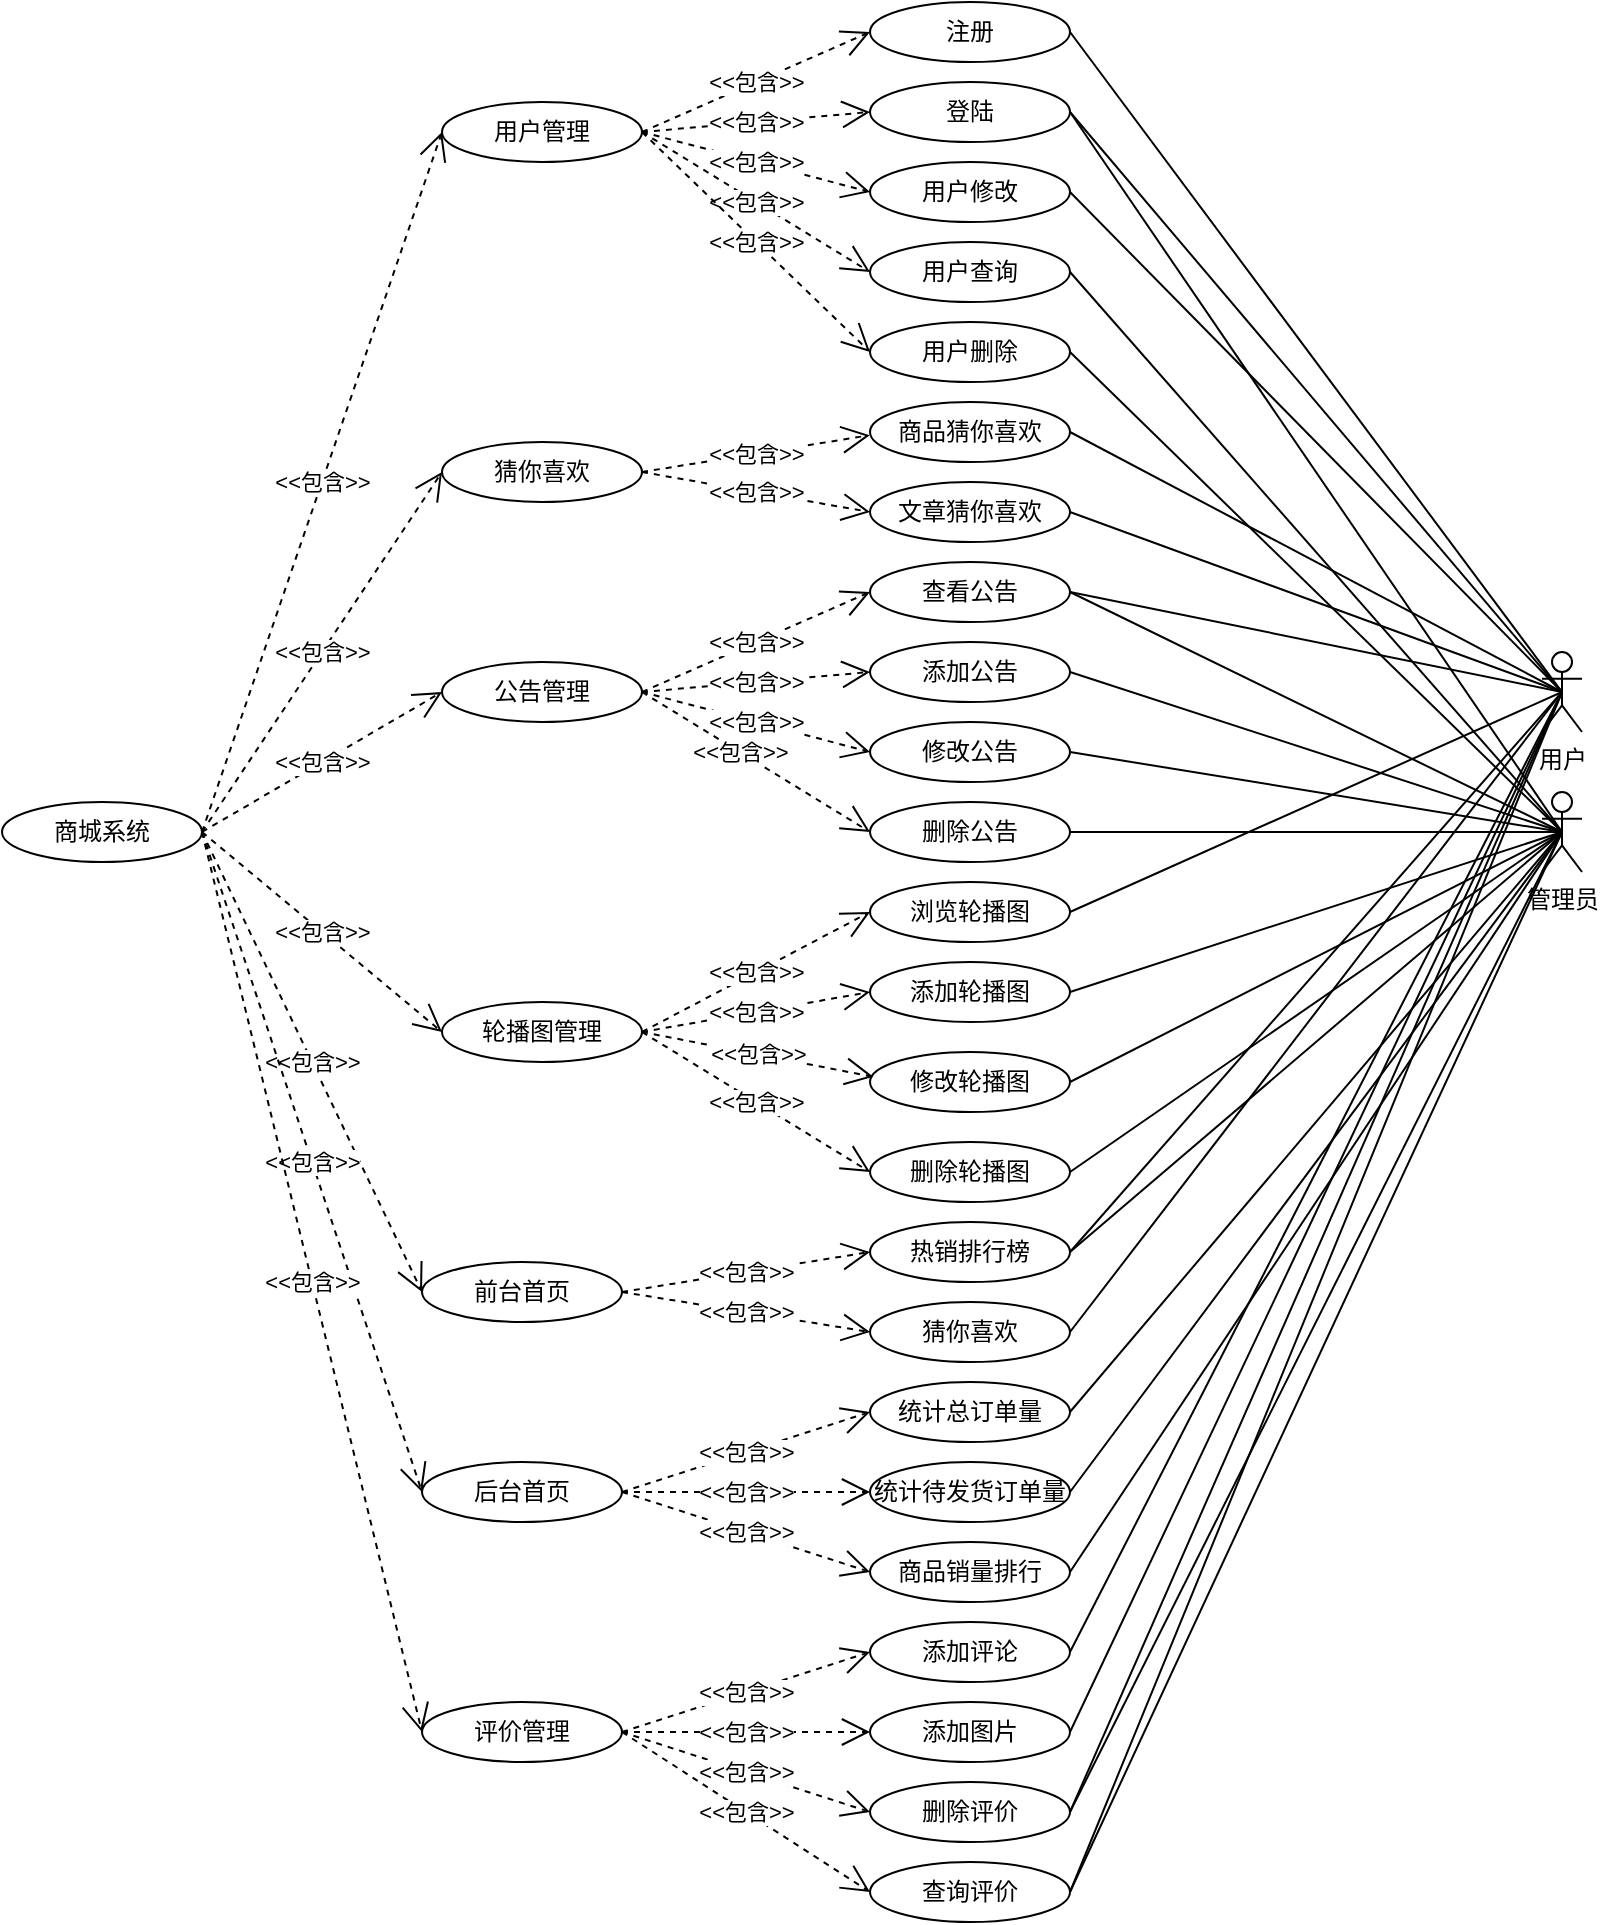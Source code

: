 <mxfile version="17.4.0" type="github" pages="18">
  <diagram id="vYV5MQnyUK1PzUKChAAe" name="Page-4">
    <mxGraphModel dx="1209" dy="626" grid="1" gridSize="10" guides="1" tooltips="1" connect="1" arrows="1" fold="1" page="1" pageScale="1" pageWidth="827" pageHeight="1169" math="0" shadow="0">
      <root>
        <mxCell id="0ckDdjpmDs_dE9RsHQcH-0" />
        <mxCell id="0ckDdjpmDs_dE9RsHQcH-1" parent="0ckDdjpmDs_dE9RsHQcH-0" />
        <mxCell id="0ckDdjpmDs_dE9RsHQcH-2" value="商品猜你喜欢" style="ellipse;whiteSpace=wrap;html=1;" parent="0ckDdjpmDs_dE9RsHQcH-1" vertex="1">
          <mxGeometry x="453" y="290" width="100" height="30" as="geometry" />
        </mxCell>
        <mxCell id="0ckDdjpmDs_dE9RsHQcH-3" value="注册" style="ellipse;whiteSpace=wrap;html=1;" parent="0ckDdjpmDs_dE9RsHQcH-1" vertex="1">
          <mxGeometry x="453" y="90" width="100" height="30" as="geometry" />
        </mxCell>
        <mxCell id="0ckDdjpmDs_dE9RsHQcH-4" value="用户查询" style="ellipse;whiteSpace=wrap;html=1;" parent="0ckDdjpmDs_dE9RsHQcH-1" vertex="1">
          <mxGeometry x="453" y="210" width="100" height="30" as="geometry" />
        </mxCell>
        <mxCell id="0ckDdjpmDs_dE9RsHQcH-5" value="用户修改" style="ellipse;whiteSpace=wrap;html=1;" parent="0ckDdjpmDs_dE9RsHQcH-1" vertex="1">
          <mxGeometry x="453" y="170" width="100" height="30" as="geometry" />
        </mxCell>
        <mxCell id="0ckDdjpmDs_dE9RsHQcH-6" value="登陆" style="ellipse;whiteSpace=wrap;html=1;" parent="0ckDdjpmDs_dE9RsHQcH-1" vertex="1">
          <mxGeometry x="453" y="130" width="100" height="30" as="geometry" />
        </mxCell>
        <mxCell id="0ckDdjpmDs_dE9RsHQcH-7" value="查看公告" style="ellipse;whiteSpace=wrap;html=1;" parent="0ckDdjpmDs_dE9RsHQcH-1" vertex="1">
          <mxGeometry x="453" y="370" width="100" height="30" as="geometry" />
        </mxCell>
        <mxCell id="0ckDdjpmDs_dE9RsHQcH-8" value="添加公告" style="ellipse;whiteSpace=wrap;html=1;" parent="0ckDdjpmDs_dE9RsHQcH-1" vertex="1">
          <mxGeometry x="453" y="410" width="100" height="30" as="geometry" />
        </mxCell>
        <mxCell id="0ckDdjpmDs_dE9RsHQcH-9" value="修改公告" style="ellipse;whiteSpace=wrap;html=1;" parent="0ckDdjpmDs_dE9RsHQcH-1" vertex="1">
          <mxGeometry x="453" y="450" width="100" height="30" as="geometry" />
        </mxCell>
        <mxCell id="0ckDdjpmDs_dE9RsHQcH-10" value="文章猜你喜欢" style="ellipse;whiteSpace=wrap;html=1;" parent="0ckDdjpmDs_dE9RsHQcH-1" vertex="1">
          <mxGeometry x="453" y="330" width="100" height="30" as="geometry" />
        </mxCell>
        <mxCell id="0ckDdjpmDs_dE9RsHQcH-11" value="删除公告" style="ellipse;whiteSpace=wrap;html=1;" parent="0ckDdjpmDs_dE9RsHQcH-1" vertex="1">
          <mxGeometry x="453" y="490" width="100" height="30" as="geometry" />
        </mxCell>
        <mxCell id="0ckDdjpmDs_dE9RsHQcH-12" value="浏览轮播图" style="ellipse;whiteSpace=wrap;html=1;" parent="0ckDdjpmDs_dE9RsHQcH-1" vertex="1">
          <mxGeometry x="453" y="530" width="100" height="30" as="geometry" />
        </mxCell>
        <mxCell id="0ckDdjpmDs_dE9RsHQcH-13" value="添加轮播图" style="ellipse;whiteSpace=wrap;html=1;" parent="0ckDdjpmDs_dE9RsHQcH-1" vertex="1">
          <mxGeometry x="453" y="570" width="100" height="30" as="geometry" />
        </mxCell>
        <mxCell id="0ckDdjpmDs_dE9RsHQcH-14" value="修改轮播图" style="ellipse;whiteSpace=wrap;html=1;" parent="0ckDdjpmDs_dE9RsHQcH-1" vertex="1">
          <mxGeometry x="453" y="615" width="100" height="30" as="geometry" />
        </mxCell>
        <mxCell id="0ckDdjpmDs_dE9RsHQcH-15" value="删除轮播图" style="ellipse;whiteSpace=wrap;html=1;" parent="0ckDdjpmDs_dE9RsHQcH-1" vertex="1">
          <mxGeometry x="453" y="660" width="100" height="30" as="geometry" />
        </mxCell>
        <mxCell id="0ckDdjpmDs_dE9RsHQcH-16" value="用户管理" style="ellipse;whiteSpace=wrap;html=1;" parent="0ckDdjpmDs_dE9RsHQcH-1" vertex="1">
          <mxGeometry x="239" y="140" width="100" height="30" as="geometry" />
        </mxCell>
        <mxCell id="0ckDdjpmDs_dE9RsHQcH-17" value="猜你喜欢" style="ellipse;whiteSpace=wrap;html=1;" parent="0ckDdjpmDs_dE9RsHQcH-1" vertex="1">
          <mxGeometry x="239" y="310" width="100" height="30" as="geometry" />
        </mxCell>
        <mxCell id="0ckDdjpmDs_dE9RsHQcH-18" value="公告管理" style="ellipse;whiteSpace=wrap;html=1;" parent="0ckDdjpmDs_dE9RsHQcH-1" vertex="1">
          <mxGeometry x="239" y="420" width="100" height="30" as="geometry" />
        </mxCell>
        <mxCell id="0ckDdjpmDs_dE9RsHQcH-19" value="轮播图管理" style="ellipse;whiteSpace=wrap;html=1;" parent="0ckDdjpmDs_dE9RsHQcH-1" vertex="1">
          <mxGeometry x="239" y="590" width="100" height="30" as="geometry" />
        </mxCell>
        <mxCell id="0ckDdjpmDs_dE9RsHQcH-20" value="&amp;lt;&amp;lt;包含&amp;gt;&amp;gt;" style="endArrow=open;endSize=12;dashed=1;html=1;entryX=0;entryY=0.5;entryDx=0;entryDy=0;exitX=1;exitY=0.5;exitDx=0;exitDy=0;" parent="0ckDdjpmDs_dE9RsHQcH-1" source="0ckDdjpmDs_dE9RsHQcH-16" target="0ckDdjpmDs_dE9RsHQcH-3" edge="1">
          <mxGeometry width="160" relative="1" as="geometry">
            <mxPoint x="369" y="164.71" as="sourcePoint" />
            <mxPoint x="529" y="164.71" as="targetPoint" />
          </mxGeometry>
        </mxCell>
        <mxCell id="0ckDdjpmDs_dE9RsHQcH-21" value="&amp;lt;&amp;lt;包含&amp;gt;&amp;gt;" style="endArrow=open;endSize=12;dashed=1;html=1;entryX=0;entryY=0.5;entryDx=0;entryDy=0;exitX=1;exitY=0.5;exitDx=0;exitDy=0;" parent="0ckDdjpmDs_dE9RsHQcH-1" source="0ckDdjpmDs_dE9RsHQcH-16" target="0ckDdjpmDs_dE9RsHQcH-6" edge="1">
          <mxGeometry width="160" relative="1" as="geometry">
            <mxPoint x="379" y="174.71" as="sourcePoint" />
            <mxPoint x="463" y="115" as="targetPoint" />
          </mxGeometry>
        </mxCell>
        <mxCell id="0ckDdjpmDs_dE9RsHQcH-22" value="&amp;lt;&amp;lt;包含&amp;gt;&amp;gt;" style="endArrow=open;endSize=12;dashed=1;html=1;entryX=0;entryY=0.5;entryDx=0;entryDy=0;exitX=1;exitY=0.5;exitDx=0;exitDy=0;" parent="0ckDdjpmDs_dE9RsHQcH-1" source="0ckDdjpmDs_dE9RsHQcH-16" target="0ckDdjpmDs_dE9RsHQcH-5" edge="1">
          <mxGeometry width="160" relative="1" as="geometry">
            <mxPoint x="379" y="175" as="sourcePoint" />
            <mxPoint x="463" y="155" as="targetPoint" />
          </mxGeometry>
        </mxCell>
        <mxCell id="0ckDdjpmDs_dE9RsHQcH-23" value="&amp;lt;&amp;lt;包含&amp;gt;&amp;gt;" style="endArrow=open;endSize=12;dashed=1;html=1;entryX=0;entryY=0.5;entryDx=0;entryDy=0;exitX=1;exitY=0.5;exitDx=0;exitDy=0;" parent="0ckDdjpmDs_dE9RsHQcH-1" source="0ckDdjpmDs_dE9RsHQcH-16" target="0ckDdjpmDs_dE9RsHQcH-4" edge="1">
          <mxGeometry width="160" relative="1" as="geometry">
            <mxPoint x="369" y="170" as="sourcePoint" />
            <mxPoint x="463" y="195" as="targetPoint" />
          </mxGeometry>
        </mxCell>
        <mxCell id="0ckDdjpmDs_dE9RsHQcH-24" value="&amp;lt;&amp;lt;包含&amp;gt;&amp;gt;" style="endArrow=open;endSize=12;dashed=1;html=1;entryX=-0.001;entryY=0.554;entryDx=0;entryDy=0;exitX=1;exitY=0.5;exitDx=0;exitDy=0;entryPerimeter=0;" parent="0ckDdjpmDs_dE9RsHQcH-1" source="0ckDdjpmDs_dE9RsHQcH-17" target="0ckDdjpmDs_dE9RsHQcH-2" edge="1">
          <mxGeometry width="160" relative="1" as="geometry">
            <mxPoint x="379.0" y="215" as="sourcePoint" />
            <mxPoint x="463.0" y="275" as="targetPoint" />
          </mxGeometry>
        </mxCell>
        <mxCell id="0ckDdjpmDs_dE9RsHQcH-25" value="&amp;lt;&amp;lt;包含&amp;gt;&amp;gt;" style="endArrow=open;endSize=12;dashed=1;html=1;entryX=0;entryY=0.5;entryDx=0;entryDy=0;exitX=1;exitY=0.5;exitDx=0;exitDy=0;" parent="0ckDdjpmDs_dE9RsHQcH-1" source="0ckDdjpmDs_dE9RsHQcH-17" target="0ckDdjpmDs_dE9RsHQcH-10" edge="1">
          <mxGeometry width="160" relative="1" as="geometry">
            <mxPoint x="379.0" y="215" as="sourcePoint" />
            <mxPoint x="462.9" y="316.62" as="targetPoint" />
          </mxGeometry>
        </mxCell>
        <mxCell id="0ckDdjpmDs_dE9RsHQcH-26" value="&amp;lt;&amp;lt;包含&amp;gt;&amp;gt;" style="endArrow=open;endSize=12;dashed=1;html=1;exitX=1;exitY=0.5;exitDx=0;exitDy=0;entryX=0;entryY=0.5;entryDx=0;entryDy=0;" parent="0ckDdjpmDs_dE9RsHQcH-1" source="0ckDdjpmDs_dE9RsHQcH-18" target="0ckDdjpmDs_dE9RsHQcH-7" edge="1">
          <mxGeometry width="160" relative="1" as="geometry">
            <mxPoint x="369" y="210" as="sourcePoint" />
            <mxPoint x="439" y="360" as="targetPoint" />
          </mxGeometry>
        </mxCell>
        <mxCell id="0ckDdjpmDs_dE9RsHQcH-45" value="&amp;lt;&amp;lt;包含&amp;gt;&amp;gt;" style="endArrow=open;endSize=12;dashed=1;html=1;exitX=1;exitY=0.5;exitDx=0;exitDy=0;entryX=0;entryY=0.5;entryDx=0;entryDy=0;" parent="0ckDdjpmDs_dE9RsHQcH-1" source="0ckDdjpmDs_dE9RsHQcH-18" target="0ckDdjpmDs_dE9RsHQcH-8" edge="1">
          <mxGeometry width="160" relative="1" as="geometry">
            <mxPoint x="379.0" y="215" as="sourcePoint" />
            <mxPoint x="463.0" y="395" as="targetPoint" />
          </mxGeometry>
        </mxCell>
        <mxCell id="0ckDdjpmDs_dE9RsHQcH-46" value="&amp;lt;&amp;lt;包含&amp;gt;&amp;gt;" style="endArrow=open;endSize=12;dashed=1;html=1;exitX=1;exitY=0.5;exitDx=0;exitDy=0;entryX=0;entryY=0.5;entryDx=0;entryDy=0;" parent="0ckDdjpmDs_dE9RsHQcH-1" source="0ckDdjpmDs_dE9RsHQcH-18" target="0ckDdjpmDs_dE9RsHQcH-9" edge="1">
          <mxGeometry width="160" relative="1" as="geometry">
            <mxPoint x="349" y="415" as="sourcePoint" />
            <mxPoint x="463" y="435" as="targetPoint" />
          </mxGeometry>
        </mxCell>
        <mxCell id="0ckDdjpmDs_dE9RsHQcH-47" value="" style="endArrow=open;endSize=12;dashed=1;html=1;exitX=1;exitY=0.5;exitDx=0;exitDy=0;entryX=0;entryY=0.5;entryDx=0;entryDy=0;" parent="0ckDdjpmDs_dE9RsHQcH-1" source="0ckDdjpmDs_dE9RsHQcH-18" target="0ckDdjpmDs_dE9RsHQcH-11" edge="1">
          <mxGeometry width="160" relative="1" as="geometry">
            <mxPoint x="349.0" y="415" as="sourcePoint" />
            <mxPoint x="463.0" y="475" as="targetPoint" />
          </mxGeometry>
        </mxCell>
        <mxCell id="JxfVOIZtysaJFFG2FWqi-0" value="&amp;lt;&amp;lt;包含&amp;gt;&amp;gt;" style="edgeLabel;html=1;align=center;verticalAlign=middle;resizable=0;points=[];" parent="0ckDdjpmDs_dE9RsHQcH-47" vertex="1" connectable="0">
          <mxGeometry x="-0.147" relative="1" as="geometry">
            <mxPoint as="offset" />
          </mxGeometry>
        </mxCell>
        <mxCell id="0ckDdjpmDs_dE9RsHQcH-48" value="&amp;lt;&amp;lt;包含&amp;gt;&amp;gt;" style="endArrow=open;endSize=12;dashed=1;html=1;exitX=1;exitY=0.5;exitDx=0;exitDy=0;entryX=0;entryY=0.5;entryDx=0;entryDy=0;" parent="0ckDdjpmDs_dE9RsHQcH-1" source="0ckDdjpmDs_dE9RsHQcH-19" target="0ckDdjpmDs_dE9RsHQcH-12" edge="1">
          <mxGeometry width="160" relative="1" as="geometry">
            <mxPoint x="299.0" y="560" as="sourcePoint" />
            <mxPoint x="413" y="660" as="targetPoint" />
          </mxGeometry>
        </mxCell>
        <mxCell id="0ckDdjpmDs_dE9RsHQcH-49" value="&amp;lt;&amp;lt;包含&amp;gt;&amp;gt;" style="endArrow=open;endSize=12;dashed=1;html=1;exitX=1;exitY=0.5;exitDx=0;exitDy=0;entryX=0;entryY=0.5;entryDx=0;entryDy=0;" parent="0ckDdjpmDs_dE9RsHQcH-1" source="0ckDdjpmDs_dE9RsHQcH-19" target="0ckDdjpmDs_dE9RsHQcH-13" edge="1">
          <mxGeometry width="160" relative="1" as="geometry">
            <mxPoint x="309.0" y="565" as="sourcePoint" />
            <mxPoint x="463" y="555" as="targetPoint" />
          </mxGeometry>
        </mxCell>
        <mxCell id="0ckDdjpmDs_dE9RsHQcH-50" value="&amp;lt;&amp;lt;包含&amp;gt;&amp;gt;" style="endArrow=open;endSize=12;dashed=1;html=1;exitX=1;exitY=0.5;exitDx=0;exitDy=0;entryX=0.017;entryY=0.413;entryDx=0;entryDy=0;entryPerimeter=0;" parent="0ckDdjpmDs_dE9RsHQcH-1" source="0ckDdjpmDs_dE9RsHQcH-19" target="0ckDdjpmDs_dE9RsHQcH-14" edge="1">
          <mxGeometry width="160" relative="1" as="geometry">
            <mxPoint x="319.0" y="575" as="sourcePoint" />
            <mxPoint x="473" y="565" as="targetPoint" />
          </mxGeometry>
        </mxCell>
        <mxCell id="0ckDdjpmDs_dE9RsHQcH-51" value="&amp;lt;&amp;lt;包含&amp;gt;&amp;gt;" style="endArrow=open;endSize=12;dashed=1;html=1;exitX=1;exitY=0.5;exitDx=0;exitDy=0;entryX=0;entryY=0.5;entryDx=0;entryDy=0;" parent="0ckDdjpmDs_dE9RsHQcH-1" source="0ckDdjpmDs_dE9RsHQcH-19" target="0ckDdjpmDs_dE9RsHQcH-15" edge="1">
          <mxGeometry width="160" relative="1" as="geometry">
            <mxPoint x="329.0" y="585" as="sourcePoint" />
            <mxPoint x="483" y="575" as="targetPoint" />
          </mxGeometry>
        </mxCell>
        <mxCell id="MmjuLH4hPu6t8Vl01_Wl-0" value="用户" style="shape=umlActor;verticalLabelPosition=bottom;verticalAlign=top;html=1;" parent="0ckDdjpmDs_dE9RsHQcH-1" vertex="1">
          <mxGeometry x="789" y="415" width="20" height="40" as="geometry" />
        </mxCell>
        <mxCell id="MmjuLH4hPu6t8Vl01_Wl-1" value="管理员" style="shape=umlActor;verticalLabelPosition=bottom;verticalAlign=top;html=1;" parent="0ckDdjpmDs_dE9RsHQcH-1" vertex="1">
          <mxGeometry x="789" y="485" width="20" height="40" as="geometry" />
        </mxCell>
        <mxCell id="MmjuLH4hPu6t8Vl01_Wl-10" value="" style="endArrow=none;html=1;entryX=0.5;entryY=0.5;entryDx=0;entryDy=0;entryPerimeter=0;exitX=1;exitY=0.5;exitDx=0;exitDy=0;" parent="0ckDdjpmDs_dE9RsHQcH-1" source="0ckDdjpmDs_dE9RsHQcH-3" target="MmjuLH4hPu6t8Vl01_Wl-0" edge="1">
          <mxGeometry width="50" height="50" relative="1" as="geometry">
            <mxPoint x="569" y="130" as="sourcePoint" />
            <mxPoint x="619" y="80" as="targetPoint" />
          </mxGeometry>
        </mxCell>
        <mxCell id="MmjuLH4hPu6t8Vl01_Wl-16" value="" style="endArrow=none;html=1;entryX=0.5;entryY=0.5;entryDx=0;entryDy=0;entryPerimeter=0;exitX=1;exitY=0.5;exitDx=0;exitDy=0;" parent="0ckDdjpmDs_dE9RsHQcH-1" source="0ckDdjpmDs_dE9RsHQcH-6" target="MmjuLH4hPu6t8Vl01_Wl-0" edge="1">
          <mxGeometry width="50" height="50" relative="1" as="geometry">
            <mxPoint x="563" y="115" as="sourcePoint" />
            <mxPoint x="769" y="330" as="targetPoint" />
          </mxGeometry>
        </mxCell>
        <mxCell id="MmjuLH4hPu6t8Vl01_Wl-17" value="" style="endArrow=none;html=1;exitX=1;exitY=0.5;exitDx=0;exitDy=0;entryX=0.5;entryY=0.5;entryDx=0;entryDy=0;entryPerimeter=0;" parent="0ckDdjpmDs_dE9RsHQcH-1" source="0ckDdjpmDs_dE9RsHQcH-5" target="MmjuLH4hPu6t8Vl01_Wl-0" edge="1">
          <mxGeometry width="50" height="50" relative="1" as="geometry">
            <mxPoint x="563" y="155" as="sourcePoint" />
            <mxPoint x="789" y="270" as="targetPoint" />
          </mxGeometry>
        </mxCell>
        <mxCell id="MmjuLH4hPu6t8Vl01_Wl-18" value="" style="endArrow=none;html=1;exitX=1;exitY=0.5;exitDx=0;exitDy=0;entryX=0.5;entryY=0.5;entryDx=0;entryDy=0;entryPerimeter=0;" parent="0ckDdjpmDs_dE9RsHQcH-1" source="0ckDdjpmDs_dE9RsHQcH-2" target="MmjuLH4hPu6t8Vl01_Wl-0" edge="1">
          <mxGeometry width="50" height="50" relative="1" as="geometry">
            <mxPoint x="563" y="195" as="sourcePoint" />
            <mxPoint x="759" y="320" as="targetPoint" />
          </mxGeometry>
        </mxCell>
        <mxCell id="MmjuLH4hPu6t8Vl01_Wl-19" value="" style="endArrow=none;html=1;exitX=1;exitY=0.5;exitDx=0;exitDy=0;entryX=0.5;entryY=0.5;entryDx=0;entryDy=0;entryPerimeter=0;" parent="0ckDdjpmDs_dE9RsHQcH-1" source="0ckDdjpmDs_dE9RsHQcH-10" target="MmjuLH4hPu6t8Vl01_Wl-0" edge="1">
          <mxGeometry width="50" height="50" relative="1" as="geometry">
            <mxPoint x="563" y="275" as="sourcePoint" />
            <mxPoint x="759" y="320" as="targetPoint" />
          </mxGeometry>
        </mxCell>
        <mxCell id="MmjuLH4hPu6t8Vl01_Wl-20" value="" style="endArrow=none;html=1;exitX=1;exitY=0.5;exitDx=0;exitDy=0;entryX=0.5;entryY=0.5;entryDx=0;entryDy=0;entryPerimeter=0;" parent="0ckDdjpmDs_dE9RsHQcH-1" source="0ckDdjpmDs_dE9RsHQcH-7" target="MmjuLH4hPu6t8Vl01_Wl-0" edge="1">
          <mxGeometry width="50" height="50" relative="1" as="geometry">
            <mxPoint x="563" y="315" as="sourcePoint" />
            <mxPoint x="769" y="330" as="targetPoint" />
          </mxGeometry>
        </mxCell>
        <mxCell id="MmjuLH4hPu6t8Vl01_Wl-21" value="" style="endArrow=none;html=1;exitX=1;exitY=0.5;exitDx=0;exitDy=0;entryX=0.5;entryY=0.5;entryDx=0;entryDy=0;entryPerimeter=0;" parent="0ckDdjpmDs_dE9RsHQcH-1" source="0ckDdjpmDs_dE9RsHQcH-12" target="MmjuLH4hPu6t8Vl01_Wl-0" edge="1">
          <mxGeometry width="50" height="50" relative="1" as="geometry">
            <mxPoint x="563" y="355" as="sourcePoint" />
            <mxPoint x="769" y="330" as="targetPoint" />
          </mxGeometry>
        </mxCell>
        <mxCell id="MmjuLH4hPu6t8Vl01_Wl-23" value="" style="endArrow=none;html=1;entryX=0.5;entryY=0.5;entryDx=0;entryDy=0;entryPerimeter=0;exitX=1;exitY=0.5;exitDx=0;exitDy=0;" parent="0ckDdjpmDs_dE9RsHQcH-1" source="0ckDdjpmDs_dE9RsHQcH-6" target="MmjuLH4hPu6t8Vl01_Wl-1" edge="1">
          <mxGeometry width="50" height="50" relative="1" as="geometry">
            <mxPoint x="563" y="155" as="sourcePoint" />
            <mxPoint x="769" y="330" as="targetPoint" />
          </mxGeometry>
        </mxCell>
        <mxCell id="MmjuLH4hPu6t8Vl01_Wl-24" value="" style="endArrow=none;html=1;exitX=1;exitY=0.5;exitDx=0;exitDy=0;entryX=0.5;entryY=0.5;entryDx=0;entryDy=0;entryPerimeter=0;" parent="0ckDdjpmDs_dE9RsHQcH-1" source="0ckDdjpmDs_dE9RsHQcH-4" target="MmjuLH4hPu6t8Vl01_Wl-1" edge="1">
          <mxGeometry width="50" height="50" relative="1" as="geometry">
            <mxPoint x="563" y="155" as="sourcePoint" />
            <mxPoint x="759" y="430" as="targetPoint" />
          </mxGeometry>
        </mxCell>
        <mxCell id="MmjuLH4hPu6t8Vl01_Wl-25" value="" style="endArrow=none;html=1;exitX=1;exitY=0.5;exitDx=0;exitDy=0;entryX=0.5;entryY=0.5;entryDx=0;entryDy=0;entryPerimeter=0;" parent="0ckDdjpmDs_dE9RsHQcH-1" source="0ckDdjpmDs_dE9RsHQcH-7" target="MmjuLH4hPu6t8Vl01_Wl-1" edge="1">
          <mxGeometry width="50" height="50" relative="1" as="geometry">
            <mxPoint x="563" y="235" as="sourcePoint" />
            <mxPoint x="759" y="430" as="targetPoint" />
          </mxGeometry>
        </mxCell>
        <mxCell id="MmjuLH4hPu6t8Vl01_Wl-26" value="" style="endArrow=none;html=1;exitX=1;exitY=0.5;exitDx=0;exitDy=0;entryX=0.5;entryY=0.5;entryDx=0;entryDy=0;entryPerimeter=0;" parent="0ckDdjpmDs_dE9RsHQcH-1" source="0ckDdjpmDs_dE9RsHQcH-8" target="MmjuLH4hPu6t8Vl01_Wl-1" edge="1">
          <mxGeometry width="50" height="50" relative="1" as="geometry">
            <mxPoint x="563" y="355" as="sourcePoint" />
            <mxPoint x="769" y="440.0" as="targetPoint" />
          </mxGeometry>
        </mxCell>
        <mxCell id="MmjuLH4hPu6t8Vl01_Wl-27" value="" style="endArrow=none;html=1;exitX=1;exitY=0.5;exitDx=0;exitDy=0;entryX=0.5;entryY=0.5;entryDx=0;entryDy=0;entryPerimeter=0;" parent="0ckDdjpmDs_dE9RsHQcH-1" source="0ckDdjpmDs_dE9RsHQcH-9" target="MmjuLH4hPu6t8Vl01_Wl-1" edge="1">
          <mxGeometry width="50" height="50" relative="1" as="geometry">
            <mxPoint x="563" y="395" as="sourcePoint" />
            <mxPoint x="769" y="440.0" as="targetPoint" />
          </mxGeometry>
        </mxCell>
        <mxCell id="MmjuLH4hPu6t8Vl01_Wl-28" value="" style="endArrow=none;html=1;exitX=1;exitY=0.5;exitDx=0;exitDy=0;entryX=0.5;entryY=0.5;entryDx=0;entryDy=0;entryPerimeter=0;" parent="0ckDdjpmDs_dE9RsHQcH-1" source="0ckDdjpmDs_dE9RsHQcH-11" target="MmjuLH4hPu6t8Vl01_Wl-1" edge="1">
          <mxGeometry width="50" height="50" relative="1" as="geometry">
            <mxPoint x="563" y="435.0" as="sourcePoint" />
            <mxPoint x="769" y="440.0" as="targetPoint" />
          </mxGeometry>
        </mxCell>
        <mxCell id="MmjuLH4hPu6t8Vl01_Wl-29" value="" style="endArrow=none;html=1;exitX=1;exitY=0.5;exitDx=0;exitDy=0;entryX=0.5;entryY=0.5;entryDx=0;entryDy=0;entryPerimeter=0;" parent="0ckDdjpmDs_dE9RsHQcH-1" source="0ckDdjpmDs_dE9RsHQcH-13" target="MmjuLH4hPu6t8Vl01_Wl-1" edge="1">
          <mxGeometry width="50" height="50" relative="1" as="geometry">
            <mxPoint x="563" y="475.0" as="sourcePoint" />
            <mxPoint x="769" y="440.0" as="targetPoint" />
          </mxGeometry>
        </mxCell>
        <mxCell id="MmjuLH4hPu6t8Vl01_Wl-30" value="" style="endArrow=none;html=1;exitX=1;exitY=0.5;exitDx=0;exitDy=0;entryX=0.5;entryY=0.5;entryDx=0;entryDy=0;entryPerimeter=0;" parent="0ckDdjpmDs_dE9RsHQcH-1" source="0ckDdjpmDs_dE9RsHQcH-14" target="MmjuLH4hPu6t8Vl01_Wl-1" edge="1">
          <mxGeometry width="50" height="50" relative="1" as="geometry">
            <mxPoint x="563" y="555.0" as="sourcePoint" />
            <mxPoint x="759" y="430" as="targetPoint" />
          </mxGeometry>
        </mxCell>
        <mxCell id="MmjuLH4hPu6t8Vl01_Wl-31" value="" style="endArrow=none;html=1;exitX=1;exitY=0.5;exitDx=0;exitDy=0;entryX=0.5;entryY=0.5;entryDx=0;entryDy=0;entryPerimeter=0;" parent="0ckDdjpmDs_dE9RsHQcH-1" source="0ckDdjpmDs_dE9RsHQcH-15" target="MmjuLH4hPu6t8Vl01_Wl-1" edge="1">
          <mxGeometry width="50" height="50" relative="1" as="geometry">
            <mxPoint x="563" y="600.0" as="sourcePoint" />
            <mxPoint x="769" y="440.0" as="targetPoint" />
          </mxGeometry>
        </mxCell>
        <mxCell id="MmjuLH4hPu6t8Vl01_Wl-32" value="用户删除" style="ellipse;whiteSpace=wrap;html=1;" parent="0ckDdjpmDs_dE9RsHQcH-1" vertex="1">
          <mxGeometry x="453" y="250" width="100" height="30" as="geometry" />
        </mxCell>
        <mxCell id="MmjuLH4hPu6t8Vl01_Wl-33" value="" style="endArrow=none;html=1;exitX=1;exitY=0.5;exitDx=0;exitDy=0;entryX=0.5;entryY=0.5;entryDx=0;entryDy=0;entryPerimeter=0;" parent="0ckDdjpmDs_dE9RsHQcH-1" source="MmjuLH4hPu6t8Vl01_Wl-32" target="MmjuLH4hPu6t8Vl01_Wl-1" edge="1">
          <mxGeometry width="50" height="50" relative="1" as="geometry">
            <mxPoint x="563" y="235" as="sourcePoint" />
            <mxPoint x="759" y="430" as="targetPoint" />
          </mxGeometry>
        </mxCell>
        <mxCell id="MmjuLH4hPu6t8Vl01_Wl-34" value="&amp;lt;&amp;lt;包含&amp;gt;&amp;gt;" style="endArrow=open;endSize=12;dashed=1;html=1;entryX=0;entryY=0.5;entryDx=0;entryDy=0;exitX=1;exitY=0.5;exitDx=0;exitDy=0;" parent="0ckDdjpmDs_dE9RsHQcH-1" source="0ckDdjpmDs_dE9RsHQcH-16" target="MmjuLH4hPu6t8Vl01_Wl-32" edge="1">
          <mxGeometry width="160" relative="1" as="geometry">
            <mxPoint x="349.0" y="165" as="sourcePoint" />
            <mxPoint x="463" y="235" as="targetPoint" />
          </mxGeometry>
        </mxCell>
        <mxCell id="nohBmwYygsqdhBH7Xajy-0" value="商城系统" style="ellipse;whiteSpace=wrap;html=1;" parent="0ckDdjpmDs_dE9RsHQcH-1" vertex="1">
          <mxGeometry x="19" y="490" width="100" height="30" as="geometry" />
        </mxCell>
        <mxCell id="nohBmwYygsqdhBH7Xajy-1" value="&amp;lt;&amp;lt;包含&amp;gt;&amp;gt;" style="endArrow=open;endSize=12;dashed=1;html=1;entryX=0;entryY=0.5;entryDx=0;entryDy=0;exitX=1;exitY=0.5;exitDx=0;exitDy=0;" parent="0ckDdjpmDs_dE9RsHQcH-1" source="nohBmwYygsqdhBH7Xajy-0" target="0ckDdjpmDs_dE9RsHQcH-16" edge="1">
          <mxGeometry width="160" relative="1" as="geometry">
            <mxPoint x="149" y="370" as="sourcePoint" />
            <mxPoint x="263" y="320" as="targetPoint" />
          </mxGeometry>
        </mxCell>
        <mxCell id="nohBmwYygsqdhBH7Xajy-2" value="&amp;lt;&amp;lt;包含&amp;gt;&amp;gt;" style="endArrow=open;endSize=12;dashed=1;html=1;entryX=0;entryY=0.5;entryDx=0;entryDy=0;exitX=1;exitY=0.5;exitDx=0;exitDy=0;" parent="0ckDdjpmDs_dE9RsHQcH-1" source="nohBmwYygsqdhBH7Xajy-0" target="0ckDdjpmDs_dE9RsHQcH-17" edge="1">
          <mxGeometry width="160" relative="1" as="geometry">
            <mxPoint x="159" y="375" as="sourcePoint" />
            <mxPoint x="249.0" y="165" as="targetPoint" />
          </mxGeometry>
        </mxCell>
        <mxCell id="nohBmwYygsqdhBH7Xajy-3" value="&amp;lt;&amp;lt;包含&amp;gt;&amp;gt;" style="endArrow=open;endSize=12;dashed=1;html=1;entryX=0;entryY=0.5;entryDx=0;entryDy=0;exitX=1;exitY=0.5;exitDx=0;exitDy=0;" parent="0ckDdjpmDs_dE9RsHQcH-1" source="nohBmwYygsqdhBH7Xajy-0" target="0ckDdjpmDs_dE9RsHQcH-18" edge="1">
          <mxGeometry width="160" relative="1" as="geometry">
            <mxPoint x="159" y="375" as="sourcePoint" />
            <mxPoint x="249" y="335" as="targetPoint" />
          </mxGeometry>
        </mxCell>
        <mxCell id="nohBmwYygsqdhBH7Xajy-4" value="&amp;lt;&amp;lt;包含&amp;gt;&amp;gt;" style="endArrow=open;endSize=12;dashed=1;html=1;entryX=0;entryY=0.5;entryDx=0;entryDy=0;exitX=1;exitY=0.5;exitDx=0;exitDy=0;" parent="0ckDdjpmDs_dE9RsHQcH-1" source="nohBmwYygsqdhBH7Xajy-0" target="0ckDdjpmDs_dE9RsHQcH-19" edge="1">
          <mxGeometry width="160" relative="1" as="geometry">
            <mxPoint x="159" y="375" as="sourcePoint" />
            <mxPoint x="249" y="445" as="targetPoint" />
          </mxGeometry>
        </mxCell>
        <mxCell id="6ZryiUSjuZOmoloK8SBP-0" value="热销排行榜" style="ellipse;whiteSpace=wrap;html=1;" parent="0ckDdjpmDs_dE9RsHQcH-1" vertex="1">
          <mxGeometry x="453" y="700" width="100" height="30" as="geometry" />
        </mxCell>
        <mxCell id="6ZryiUSjuZOmoloK8SBP-1" value="猜你喜欢" style="ellipse;whiteSpace=wrap;html=1;" parent="0ckDdjpmDs_dE9RsHQcH-1" vertex="1">
          <mxGeometry x="453" y="740" width="100" height="30" as="geometry" />
        </mxCell>
        <mxCell id="6ZryiUSjuZOmoloK8SBP-2" value="统计总订单量" style="ellipse;whiteSpace=wrap;html=1;" parent="0ckDdjpmDs_dE9RsHQcH-1" vertex="1">
          <mxGeometry x="453" y="780" width="100" height="30" as="geometry" />
        </mxCell>
        <mxCell id="6ZryiUSjuZOmoloK8SBP-3" value="统计待发货订单量" style="ellipse;whiteSpace=wrap;html=1;" parent="0ckDdjpmDs_dE9RsHQcH-1" vertex="1">
          <mxGeometry x="453" y="820" width="100" height="30" as="geometry" />
        </mxCell>
        <mxCell id="6ZryiUSjuZOmoloK8SBP-4" value="商品销量排行" style="ellipse;whiteSpace=wrap;html=1;" parent="0ckDdjpmDs_dE9RsHQcH-1" vertex="1">
          <mxGeometry x="453" y="860" width="100" height="30" as="geometry" />
        </mxCell>
        <mxCell id="6ZryiUSjuZOmoloK8SBP-5" value="前台首页" style="ellipse;whiteSpace=wrap;html=1;" parent="0ckDdjpmDs_dE9RsHQcH-1" vertex="1">
          <mxGeometry x="229" y="720" width="100" height="30" as="geometry" />
        </mxCell>
        <mxCell id="6ZryiUSjuZOmoloK8SBP-6" value="后台首页" style="ellipse;whiteSpace=wrap;html=1;" parent="0ckDdjpmDs_dE9RsHQcH-1" vertex="1">
          <mxGeometry x="229" y="820" width="100" height="30" as="geometry" />
        </mxCell>
        <mxCell id="6ZryiUSjuZOmoloK8SBP-8" value="&amp;lt;&amp;lt;包含&amp;gt;&amp;gt;" style="endArrow=open;endSize=12;dashed=1;html=1;exitX=1;exitY=0.5;exitDx=0;exitDy=0;entryX=0;entryY=0.5;entryDx=0;entryDy=0;" parent="0ckDdjpmDs_dE9RsHQcH-1" source="6ZryiUSjuZOmoloK8SBP-5" target="6ZryiUSjuZOmoloK8SBP-0" edge="1">
          <mxGeometry width="160" relative="1" as="geometry">
            <mxPoint x="349.0" y="615" as="sourcePoint" />
            <mxPoint x="463" y="685" as="targetPoint" />
          </mxGeometry>
        </mxCell>
        <mxCell id="6ZryiUSjuZOmoloK8SBP-9" value="&amp;lt;&amp;lt;包含&amp;gt;&amp;gt;" style="endArrow=open;endSize=12;dashed=1;html=1;entryX=0;entryY=0.5;entryDx=0;entryDy=0;exitX=1;exitY=0.5;exitDx=0;exitDy=0;" parent="0ckDdjpmDs_dE9RsHQcH-1" source="6ZryiUSjuZOmoloK8SBP-5" target="6ZryiUSjuZOmoloK8SBP-1" edge="1">
          <mxGeometry width="160" relative="1" as="geometry">
            <mxPoint x="329" y="740" as="sourcePoint" />
            <mxPoint x="463" y="735" as="targetPoint" />
          </mxGeometry>
        </mxCell>
        <mxCell id="6ZryiUSjuZOmoloK8SBP-10" value="&amp;lt;&amp;lt;包含&amp;gt;&amp;gt;" style="endArrow=open;endSize=12;dashed=1;html=1;entryX=0;entryY=0.5;entryDx=0;entryDy=0;exitX=1;exitY=0.5;exitDx=0;exitDy=0;" parent="0ckDdjpmDs_dE9RsHQcH-1" source="6ZryiUSjuZOmoloK8SBP-6" target="6ZryiUSjuZOmoloK8SBP-2" edge="1">
          <mxGeometry width="160" relative="1" as="geometry">
            <mxPoint x="339" y="750" as="sourcePoint" />
            <mxPoint x="463" y="765" as="targetPoint" />
          </mxGeometry>
        </mxCell>
        <mxCell id="6ZryiUSjuZOmoloK8SBP-11" value="&amp;lt;&amp;lt;包含&amp;gt;&amp;gt;" style="endArrow=open;endSize=12;dashed=1;html=1;exitX=1;exitY=0.5;exitDx=0;exitDy=0;entryX=0;entryY=0.5;entryDx=0;entryDy=0;" parent="0ckDdjpmDs_dE9RsHQcH-1" source="6ZryiUSjuZOmoloK8SBP-6" target="6ZryiUSjuZOmoloK8SBP-3" edge="1">
          <mxGeometry width="160" relative="1" as="geometry">
            <mxPoint x="339" y="840" as="sourcePoint" />
            <mxPoint x="459" y="810" as="targetPoint" />
          </mxGeometry>
        </mxCell>
        <mxCell id="6ZryiUSjuZOmoloK8SBP-12" value="&amp;lt;&amp;lt;包含&amp;gt;&amp;gt;" style="endArrow=open;endSize=12;dashed=1;html=1;exitX=1;exitY=0.5;exitDx=0;exitDy=0;entryX=0;entryY=0.5;entryDx=0;entryDy=0;" parent="0ckDdjpmDs_dE9RsHQcH-1" source="6ZryiUSjuZOmoloK8SBP-6" target="6ZryiUSjuZOmoloK8SBP-4" edge="1">
          <mxGeometry width="160" relative="1" as="geometry">
            <mxPoint x="339" y="840" as="sourcePoint" />
            <mxPoint x="469" y="820" as="targetPoint" />
          </mxGeometry>
        </mxCell>
        <mxCell id="6ZryiUSjuZOmoloK8SBP-13" value="&amp;lt;&amp;lt;包含&amp;gt;&amp;gt;" style="endArrow=open;endSize=12;dashed=1;html=1;entryX=0;entryY=0.5;entryDx=0;entryDy=0;exitX=1;exitY=0.5;exitDx=0;exitDy=0;" parent="0ckDdjpmDs_dE9RsHQcH-1" source="nohBmwYygsqdhBH7Xajy-0" target="6ZryiUSjuZOmoloK8SBP-5" edge="1">
          <mxGeometry width="160" relative="1" as="geometry">
            <mxPoint x="159.0" y="375.0" as="sourcePoint" />
            <mxPoint x="249.0" y="615" as="targetPoint" />
          </mxGeometry>
        </mxCell>
        <mxCell id="6ZryiUSjuZOmoloK8SBP-14" value="&amp;lt;&amp;lt;包含&amp;gt;&amp;gt;" style="endArrow=open;endSize=12;dashed=1;html=1;entryX=0;entryY=0.5;entryDx=0;entryDy=0;exitX=1;exitY=0.5;exitDx=0;exitDy=0;" parent="0ckDdjpmDs_dE9RsHQcH-1" source="nohBmwYygsqdhBH7Xajy-0" target="6ZryiUSjuZOmoloK8SBP-6" edge="1">
          <mxGeometry width="160" relative="1" as="geometry">
            <mxPoint x="159" y="375" as="sourcePoint" />
            <mxPoint x="239" y="745" as="targetPoint" />
          </mxGeometry>
        </mxCell>
        <mxCell id="6ZryiUSjuZOmoloK8SBP-16" value="" style="endArrow=none;html=1;exitX=1;exitY=0.5;exitDx=0;exitDy=0;entryX=0.5;entryY=0.5;entryDx=0;entryDy=0;entryPerimeter=0;" parent="0ckDdjpmDs_dE9RsHQcH-1" source="6ZryiUSjuZOmoloK8SBP-2" target="MmjuLH4hPu6t8Vl01_Wl-1" edge="1">
          <mxGeometry width="50" height="50" relative="1" as="geometry">
            <mxPoint x="563" y="685" as="sourcePoint" />
            <mxPoint x="809" y="525" as="targetPoint" />
          </mxGeometry>
        </mxCell>
        <mxCell id="6ZryiUSjuZOmoloK8SBP-17" value="" style="endArrow=none;html=1;exitX=1;exitY=0.5;exitDx=0;exitDy=0;entryX=0.5;entryY=0.5;entryDx=0;entryDy=0;entryPerimeter=0;" parent="0ckDdjpmDs_dE9RsHQcH-1" source="6ZryiUSjuZOmoloK8SBP-3" target="MmjuLH4hPu6t8Vl01_Wl-1" edge="1">
          <mxGeometry width="50" height="50" relative="1" as="geometry">
            <mxPoint x="573" y="695" as="sourcePoint" />
            <mxPoint x="819" y="535" as="targetPoint" />
          </mxGeometry>
        </mxCell>
        <mxCell id="6ZryiUSjuZOmoloK8SBP-18" value="" style="endArrow=none;html=1;exitX=1;exitY=0.5;exitDx=0;exitDy=0;entryX=0.5;entryY=0.5;entryDx=0;entryDy=0;entryPerimeter=0;" parent="0ckDdjpmDs_dE9RsHQcH-1" source="6ZryiUSjuZOmoloK8SBP-4" target="MmjuLH4hPu6t8Vl01_Wl-1" edge="1">
          <mxGeometry width="50" height="50" relative="1" as="geometry">
            <mxPoint x="583" y="705" as="sourcePoint" />
            <mxPoint x="829" y="545" as="targetPoint" />
          </mxGeometry>
        </mxCell>
        <mxCell id="6ZryiUSjuZOmoloK8SBP-19" value="" style="endArrow=none;html=1;exitX=1;exitY=0.5;exitDx=0;exitDy=0;entryX=0.5;entryY=0.5;entryDx=0;entryDy=0;entryPerimeter=0;" parent="0ckDdjpmDs_dE9RsHQcH-1" source="6ZryiUSjuZOmoloK8SBP-0" target="MmjuLH4hPu6t8Vl01_Wl-1" edge="1">
          <mxGeometry width="50" height="50" relative="1" as="geometry">
            <mxPoint x="563" y="685" as="sourcePoint" />
            <mxPoint x="809" y="515" as="targetPoint" />
          </mxGeometry>
        </mxCell>
        <mxCell id="6ZryiUSjuZOmoloK8SBP-20" value="" style="endArrow=none;html=1;exitX=1;exitY=0.5;exitDx=0;exitDy=0;entryX=0.5;entryY=0.5;entryDx=0;entryDy=0;entryPerimeter=0;" parent="0ckDdjpmDs_dE9RsHQcH-1" source="6ZryiUSjuZOmoloK8SBP-1" target="MmjuLH4hPu6t8Vl01_Wl-0" edge="1">
          <mxGeometry width="50" height="50" relative="1" as="geometry">
            <mxPoint x="573" y="695" as="sourcePoint" />
            <mxPoint x="819" y="525" as="targetPoint" />
          </mxGeometry>
        </mxCell>
        <mxCell id="6ZryiUSjuZOmoloK8SBP-22" value="" style="endArrow=none;html=1;exitX=1;exitY=0.5;exitDx=0;exitDy=0;entryX=0.5;entryY=0.5;entryDx=0;entryDy=0;entryPerimeter=0;" parent="0ckDdjpmDs_dE9RsHQcH-1" source="6ZryiUSjuZOmoloK8SBP-0" target="MmjuLH4hPu6t8Vl01_Wl-0" edge="1">
          <mxGeometry width="50" height="50" relative="1" as="geometry">
            <mxPoint x="563" y="725" as="sourcePoint" />
            <mxPoint x="809" y="515" as="targetPoint" />
          </mxGeometry>
        </mxCell>
        <mxCell id="6FiVMI2iT1teIuD4gQrl-0" value="评价管理" style="ellipse;whiteSpace=wrap;html=1;" parent="0ckDdjpmDs_dE9RsHQcH-1" vertex="1">
          <mxGeometry x="229" y="940" width="100" height="30" as="geometry" />
        </mxCell>
        <mxCell id="6FiVMI2iT1teIuD4gQrl-1" value="删除评价" style="ellipse;whiteSpace=wrap;html=1;" parent="0ckDdjpmDs_dE9RsHQcH-1" vertex="1">
          <mxGeometry x="453" y="980" width="100" height="30" as="geometry" />
        </mxCell>
        <mxCell id="6FiVMI2iT1teIuD4gQrl-2" value="添加图片" style="ellipse;whiteSpace=wrap;html=1;" parent="0ckDdjpmDs_dE9RsHQcH-1" vertex="1">
          <mxGeometry x="453" y="940" width="100" height="30" as="geometry" />
        </mxCell>
        <mxCell id="6FiVMI2iT1teIuD4gQrl-3" value="添加评论" style="ellipse;whiteSpace=wrap;html=1;" parent="0ckDdjpmDs_dE9RsHQcH-1" vertex="1">
          <mxGeometry x="453" y="900" width="100" height="30" as="geometry" />
        </mxCell>
        <mxCell id="6FiVMI2iT1teIuD4gQrl-4" value="&amp;lt;&amp;lt;包含&amp;gt;&amp;gt;" style="endArrow=open;endSize=12;dashed=1;html=1;entryX=0;entryY=0.5;entryDx=0;entryDy=0;exitX=1;exitY=0.5;exitDx=0;exitDy=0;" parent="0ckDdjpmDs_dE9RsHQcH-1" source="nohBmwYygsqdhBH7Xajy-0" target="6FiVMI2iT1teIuD4gQrl-0" edge="1">
          <mxGeometry width="160" relative="1" as="geometry">
            <mxPoint x="129" y="515" as="sourcePoint" />
            <mxPoint x="239" y="845" as="targetPoint" />
          </mxGeometry>
        </mxCell>
        <mxCell id="6FiVMI2iT1teIuD4gQrl-5" value="&amp;lt;&amp;lt;包含&amp;gt;&amp;gt;" style="endArrow=open;endSize=12;dashed=1;html=1;exitX=1;exitY=0.5;exitDx=0;exitDy=0;entryX=0;entryY=0.5;entryDx=0;entryDy=0;" parent="0ckDdjpmDs_dE9RsHQcH-1" source="6FiVMI2iT1teIuD4gQrl-0" target="6FiVMI2iT1teIuD4gQrl-3" edge="1">
          <mxGeometry width="160" relative="1" as="geometry">
            <mxPoint x="339" y="845" as="sourcePoint" />
            <mxPoint x="463" y="885" as="targetPoint" />
          </mxGeometry>
        </mxCell>
        <mxCell id="6FiVMI2iT1teIuD4gQrl-6" value="&amp;lt;&amp;lt;包含&amp;gt;&amp;gt;" style="endArrow=open;endSize=12;dashed=1;html=1;exitX=1;exitY=0.5;exitDx=0;exitDy=0;entryX=0;entryY=0.5;entryDx=0;entryDy=0;" parent="0ckDdjpmDs_dE9RsHQcH-1" source="6FiVMI2iT1teIuD4gQrl-0" target="6FiVMI2iT1teIuD4gQrl-2" edge="1">
          <mxGeometry width="160" relative="1" as="geometry">
            <mxPoint x="339" y="845" as="sourcePoint" />
            <mxPoint x="463" y="885" as="targetPoint" />
          </mxGeometry>
        </mxCell>
        <mxCell id="6FiVMI2iT1teIuD4gQrl-7" value="&amp;lt;&amp;lt;包含&amp;gt;&amp;gt;" style="endArrow=open;endSize=12;dashed=1;html=1;exitX=1;exitY=0.5;exitDx=0;exitDy=0;entryX=0;entryY=0.5;entryDx=0;entryDy=0;" parent="0ckDdjpmDs_dE9RsHQcH-1" source="6FiVMI2iT1teIuD4gQrl-0" target="6FiVMI2iT1teIuD4gQrl-1" edge="1">
          <mxGeometry width="160" relative="1" as="geometry">
            <mxPoint x="339" y="965" as="sourcePoint" />
            <mxPoint x="463" y="965" as="targetPoint" />
          </mxGeometry>
        </mxCell>
        <mxCell id="6FiVMI2iT1teIuD4gQrl-8" value="" style="endArrow=none;html=1;exitX=1;exitY=0.5;exitDx=0;exitDy=0;entryX=0.5;entryY=0.5;entryDx=0;entryDy=0;entryPerimeter=0;" parent="0ckDdjpmDs_dE9RsHQcH-1" source="6FiVMI2iT1teIuD4gQrl-3" target="MmjuLH4hPu6t8Vl01_Wl-0" edge="1">
          <mxGeometry width="50" height="50" relative="1" as="geometry">
            <mxPoint x="563" y="885" as="sourcePoint" />
            <mxPoint x="809" y="515" as="targetPoint" />
          </mxGeometry>
        </mxCell>
        <mxCell id="6FiVMI2iT1teIuD4gQrl-9" value="" style="endArrow=none;html=1;exitX=1;exitY=0.5;exitDx=0;exitDy=0;entryX=0.5;entryY=0.5;entryDx=0;entryDy=0;entryPerimeter=0;" parent="0ckDdjpmDs_dE9RsHQcH-1" source="6FiVMI2iT1teIuD4gQrl-2" target="MmjuLH4hPu6t8Vl01_Wl-0" edge="1">
          <mxGeometry width="50" height="50" relative="1" as="geometry">
            <mxPoint x="563" y="925" as="sourcePoint" />
            <mxPoint x="819" y="525" as="targetPoint" />
          </mxGeometry>
        </mxCell>
        <mxCell id="6FiVMI2iT1teIuD4gQrl-10" value="" style="endArrow=none;html=1;exitX=1;exitY=0.5;exitDx=0;exitDy=0;entryX=0.5;entryY=0.5;entryDx=0;entryDy=0;entryPerimeter=0;" parent="0ckDdjpmDs_dE9RsHQcH-1" source="6FiVMI2iT1teIuD4gQrl-1" target="MmjuLH4hPu6t8Vl01_Wl-0" edge="1">
          <mxGeometry width="50" height="50" relative="1" as="geometry">
            <mxPoint x="563" y="965" as="sourcePoint" />
            <mxPoint x="829" y="580" as="targetPoint" />
          </mxGeometry>
        </mxCell>
        <mxCell id="6FiVMI2iT1teIuD4gQrl-11" value="" style="endArrow=none;html=1;entryX=0.5;entryY=0.5;entryDx=0;entryDy=0;entryPerimeter=0;exitX=1;exitY=0.5;exitDx=0;exitDy=0;" parent="0ckDdjpmDs_dE9RsHQcH-1" source="6FiVMI2iT1teIuD4gQrl-1" target="MmjuLH4hPu6t8Vl01_Wl-1" edge="1">
          <mxGeometry width="50" height="50" relative="1" as="geometry">
            <mxPoint x="579" y="1005" as="sourcePoint" />
            <mxPoint x="839" y="545" as="targetPoint" />
          </mxGeometry>
        </mxCell>
        <mxCell id="6FiVMI2iT1teIuD4gQrl-12" value="查询评价" style="ellipse;whiteSpace=wrap;html=1;" parent="0ckDdjpmDs_dE9RsHQcH-1" vertex="1">
          <mxGeometry x="453" y="1020" width="100" height="30" as="geometry" />
        </mxCell>
        <mxCell id="6FiVMI2iT1teIuD4gQrl-13" value="&amp;lt;&amp;lt;包含&amp;gt;&amp;gt;" style="endArrow=open;endSize=12;dashed=1;html=1;exitX=1;exitY=0.5;exitDx=0;exitDy=0;entryX=0;entryY=0.5;entryDx=0;entryDy=0;" parent="0ckDdjpmDs_dE9RsHQcH-1" source="6FiVMI2iT1teIuD4gQrl-0" target="6FiVMI2iT1teIuD4gQrl-12" edge="1">
          <mxGeometry width="160" relative="1" as="geometry">
            <mxPoint x="339" y="965" as="sourcePoint" />
            <mxPoint x="463" y="1005" as="targetPoint" />
          </mxGeometry>
        </mxCell>
        <mxCell id="6FiVMI2iT1teIuD4gQrl-14" value="" style="endArrow=none;html=1;entryX=0.5;entryY=0.5;entryDx=0;entryDy=0;entryPerimeter=0;exitX=1;exitY=0.5;exitDx=0;exitDy=0;" parent="0ckDdjpmDs_dE9RsHQcH-1" source="6FiVMI2iT1teIuD4gQrl-12" target="MmjuLH4hPu6t8Vl01_Wl-0" edge="1">
          <mxGeometry width="50" height="50" relative="1" as="geometry">
            <mxPoint x="563" y="1005" as="sourcePoint" />
            <mxPoint x="809" y="515" as="targetPoint" />
          </mxGeometry>
        </mxCell>
        <mxCell id="6FiVMI2iT1teIuD4gQrl-15" value="" style="endArrow=none;html=1;entryX=0.5;entryY=0.5;entryDx=0;entryDy=0;entryPerimeter=0;exitX=1;exitY=0.5;exitDx=0;exitDy=0;" parent="0ckDdjpmDs_dE9RsHQcH-1" source="6FiVMI2iT1teIuD4gQrl-12" target="MmjuLH4hPu6t8Vl01_Wl-1" edge="1">
          <mxGeometry width="50" height="50" relative="1" as="geometry">
            <mxPoint x="589" y="1040" as="sourcePoint" />
            <mxPoint x="819" y="525" as="targetPoint" />
          </mxGeometry>
        </mxCell>
      </root>
    </mxGraphModel>
  </diagram>
  <diagram id="EU4CD4vVzrzrS91qe400" name="Page-5">
    <mxGraphModel dx="1209" dy="626" grid="1" gridSize="10" guides="1" tooltips="1" connect="1" arrows="1" fold="1" page="1" pageScale="1" pageWidth="827" pageHeight="1169" math="0" shadow="0">
      <root>
        <mxCell id="OkJ0kMNktQkxDc5KM9ti-0" />
        <mxCell id="OkJ0kMNktQkxDc5KM9ti-1" parent="OkJ0kMNktQkxDc5KM9ti-0" />
        <mxCell id="OkJ0kMNktQkxDc5KM9ti-2" value="添加商品" style="ellipse;whiteSpace=wrap;html=1;" parent="OkJ0kMNktQkxDc5KM9ti-1" vertex="1">
          <mxGeometry x="443" y="80" width="96" height="30" as="geometry" />
        </mxCell>
        <mxCell id="OkJ0kMNktQkxDc5KM9ti-3" value="查询商品" style="ellipse;whiteSpace=wrap;html=1;" parent="OkJ0kMNktQkxDc5KM9ti-1" vertex="1">
          <mxGeometry x="443" y="120" width="96" height="30" as="geometry" />
        </mxCell>
        <mxCell id="OkJ0kMNktQkxDc5KM9ti-4" value="修改商品" style="ellipse;whiteSpace=wrap;html=1;" parent="OkJ0kMNktQkxDc5KM9ti-1" vertex="1">
          <mxGeometry x="443" y="160" width="96" height="30" as="geometry" />
        </mxCell>
        <mxCell id="OkJ0kMNktQkxDc5KM9ti-5" value="删除商品" style="ellipse;whiteSpace=wrap;html=1;" parent="OkJ0kMNktQkxDc5KM9ti-1" vertex="1">
          <mxGeometry x="443" y="200" width="96" height="30" as="geometry" />
        </mxCell>
        <mxCell id="OkJ0kMNktQkxDc5KM9ti-6" value="添加商品至收藏夹" style="ellipse;whiteSpace=wrap;html=1;" parent="OkJ0kMNktQkxDc5KM9ti-1" vertex="1">
          <mxGeometry x="443" y="400" width="100" height="30" as="geometry" />
        </mxCell>
        <mxCell id="OkJ0kMNktQkxDc5KM9ti-7" value="添加商品分类" style="ellipse;whiteSpace=wrap;html=1;" parent="OkJ0kMNktQkxDc5KM9ti-1" vertex="1">
          <mxGeometry x="443" y="240" width="96" height="30" as="geometry" />
        </mxCell>
        <mxCell id="OkJ0kMNktQkxDc5KM9ti-8" value="查询商品分类" style="ellipse;whiteSpace=wrap;html=1;" parent="OkJ0kMNktQkxDc5KM9ti-1" vertex="1">
          <mxGeometry x="443" y="280" width="96" height="30" as="geometry" />
        </mxCell>
        <mxCell id="OkJ0kMNktQkxDc5KM9ti-9" value="修改商品分类" style="ellipse;whiteSpace=wrap;html=1;" parent="OkJ0kMNktQkxDc5KM9ti-1" vertex="1">
          <mxGeometry x="443" y="320" width="100" height="30" as="geometry" />
        </mxCell>
        <mxCell id="OkJ0kMNktQkxDc5KM9ti-10" value="删除商品分类" style="ellipse;whiteSpace=wrap;html=1;" parent="OkJ0kMNktQkxDc5KM9ti-1" vertex="1">
          <mxGeometry x="443" y="360" width="100" height="30" as="geometry" />
        </mxCell>
        <mxCell id="OkJ0kMNktQkxDc5KM9ti-11" value="收藏夹商品加购" style="ellipse;whiteSpace=wrap;html=1;" parent="OkJ0kMNktQkxDc5KM9ti-1" vertex="1">
          <mxGeometry x="443" y="520" width="100" height="30" as="geometry" />
        </mxCell>
        <mxCell id="OkJ0kMNktQkxDc5KM9ti-12" value="删除收藏夹商品" style="ellipse;whiteSpace=wrap;html=1;" parent="OkJ0kMNktQkxDc5KM9ti-1" vertex="1">
          <mxGeometry x="443" y="440" width="100" height="30" as="geometry" />
        </mxCell>
        <mxCell id="OkJ0kMNktQkxDc5KM9ti-13" value="查询收藏夹商品" style="ellipse;whiteSpace=wrap;html=1;" parent="OkJ0kMNktQkxDc5KM9ti-1" vertex="1">
          <mxGeometry x="443" y="480" width="100" height="30" as="geometry" />
        </mxCell>
        <mxCell id="OkJ0kMNktQkxDc5KM9ti-14" value="添加商品至购物车" style="ellipse;whiteSpace=wrap;html=1;" parent="OkJ0kMNktQkxDc5KM9ti-1" vertex="1">
          <mxGeometry x="443" y="560" width="100" height="30" as="geometry" />
        </mxCell>
        <mxCell id="OkJ0kMNktQkxDc5KM9ti-15" value="删除购物车商品" style="ellipse;whiteSpace=wrap;html=1;" parent="OkJ0kMNktQkxDc5KM9ti-1" vertex="1">
          <mxGeometry x="443" y="600" width="100" height="30" as="geometry" />
        </mxCell>
        <mxCell id="OkJ0kMNktQkxDc5KM9ti-16" value="修改加购商品信息" style="ellipse;whiteSpace=wrap;html=1;" parent="OkJ0kMNktQkxDc5KM9ti-1" vertex="1">
          <mxGeometry x="443" y="640" width="100" height="30" as="geometry" />
        </mxCell>
        <mxCell id="OkJ0kMNktQkxDc5KM9ti-17" value="结算购物车中商品" style="ellipse;whiteSpace=wrap;html=1;" parent="OkJ0kMNktQkxDc5KM9ti-1" vertex="1">
          <mxGeometry x="443" y="680" width="100" height="30" as="geometry" />
        </mxCell>
        <mxCell id="OkJ0kMNktQkxDc5KM9ti-18" value="新增订单" style="ellipse;whiteSpace=wrap;html=1;" parent="OkJ0kMNktQkxDc5KM9ti-1" vertex="1">
          <mxGeometry x="443" y="720" width="100" height="30" as="geometry" />
        </mxCell>
        <mxCell id="OkJ0kMNktQkxDc5KM9ti-19" value="查询订单" style="ellipse;whiteSpace=wrap;html=1;" parent="OkJ0kMNktQkxDc5KM9ti-1" vertex="1">
          <mxGeometry x="443" y="760" width="100" height="30" as="geometry" />
        </mxCell>
        <mxCell id="OkJ0kMNktQkxDc5KM9ti-20" value="修改订单" style="ellipse;whiteSpace=wrap;html=1;" parent="OkJ0kMNktQkxDc5KM9ti-1" vertex="1">
          <mxGeometry x="443" y="800" width="100" height="30" as="geometry" />
        </mxCell>
        <mxCell id="OkJ0kMNktQkxDc5KM9ti-21" value="删除订单" style="ellipse;whiteSpace=wrap;html=1;" parent="OkJ0kMNktQkxDc5KM9ti-1" vertex="1">
          <mxGeometry x="443" y="840" width="100" height="30" as="geometry" />
        </mxCell>
        <mxCell id="OkJ0kMNktQkxDc5KM9ti-22" value="订单支付" style="ellipse;whiteSpace=wrap;html=1;" parent="OkJ0kMNktQkxDc5KM9ti-1" vertex="1">
          <mxGeometry x="443" y="880" width="100" height="30" as="geometry" />
        </mxCell>
        <mxCell id="OkJ0kMNktQkxDc5KM9ti-23" value="订单发货" style="ellipse;whiteSpace=wrap;html=1;" parent="OkJ0kMNktQkxDc5KM9ti-1" vertex="1">
          <mxGeometry x="443" y="920" width="100" height="30" as="geometry" />
        </mxCell>
        <mxCell id="OkJ0kMNktQkxDc5KM9ti-24" value="订单收货" style="ellipse;whiteSpace=wrap;html=1;" parent="OkJ0kMNktQkxDc5KM9ti-1" vertex="1">
          <mxGeometry x="443" y="960" width="100" height="30" as="geometry" />
        </mxCell>
        <mxCell id="OkJ0kMNktQkxDc5KM9ti-25" value="添加收货地址" style="ellipse;whiteSpace=wrap;html=1;" parent="OkJ0kMNktQkxDc5KM9ti-1" vertex="1">
          <mxGeometry x="443" y="1000" width="100" height="30" as="geometry" />
        </mxCell>
        <mxCell id="OkJ0kMNktQkxDc5KM9ti-26" value="修改收货地址" style="ellipse;whiteSpace=wrap;html=1;" parent="OkJ0kMNktQkxDc5KM9ti-1" vertex="1">
          <mxGeometry x="443" y="1040" width="100" height="30" as="geometry" />
        </mxCell>
        <mxCell id="OkJ0kMNktQkxDc5KM9ti-27" value="删除收货地址" style="ellipse;whiteSpace=wrap;html=1;" parent="OkJ0kMNktQkxDc5KM9ti-1" vertex="1">
          <mxGeometry x="443" y="1080" width="100" height="30" as="geometry" />
        </mxCell>
        <mxCell id="OkJ0kMNktQkxDc5KM9ti-29" value="收藏夹管理" style="ellipse;whiteSpace=wrap;html=1;" parent="OkJ0kMNktQkxDc5KM9ti-1" vertex="1">
          <mxGeometry x="263" y="480" width="100" height="30" as="geometry" />
        </mxCell>
        <mxCell id="OkJ0kMNktQkxDc5KM9ti-30" value="商品分类管理" style="ellipse;whiteSpace=wrap;html=1;" parent="OkJ0kMNktQkxDc5KM9ti-1" vertex="1">
          <mxGeometry x="263" y="300" width="100" height="30" as="geometry" />
        </mxCell>
        <mxCell id="OkJ0kMNktQkxDc5KM9ti-31" value="商品管理" style="ellipse;whiteSpace=wrap;html=1;" parent="OkJ0kMNktQkxDc5KM9ti-1" vertex="1">
          <mxGeometry x="263" y="130" width="100" height="30" as="geometry" />
        </mxCell>
        <mxCell id="OkJ0kMNktQkxDc5KM9ti-32" value="购物车管理" style="ellipse;whiteSpace=wrap;html=1;" parent="OkJ0kMNktQkxDc5KM9ti-1" vertex="1">
          <mxGeometry x="263" y="640" width="100" height="30" as="geometry" />
        </mxCell>
        <mxCell id="OkJ0kMNktQkxDc5KM9ti-33" value="订单管理" style="ellipse;whiteSpace=wrap;html=1;" parent="OkJ0kMNktQkxDc5KM9ti-1" vertex="1">
          <mxGeometry x="263" y="850" width="100" height="30" as="geometry" />
        </mxCell>
        <mxCell id="OkJ0kMNktQkxDc5KM9ti-34" value="收货地址管理" style="ellipse;whiteSpace=wrap;html=1;" parent="OkJ0kMNktQkxDc5KM9ti-1" vertex="1">
          <mxGeometry x="263" y="1040" width="100" height="30" as="geometry" />
        </mxCell>
        <mxCell id="K0KZjNOvBoGo1_U6Q2DD-0" value="用户" style="shape=umlActor;verticalLabelPosition=bottom;verticalAlign=top;html=1;" parent="OkJ0kMNktQkxDc5KM9ti-1" vertex="1">
          <mxGeometry x="774" y="490" width="20" height="40" as="geometry" />
        </mxCell>
        <mxCell id="K0KZjNOvBoGo1_U6Q2DD-1" value="管理员" style="shape=umlActor;verticalLabelPosition=bottom;verticalAlign=top;html=1;" parent="OkJ0kMNktQkxDc5KM9ti-1" vertex="1">
          <mxGeometry x="774" y="590" width="20" height="40" as="geometry" />
        </mxCell>
        <mxCell id="K0KZjNOvBoGo1_U6Q2DD-2" value="商城系统" style="ellipse;whiteSpace=wrap;html=1;" parent="OkJ0kMNktQkxDc5KM9ti-1" vertex="1">
          <mxGeometry x="34" y="544" width="100" height="30" as="geometry" />
        </mxCell>
        <mxCell id="3XImW0MFOwX3jlocCDl--0" value="&amp;lt;&amp;lt;包含&amp;gt;&amp;gt;" style="endArrow=open;endSize=12;dashed=1;html=1;entryX=0;entryY=0.5;entryDx=0;entryDy=0;exitX=1;exitY=0.5;exitDx=0;exitDy=0;" parent="OkJ0kMNktQkxDc5KM9ti-1" source="K0KZjNOvBoGo1_U6Q2DD-2" target="OkJ0kMNktQkxDc5KM9ti-31" edge="1">
          <mxGeometry width="160" relative="1" as="geometry">
            <mxPoint x="163" y="560" as="sourcePoint" />
            <mxPoint x="283" y="210" as="targetPoint" />
          </mxGeometry>
        </mxCell>
        <mxCell id="3XImW0MFOwX3jlocCDl--1" value="&amp;lt;&amp;lt;包含&amp;gt;&amp;gt;" style="endArrow=open;endSize=12;dashed=1;html=1;entryX=0;entryY=0.5;entryDx=0;entryDy=0;exitX=1;exitY=0.5;exitDx=0;exitDy=0;" parent="OkJ0kMNktQkxDc5KM9ti-1" source="K0KZjNOvBoGo1_U6Q2DD-2" target="OkJ0kMNktQkxDc5KM9ti-30" edge="1">
          <mxGeometry width="160" relative="1" as="geometry">
            <mxPoint x="163" y="545.0" as="sourcePoint" />
            <mxPoint x="273.0" y="155" as="targetPoint" />
          </mxGeometry>
        </mxCell>
        <mxCell id="3XImW0MFOwX3jlocCDl--2" value="&amp;lt;&amp;lt;包含&amp;gt;&amp;gt;" style="endArrow=open;endSize=12;dashed=1;html=1;entryX=0;entryY=0.5;entryDx=0;entryDy=0;exitX=1;exitY=0.5;exitDx=0;exitDy=0;" parent="OkJ0kMNktQkxDc5KM9ti-1" source="K0KZjNOvBoGo1_U6Q2DD-2" target="OkJ0kMNktQkxDc5KM9ti-29" edge="1">
          <mxGeometry width="160" relative="1" as="geometry">
            <mxPoint x="163" y="545.0" as="sourcePoint" />
            <mxPoint x="273.0" y="325" as="targetPoint" />
          </mxGeometry>
        </mxCell>
        <mxCell id="3XImW0MFOwX3jlocCDl--3" value="&amp;lt;&amp;lt;包含&amp;gt;&amp;gt;" style="endArrow=open;endSize=12;dashed=1;html=1;entryX=0;entryY=0.5;entryDx=0;entryDy=0;exitX=1;exitY=0.5;exitDx=0;exitDy=0;" parent="OkJ0kMNktQkxDc5KM9ti-1" source="K0KZjNOvBoGo1_U6Q2DD-2" target="OkJ0kMNktQkxDc5KM9ti-32" edge="1">
          <mxGeometry width="160" relative="1" as="geometry">
            <mxPoint x="163" y="545.0" as="sourcePoint" />
            <mxPoint x="273.0" y="505.0" as="targetPoint" />
          </mxGeometry>
        </mxCell>
        <mxCell id="3XImW0MFOwX3jlocCDl--4" value="&amp;lt;&amp;lt;包含&amp;gt;&amp;gt;" style="endArrow=open;endSize=12;dashed=1;html=1;entryX=0;entryY=0.5;entryDx=0;entryDy=0;exitX=1;exitY=0.5;exitDx=0;exitDy=0;" parent="OkJ0kMNktQkxDc5KM9ti-1" source="K0KZjNOvBoGo1_U6Q2DD-2" target="OkJ0kMNktQkxDc5KM9ti-33" edge="1">
          <mxGeometry width="160" relative="1" as="geometry">
            <mxPoint x="153" y="530" as="sourcePoint" />
            <mxPoint x="273.0" y="665" as="targetPoint" />
          </mxGeometry>
        </mxCell>
        <mxCell id="3XImW0MFOwX3jlocCDl--5" value="&amp;lt;&amp;lt;包含&amp;gt;&amp;gt;" style="endArrow=open;endSize=12;dashed=1;html=1;entryX=0;entryY=0.5;entryDx=0;entryDy=0;exitX=1;exitY=0.5;exitDx=0;exitDy=0;" parent="OkJ0kMNktQkxDc5KM9ti-1" source="K0KZjNOvBoGo1_U6Q2DD-2" target="OkJ0kMNktQkxDc5KM9ti-34" edge="1">
          <mxGeometry width="160" relative="1" as="geometry">
            <mxPoint x="163" y="545" as="sourcePoint" />
            <mxPoint x="273" y="875" as="targetPoint" />
          </mxGeometry>
        </mxCell>
        <mxCell id="3XImW0MFOwX3jlocCDl--6" value="&amp;lt;&amp;lt;包含&amp;gt;&amp;gt;" style="endArrow=open;endSize=12;dashed=1;html=1;entryX=0;entryY=0.5;entryDx=0;entryDy=0;exitX=1;exitY=0.5;exitDx=0;exitDy=0;" parent="OkJ0kMNktQkxDc5KM9ti-1" source="OkJ0kMNktQkxDc5KM9ti-29" target="OkJ0kMNktQkxDc5KM9ti-6" edge="1">
          <mxGeometry width="160" relative="1" as="geometry">
            <mxPoint x="163" y="545" as="sourcePoint" />
            <mxPoint x="273" y="155" as="targetPoint" />
          </mxGeometry>
        </mxCell>
        <mxCell id="3XImW0MFOwX3jlocCDl--7" value="&amp;lt;&amp;lt;包含&amp;gt;&amp;gt;" style="endArrow=open;endSize=12;dashed=1;html=1;entryX=0;entryY=0.5;entryDx=0;entryDy=0;exitX=1;exitY=0.5;exitDx=0;exitDy=0;" parent="OkJ0kMNktQkxDc5KM9ti-1" source="OkJ0kMNktQkxDc5KM9ti-29" target="OkJ0kMNktQkxDc5KM9ti-12" edge="1">
          <mxGeometry width="160" relative="1" as="geometry">
            <mxPoint x="373" y="505" as="sourcePoint" />
            <mxPoint x="453" y="425" as="targetPoint" />
          </mxGeometry>
        </mxCell>
        <mxCell id="3XImW0MFOwX3jlocCDl--8" value="&amp;lt;&amp;lt;包含&amp;gt;&amp;gt;" style="endArrow=open;endSize=12;dashed=1;html=1;entryX=0;entryY=0.5;entryDx=0;entryDy=0;exitX=1;exitY=0.5;exitDx=0;exitDy=0;" parent="OkJ0kMNktQkxDc5KM9ti-1" source="OkJ0kMNktQkxDc5KM9ti-29" target="OkJ0kMNktQkxDc5KM9ti-13" edge="1">
          <mxGeometry width="160" relative="1" as="geometry">
            <mxPoint x="373" y="505" as="sourcePoint" />
            <mxPoint x="453" y="465" as="targetPoint" />
          </mxGeometry>
        </mxCell>
        <mxCell id="3XImW0MFOwX3jlocCDl--9" value="&amp;lt;&amp;lt;包含&amp;gt;&amp;gt;" style="endArrow=open;endSize=12;dashed=1;html=1;entryX=0;entryY=0.5;entryDx=0;entryDy=0;exitX=1;exitY=0.5;exitDx=0;exitDy=0;" parent="OkJ0kMNktQkxDc5KM9ti-1" source="OkJ0kMNktQkxDc5KM9ti-29" target="OkJ0kMNktQkxDc5KM9ti-11" edge="1">
          <mxGeometry width="160" relative="1" as="geometry">
            <mxPoint x="373" y="505" as="sourcePoint" />
            <mxPoint x="453" y="505" as="targetPoint" />
          </mxGeometry>
        </mxCell>
        <mxCell id="3XImW0MFOwX3jlocCDl--10" value="&amp;lt;&amp;lt;包含&amp;gt;&amp;gt;" style="endArrow=open;endSize=12;dashed=1;html=1;entryX=0;entryY=0.5;entryDx=0;entryDy=0;exitX=1;exitY=0.5;exitDx=0;exitDy=0;" parent="OkJ0kMNktQkxDc5KM9ti-1" source="OkJ0kMNktQkxDc5KM9ti-32" target="OkJ0kMNktQkxDc5KM9ti-14" edge="1">
          <mxGeometry width="160" relative="1" as="geometry">
            <mxPoint x="373" y="505" as="sourcePoint" />
            <mxPoint x="453" y="545" as="targetPoint" />
          </mxGeometry>
        </mxCell>
        <mxCell id="3XImW0MFOwX3jlocCDl--11" value="&amp;lt;&amp;lt;包含&amp;gt;&amp;gt;" style="endArrow=open;endSize=12;dashed=1;html=1;entryX=0;entryY=0.5;entryDx=0;entryDy=0;exitX=1;exitY=0.5;exitDx=0;exitDy=0;" parent="OkJ0kMNktQkxDc5KM9ti-1" source="OkJ0kMNktQkxDc5KM9ti-32" target="OkJ0kMNktQkxDc5KM9ti-15" edge="1">
          <mxGeometry width="160" relative="1" as="geometry">
            <mxPoint x="373" y="665" as="sourcePoint" />
            <mxPoint x="453" y="585" as="targetPoint" />
          </mxGeometry>
        </mxCell>
        <mxCell id="3XImW0MFOwX3jlocCDl--12" value="&amp;lt;&amp;lt;包含&amp;gt;&amp;gt;" style="endArrow=open;endSize=12;dashed=1;html=1;entryX=0;entryY=0.5;entryDx=0;entryDy=0;exitX=1;exitY=0.5;exitDx=0;exitDy=0;" parent="OkJ0kMNktQkxDc5KM9ti-1" source="OkJ0kMNktQkxDc5KM9ti-32" target="OkJ0kMNktQkxDc5KM9ti-16" edge="1">
          <mxGeometry width="160" relative="1" as="geometry">
            <mxPoint x="373" y="665" as="sourcePoint" />
            <mxPoint x="453" y="625" as="targetPoint" />
          </mxGeometry>
        </mxCell>
        <mxCell id="3XImW0MFOwX3jlocCDl--13" value="&amp;lt;&amp;lt;包含&amp;gt;&amp;gt;" style="endArrow=open;endSize=12;dashed=1;html=1;entryX=0;entryY=0.5;entryDx=0;entryDy=0;exitX=1;exitY=0.5;exitDx=0;exitDy=0;" parent="OkJ0kMNktQkxDc5KM9ti-1" source="OkJ0kMNktQkxDc5KM9ti-32" target="OkJ0kMNktQkxDc5KM9ti-17" edge="1">
          <mxGeometry width="160" relative="1" as="geometry">
            <mxPoint x="373" y="665" as="sourcePoint" />
            <mxPoint x="453" y="665" as="targetPoint" />
          </mxGeometry>
        </mxCell>
        <mxCell id="3XImW0MFOwX3jlocCDl--14" value="&amp;lt;&amp;lt;包含&amp;gt;&amp;gt;" style="endArrow=open;endSize=12;dashed=1;html=1;entryX=0;entryY=0.5;entryDx=0;entryDy=0;exitX=1;exitY=0.5;exitDx=0;exitDy=0;" parent="OkJ0kMNktQkxDc5KM9ti-1" source="OkJ0kMNktQkxDc5KM9ti-33" target="OkJ0kMNktQkxDc5KM9ti-18" edge="1">
          <mxGeometry width="160" relative="1" as="geometry">
            <mxPoint x="373" y="665" as="sourcePoint" />
            <mxPoint x="453" y="705" as="targetPoint" />
          </mxGeometry>
        </mxCell>
        <mxCell id="3XImW0MFOwX3jlocCDl--15" value="&amp;lt;&amp;lt;包含&amp;gt;&amp;gt;" style="endArrow=open;endSize=12;dashed=1;html=1;entryX=0;entryY=0.5;entryDx=0;entryDy=0;exitX=1;exitY=0.5;exitDx=0;exitDy=0;" parent="OkJ0kMNktQkxDc5KM9ti-1" source="OkJ0kMNktQkxDc5KM9ti-33" target="OkJ0kMNktQkxDc5KM9ti-19" edge="1">
          <mxGeometry width="160" relative="1" as="geometry">
            <mxPoint x="373" y="875" as="sourcePoint" />
            <mxPoint x="453" y="745" as="targetPoint" />
          </mxGeometry>
        </mxCell>
        <mxCell id="3XImW0MFOwX3jlocCDl--16" value="&amp;lt;&amp;lt;包含&amp;gt;&amp;gt;" style="endArrow=open;endSize=12;dashed=1;html=1;entryX=0;entryY=0.5;entryDx=0;entryDy=0;exitX=1;exitY=0.5;exitDx=0;exitDy=0;" parent="OkJ0kMNktQkxDc5KM9ti-1" source="OkJ0kMNktQkxDc5KM9ti-33" target="OkJ0kMNktQkxDc5KM9ti-20" edge="1">
          <mxGeometry width="160" relative="1" as="geometry">
            <mxPoint x="373" y="875" as="sourcePoint" />
            <mxPoint x="453" y="785" as="targetPoint" />
          </mxGeometry>
        </mxCell>
        <mxCell id="3XImW0MFOwX3jlocCDl--17" value="&amp;lt;&amp;lt;包含&amp;gt;&amp;gt;" style="endArrow=open;endSize=12;dashed=1;html=1;entryX=0;entryY=0.5;entryDx=0;entryDy=0;exitX=1;exitY=0.5;exitDx=0;exitDy=0;" parent="OkJ0kMNktQkxDc5KM9ti-1" source="OkJ0kMNktQkxDc5KM9ti-33" target="OkJ0kMNktQkxDc5KM9ti-21" edge="1">
          <mxGeometry width="160" relative="1" as="geometry">
            <mxPoint x="373" y="875" as="sourcePoint" />
            <mxPoint x="453" y="825" as="targetPoint" />
          </mxGeometry>
        </mxCell>
        <mxCell id="3XImW0MFOwX3jlocCDl--18" value="&amp;lt;&amp;lt;包含&amp;gt;&amp;gt;" style="endArrow=open;endSize=12;dashed=1;html=1;entryX=0;entryY=0.5;entryDx=0;entryDy=0;exitX=1;exitY=0.5;exitDx=0;exitDy=0;" parent="OkJ0kMNktQkxDc5KM9ti-1" source="OkJ0kMNktQkxDc5KM9ti-33" target="OkJ0kMNktQkxDc5KM9ti-22" edge="1">
          <mxGeometry width="160" relative="1" as="geometry">
            <mxPoint x="373" y="875" as="sourcePoint" />
            <mxPoint x="453" y="865" as="targetPoint" />
          </mxGeometry>
        </mxCell>
        <mxCell id="3XImW0MFOwX3jlocCDl--19" value="&amp;lt;&amp;lt;包含&amp;gt;&amp;gt;" style="endArrow=open;endSize=12;dashed=1;html=1;entryX=0;entryY=0.5;entryDx=0;entryDy=0;exitX=1;exitY=0.5;exitDx=0;exitDy=0;" parent="OkJ0kMNktQkxDc5KM9ti-1" source="OkJ0kMNktQkxDc5KM9ti-33" target="OkJ0kMNktQkxDc5KM9ti-23" edge="1">
          <mxGeometry width="160" relative="1" as="geometry">
            <mxPoint x="373" y="875" as="sourcePoint" />
            <mxPoint x="453" y="905" as="targetPoint" />
          </mxGeometry>
        </mxCell>
        <mxCell id="3XImW0MFOwX3jlocCDl--20" value="&amp;lt;&amp;lt;包含&amp;gt;&amp;gt;" style="endArrow=open;endSize=12;dashed=1;html=1;entryX=0;entryY=0.5;entryDx=0;entryDy=0;exitX=1;exitY=0.5;exitDx=0;exitDy=0;" parent="OkJ0kMNktQkxDc5KM9ti-1" source="OkJ0kMNktQkxDc5KM9ti-33" target="OkJ0kMNktQkxDc5KM9ti-24" edge="1">
          <mxGeometry width="160" relative="1" as="geometry">
            <mxPoint x="373" y="875" as="sourcePoint" />
            <mxPoint x="453" y="945" as="targetPoint" />
          </mxGeometry>
        </mxCell>
        <mxCell id="3XImW0MFOwX3jlocCDl--21" value="&amp;lt;&amp;lt;包含&amp;gt;&amp;gt;" style="endArrow=open;endSize=12;dashed=1;html=1;entryX=0;entryY=0.5;entryDx=0;entryDy=0;exitX=1;exitY=0.5;exitDx=0;exitDy=0;" parent="OkJ0kMNktQkxDc5KM9ti-1" source="OkJ0kMNktQkxDc5KM9ti-34" target="OkJ0kMNktQkxDc5KM9ti-25" edge="1">
          <mxGeometry width="160" relative="1" as="geometry">
            <mxPoint x="373" y="875" as="sourcePoint" />
            <mxPoint x="453" y="985" as="targetPoint" />
          </mxGeometry>
        </mxCell>
        <mxCell id="3XImW0MFOwX3jlocCDl--22" value="&amp;lt;&amp;lt;包含&amp;gt;&amp;gt;" style="endArrow=open;endSize=12;dashed=1;html=1;entryX=0;entryY=0.5;entryDx=0;entryDy=0;exitX=1;exitY=0.5;exitDx=0;exitDy=0;" parent="OkJ0kMNktQkxDc5KM9ti-1" source="OkJ0kMNktQkxDc5KM9ti-34" target="OkJ0kMNktQkxDc5KM9ti-26" edge="1">
          <mxGeometry width="160" relative="1" as="geometry">
            <mxPoint x="373" y="1065" as="sourcePoint" />
            <mxPoint x="453" y="1025" as="targetPoint" />
          </mxGeometry>
        </mxCell>
        <mxCell id="3XImW0MFOwX3jlocCDl--23" value="&amp;lt;&amp;lt;包含&amp;gt;&amp;gt;" style="endArrow=open;endSize=12;dashed=1;html=1;entryX=0;entryY=0.5;entryDx=0;entryDy=0;exitX=1;exitY=0.5;exitDx=0;exitDy=0;" parent="OkJ0kMNktQkxDc5KM9ti-1" source="OkJ0kMNktQkxDc5KM9ti-34" target="OkJ0kMNktQkxDc5KM9ti-27" edge="1">
          <mxGeometry width="160" relative="1" as="geometry">
            <mxPoint x="373" y="1065" as="sourcePoint" />
            <mxPoint x="453" y="1065" as="targetPoint" />
          </mxGeometry>
        </mxCell>
        <mxCell id="3XImW0MFOwX3jlocCDl--24" value="&amp;lt;&amp;lt;包含&amp;gt;&amp;gt;" style="endArrow=open;endSize=12;dashed=1;html=1;entryX=0;entryY=0.5;entryDx=0;entryDy=0;exitX=1;exitY=0.5;exitDx=0;exitDy=0;" parent="OkJ0kMNktQkxDc5KM9ti-1" source="OkJ0kMNktQkxDc5KM9ti-30" target="OkJ0kMNktQkxDc5KM9ti-8" edge="1">
          <mxGeometry width="160" relative="1" as="geometry">
            <mxPoint x="343" y="390" as="sourcePoint" />
            <mxPoint x="423" y="310" as="targetPoint" />
          </mxGeometry>
        </mxCell>
        <mxCell id="3XImW0MFOwX3jlocCDl--25" value="&amp;lt;&amp;lt;包含&amp;gt;&amp;gt;" style="endArrow=open;endSize=12;dashed=1;html=1;entryX=0;entryY=0.5;entryDx=0;entryDy=0;exitX=1;exitY=0.5;exitDx=0;exitDy=0;" parent="OkJ0kMNktQkxDc5KM9ti-1" source="OkJ0kMNktQkxDc5KM9ti-30" target="OkJ0kMNktQkxDc5KM9ti-9" edge="1">
          <mxGeometry width="160" relative="1" as="geometry">
            <mxPoint x="373" y="325" as="sourcePoint" />
            <mxPoint x="453" y="305" as="targetPoint" />
          </mxGeometry>
        </mxCell>
        <mxCell id="3XImW0MFOwX3jlocCDl--26" value="&amp;lt;&amp;lt;包含&amp;gt;&amp;gt;" style="endArrow=open;endSize=12;dashed=1;html=1;entryX=0;entryY=0.5;entryDx=0;entryDy=0;exitX=1;exitY=0.5;exitDx=0;exitDy=0;" parent="OkJ0kMNktQkxDc5KM9ti-1" source="OkJ0kMNktQkxDc5KM9ti-30" target="OkJ0kMNktQkxDc5KM9ti-10" edge="1">
          <mxGeometry width="160" relative="1" as="geometry">
            <mxPoint x="373" y="325" as="sourcePoint" />
            <mxPoint x="453" y="345" as="targetPoint" />
          </mxGeometry>
        </mxCell>
        <mxCell id="3XImW0MFOwX3jlocCDl--27" value="&amp;lt;&amp;lt;包含&amp;gt;&amp;gt;" style="endArrow=open;endSize=12;dashed=1;html=1;entryX=0;entryY=0.5;entryDx=0;entryDy=0;exitX=1;exitY=0.5;exitDx=0;exitDy=0;" parent="OkJ0kMNktQkxDc5KM9ti-1" source="OkJ0kMNktQkxDc5KM9ti-30" target="OkJ0kMNktQkxDc5KM9ti-7" edge="1">
          <mxGeometry width="160" relative="1" as="geometry">
            <mxPoint x="373" y="325" as="sourcePoint" />
            <mxPoint x="453" y="305" as="targetPoint" />
          </mxGeometry>
        </mxCell>
        <mxCell id="3XImW0MFOwX3jlocCDl--28" value="&amp;lt;&amp;lt;包含&amp;gt;&amp;gt;" style="endArrow=open;endSize=12;dashed=1;html=1;entryX=0;entryY=0.5;entryDx=0;entryDy=0;exitX=1;exitY=0.5;exitDx=0;exitDy=0;" parent="OkJ0kMNktQkxDc5KM9ti-1" source="OkJ0kMNktQkxDc5KM9ti-31" target="OkJ0kMNktQkxDc5KM9ti-5" edge="1">
          <mxGeometry width="160" relative="1" as="geometry">
            <mxPoint x="373" y="325" as="sourcePoint" />
            <mxPoint x="453" y="265" as="targetPoint" />
          </mxGeometry>
        </mxCell>
        <mxCell id="3XImW0MFOwX3jlocCDl--29" value="&amp;lt;&amp;lt;包含&amp;gt;&amp;gt;" style="endArrow=open;endSize=12;dashed=1;html=1;entryX=0;entryY=0.5;entryDx=0;entryDy=0;exitX=1;exitY=0.5;exitDx=0;exitDy=0;" parent="OkJ0kMNktQkxDc5KM9ti-1" source="OkJ0kMNktQkxDc5KM9ti-31" target="OkJ0kMNktQkxDc5KM9ti-4" edge="1">
          <mxGeometry width="160" relative="1" as="geometry">
            <mxPoint x="373" y="155" as="sourcePoint" />
            <mxPoint x="453" y="225" as="targetPoint" />
          </mxGeometry>
        </mxCell>
        <mxCell id="3XImW0MFOwX3jlocCDl--30" value="&amp;lt;&amp;lt;包含&amp;gt;&amp;gt;" style="endArrow=open;endSize=12;dashed=1;html=1;entryX=0;entryY=0.5;entryDx=0;entryDy=0;exitX=1;exitY=0.5;exitDx=0;exitDy=0;" parent="OkJ0kMNktQkxDc5KM9ti-1" source="OkJ0kMNktQkxDc5KM9ti-31" target="OkJ0kMNktQkxDc5KM9ti-2" edge="1">
          <mxGeometry width="160" relative="1" as="geometry">
            <mxPoint x="373" y="155" as="sourcePoint" />
            <mxPoint x="453" y="185" as="targetPoint" />
          </mxGeometry>
        </mxCell>
        <mxCell id="3XImW0MFOwX3jlocCDl--31" value="&amp;lt;&amp;lt;包含&amp;gt;&amp;gt;" style="endArrow=open;endSize=12;dashed=1;html=1;entryX=0;entryY=0.5;entryDx=0;entryDy=0;exitX=1;exitY=0.5;exitDx=0;exitDy=0;" parent="OkJ0kMNktQkxDc5KM9ti-1" source="OkJ0kMNktQkxDc5KM9ti-31" target="OkJ0kMNktQkxDc5KM9ti-3" edge="1">
          <mxGeometry width="160" relative="1" as="geometry">
            <mxPoint x="373" y="155" as="sourcePoint" />
            <mxPoint x="453" y="105" as="targetPoint" />
          </mxGeometry>
        </mxCell>
        <mxCell id="3XImW0MFOwX3jlocCDl--32" value="" style="endArrow=none;html=1;entryX=0.5;entryY=0.5;entryDx=0;entryDy=0;entryPerimeter=0;exitX=1;exitY=0.5;exitDx=0;exitDy=0;" parent="OkJ0kMNktQkxDc5KM9ti-1" source="OkJ0kMNktQkxDc5KM9ti-3" target="K0KZjNOvBoGo1_U6Q2DD-0" edge="1">
          <mxGeometry width="50" height="50" relative="1" as="geometry">
            <mxPoint x="533" y="340" as="sourcePoint" />
            <mxPoint x="583" y="290" as="targetPoint" />
          </mxGeometry>
        </mxCell>
        <mxCell id="3XImW0MFOwX3jlocCDl--33" value="" style="endArrow=none;html=1;entryX=0.5;entryY=0.5;entryDx=0;entryDy=0;entryPerimeter=0;exitX=1;exitY=0.5;exitDx=0;exitDy=0;" parent="OkJ0kMNktQkxDc5KM9ti-1" source="OkJ0kMNktQkxDc5KM9ti-8" target="K0KZjNOvBoGo1_U6Q2DD-0" edge="1">
          <mxGeometry width="50" height="50" relative="1" as="geometry">
            <mxPoint x="549" y="145" as="sourcePoint" />
            <mxPoint x="763" y="350" as="targetPoint" />
          </mxGeometry>
        </mxCell>
        <mxCell id="3XImW0MFOwX3jlocCDl--34" value="" style="endArrow=none;html=1;exitX=1;exitY=0.5;exitDx=0;exitDy=0;entryX=0.5;entryY=0.5;entryDx=0;entryDy=0;entryPerimeter=0;" parent="OkJ0kMNktQkxDc5KM9ti-1" source="OkJ0kMNktQkxDc5KM9ti-6" target="K0KZjNOvBoGo1_U6Q2DD-0" edge="1">
          <mxGeometry width="50" height="50" relative="1" as="geometry">
            <mxPoint x="549" y="305" as="sourcePoint" />
            <mxPoint x="753" y="380" as="targetPoint" />
          </mxGeometry>
        </mxCell>
        <mxCell id="3XImW0MFOwX3jlocCDl--35" value="" style="endArrow=none;html=1;exitX=1;exitY=0.5;exitDx=0;exitDy=0;entryX=0.5;entryY=0.5;entryDx=0;entryDy=0;entryPerimeter=0;" parent="OkJ0kMNktQkxDc5KM9ti-1" source="OkJ0kMNktQkxDc5KM9ti-12" target="K0KZjNOvBoGo1_U6Q2DD-0" edge="1">
          <mxGeometry width="50" height="50" relative="1" as="geometry">
            <mxPoint x="553" y="425" as="sourcePoint" />
            <mxPoint x="763" y="350" as="targetPoint" />
          </mxGeometry>
        </mxCell>
        <mxCell id="3XImW0MFOwX3jlocCDl--36" value="" style="endArrow=none;html=1;exitX=1;exitY=0.5;exitDx=0;exitDy=0;entryX=0.5;entryY=0.5;entryDx=0;entryDy=0;entryPerimeter=0;" parent="OkJ0kMNktQkxDc5KM9ti-1" source="OkJ0kMNktQkxDc5KM9ti-13" target="K0KZjNOvBoGo1_U6Q2DD-0" edge="1">
          <mxGeometry width="50" height="50" relative="1" as="geometry">
            <mxPoint x="553" y="465" as="sourcePoint" />
            <mxPoint x="763" y="350" as="targetPoint" />
          </mxGeometry>
        </mxCell>
        <mxCell id="3XImW0MFOwX3jlocCDl--37" value="" style="endArrow=none;html=1;exitX=1;exitY=0.5;exitDx=0;exitDy=0;entryX=0.5;entryY=0.5;entryDx=0;entryDy=0;entryPerimeter=0;" parent="OkJ0kMNktQkxDc5KM9ti-1" source="OkJ0kMNktQkxDc5KM9ti-11" target="K0KZjNOvBoGo1_U6Q2DD-0" edge="1">
          <mxGeometry width="50" height="50" relative="1" as="geometry">
            <mxPoint x="553" y="505.0" as="sourcePoint" />
            <mxPoint x="763" y="350.0" as="targetPoint" />
          </mxGeometry>
        </mxCell>
        <mxCell id="3XImW0MFOwX3jlocCDl--38" value="" style="endArrow=none;html=1;exitX=1;exitY=0.5;exitDx=0;exitDy=0;entryX=0.5;entryY=0.5;entryDx=0;entryDy=0;entryPerimeter=0;" parent="OkJ0kMNktQkxDc5KM9ti-1" source="OkJ0kMNktQkxDc5KM9ti-14" target="K0KZjNOvBoGo1_U6Q2DD-0" edge="1">
          <mxGeometry width="50" height="50" relative="1" as="geometry">
            <mxPoint x="553" y="545.0" as="sourcePoint" />
            <mxPoint x="763" y="350.0" as="targetPoint" />
          </mxGeometry>
        </mxCell>
        <mxCell id="3XImW0MFOwX3jlocCDl--39" value="" style="endArrow=none;html=1;exitX=1;exitY=0.5;exitDx=0;exitDy=0;entryX=0.5;entryY=0.5;entryDx=0;entryDy=0;entryPerimeter=0;" parent="OkJ0kMNktQkxDc5KM9ti-1" source="OkJ0kMNktQkxDc5KM9ti-15" target="K0KZjNOvBoGo1_U6Q2DD-0" edge="1">
          <mxGeometry width="50" height="50" relative="1" as="geometry">
            <mxPoint x="553" y="585.0" as="sourcePoint" />
            <mxPoint x="763" y="350.0" as="targetPoint" />
          </mxGeometry>
        </mxCell>
        <mxCell id="3XImW0MFOwX3jlocCDl--40" value="" style="endArrow=none;html=1;exitX=1;exitY=0.5;exitDx=0;exitDy=0;entryX=0.5;entryY=0.5;entryDx=0;entryDy=0;entryPerimeter=0;" parent="OkJ0kMNktQkxDc5KM9ti-1" source="OkJ0kMNktQkxDc5KM9ti-16" target="K0KZjNOvBoGo1_U6Q2DD-0" edge="1">
          <mxGeometry width="50" height="50" relative="1" as="geometry">
            <mxPoint x="553" y="625.0" as="sourcePoint" />
            <mxPoint x="763" y="350.0" as="targetPoint" />
          </mxGeometry>
        </mxCell>
        <mxCell id="3XImW0MFOwX3jlocCDl--41" value="" style="endArrow=none;html=1;exitX=1;exitY=0.5;exitDx=0;exitDy=0;entryX=0.5;entryY=0.5;entryDx=0;entryDy=0;entryPerimeter=0;" parent="OkJ0kMNktQkxDc5KM9ti-1" source="OkJ0kMNktQkxDc5KM9ti-17" target="K0KZjNOvBoGo1_U6Q2DD-0" edge="1">
          <mxGeometry width="50" height="50" relative="1" as="geometry">
            <mxPoint x="553" y="665" as="sourcePoint" />
            <mxPoint x="763" y="360.0" as="targetPoint" />
          </mxGeometry>
        </mxCell>
        <mxCell id="3XImW0MFOwX3jlocCDl--42" value="" style="endArrow=none;html=1;exitX=1;exitY=0.5;exitDx=0;exitDy=0;entryX=0.5;entryY=0.5;entryDx=0;entryDy=0;entryPerimeter=0;" parent="OkJ0kMNktQkxDc5KM9ti-1" source="OkJ0kMNktQkxDc5KM9ti-18" target="K0KZjNOvBoGo1_U6Q2DD-0" edge="1">
          <mxGeometry width="50" height="50" relative="1" as="geometry">
            <mxPoint x="553" y="705" as="sourcePoint" />
            <mxPoint x="763" y="360.0" as="targetPoint" />
          </mxGeometry>
        </mxCell>
        <mxCell id="3XImW0MFOwX3jlocCDl--43" value="" style="endArrow=none;html=1;exitX=1;exitY=0.5;exitDx=0;exitDy=0;entryX=0.5;entryY=0.5;entryDx=0;entryDy=0;entryPerimeter=0;" parent="OkJ0kMNktQkxDc5KM9ti-1" source="OkJ0kMNktQkxDc5KM9ti-19" target="K0KZjNOvBoGo1_U6Q2DD-0" edge="1">
          <mxGeometry width="50" height="50" relative="1" as="geometry">
            <mxPoint x="553" y="745" as="sourcePoint" />
            <mxPoint x="763" y="360.0" as="targetPoint" />
          </mxGeometry>
        </mxCell>
        <mxCell id="3XImW0MFOwX3jlocCDl--44" value="" style="endArrow=none;html=1;exitX=1;exitY=0.5;exitDx=0;exitDy=0;entryX=0.5;entryY=0.5;entryDx=0;entryDy=0;entryPerimeter=0;" parent="OkJ0kMNktQkxDc5KM9ti-1" source="OkJ0kMNktQkxDc5KM9ti-20" target="K0KZjNOvBoGo1_U6Q2DD-0" edge="1">
          <mxGeometry width="50" height="50" relative="1" as="geometry">
            <mxPoint x="553.6" y="780.8" as="sourcePoint" />
            <mxPoint x="763" y="360.0" as="targetPoint" />
          </mxGeometry>
        </mxCell>
        <mxCell id="3XImW0MFOwX3jlocCDl--45" value="" style="endArrow=none;html=1;exitX=1;exitY=0.5;exitDx=0;exitDy=0;entryX=0.5;entryY=0.5;entryDx=0;entryDy=0;entryPerimeter=0;" parent="OkJ0kMNktQkxDc5KM9ti-1" source="OkJ0kMNktQkxDc5KM9ti-21" target="K0KZjNOvBoGo1_U6Q2DD-0" edge="1">
          <mxGeometry width="50" height="50" relative="1" as="geometry">
            <mxPoint x="553" y="825" as="sourcePoint" />
            <mxPoint x="763" y="360.0" as="targetPoint" />
          </mxGeometry>
        </mxCell>
        <mxCell id="3XImW0MFOwX3jlocCDl--46" value="" style="endArrow=none;html=1;exitX=1;exitY=0.5;exitDx=0;exitDy=0;entryX=0.5;entryY=0.5;entryDx=0;entryDy=0;entryPerimeter=0;" parent="OkJ0kMNktQkxDc5KM9ti-1" source="OkJ0kMNktQkxDc5KM9ti-22" target="K0KZjNOvBoGo1_U6Q2DD-0" edge="1">
          <mxGeometry width="50" height="50" relative="1" as="geometry">
            <mxPoint x="553" y="865" as="sourcePoint" />
            <mxPoint x="763" y="360.0" as="targetPoint" />
          </mxGeometry>
        </mxCell>
        <mxCell id="3XImW0MFOwX3jlocCDl--47" value="" style="endArrow=none;html=1;exitX=1;exitY=0.5;exitDx=0;exitDy=0;entryX=0.5;entryY=0.5;entryDx=0;entryDy=0;entryPerimeter=0;" parent="OkJ0kMNktQkxDc5KM9ti-1" source="OkJ0kMNktQkxDc5KM9ti-24" target="K0KZjNOvBoGo1_U6Q2DD-0" edge="1">
          <mxGeometry width="50" height="50" relative="1" as="geometry">
            <mxPoint x="553" y="905" as="sourcePoint" />
            <mxPoint x="763" y="360.0" as="targetPoint" />
          </mxGeometry>
        </mxCell>
        <mxCell id="3XImW0MFOwX3jlocCDl--48" value="" style="endArrow=none;html=1;exitX=1;exitY=0.5;exitDx=0;exitDy=0;entryX=0.5;entryY=0.5;entryDx=0;entryDy=0;entryPerimeter=0;" parent="OkJ0kMNktQkxDc5KM9ti-1" source="OkJ0kMNktQkxDc5KM9ti-25" target="K0KZjNOvBoGo1_U6Q2DD-0" edge="1">
          <mxGeometry width="50" height="50" relative="1" as="geometry">
            <mxPoint x="553" y="985" as="sourcePoint" />
            <mxPoint x="763" y="360.0" as="targetPoint" />
          </mxGeometry>
        </mxCell>
        <mxCell id="3XImW0MFOwX3jlocCDl--49" value="" style="endArrow=none;html=1;exitX=1;exitY=0.5;exitDx=0;exitDy=0;entryX=0.5;entryY=0.5;entryDx=0;entryDy=0;entryPerimeter=0;" parent="OkJ0kMNktQkxDc5KM9ti-1" source="OkJ0kMNktQkxDc5KM9ti-26" target="K0KZjNOvBoGo1_U6Q2DD-0" edge="1">
          <mxGeometry width="50" height="50" relative="1" as="geometry">
            <mxPoint x="553" y="1025" as="sourcePoint" />
            <mxPoint x="773" y="370.0" as="targetPoint" />
          </mxGeometry>
        </mxCell>
        <mxCell id="3XImW0MFOwX3jlocCDl--50" value="" style="endArrow=none;html=1;exitX=1;exitY=0.5;exitDx=0;exitDy=0;entryX=0.5;entryY=0.5;entryDx=0;entryDy=0;entryPerimeter=0;" parent="OkJ0kMNktQkxDc5KM9ti-1" source="OkJ0kMNktQkxDc5KM9ti-27" target="K0KZjNOvBoGo1_U6Q2DD-0" edge="1">
          <mxGeometry width="50" height="50" relative="1" as="geometry">
            <mxPoint x="553" y="1065" as="sourcePoint" />
            <mxPoint x="783" y="380.0" as="targetPoint" />
          </mxGeometry>
        </mxCell>
        <mxCell id="3XImW0MFOwX3jlocCDl--51" value="" style="endArrow=none;html=1;entryX=0.5;entryY=0.5;entryDx=0;entryDy=0;entryPerimeter=0;exitX=1;exitY=0.5;exitDx=0;exitDy=0;" parent="OkJ0kMNktQkxDc5KM9ti-1" source="OkJ0kMNktQkxDc5KM9ti-2" target="K0KZjNOvBoGo1_U6Q2DD-1" edge="1">
          <mxGeometry width="50" height="50" relative="1" as="geometry">
            <mxPoint x="549" y="145" as="sourcePoint" />
            <mxPoint x="763" y="360" as="targetPoint" />
          </mxGeometry>
        </mxCell>
        <mxCell id="3XImW0MFOwX3jlocCDl--52" value="" style="endArrow=none;html=1;entryX=0.5;entryY=0.5;entryDx=0;entryDy=0;entryPerimeter=0;exitX=1;exitY=0.5;exitDx=0;exitDy=0;" parent="OkJ0kMNktQkxDc5KM9ti-1" source="OkJ0kMNktQkxDc5KM9ti-4" target="K0KZjNOvBoGo1_U6Q2DD-1" edge="1">
          <mxGeometry width="50" height="50" relative="1" as="geometry">
            <mxPoint x="549" y="105" as="sourcePoint" />
            <mxPoint x="763" y="460" as="targetPoint" />
          </mxGeometry>
        </mxCell>
        <mxCell id="3XImW0MFOwX3jlocCDl--53" value="" style="endArrow=none;html=1;entryX=0.5;entryY=0.5;entryDx=0;entryDy=0;entryPerimeter=0;exitX=1;exitY=0.5;exitDx=0;exitDy=0;" parent="OkJ0kMNktQkxDc5KM9ti-1" source="OkJ0kMNktQkxDc5KM9ti-5" target="K0KZjNOvBoGo1_U6Q2DD-1" edge="1">
          <mxGeometry width="50" height="50" relative="1" as="geometry">
            <mxPoint x="549" y="185" as="sourcePoint" />
            <mxPoint x="773" y="470" as="targetPoint" />
          </mxGeometry>
        </mxCell>
        <mxCell id="3XImW0MFOwX3jlocCDl--54" value="" style="endArrow=none;html=1;entryX=0.5;entryY=0.5;entryDx=0;entryDy=0;entryPerimeter=0;exitX=1;exitY=0.5;exitDx=0;exitDy=0;" parent="OkJ0kMNktQkxDc5KM9ti-1" source="OkJ0kMNktQkxDc5KM9ti-7" target="K0KZjNOvBoGo1_U6Q2DD-1" edge="1">
          <mxGeometry width="50" height="50" relative="1" as="geometry">
            <mxPoint x="549" y="225" as="sourcePoint" />
            <mxPoint x="783" y="480" as="targetPoint" />
          </mxGeometry>
        </mxCell>
        <mxCell id="3XImW0MFOwX3jlocCDl--55" value="" style="endArrow=none;html=1;entryX=0.5;entryY=0.5;entryDx=0;entryDy=0;entryPerimeter=0;exitX=1;exitY=0.5;exitDx=0;exitDy=0;" parent="OkJ0kMNktQkxDc5KM9ti-1" source="OkJ0kMNktQkxDc5KM9ti-9" target="K0KZjNOvBoGo1_U6Q2DD-1" edge="1">
          <mxGeometry width="50" height="50" relative="1" as="geometry">
            <mxPoint x="549" y="265" as="sourcePoint" />
            <mxPoint x="793" y="490" as="targetPoint" />
          </mxGeometry>
        </mxCell>
        <mxCell id="3XImW0MFOwX3jlocCDl--56" value="" style="endArrow=none;html=1;entryX=0.5;entryY=0.5;entryDx=0;entryDy=0;entryPerimeter=0;exitX=1;exitY=0.5;exitDx=0;exitDy=0;" parent="OkJ0kMNktQkxDc5KM9ti-1" source="OkJ0kMNktQkxDc5KM9ti-10" target="K0KZjNOvBoGo1_U6Q2DD-1" edge="1">
          <mxGeometry width="50" height="50" relative="1" as="geometry">
            <mxPoint x="553" y="345" as="sourcePoint" />
            <mxPoint x="803" y="500" as="targetPoint" />
          </mxGeometry>
        </mxCell>
        <mxCell id="3XImW0MFOwX3jlocCDl--57" value="" style="endArrow=none;html=1;entryX=0.5;entryY=0.5;entryDx=0;entryDy=0;entryPerimeter=0;exitX=1;exitY=0.5;exitDx=0;exitDy=0;" parent="OkJ0kMNktQkxDc5KM9ti-1" source="OkJ0kMNktQkxDc5KM9ti-19" target="K0KZjNOvBoGo1_U6Q2DD-1" edge="1">
          <mxGeometry width="50" height="50" relative="1" as="geometry">
            <mxPoint x="553" y="385" as="sourcePoint" />
            <mxPoint x="813" y="510" as="targetPoint" />
          </mxGeometry>
        </mxCell>
        <mxCell id="3XImW0MFOwX3jlocCDl--58" value="" style="endArrow=none;html=1;entryX=0.5;entryY=0.5;entryDx=0;entryDy=0;entryPerimeter=0;exitX=1;exitY=0.5;exitDx=0;exitDy=0;" parent="OkJ0kMNktQkxDc5KM9ti-1" source="OkJ0kMNktQkxDc5KM9ti-20" target="K0KZjNOvBoGo1_U6Q2DD-1" edge="1">
          <mxGeometry width="50" height="50" relative="1" as="geometry">
            <mxPoint x="553" y="785" as="sourcePoint" />
            <mxPoint x="823" y="520" as="targetPoint" />
          </mxGeometry>
        </mxCell>
        <mxCell id="3XImW0MFOwX3jlocCDl--59" value="" style="endArrow=none;html=1;entryX=0.5;entryY=0.5;entryDx=0;entryDy=0;entryPerimeter=0;exitX=1;exitY=0.5;exitDx=0;exitDy=0;" parent="OkJ0kMNktQkxDc5KM9ti-1" source="OkJ0kMNktQkxDc5KM9ti-21" target="K0KZjNOvBoGo1_U6Q2DD-1" edge="1">
          <mxGeometry width="50" height="50" relative="1" as="geometry">
            <mxPoint x="553" y="825" as="sourcePoint" />
            <mxPoint x="833" y="530" as="targetPoint" />
          </mxGeometry>
        </mxCell>
        <mxCell id="3XImW0MFOwX3jlocCDl--60" value="" style="endArrow=none;html=1;entryX=0.5;entryY=0.5;entryDx=0;entryDy=0;entryPerimeter=0;exitX=1;exitY=0.5;exitDx=0;exitDy=0;" parent="OkJ0kMNktQkxDc5KM9ti-1" source="OkJ0kMNktQkxDc5KM9ti-23" target="K0KZjNOvBoGo1_U6Q2DD-1" edge="1">
          <mxGeometry width="50" height="50" relative="1" as="geometry">
            <mxPoint x="553" y="865" as="sourcePoint" />
            <mxPoint x="843" y="540" as="targetPoint" />
          </mxGeometry>
        </mxCell>
      </root>
    </mxGraphModel>
  </diagram>
  <diagram id="4ahL79ucEZHrEtOadnH0" name="总体用例图">
    <mxGraphModel dx="1008" dy="522" grid="1" gridSize="10" guides="1" tooltips="1" connect="1" arrows="1" fold="1" page="1" pageScale="1" pageWidth="827" pageHeight="1169" math="0" shadow="0">
      <root>
        <mxCell id="JYT1kf64-c7LaWkBKrBF-0" />
        <mxCell id="JYT1kf64-c7LaWkBKrBF-1" parent="JYT1kf64-c7LaWkBKrBF-0" />
        <mxCell id="4R2TDljCqHdD1NNd48Ud-0" value="" style="rounded=0;whiteSpace=wrap;html=1;shadow=0;glass=0;strokeWidth=1;gradientColor=none;fillColor=none;" vertex="1" parent="JYT1kf64-c7LaWkBKrBF-1">
          <mxGeometry x="241" y="160" width="320" height="490" as="geometry" />
        </mxCell>
        <mxCell id="4R2TDljCqHdD1NNd48Ud-1" value="管理员（商家）" style="shape=umlActor;verticalLabelPosition=bottom;verticalAlign=top;html=1;" vertex="1" parent="JYT1kf64-c7LaWkBKrBF-1">
          <mxGeometry x="671" y="385" width="20" height="40" as="geometry" />
        </mxCell>
        <mxCell id="4R2TDljCqHdD1NNd48Ud-2" value="用户管理" style="ellipse;whiteSpace=wrap;html=1;" vertex="1" parent="JYT1kf64-c7LaWkBKrBF-1">
          <mxGeometry x="351" y="200" width="100" height="30" as="geometry" />
        </mxCell>
        <mxCell id="4R2TDljCqHdD1NNd48Ud-3" value="商品管理" style="ellipse;whiteSpace=wrap;html=1;" vertex="1" parent="JYT1kf64-c7LaWkBKrBF-1">
          <mxGeometry x="351.5" y="240" width="100" height="30" as="geometry" />
        </mxCell>
        <mxCell id="4R2TDljCqHdD1NNd48Ud-5" value="订单管理" style="ellipse;whiteSpace=wrap;html=1;" vertex="1" parent="JYT1kf64-c7LaWkBKrBF-1">
          <mxGeometry x="351" y="280" width="100" height="30" as="geometry" />
        </mxCell>
        <mxCell id="4R2TDljCqHdD1NNd48Ud-6" value="收藏夹管理" style="ellipse;whiteSpace=wrap;html=1;" vertex="1" parent="JYT1kf64-c7LaWkBKrBF-1">
          <mxGeometry x="351" y="400" width="100" height="30" as="geometry" />
        </mxCell>
        <mxCell id="4R2TDljCqHdD1NNd48Ud-7" value="&lt;span&gt;优惠券管理&lt;/span&gt;" style="ellipse;whiteSpace=wrap;html=1;" vertex="1" parent="JYT1kf64-c7LaWkBKrBF-1">
          <mxGeometry x="351" y="360" width="100" height="30" as="geometry" />
        </mxCell>
        <mxCell id="4R2TDljCqHdD1NNd48Ud-8" value="评价管理" style="ellipse;whiteSpace=wrap;html=1;" vertex="1" parent="JYT1kf64-c7LaWkBKrBF-1">
          <mxGeometry x="351" y="320" width="100" height="30" as="geometry" />
        </mxCell>
        <mxCell id="4R2TDljCqHdD1NNd48Ud-9" value="购物车管理" style="ellipse;whiteSpace=wrap;html=1;" vertex="1" parent="JYT1kf64-c7LaWkBKrBF-1">
          <mxGeometry x="350.5" y="440" width="100" height="30" as="geometry" />
        </mxCell>
        <mxCell id="4R2TDljCqHdD1NNd48Ud-10" value="文章管理" style="ellipse;whiteSpace=wrap;html=1;" vertex="1" parent="JYT1kf64-c7LaWkBKrBF-1">
          <mxGeometry x="351.5" y="520" width="100" height="30" as="geometry" />
        </mxCell>
        <mxCell id="4R2TDljCqHdD1NNd48Ud-11" value="收货地址管理" style="ellipse;whiteSpace=wrap;html=1;" vertex="1" parent="JYT1kf64-c7LaWkBKrBF-1">
          <mxGeometry x="350.5" y="560" width="100" height="30" as="geometry" />
        </mxCell>
        <mxCell id="4R2TDljCqHdD1NNd48Ud-13" value="统计报表管理" style="ellipse;whiteSpace=wrap;html=1;" vertex="1" parent="JYT1kf64-c7LaWkBKrBF-1">
          <mxGeometry x="350.5" y="600" width="100" height="30" as="geometry" />
        </mxCell>
        <mxCell id="4R2TDljCqHdD1NNd48Ud-15" value="" style="endArrow=none;html=1;entryX=0;entryY=0.5;entryDx=0;entryDy=0;exitX=0.5;exitY=0.5;exitDx=0;exitDy=0;exitPerimeter=0;" edge="1" parent="JYT1kf64-c7LaWkBKrBF-1" source="4R2TDljCqHdD1NNd48Ud-40" target="4R2TDljCqHdD1NNd48Ud-2">
          <mxGeometry width="50" height="50" relative="1" as="geometry">
            <mxPoint x="127" y="371" as="sourcePoint" />
            <mxPoint x="371" y="431" as="targetPoint" />
          </mxGeometry>
        </mxCell>
        <mxCell id="4R2TDljCqHdD1NNd48Ud-16" value="" style="endArrow=none;html=1;entryX=0;entryY=0.5;entryDx=0;entryDy=0;exitX=0.5;exitY=0.5;exitDx=0;exitDy=0;exitPerimeter=0;" edge="1" parent="JYT1kf64-c7LaWkBKrBF-1" source="4R2TDljCqHdD1NNd48Ud-40" target="4R2TDljCqHdD1NNd48Ud-3">
          <mxGeometry width="50" height="50" relative="1" as="geometry">
            <mxPoint x="127" y="371" as="sourcePoint" />
            <mxPoint x="381" y="26" as="targetPoint" />
          </mxGeometry>
        </mxCell>
        <mxCell id="4R2TDljCqHdD1NNd48Ud-18" value="" style="endArrow=none;html=1;entryX=0;entryY=0.5;entryDx=0;entryDy=0;exitX=0.5;exitY=0.5;exitDx=0;exitDy=0;exitPerimeter=0;" edge="1" parent="JYT1kf64-c7LaWkBKrBF-1" source="4R2TDljCqHdD1NNd48Ud-40" target="4R2TDljCqHdD1NNd48Ud-5">
          <mxGeometry width="50" height="50" relative="1" as="geometry">
            <mxPoint x="127" y="371" as="sourcePoint" />
            <mxPoint x="381" y="126" as="targetPoint" />
          </mxGeometry>
        </mxCell>
        <mxCell id="4R2TDljCqHdD1NNd48Ud-19" value="" style="endArrow=none;html=1;entryX=0;entryY=0.5;entryDx=0;entryDy=0;exitX=0.5;exitY=0.5;exitDx=0;exitDy=0;exitPerimeter=0;" edge="1" parent="JYT1kf64-c7LaWkBKrBF-1" source="4R2TDljCqHdD1NNd48Ud-40" target="4R2TDljCqHdD1NNd48Ud-8">
          <mxGeometry width="50" height="50" relative="1" as="geometry">
            <mxPoint x="127" y="371" as="sourcePoint" />
            <mxPoint x="381" y="176" as="targetPoint" />
          </mxGeometry>
        </mxCell>
        <mxCell id="4R2TDljCqHdD1NNd48Ud-21" value="" style="endArrow=none;html=1;entryX=0;entryY=0.5;entryDx=0;entryDy=0;exitX=0.5;exitY=0.5;exitDx=0;exitDy=0;exitPerimeter=0;" edge="1" parent="JYT1kf64-c7LaWkBKrBF-1" source="4R2TDljCqHdD1NNd48Ud-40" target="4R2TDljCqHdD1NNd48Ud-6">
          <mxGeometry width="50" height="50" relative="1" as="geometry">
            <mxPoint x="127" y="371" as="sourcePoint" />
            <mxPoint x="381" y="276" as="targetPoint" />
          </mxGeometry>
        </mxCell>
        <mxCell id="4R2TDljCqHdD1NNd48Ud-22" value="" style="endArrow=none;html=1;entryX=0;entryY=0.5;entryDx=0;entryDy=0;exitX=0.5;exitY=0.5;exitDx=0;exitDy=0;exitPerimeter=0;" edge="1" parent="JYT1kf64-c7LaWkBKrBF-1" source="4R2TDljCqHdD1NNd48Ud-40" target="4R2TDljCqHdD1NNd48Ud-9">
          <mxGeometry width="50" height="50" relative="1" as="geometry">
            <mxPoint x="127" y="371" as="sourcePoint" />
            <mxPoint x="381" y="326" as="targetPoint" />
          </mxGeometry>
        </mxCell>
        <mxCell id="4R2TDljCqHdD1NNd48Ud-23" value="" style="endArrow=none;html=1;entryX=0;entryY=0.5;entryDx=0;entryDy=0;exitX=0.5;exitY=0.5;exitDx=0;exitDy=0;exitPerimeter=0;" edge="1" parent="JYT1kf64-c7LaWkBKrBF-1" source="4R2TDljCqHdD1NNd48Ud-40" target="4R2TDljCqHdD1NNd48Ud-10">
          <mxGeometry width="50" height="50" relative="1" as="geometry">
            <mxPoint x="127" y="371" as="sourcePoint" />
            <mxPoint x="381" y="376" as="targetPoint" />
          </mxGeometry>
        </mxCell>
        <mxCell id="4R2TDljCqHdD1NNd48Ud-24" value="" style="endArrow=none;html=1;entryX=0;entryY=0.5;entryDx=0;entryDy=0;exitX=0.5;exitY=0.5;exitDx=0;exitDy=0;exitPerimeter=0;" edge="1" parent="JYT1kf64-c7LaWkBKrBF-1" source="4R2TDljCqHdD1NNd48Ud-40" target="4R2TDljCqHdD1NNd48Ud-11">
          <mxGeometry width="50" height="50" relative="1" as="geometry">
            <mxPoint x="127" y="371" as="sourcePoint" />
            <mxPoint x="381" y="426" as="targetPoint" />
          </mxGeometry>
        </mxCell>
        <mxCell id="4R2TDljCqHdD1NNd48Ud-28" value="" style="endArrow=none;html=1;entryX=0.5;entryY=0.5;entryDx=0;entryDy=0;exitX=1;exitY=0.5;exitDx=0;exitDy=0;entryPerimeter=0;" edge="1" parent="JYT1kf64-c7LaWkBKrBF-1" source="4R2TDljCqHdD1NNd48Ud-13" target="4R2TDljCqHdD1NNd48Ud-1">
          <mxGeometry width="50" height="50" relative="1" as="geometry">
            <mxPoint x="481" y="626" as="sourcePoint" />
            <mxPoint x="727" y="381.0" as="targetPoint" />
          </mxGeometry>
        </mxCell>
        <mxCell id="4R2TDljCqHdD1NNd48Ud-30" value="" style="endArrow=none;html=1;entryX=0.5;entryY=0.5;entryDx=0;entryDy=0;exitX=1;exitY=0.5;exitDx=0;exitDy=0;entryPerimeter=0;" edge="1" parent="JYT1kf64-c7LaWkBKrBF-1" source="4R2TDljCqHdD1NNd48Ud-10" target="4R2TDljCqHdD1NNd48Ud-1">
          <mxGeometry width="50" height="50" relative="1" as="geometry">
            <mxPoint x="481" y="526" as="sourcePoint" />
            <mxPoint x="727" y="381.0" as="targetPoint" />
          </mxGeometry>
        </mxCell>
        <mxCell id="4R2TDljCqHdD1NNd48Ud-31" value="" style="endArrow=none;html=1;entryX=0.5;entryY=0.5;entryDx=0;entryDy=0;exitX=1;exitY=0.5;exitDx=0;exitDy=0;entryPerimeter=0;" edge="1" parent="JYT1kf64-c7LaWkBKrBF-1" source="4R2TDljCqHdD1NNd48Ud-7" target="4R2TDljCqHdD1NNd48Ud-1">
          <mxGeometry width="50" height="50" relative="1" as="geometry">
            <mxPoint x="481" y="426.0" as="sourcePoint" />
            <mxPoint x="727" y="381.0" as="targetPoint" />
          </mxGeometry>
        </mxCell>
        <mxCell id="4R2TDljCqHdD1NNd48Ud-32" value="" style="endArrow=none;html=1;entryX=0.5;entryY=0.5;entryDx=0;entryDy=0;exitX=1;exitY=0.5;exitDx=0;exitDy=0;entryPerimeter=0;" edge="1" parent="JYT1kf64-c7LaWkBKrBF-1" source="4R2TDljCqHdD1NNd48Ud-8" target="4R2TDljCqHdD1NNd48Ud-1">
          <mxGeometry width="50" height="50" relative="1" as="geometry">
            <mxPoint x="481" y="276" as="sourcePoint" />
            <mxPoint x="727" y="381.0" as="targetPoint" />
          </mxGeometry>
        </mxCell>
        <mxCell id="4R2TDljCqHdD1NNd48Ud-33" value="" style="endArrow=none;html=1;entryX=0.5;entryY=0.5;entryDx=0;entryDy=0;exitX=1;exitY=0.5;exitDx=0;exitDy=0;entryPerimeter=0;" edge="1" parent="JYT1kf64-c7LaWkBKrBF-1" source="4R2TDljCqHdD1NNd48Ud-5" target="4R2TDljCqHdD1NNd48Ud-1">
          <mxGeometry width="50" height="50" relative="1" as="geometry">
            <mxPoint x="481" y="226" as="sourcePoint" />
            <mxPoint x="727" y="381.0" as="targetPoint" />
          </mxGeometry>
        </mxCell>
        <mxCell id="4R2TDljCqHdD1NNd48Ud-35" value="" style="endArrow=none;html=1;exitX=1;exitY=0.5;exitDx=0;exitDy=0;entryX=0.5;entryY=0.5;entryDx=0;entryDy=0;entryPerimeter=0;" edge="1" parent="JYT1kf64-c7LaWkBKrBF-1" source="4R2TDljCqHdD1NNd48Ud-2" target="4R2TDljCqHdD1NNd48Ud-1">
          <mxGeometry width="50" height="50" relative="1" as="geometry">
            <mxPoint x="481" y="126" as="sourcePoint" />
            <mxPoint x="717" y="371" as="targetPoint" />
          </mxGeometry>
        </mxCell>
        <mxCell id="4R2TDljCqHdD1NNd48Ud-36" value="活动管理" style="ellipse;whiteSpace=wrap;html=1;" vertex="1" parent="JYT1kf64-c7LaWkBKrBF-1">
          <mxGeometry x="350.5" y="480" width="100" height="30" as="geometry" />
        </mxCell>
        <mxCell id="4R2TDljCqHdD1NNd48Ud-37" value="" style="endArrow=none;html=1;entryX=0;entryY=0.5;entryDx=0;entryDy=0;exitX=0.5;exitY=0.5;exitDx=0;exitDy=0;exitPerimeter=0;" edge="1" parent="JYT1kf64-c7LaWkBKrBF-1" source="4R2TDljCqHdD1NNd48Ud-40" target="4R2TDljCqHdD1NNd48Ud-36">
          <mxGeometry width="50" height="50" relative="1" as="geometry">
            <mxPoint x="127" y="371" as="sourcePoint" />
            <mxPoint x="381" y="376" as="targetPoint" />
          </mxGeometry>
        </mxCell>
        <mxCell id="4R2TDljCqHdD1NNd48Ud-38" value="" style="endArrow=none;html=1;entryX=0.5;entryY=0.5;entryDx=0;entryDy=0;exitX=1;exitY=0.5;exitDx=0;exitDy=0;entryPerimeter=0;" edge="1" parent="JYT1kf64-c7LaWkBKrBF-1" source="4R2TDljCqHdD1NNd48Ud-36" target="4R2TDljCqHdD1NNd48Ud-1">
          <mxGeometry width="50" height="50" relative="1" as="geometry">
            <mxPoint x="137" y="381" as="sourcePoint" />
            <mxPoint x="381" y="416" as="targetPoint" />
          </mxGeometry>
        </mxCell>
        <mxCell id="4R2TDljCqHdD1NNd48Ud-39" value="某化妆品商家在线销售系统" style="text;html=1;align=center;verticalAlign=middle;resizable=0;points=[];autosize=1;strokeColor=none;fillColor=none;" vertex="1" parent="JYT1kf64-c7LaWkBKrBF-1">
          <mxGeometry x="242" y="170" width="160" height="20" as="geometry" />
        </mxCell>
        <mxCell id="4R2TDljCqHdD1NNd48Ud-40" value="用户" style="shape=umlActor;verticalLabelPosition=bottom;verticalAlign=top;html=1;" vertex="1" parent="JYT1kf64-c7LaWkBKrBF-1">
          <mxGeometry x="111" y="385" width="20" height="40" as="geometry" />
        </mxCell>
        <mxCell id="4R2TDljCqHdD1NNd48Ud-45" value="" style="endArrow=none;html=1;exitX=1;exitY=0.5;exitDx=0;exitDy=0;entryX=0.5;entryY=0.5;entryDx=0;entryDy=0;entryPerimeter=0;" edge="1" parent="JYT1kf64-c7LaWkBKrBF-1" source="4R2TDljCqHdD1NNd48Ud-3" target="4R2TDljCqHdD1NNd48Ud-1">
          <mxGeometry width="50" height="50" relative="1" as="geometry">
            <mxPoint x="461.0" y="183.5" as="sourcePoint" />
            <mxPoint x="691" y="483.5" as="targetPoint" />
          </mxGeometry>
        </mxCell>
        <mxCell id="odEw95QEXZFTIVj_VI3X-0" value="" style="endArrow=none;html=1;entryX=0;entryY=0.5;entryDx=0;entryDy=0;exitX=0.5;exitY=0.5;exitDx=0;exitDy=0;exitPerimeter=0;" edge="1" parent="JYT1kf64-c7LaWkBKrBF-1" source="4R2TDljCqHdD1NNd48Ud-40" target="4R2TDljCqHdD1NNd48Ud-7">
          <mxGeometry width="50" height="50" relative="1" as="geometry">
            <mxPoint x="131" y="415" as="sourcePoint" />
            <mxPoint x="361.0" y="345" as="targetPoint" />
          </mxGeometry>
        </mxCell>
      </root>
    </mxGraphModel>
  </diagram>
  <diagram id="d952RCIJp8kR5QghxbZp" name="用例图">
    <mxGraphModel dx="1151" dy="596" grid="1" gridSize="10" guides="1" tooltips="1" connect="1" arrows="1" fold="1" page="1" pageScale="1" pageWidth="827" pageHeight="1169" math="0" shadow="0">
      <root>
        <mxCell id="V83xSxX5qMVFYjiRU3iE-0" />
        <mxCell id="V83xSxX5qMVFYjiRU3iE-1" parent="V83xSxX5qMVFYjiRU3iE-0" />
        <mxCell id="vEfU2kcodgUHgY00o5A9-3" value="" style="rounded=0;whiteSpace=wrap;html=1;shadow=0;glass=0;strokeWidth=1;gradientColor=none;" parent="V83xSxX5qMVFYjiRU3iE-1" vertex="1">
          <mxGeometry x="253" y="130" width="320" height="760" as="geometry" />
        </mxCell>
        <mxCell id="V83xSxX5qMVFYjiRU3iE-3" value="管理员（商家）" style="shape=umlActor;verticalLabelPosition=bottom;verticalAlign=top;html=1;" parent="V83xSxX5qMVFYjiRU3iE-1" vertex="1">
          <mxGeometry x="683" y="453.5" width="20" height="40" as="geometry" />
        </mxCell>
        <mxCell id="V83xSxX5qMVFYjiRU3iE-4" value="用户管理" style="ellipse;whiteSpace=wrap;html=1;" parent="V83xSxX5qMVFYjiRU3iE-1" vertex="1">
          <mxGeometry x="363" y="158.5" width="100" height="30" as="geometry" />
        </mxCell>
        <mxCell id="V83xSxX5qMVFYjiRU3iE-5" value="猜你喜欢" style="ellipse;whiteSpace=wrap;html=1;" parent="V83xSxX5qMVFYjiRU3iE-1" vertex="1">
          <mxGeometry x="363" y="208.5" width="100" height="30" as="geometry" />
        </mxCell>
        <mxCell id="V83xSxX5qMVFYjiRU3iE-6" value="公告管理" style="ellipse;whiteSpace=wrap;html=1;" parent="V83xSxX5qMVFYjiRU3iE-1" vertex="1">
          <mxGeometry x="363" y="258.5" width="100" height="30" as="geometry" />
        </mxCell>
        <mxCell id="V83xSxX5qMVFYjiRU3iE-7" value="轮播图管理" style="ellipse;whiteSpace=wrap;html=1;" parent="V83xSxX5qMVFYjiRU3iE-1" vertex="1">
          <mxGeometry x="363" y="308.5" width="100" height="30" as="geometry" />
        </mxCell>
        <mxCell id="TYLZvaVYCWwQe3Wg7_Nj-0" value="收藏夹管理" style="ellipse;whiteSpace=wrap;html=1;" parent="V83xSxX5qMVFYjiRU3iE-1" vertex="1">
          <mxGeometry x="363" y="458.5" width="100" height="30" as="geometry" />
        </mxCell>
        <mxCell id="TYLZvaVYCWwQe3Wg7_Nj-1" value="商品分类管理" style="ellipse;whiteSpace=wrap;html=1;" parent="V83xSxX5qMVFYjiRU3iE-1" vertex="1">
          <mxGeometry x="363" y="408.5" width="100" height="30" as="geometry" />
        </mxCell>
        <mxCell id="TYLZvaVYCWwQe3Wg7_Nj-2" value="商品管理" style="ellipse;whiteSpace=wrap;html=1;" parent="V83xSxX5qMVFYjiRU3iE-1" vertex="1">
          <mxGeometry x="363" y="358.5" width="100" height="30" as="geometry" />
        </mxCell>
        <mxCell id="TYLZvaVYCWwQe3Wg7_Nj-3" value="购物车管理" style="ellipse;whiteSpace=wrap;html=1;" parent="V83xSxX5qMVFYjiRU3iE-1" vertex="1">
          <mxGeometry x="363" y="508.5" width="100" height="30" as="geometry" />
        </mxCell>
        <mxCell id="TYLZvaVYCWwQe3Wg7_Nj-4" value="订单管理" style="ellipse;whiteSpace=wrap;html=1;" parent="V83xSxX5qMVFYjiRU3iE-1" vertex="1">
          <mxGeometry x="363" y="588.5" width="100" height="30" as="geometry" />
        </mxCell>
        <mxCell id="TYLZvaVYCWwQe3Wg7_Nj-5" value="收货地址管理" style="ellipse;whiteSpace=wrap;html=1;" parent="V83xSxX5qMVFYjiRU3iE-1" vertex="1">
          <mxGeometry x="363" y="638.5" width="100" height="30" as="geometry" />
        </mxCell>
        <mxCell id="TYLZvaVYCWwQe3Wg7_Nj-6" value="前台首页" style="ellipse;whiteSpace=wrap;html=1;" parent="V83xSxX5qMVFYjiRU3iE-1" vertex="1">
          <mxGeometry x="363" y="788.5" width="100" height="30" as="geometry" />
        </mxCell>
        <mxCell id="TYLZvaVYCWwQe3Wg7_Nj-7" value="后台首页" style="ellipse;whiteSpace=wrap;html=1;" parent="V83xSxX5qMVFYjiRU3iE-1" vertex="1">
          <mxGeometry x="363" y="738.5" width="100" height="30" as="geometry" />
        </mxCell>
        <mxCell id="TYLZvaVYCWwQe3Wg7_Nj-8" value="评价管理" style="ellipse;whiteSpace=wrap;html=1;" parent="V83xSxX5qMVFYjiRU3iE-1" vertex="1">
          <mxGeometry x="363" y="688.5" width="100" height="30" as="geometry" />
        </mxCell>
        <mxCell id="cVe5cftbIRWrS58P7Sh9-0" value="" style="endArrow=none;html=1;entryX=0;entryY=0.5;entryDx=0;entryDy=0;exitX=0.5;exitY=0.5;exitDx=0;exitDy=0;exitPerimeter=0;" parent="V83xSxX5qMVFYjiRU3iE-1" source="vEfU2kcodgUHgY00o5A9-5" target="V83xSxX5qMVFYjiRU3iE-4" edge="1">
          <mxGeometry width="50" height="50" relative="1" as="geometry">
            <mxPoint x="139" y="371" as="sourcePoint" />
            <mxPoint x="383" y="431" as="targetPoint" />
          </mxGeometry>
        </mxCell>
        <mxCell id="wIpPnNjtmv0LeqvAfl3T-0" value="" style="endArrow=none;html=1;entryX=0;entryY=0.5;entryDx=0;entryDy=0;exitX=0.5;exitY=0.5;exitDx=0;exitDy=0;exitPerimeter=0;" parent="V83xSxX5qMVFYjiRU3iE-1" source="vEfU2kcodgUHgY00o5A9-5" target="V83xSxX5qMVFYjiRU3iE-5" edge="1">
          <mxGeometry width="50" height="50" relative="1" as="geometry">
            <mxPoint x="139" y="371" as="sourcePoint" />
            <mxPoint x="393" y="26" as="targetPoint" />
          </mxGeometry>
        </mxCell>
        <mxCell id="wIpPnNjtmv0LeqvAfl3T-1" value="" style="endArrow=none;html=1;entryX=0;entryY=0.5;entryDx=0;entryDy=0;exitX=0.5;exitY=0.5;exitDx=0;exitDy=0;exitPerimeter=0;" parent="V83xSxX5qMVFYjiRU3iE-1" source="vEfU2kcodgUHgY00o5A9-5" target="V83xSxX5qMVFYjiRU3iE-6" edge="1">
          <mxGeometry width="50" height="50" relative="1" as="geometry">
            <mxPoint x="139" y="371" as="sourcePoint" />
            <mxPoint x="393" y="76" as="targetPoint" />
          </mxGeometry>
        </mxCell>
        <mxCell id="wIpPnNjtmv0LeqvAfl3T-2" value="" style="endArrow=none;html=1;entryX=0;entryY=0.5;entryDx=0;entryDy=0;exitX=0.5;exitY=0.5;exitDx=0;exitDy=0;exitPerimeter=0;" parent="V83xSxX5qMVFYjiRU3iE-1" source="vEfU2kcodgUHgY00o5A9-5" target="V83xSxX5qMVFYjiRU3iE-7" edge="1">
          <mxGeometry width="50" height="50" relative="1" as="geometry">
            <mxPoint x="139" y="371" as="sourcePoint" />
            <mxPoint x="393" y="126" as="targetPoint" />
          </mxGeometry>
        </mxCell>
        <mxCell id="wIpPnNjtmv0LeqvAfl3T-3" value="" style="endArrow=none;html=1;entryX=0;entryY=0.5;entryDx=0;entryDy=0;exitX=0.5;exitY=0.5;exitDx=0;exitDy=0;exitPerimeter=0;" parent="V83xSxX5qMVFYjiRU3iE-1" source="vEfU2kcodgUHgY00o5A9-5" target="TYLZvaVYCWwQe3Wg7_Nj-2" edge="1">
          <mxGeometry width="50" height="50" relative="1" as="geometry">
            <mxPoint x="139" y="371" as="sourcePoint" />
            <mxPoint x="393" y="176" as="targetPoint" />
          </mxGeometry>
        </mxCell>
        <mxCell id="wIpPnNjtmv0LeqvAfl3T-4" value="" style="endArrow=none;html=1;entryX=0;entryY=0.5;entryDx=0;entryDy=0;exitX=0.5;exitY=0.5;exitDx=0;exitDy=0;exitPerimeter=0;" parent="V83xSxX5qMVFYjiRU3iE-1" source="vEfU2kcodgUHgY00o5A9-5" target="TYLZvaVYCWwQe3Wg7_Nj-1" edge="1">
          <mxGeometry width="50" height="50" relative="1" as="geometry">
            <mxPoint x="139" y="371" as="sourcePoint" />
            <mxPoint x="393" y="226" as="targetPoint" />
          </mxGeometry>
        </mxCell>
        <mxCell id="wIpPnNjtmv0LeqvAfl3T-5" value="" style="endArrow=none;html=1;entryX=0;entryY=0.5;entryDx=0;entryDy=0;exitX=0.5;exitY=0.5;exitDx=0;exitDy=0;exitPerimeter=0;" parent="V83xSxX5qMVFYjiRU3iE-1" source="vEfU2kcodgUHgY00o5A9-5" target="TYLZvaVYCWwQe3Wg7_Nj-0" edge="1">
          <mxGeometry width="50" height="50" relative="1" as="geometry">
            <mxPoint x="139" y="371" as="sourcePoint" />
            <mxPoint x="393" y="276" as="targetPoint" />
          </mxGeometry>
        </mxCell>
        <mxCell id="wIpPnNjtmv0LeqvAfl3T-6" value="" style="endArrow=none;html=1;entryX=0;entryY=0.5;entryDx=0;entryDy=0;exitX=0.5;exitY=0.5;exitDx=0;exitDy=0;exitPerimeter=0;" parent="V83xSxX5qMVFYjiRU3iE-1" source="vEfU2kcodgUHgY00o5A9-5" target="TYLZvaVYCWwQe3Wg7_Nj-3" edge="1">
          <mxGeometry width="50" height="50" relative="1" as="geometry">
            <mxPoint x="139" y="371" as="sourcePoint" />
            <mxPoint x="393" y="326" as="targetPoint" />
          </mxGeometry>
        </mxCell>
        <mxCell id="wIpPnNjtmv0LeqvAfl3T-7" value="" style="endArrow=none;html=1;entryX=0;entryY=0.5;entryDx=0;entryDy=0;exitX=0.5;exitY=0.5;exitDx=0;exitDy=0;exitPerimeter=0;" parent="V83xSxX5qMVFYjiRU3iE-1" source="vEfU2kcodgUHgY00o5A9-5" target="TYLZvaVYCWwQe3Wg7_Nj-4" edge="1">
          <mxGeometry width="50" height="50" relative="1" as="geometry">
            <mxPoint x="139" y="371" as="sourcePoint" />
            <mxPoint x="393" y="376" as="targetPoint" />
          </mxGeometry>
        </mxCell>
        <mxCell id="wIpPnNjtmv0LeqvAfl3T-8" value="" style="endArrow=none;html=1;entryX=0;entryY=0.5;entryDx=0;entryDy=0;exitX=0.5;exitY=0.5;exitDx=0;exitDy=0;exitPerimeter=0;" parent="V83xSxX5qMVFYjiRU3iE-1" source="vEfU2kcodgUHgY00o5A9-5" target="TYLZvaVYCWwQe3Wg7_Nj-5" edge="1">
          <mxGeometry width="50" height="50" relative="1" as="geometry">
            <mxPoint x="139" y="371" as="sourcePoint" />
            <mxPoint x="393" y="426" as="targetPoint" />
          </mxGeometry>
        </mxCell>
        <mxCell id="wIpPnNjtmv0LeqvAfl3T-9" value="" style="endArrow=none;html=1;entryX=0;entryY=0.5;entryDx=0;entryDy=0;exitX=0.5;exitY=0.5;exitDx=0;exitDy=0;exitPerimeter=0;" parent="V83xSxX5qMVFYjiRU3iE-1" source="vEfU2kcodgUHgY00o5A9-5" target="TYLZvaVYCWwQe3Wg7_Nj-8" edge="1">
          <mxGeometry width="50" height="50" relative="1" as="geometry">
            <mxPoint x="139" y="371" as="sourcePoint" />
            <mxPoint x="393" y="476" as="targetPoint" />
          </mxGeometry>
        </mxCell>
        <mxCell id="wIpPnNjtmv0LeqvAfl3T-10" value="" style="endArrow=none;html=1;entryX=0;entryY=0.5;entryDx=0;entryDy=0;exitX=0.5;exitY=0.5;exitDx=0;exitDy=0;exitPerimeter=0;" parent="V83xSxX5qMVFYjiRU3iE-1" source="vEfU2kcodgUHgY00o5A9-5" target="TYLZvaVYCWwQe3Wg7_Nj-6" edge="1">
          <mxGeometry width="50" height="50" relative="1" as="geometry">
            <mxPoint x="139" y="371" as="sourcePoint" />
            <mxPoint x="393" y="526" as="targetPoint" />
          </mxGeometry>
        </mxCell>
        <mxCell id="wIpPnNjtmv0LeqvAfl3T-11" value="" style="endArrow=none;html=1;entryX=0.5;entryY=0.5;entryDx=0;entryDy=0;exitX=1;exitY=0.5;exitDx=0;exitDy=0;entryPerimeter=0;" parent="V83xSxX5qMVFYjiRU3iE-1" source="TYLZvaVYCWwQe3Wg7_Nj-6" target="V83xSxX5qMVFYjiRU3iE-3" edge="1">
          <mxGeometry width="50" height="50" relative="1" as="geometry">
            <mxPoint x="469" y="301.0" as="sourcePoint" />
            <mxPoint x="713" y="196" as="targetPoint" />
          </mxGeometry>
        </mxCell>
        <mxCell id="wIpPnNjtmv0LeqvAfl3T-12" value="" style="endArrow=none;html=1;entryX=0.5;entryY=0.5;entryDx=0;entryDy=0;exitX=1;exitY=0.5;exitDx=0;exitDy=0;entryPerimeter=0;" parent="V83xSxX5qMVFYjiRU3iE-1" source="TYLZvaVYCWwQe3Wg7_Nj-7" target="V83xSxX5qMVFYjiRU3iE-3" edge="1">
          <mxGeometry width="50" height="50" relative="1" as="geometry">
            <mxPoint x="493" y="626" as="sourcePoint" />
            <mxPoint x="739" y="381.0" as="targetPoint" />
          </mxGeometry>
        </mxCell>
        <mxCell id="wIpPnNjtmv0LeqvAfl3T-13" value="" style="endArrow=none;html=1;exitX=1;exitY=0.5;exitDx=0;exitDy=0;entryX=0.5;entryY=0.5;entryDx=0;entryDy=0;entryPerimeter=0;" parent="V83xSxX5qMVFYjiRU3iE-1" source="TYLZvaVYCWwQe3Wg7_Nj-8" target="V83xSxX5qMVFYjiRU3iE-3" edge="1">
          <mxGeometry width="50" height="50" relative="1" as="geometry">
            <mxPoint x="493" y="501" as="sourcePoint" />
            <mxPoint x="710" y="424" as="targetPoint" />
          </mxGeometry>
        </mxCell>
        <mxCell id="wIpPnNjtmv0LeqvAfl3T-14" value="" style="endArrow=none;html=1;entryX=0.5;entryY=0.5;entryDx=0;entryDy=0;exitX=1;exitY=0.5;exitDx=0;exitDy=0;entryPerimeter=0;" parent="V83xSxX5qMVFYjiRU3iE-1" source="TYLZvaVYCWwQe3Wg7_Nj-4" target="V83xSxX5qMVFYjiRU3iE-3" edge="1">
          <mxGeometry width="50" height="50" relative="1" as="geometry">
            <mxPoint x="493" y="526" as="sourcePoint" />
            <mxPoint x="739" y="381.0" as="targetPoint" />
          </mxGeometry>
        </mxCell>
        <mxCell id="wIpPnNjtmv0LeqvAfl3T-15" value="" style="endArrow=none;html=1;entryX=0.5;entryY=0.5;entryDx=0;entryDy=0;exitX=1;exitY=0.5;exitDx=0;exitDy=0;entryPerimeter=0;" parent="V83xSxX5qMVFYjiRU3iE-1" source="TYLZvaVYCWwQe3Wg7_Nj-1" target="V83xSxX5qMVFYjiRU3iE-3" edge="1">
          <mxGeometry width="50" height="50" relative="1" as="geometry">
            <mxPoint x="493" y="426.0" as="sourcePoint" />
            <mxPoint x="739" y="381.0" as="targetPoint" />
          </mxGeometry>
        </mxCell>
        <mxCell id="wIpPnNjtmv0LeqvAfl3T-16" value="" style="endArrow=none;html=1;entryX=0.5;entryY=0.5;entryDx=0;entryDy=0;exitX=1;exitY=0.5;exitDx=0;exitDy=0;entryPerimeter=0;" parent="V83xSxX5qMVFYjiRU3iE-1" source="TYLZvaVYCWwQe3Wg7_Nj-2" target="V83xSxX5qMVFYjiRU3iE-3" edge="1">
          <mxGeometry width="50" height="50" relative="1" as="geometry">
            <mxPoint x="493" y="276" as="sourcePoint" />
            <mxPoint x="739" y="381.0" as="targetPoint" />
          </mxGeometry>
        </mxCell>
        <mxCell id="wIpPnNjtmv0LeqvAfl3T-17" value="" style="endArrow=none;html=1;entryX=0.5;entryY=0.5;entryDx=0;entryDy=0;exitX=1;exitY=0.5;exitDx=0;exitDy=0;entryPerimeter=0;" parent="V83xSxX5qMVFYjiRU3iE-1" source="V83xSxX5qMVFYjiRU3iE-7" target="V83xSxX5qMVFYjiRU3iE-3" edge="1">
          <mxGeometry width="50" height="50" relative="1" as="geometry">
            <mxPoint x="493" y="226" as="sourcePoint" />
            <mxPoint x="739" y="381.0" as="targetPoint" />
          </mxGeometry>
        </mxCell>
        <mxCell id="wIpPnNjtmv0LeqvAfl3T-18" value="" style="endArrow=none;html=1;entryX=0.5;entryY=0.5;entryDx=0;entryDy=0;exitX=1;exitY=0.5;exitDx=0;exitDy=0;entryPerimeter=0;" parent="V83xSxX5qMVFYjiRU3iE-1" source="V83xSxX5qMVFYjiRU3iE-6" target="V83xSxX5qMVFYjiRU3iE-3" edge="1">
          <mxGeometry width="50" height="50" relative="1" as="geometry">
            <mxPoint x="493" y="176" as="sourcePoint" />
            <mxPoint x="739" y="381.0" as="targetPoint" />
          </mxGeometry>
        </mxCell>
        <mxCell id="wIpPnNjtmv0LeqvAfl3T-19" value="" style="endArrow=none;html=1;exitX=1;exitY=0.5;exitDx=0;exitDy=0;entryX=0.5;entryY=0.5;entryDx=0;entryDy=0;entryPerimeter=0;" parent="V83xSxX5qMVFYjiRU3iE-1" source="V83xSxX5qMVFYjiRU3iE-4" target="V83xSxX5qMVFYjiRU3iE-3" edge="1">
          <mxGeometry width="50" height="50" relative="1" as="geometry">
            <mxPoint x="493" y="126" as="sourcePoint" />
            <mxPoint x="729" y="371" as="targetPoint" />
          </mxGeometry>
        </mxCell>
        <mxCell id="vEfU2kcodgUHgY00o5A9-0" value="活动管理" style="ellipse;whiteSpace=wrap;html=1;" parent="V83xSxX5qMVFYjiRU3iE-1" vertex="1">
          <mxGeometry x="363" y="548.5" width="100" height="30" as="geometry" />
        </mxCell>
        <mxCell id="vEfU2kcodgUHgY00o5A9-1" value="" style="endArrow=none;html=1;entryX=0;entryY=0.5;entryDx=0;entryDy=0;exitX=0.5;exitY=0.5;exitDx=0;exitDy=0;exitPerimeter=0;" parent="V83xSxX5qMVFYjiRU3iE-1" source="vEfU2kcodgUHgY00o5A9-5" target="vEfU2kcodgUHgY00o5A9-0" edge="1">
          <mxGeometry width="50" height="50" relative="1" as="geometry">
            <mxPoint x="139" y="371" as="sourcePoint" />
            <mxPoint x="393" y="376" as="targetPoint" />
          </mxGeometry>
        </mxCell>
        <mxCell id="vEfU2kcodgUHgY00o5A9-2" value="" style="endArrow=none;html=1;entryX=0.5;entryY=0.5;entryDx=0;entryDy=0;exitX=1;exitY=0.5;exitDx=0;exitDy=0;entryPerimeter=0;" parent="V83xSxX5qMVFYjiRU3iE-1" source="vEfU2kcodgUHgY00o5A9-0" target="V83xSxX5qMVFYjiRU3iE-3" edge="1">
          <mxGeometry width="50" height="50" relative="1" as="geometry">
            <mxPoint x="149" y="381" as="sourcePoint" />
            <mxPoint x="393" y="416" as="targetPoint" />
          </mxGeometry>
        </mxCell>
        <mxCell id="vEfU2kcodgUHgY00o5A9-4" value="在线化妆品销售商城" style="text;html=1;align=center;verticalAlign=middle;resizable=0;points=[];autosize=1;strokeColor=none;fillColor=none;" parent="V83xSxX5qMVFYjiRU3iE-1" vertex="1">
          <mxGeometry x="263" y="138.5" width="120" height="20" as="geometry" />
        </mxCell>
        <mxCell id="vEfU2kcodgUHgY00o5A9-5" value="用户" style="shape=umlActor;verticalLabelPosition=bottom;verticalAlign=top;html=1;" parent="V83xSxX5qMVFYjiRU3iE-1" vertex="1">
          <mxGeometry x="123" y="453.5" width="20" height="40" as="geometry" />
        </mxCell>
        <mxCell id="LyBaPuCLlHLsjULzGdNC-0" value="U先试用管理" style="ellipse;whiteSpace=wrap;html=1;" parent="V83xSxX5qMVFYjiRU3iE-1" vertex="1">
          <mxGeometry x="363" y="840" width="100" height="30" as="geometry" />
        </mxCell>
        <mxCell id="LyBaPuCLlHLsjULzGdNC-1" value="" style="endArrow=none;html=1;entryX=0;entryY=0.5;entryDx=0;entryDy=0;exitX=0.5;exitY=0.5;exitDx=0;exitDy=0;exitPerimeter=0;" parent="V83xSxX5qMVFYjiRU3iE-1" source="vEfU2kcodgUHgY00o5A9-5" target="LyBaPuCLlHLsjULzGdNC-0" edge="1">
          <mxGeometry width="50" height="50" relative="1" as="geometry">
            <mxPoint x="143.0" y="483.5" as="sourcePoint" />
            <mxPoint x="373.0" y="813.5" as="targetPoint" />
          </mxGeometry>
        </mxCell>
        <mxCell id="LyBaPuCLlHLsjULzGdNC-2" value="" style="endArrow=none;html=1;exitX=1;exitY=0.5;exitDx=0;exitDy=0;entryX=0.5;entryY=0.5;entryDx=0;entryDy=0;entryPerimeter=0;" parent="V83xSxX5qMVFYjiRU3iE-1" source="LyBaPuCLlHLsjULzGdNC-0" target="V83xSxX5qMVFYjiRU3iE-3" edge="1">
          <mxGeometry width="50" height="50" relative="1" as="geometry">
            <mxPoint x="473" y="813.5" as="sourcePoint" />
            <mxPoint x="690" y="470" as="targetPoint" />
          </mxGeometry>
        </mxCell>
      </root>
    </mxGraphModel>
  </diagram>
  <diagram id="31U83E4WbAX_yT1rVdMo" name="分开-1">
    <mxGraphModel dx="1008" dy="522" grid="1" gridSize="10" guides="1" tooltips="1" connect="1" arrows="1" fold="1" page="1" pageScale="1" pageWidth="827" pageHeight="1169" math="0" shadow="0">
      <root>
        <mxCell id="awRcqRVPYjHjT3eMHaby-0" />
        <mxCell id="awRcqRVPYjHjT3eMHaby-1" parent="awRcqRVPYjHjT3eMHaby-0" />
        <mxCell id="D77A9-eF2BQcRo_BEKqB-17" value="" style="rounded=0;whiteSpace=wrap;html=1;shadow=0;glass=0;strokeWidth=1;gradientColor=none;" parent="awRcqRVPYjHjT3eMHaby-1" vertex="1">
          <mxGeometry x="293" y="970" width="240" height="120" as="geometry" />
        </mxCell>
        <mxCell id="D77A9-eF2BQcRo_BEKqB-18" value="前台首页" style="text;html=1;strokeColor=none;fillColor=none;align=center;verticalAlign=middle;whiteSpace=wrap;rounded=0;shadow=0;glass=0;" parent="awRcqRVPYjHjT3eMHaby-1" vertex="1">
          <mxGeometry x="293" y="970" width="60" height="30" as="geometry" />
        </mxCell>
        <mxCell id="D77A9-eF2BQcRo_BEKqB-6" value="" style="rounded=0;whiteSpace=wrap;html=1;shadow=0;glass=0;strokeWidth=1;gradientColor=none;" parent="awRcqRVPYjHjT3eMHaby-1" vertex="1">
          <mxGeometry x="293" y="720" width="240" height="200" as="geometry" />
        </mxCell>
        <mxCell id="-5eUMQSv8DKeVK1GRPJO-4" value="" style="rounded=0;whiteSpace=wrap;html=1;shadow=0;glass=0;strokeWidth=1;gradientColor=none;" parent="awRcqRVPYjHjT3eMHaby-1" vertex="1">
          <mxGeometry x="293" y="490" width="240" height="190" as="geometry" />
        </mxCell>
        <mxCell id="pBFoINQIQBWc8tNfrFok-3" value="" style="rounded=0;whiteSpace=wrap;html=1;shadow=0;glass=0;strokeWidth=1;gradientColor=none;" parent="awRcqRVPYjHjT3eMHaby-1" vertex="1">
          <mxGeometry x="293" y="330" width="240" height="120" as="geometry" />
        </mxCell>
        <mxCell id="W1F2NQ4Mzwn9FYixX3IJ-18" value="" style="verticalLabelPosition=bottom;verticalAlign=top;html=1;shape=mxgraph.basic.rect;fillColor2=none;strokeWidth=1;size=20;indent=5;shadow=0;glass=0;gradientColor=none;" parent="awRcqRVPYjHjT3eMHaby-1" vertex="1">
          <mxGeometry x="293" y="50" width="240" height="240" as="geometry" />
        </mxCell>
        <mxCell id="W1F2NQ4Mzwn9FYixX3IJ-0" value="注册" style="ellipse;whiteSpace=wrap;html=1;" parent="awRcqRVPYjHjT3eMHaby-1" vertex="1">
          <mxGeometry x="357" y="80" width="100" height="30" as="geometry" />
        </mxCell>
        <mxCell id="W1F2NQ4Mzwn9FYixX3IJ-1" value="用户查询" style="ellipse;whiteSpace=wrap;html=1;" parent="awRcqRVPYjHjT3eMHaby-1" vertex="1">
          <mxGeometry x="357" y="200" width="100" height="30" as="geometry" />
        </mxCell>
        <mxCell id="W1F2NQ4Mzwn9FYixX3IJ-2" value="修改个人信息" style="ellipse;whiteSpace=wrap;html=1;" parent="awRcqRVPYjHjT3eMHaby-1" vertex="1">
          <mxGeometry x="357" y="160" width="100" height="30" as="geometry" />
        </mxCell>
        <mxCell id="W1F2NQ4Mzwn9FYixX3IJ-3" value="登陆" style="ellipse;whiteSpace=wrap;html=1;" parent="awRcqRVPYjHjT3eMHaby-1" vertex="1">
          <mxGeometry x="357" y="120" width="100" height="30" as="geometry" />
        </mxCell>
        <mxCell id="W1F2NQ4Mzwn9FYixX3IJ-9" value="用户删除" style="ellipse;whiteSpace=wrap;html=1;" parent="awRcqRVPYjHjT3eMHaby-1" vertex="1">
          <mxGeometry x="357" y="240" width="100" height="30" as="geometry" />
        </mxCell>
        <mxCell id="W1F2NQ4Mzwn9FYixX3IJ-19" value="用户管理" style="text;html=1;strokeColor=none;fillColor=none;align=center;verticalAlign=middle;whiteSpace=wrap;rounded=0;shadow=0;glass=0;" parent="awRcqRVPYjHjT3eMHaby-1" vertex="1">
          <mxGeometry x="305.5" y="50" width="60" height="30" as="geometry" />
        </mxCell>
        <mxCell id="Vr4QLu6X0D1Ltf1Quh-X-0" value="用户" style="shape=umlActor;verticalLabelPosition=bottom;verticalAlign=top;html=1;" parent="awRcqRVPYjHjT3eMHaby-1" vertex="1">
          <mxGeometry x="163" y="150" width="20" height="40" as="geometry" />
        </mxCell>
        <mxCell id="Vr4QLu6X0D1Ltf1Quh-X-1" value="管理员（商家）" style="shape=umlActor;verticalLabelPosition=bottom;verticalAlign=top;html=1;" parent="awRcqRVPYjHjT3eMHaby-1" vertex="1">
          <mxGeometry x="643" y="150" width="20" height="40" as="geometry" />
        </mxCell>
        <mxCell id="0HDIRRs-4EBnaMsc75Ej-0" value="" style="endArrow=none;html=1;entryX=1;entryY=0.5;entryDx=0;entryDy=0;exitX=0.5;exitY=0.5;exitDx=0;exitDy=0;exitPerimeter=0;" parent="awRcqRVPYjHjT3eMHaby-1" source="Vr4QLu6X0D1Ltf1Quh-X-1" target="W1F2NQ4Mzwn9FYixX3IJ-9" edge="1">
          <mxGeometry width="50" height="50" relative="1" as="geometry">
            <mxPoint x="113" y="405" as="sourcePoint" />
            <mxPoint x="357" y="650.0" as="targetPoint" />
          </mxGeometry>
        </mxCell>
        <mxCell id="0HDIRRs-4EBnaMsc75Ej-1" value="" style="endArrow=none;html=1;entryX=1;entryY=0.5;entryDx=0;entryDy=0;exitX=0.5;exitY=0.5;exitDx=0;exitDy=0;exitPerimeter=0;" parent="awRcqRVPYjHjT3eMHaby-1" source="Vr4QLu6X0D1Ltf1Quh-X-1" target="W1F2NQ4Mzwn9FYixX3IJ-1" edge="1">
          <mxGeometry width="50" height="50" relative="1" as="geometry">
            <mxPoint x="643" y="175" as="sourcePoint" />
            <mxPoint x="467" y="265" as="targetPoint" />
          </mxGeometry>
        </mxCell>
        <mxCell id="0HDIRRs-4EBnaMsc75Ej-2" value="" style="endArrow=none;html=1;entryX=1;entryY=0.5;entryDx=0;entryDy=0;exitX=0.5;exitY=0.5;exitDx=0;exitDy=0;exitPerimeter=0;" parent="awRcqRVPYjHjT3eMHaby-1" source="Vr4QLu6X0D1Ltf1Quh-X-1" target="W1F2NQ4Mzwn9FYixX3IJ-3" edge="1">
          <mxGeometry width="50" height="50" relative="1" as="geometry">
            <mxPoint x="633" y="165" as="sourcePoint" />
            <mxPoint x="467" y="225" as="targetPoint" />
          </mxGeometry>
        </mxCell>
        <mxCell id="0HDIRRs-4EBnaMsc75Ej-3" value="" style="endArrow=none;html=1;entryX=0;entryY=0.5;entryDx=0;entryDy=0;exitX=0.5;exitY=0.5;exitDx=0;exitDy=0;exitPerimeter=0;" parent="awRcqRVPYjHjT3eMHaby-1" source="Vr4QLu6X0D1Ltf1Quh-X-0" target="W1F2NQ4Mzwn9FYixX3IJ-0" edge="1">
          <mxGeometry width="50" height="50" relative="1" as="geometry">
            <mxPoint x="643" y="175" as="sourcePoint" />
            <mxPoint x="467" y="145" as="targetPoint" />
          </mxGeometry>
        </mxCell>
        <mxCell id="0HDIRRs-4EBnaMsc75Ej-4" value="" style="endArrow=none;html=1;entryX=0;entryY=0.5;entryDx=0;entryDy=0;exitX=0.5;exitY=0.5;exitDx=0;exitDy=0;exitPerimeter=0;" parent="awRcqRVPYjHjT3eMHaby-1" source="Vr4QLu6X0D1Ltf1Quh-X-0" target="W1F2NQ4Mzwn9FYixX3IJ-3" edge="1">
          <mxGeometry width="50" height="50" relative="1" as="geometry">
            <mxPoint x="203" y="175" as="sourcePoint" />
            <mxPoint x="367" y="105" as="targetPoint" />
          </mxGeometry>
        </mxCell>
        <mxCell id="0HDIRRs-4EBnaMsc75Ej-5" value="" style="endArrow=none;html=1;entryX=0;entryY=0.5;entryDx=0;entryDy=0;exitX=0.5;exitY=0.5;exitDx=0;exitDy=0;exitPerimeter=0;" parent="awRcqRVPYjHjT3eMHaby-1" source="Vr4QLu6X0D1Ltf1Quh-X-0" target="W1F2NQ4Mzwn9FYixX3IJ-2" edge="1">
          <mxGeometry width="50" height="50" relative="1" as="geometry">
            <mxPoint x="203" y="175" as="sourcePoint" />
            <mxPoint x="367" y="145" as="targetPoint" />
          </mxGeometry>
        </mxCell>
        <mxCell id="pBFoINQIQBWc8tNfrFok-0" value="商品猜你喜欢" style="ellipse;whiteSpace=wrap;html=1;" parent="awRcqRVPYjHjT3eMHaby-1" vertex="1">
          <mxGeometry x="363" y="360" width="100" height="30" as="geometry" />
        </mxCell>
        <mxCell id="pBFoINQIQBWc8tNfrFok-1" value="文章猜你喜欢" style="ellipse;whiteSpace=wrap;html=1;" parent="awRcqRVPYjHjT3eMHaby-1" vertex="1">
          <mxGeometry x="363" y="400" width="100" height="30" as="geometry" />
        </mxCell>
        <mxCell id="pBFoINQIQBWc8tNfrFok-4" value="猜你喜欢" style="text;html=1;strokeColor=none;fillColor=none;align=center;verticalAlign=middle;whiteSpace=wrap;rounded=0;shadow=0;glass=0;" parent="awRcqRVPYjHjT3eMHaby-1" vertex="1">
          <mxGeometry x="293" y="330" width="60" height="30" as="geometry" />
        </mxCell>
        <mxCell id="pBFoINQIQBWc8tNfrFok-5" value="用户" style="shape=umlActor;verticalLabelPosition=bottom;verticalAlign=top;html=1;" parent="awRcqRVPYjHjT3eMHaby-1" vertex="1">
          <mxGeometry x="163" y="375" width="20" height="40" as="geometry" />
        </mxCell>
        <mxCell id="pBFoINQIQBWc8tNfrFok-6" value="" style="endArrow=none;html=1;entryX=0;entryY=0.5;entryDx=0;entryDy=0;exitX=0.5;exitY=0.5;exitDx=0;exitDy=0;exitPerimeter=0;" parent="awRcqRVPYjHjT3eMHaby-1" source="pBFoINQIQBWc8tNfrFok-5" target="pBFoINQIQBWc8tNfrFok-0" edge="1">
          <mxGeometry width="50" height="50" relative="1" as="geometry">
            <mxPoint x="193" y="400" as="sourcePoint" />
            <mxPoint x="357" y="330" as="targetPoint" />
          </mxGeometry>
        </mxCell>
        <mxCell id="pBFoINQIQBWc8tNfrFok-7" value="" style="endArrow=none;html=1;entryX=0;entryY=0.5;entryDx=0;entryDy=0;exitX=0.5;exitY=0.5;exitDx=0;exitDy=0;exitPerimeter=0;" parent="awRcqRVPYjHjT3eMHaby-1" source="pBFoINQIQBWc8tNfrFok-5" target="pBFoINQIQBWc8tNfrFok-1" edge="1">
          <mxGeometry width="50" height="50" relative="1" as="geometry">
            <mxPoint x="203.0" y="405.0" as="sourcePoint" />
            <mxPoint x="373" y="385.0" as="targetPoint" />
          </mxGeometry>
        </mxCell>
        <mxCell id="-5eUMQSv8DKeVK1GRPJO-0" value="查看公告" style="ellipse;whiteSpace=wrap;html=1;" parent="awRcqRVPYjHjT3eMHaby-1" vertex="1">
          <mxGeometry x="363" y="510" width="100" height="30" as="geometry" />
        </mxCell>
        <mxCell id="-5eUMQSv8DKeVK1GRPJO-1" value="添加公告" style="ellipse;whiteSpace=wrap;html=1;" parent="awRcqRVPYjHjT3eMHaby-1" vertex="1">
          <mxGeometry x="363" y="550" width="100" height="30" as="geometry" />
        </mxCell>
        <mxCell id="-5eUMQSv8DKeVK1GRPJO-2" value="修改公告" style="ellipse;whiteSpace=wrap;html=1;" parent="awRcqRVPYjHjT3eMHaby-1" vertex="1">
          <mxGeometry x="363" y="590" width="100" height="30" as="geometry" />
        </mxCell>
        <mxCell id="-5eUMQSv8DKeVK1GRPJO-3" value="删除公告" style="ellipse;whiteSpace=wrap;html=1;" parent="awRcqRVPYjHjT3eMHaby-1" vertex="1">
          <mxGeometry x="363" y="630" width="100" height="30" as="geometry" />
        </mxCell>
        <mxCell id="-5eUMQSv8DKeVK1GRPJO-8" value="公告管理" style="text;html=1;strokeColor=none;fillColor=none;align=center;verticalAlign=middle;whiteSpace=wrap;rounded=0;shadow=0;glass=0;" parent="awRcqRVPYjHjT3eMHaby-1" vertex="1">
          <mxGeometry x="293" y="490" width="60" height="30" as="geometry" />
        </mxCell>
        <mxCell id="-5eUMQSv8DKeVK1GRPJO-9" value="用户" style="shape=umlActor;verticalLabelPosition=bottom;verticalAlign=top;html=1;" parent="awRcqRVPYjHjT3eMHaby-1" vertex="1">
          <mxGeometry x="163" y="565" width="20" height="40" as="geometry" />
        </mxCell>
        <mxCell id="-5eUMQSv8DKeVK1GRPJO-10" value="管理员（商家）" style="shape=umlActor;verticalLabelPosition=bottom;verticalAlign=top;html=1;" parent="awRcqRVPYjHjT3eMHaby-1" vertex="1">
          <mxGeometry x="643" y="565" width="20" height="40" as="geometry" />
        </mxCell>
        <mxCell id="-5eUMQSv8DKeVK1GRPJO-11" value="" style="endArrow=none;html=1;entryX=0;entryY=0.5;entryDx=0;entryDy=0;exitX=0.5;exitY=0.5;exitDx=0;exitDy=0;exitPerimeter=0;" parent="awRcqRVPYjHjT3eMHaby-1" source="-5eUMQSv8DKeVK1GRPJO-9" target="-5eUMQSv8DKeVK1GRPJO-0" edge="1">
          <mxGeometry width="50" height="50" relative="1" as="geometry">
            <mxPoint x="203" y="415" as="sourcePoint" />
            <mxPoint x="373" y="435" as="targetPoint" />
          </mxGeometry>
        </mxCell>
        <mxCell id="-5eUMQSv8DKeVK1GRPJO-12" value="" style="endArrow=none;html=1;entryX=0.5;entryY=0.5;entryDx=0;entryDy=0;exitX=1;exitY=0.5;exitDx=0;exitDy=0;entryPerimeter=0;" parent="awRcqRVPYjHjT3eMHaby-1" source="-5eUMQSv8DKeVK1GRPJO-0" target="-5eUMQSv8DKeVK1GRPJO-10" edge="1">
          <mxGeometry width="50" height="50" relative="1" as="geometry">
            <mxPoint x="197" y="595.0" as="sourcePoint" />
            <mxPoint x="373" y="535.0" as="targetPoint" />
          </mxGeometry>
        </mxCell>
        <mxCell id="-5eUMQSv8DKeVK1GRPJO-13" value="" style="endArrow=none;html=1;entryX=0.5;entryY=0.5;entryDx=0;entryDy=0;exitX=1;exitY=0.5;exitDx=0;exitDy=0;entryPerimeter=0;" parent="awRcqRVPYjHjT3eMHaby-1" source="-5eUMQSv8DKeVK1GRPJO-1" target="-5eUMQSv8DKeVK1GRPJO-10" edge="1">
          <mxGeometry width="50" height="50" relative="1" as="geometry">
            <mxPoint x="473" y="535.0" as="sourcePoint" />
            <mxPoint x="637" y="595.0" as="targetPoint" />
          </mxGeometry>
        </mxCell>
        <mxCell id="-5eUMQSv8DKeVK1GRPJO-14" value="" style="endArrow=none;html=1;entryX=0.5;entryY=0.5;entryDx=0;entryDy=0;exitX=1;exitY=0.5;exitDx=0;exitDy=0;entryPerimeter=0;" parent="awRcqRVPYjHjT3eMHaby-1" source="-5eUMQSv8DKeVK1GRPJO-2" target="-5eUMQSv8DKeVK1GRPJO-10" edge="1">
          <mxGeometry width="50" height="50" relative="1" as="geometry">
            <mxPoint x="473" y="575.0" as="sourcePoint" />
            <mxPoint x="637" y="595.0" as="targetPoint" />
          </mxGeometry>
        </mxCell>
        <mxCell id="-5eUMQSv8DKeVK1GRPJO-15" value="" style="endArrow=none;html=1;entryX=0.5;entryY=0.5;entryDx=0;entryDy=0;exitX=1;exitY=0.5;exitDx=0;exitDy=0;entryPerimeter=0;" parent="awRcqRVPYjHjT3eMHaby-1" source="-5eUMQSv8DKeVK1GRPJO-3" target="-5eUMQSv8DKeVK1GRPJO-10" edge="1">
          <mxGeometry width="50" height="50" relative="1" as="geometry">
            <mxPoint x="473" y="615" as="sourcePoint" />
            <mxPoint x="637" y="595" as="targetPoint" />
          </mxGeometry>
        </mxCell>
        <mxCell id="D77A9-eF2BQcRo_BEKqB-0" value="浏览轮播图" style="ellipse;whiteSpace=wrap;html=1;" parent="awRcqRVPYjHjT3eMHaby-1" vertex="1">
          <mxGeometry x="357" y="742.5" width="100" height="30" as="geometry" />
        </mxCell>
        <mxCell id="D77A9-eF2BQcRo_BEKqB-1" value="添加轮播图" style="ellipse;whiteSpace=wrap;html=1;" parent="awRcqRVPYjHjT3eMHaby-1" vertex="1">
          <mxGeometry x="357" y="782.5" width="100" height="30" as="geometry" />
        </mxCell>
        <mxCell id="D77A9-eF2BQcRo_BEKqB-2" value="修改轮播图" style="ellipse;whiteSpace=wrap;html=1;" parent="awRcqRVPYjHjT3eMHaby-1" vertex="1">
          <mxGeometry x="357" y="827.5" width="100" height="30" as="geometry" />
        </mxCell>
        <mxCell id="D77A9-eF2BQcRo_BEKqB-3" value="删除轮播图" style="ellipse;whiteSpace=wrap;html=1;" parent="awRcqRVPYjHjT3eMHaby-1" vertex="1">
          <mxGeometry x="357" y="867.5" width="100" height="30" as="geometry" />
        </mxCell>
        <mxCell id="D77A9-eF2BQcRo_BEKqB-4" value="热销排行榜" style="ellipse;whiteSpace=wrap;html=1;" parent="awRcqRVPYjHjT3eMHaby-1" vertex="1">
          <mxGeometry x="363" y="995" width="100" height="30" as="geometry" />
        </mxCell>
        <mxCell id="D77A9-eF2BQcRo_BEKqB-5" value="猜你喜欢" style="ellipse;whiteSpace=wrap;html=1;" parent="awRcqRVPYjHjT3eMHaby-1" vertex="1">
          <mxGeometry x="363" y="1035" width="100" height="30" as="geometry" />
        </mxCell>
        <mxCell id="D77A9-eF2BQcRo_BEKqB-8" value="轮播图管理" style="text;html=1;strokeColor=none;fillColor=none;align=center;verticalAlign=middle;whiteSpace=wrap;rounded=0;shadow=0;glass=0;" parent="awRcqRVPYjHjT3eMHaby-1" vertex="1">
          <mxGeometry x="293" y="720" width="70" height="30" as="geometry" />
        </mxCell>
        <mxCell id="D77A9-eF2BQcRo_BEKqB-9" value="用户" style="shape=umlActor;verticalLabelPosition=bottom;verticalAlign=top;html=1;" parent="awRcqRVPYjHjT3eMHaby-1" vertex="1">
          <mxGeometry x="163" y="800" width="20" height="40" as="geometry" />
        </mxCell>
        <mxCell id="D77A9-eF2BQcRo_BEKqB-10" value="管理员（商家）" style="shape=umlActor;verticalLabelPosition=bottom;verticalAlign=top;html=1;" parent="awRcqRVPYjHjT3eMHaby-1" vertex="1">
          <mxGeometry x="643" y="800" width="20" height="40" as="geometry" />
        </mxCell>
        <mxCell id="D77A9-eF2BQcRo_BEKqB-11" value="" style="endArrow=none;html=1;entryX=0;entryY=0.5;entryDx=0;entryDy=0;exitX=0.5;exitY=0.5;exitDx=0;exitDy=0;exitPerimeter=0;" parent="awRcqRVPYjHjT3eMHaby-1" source="D77A9-eF2BQcRo_BEKqB-9" target="D77A9-eF2BQcRo_BEKqB-0" edge="1">
          <mxGeometry width="50" height="50" relative="1" as="geometry">
            <mxPoint x="189.5" y="830" as="sourcePoint" />
            <mxPoint x="365.5" y="770.0" as="targetPoint" />
          </mxGeometry>
        </mxCell>
        <mxCell id="D77A9-eF2BQcRo_BEKqB-12" value="" style="endArrow=none;html=1;entryX=0.5;entryY=0.5;entryDx=0;entryDy=0;exitX=1;exitY=0.5;exitDx=0;exitDy=0;entryPerimeter=0;" parent="awRcqRVPYjHjT3eMHaby-1" source="D77A9-eF2BQcRo_BEKqB-0" target="D77A9-eF2BQcRo_BEKqB-10" edge="1">
          <mxGeometry width="50" height="50" relative="1" as="geometry">
            <mxPoint x="573" y="782.5" as="sourcePoint" />
            <mxPoint x="743" y="720" as="targetPoint" />
          </mxGeometry>
        </mxCell>
        <mxCell id="D77A9-eF2BQcRo_BEKqB-13" value="" style="endArrow=none;html=1;entryX=0.5;entryY=0.5;entryDx=0;entryDy=0;exitX=1;exitY=0.5;exitDx=0;exitDy=0;entryPerimeter=0;" parent="awRcqRVPYjHjT3eMHaby-1" source="D77A9-eF2BQcRo_BEKqB-1" target="D77A9-eF2BQcRo_BEKqB-10" edge="1">
          <mxGeometry width="50" height="50" relative="1" as="geometry">
            <mxPoint x="467" y="767.5" as="sourcePoint" />
            <mxPoint x="637" y="830" as="targetPoint" />
          </mxGeometry>
        </mxCell>
        <mxCell id="D77A9-eF2BQcRo_BEKqB-14" value="" style="endArrow=none;html=1;entryX=0.5;entryY=0.5;entryDx=0;entryDy=0;exitX=1;exitY=0.5;exitDx=0;exitDy=0;entryPerimeter=0;" parent="awRcqRVPYjHjT3eMHaby-1" source="D77A9-eF2BQcRo_BEKqB-2" target="D77A9-eF2BQcRo_BEKqB-10" edge="1">
          <mxGeometry width="50" height="50" relative="1" as="geometry">
            <mxPoint x="467" y="807.5" as="sourcePoint" />
            <mxPoint x="637" y="830" as="targetPoint" />
          </mxGeometry>
        </mxCell>
        <mxCell id="D77A9-eF2BQcRo_BEKqB-15" value="" style="endArrow=none;html=1;exitX=1;exitY=0.5;exitDx=0;exitDy=0;entryX=0.5;entryY=0.5;entryDx=0;entryDy=0;entryPerimeter=0;" parent="awRcqRVPYjHjT3eMHaby-1" source="D77A9-eF2BQcRo_BEKqB-3" target="D77A9-eF2BQcRo_BEKqB-10" edge="1">
          <mxGeometry width="50" height="50" relative="1" as="geometry">
            <mxPoint x="467" y="852.5" as="sourcePoint" />
            <mxPoint x="633" y="820" as="targetPoint" />
          </mxGeometry>
        </mxCell>
        <mxCell id="D77A9-eF2BQcRo_BEKqB-19" value="用户" style="shape=umlActor;verticalLabelPosition=bottom;verticalAlign=top;html=1;" parent="awRcqRVPYjHjT3eMHaby-1" vertex="1">
          <mxGeometry x="163" y="1010" width="20" height="40" as="geometry" />
        </mxCell>
        <mxCell id="D77A9-eF2BQcRo_BEKqB-20" value="" style="endArrow=none;html=1;entryX=0;entryY=0.5;entryDx=0;entryDy=0;exitX=0.5;exitY=0.5;exitDx=0;exitDy=0;exitPerimeter=0;" parent="awRcqRVPYjHjT3eMHaby-1" source="D77A9-eF2BQcRo_BEKqB-19" target="D77A9-eF2BQcRo_BEKqB-4" edge="1">
          <mxGeometry width="50" height="50" relative="1" as="geometry">
            <mxPoint x="197" y="992.5" as="sourcePoint" />
            <mxPoint x="367" y="930" as="targetPoint" />
          </mxGeometry>
        </mxCell>
        <mxCell id="D77A9-eF2BQcRo_BEKqB-21" value="" style="endArrow=none;html=1;entryX=0;entryY=0.5;entryDx=0;entryDy=0;exitX=0.5;exitY=0.5;exitDx=0;exitDy=0;exitPerimeter=0;" parent="awRcqRVPYjHjT3eMHaby-1" source="D77A9-eF2BQcRo_BEKqB-19" target="D77A9-eF2BQcRo_BEKqB-5" edge="1">
          <mxGeometry width="50" height="50" relative="1" as="geometry">
            <mxPoint x="197" y="1040" as="sourcePoint" />
            <mxPoint x="373" y="1020" as="targetPoint" />
          </mxGeometry>
        </mxCell>
        <mxCell id="D77A9-eF2BQcRo_BEKqB-22" value="管理员（商家）" style="shape=umlActor;verticalLabelPosition=bottom;verticalAlign=top;html=1;" parent="awRcqRVPYjHjT3eMHaby-1" vertex="1">
          <mxGeometry x="643" y="375" width="20" height="40" as="geometry" />
        </mxCell>
        <mxCell id="D77A9-eF2BQcRo_BEKqB-26" value="管理员（商家）" style="shape=umlActor;verticalLabelPosition=bottom;verticalAlign=top;html=1;" parent="awRcqRVPYjHjT3eMHaby-1" vertex="1">
          <mxGeometry x="643" y="1010" width="20" height="40" as="geometry" />
        </mxCell>
        <mxCell id="fSc9g2XzDox61i-HrgSP-0" value="" style="endArrow=none;html=1;entryX=0.5;entryY=0.5;entryDx=0;entryDy=0;exitX=1;exitY=0.5;exitDx=0;exitDy=0;entryPerimeter=0;" parent="awRcqRVPYjHjT3eMHaby-1" source="D77A9-eF2BQcRo_BEKqB-4" target="D77A9-eF2BQcRo_BEKqB-26" edge="1">
          <mxGeometry width="50" height="50" relative="1" as="geometry">
            <mxPoint x="197" y="1040" as="sourcePoint" />
            <mxPoint x="373" y="1020" as="targetPoint" />
          </mxGeometry>
        </mxCell>
      </root>
    </mxGraphModel>
  </diagram>
  <diagram id="uEDCd531oqSkDQIUOrKp" name="分开-2">
    <mxGraphModel dx="1008" dy="522" grid="1" gridSize="10" guides="1" tooltips="1" connect="1" arrows="1" fold="1" page="1" pageScale="1" pageWidth="827" pageHeight="1169" math="0" shadow="0">
      <root>
        <mxCell id="otdxnDRdXvW4GCkdNAs8-0" />
        <mxCell id="otdxnDRdXvW4GCkdNAs8-1" parent="otdxnDRdXvW4GCkdNAs8-0" />
        <mxCell id="woznIPTsDRoEoSh11fLY-4" value="" style="rounded=0;whiteSpace=wrap;html=1;shadow=0;glass=0;strokeWidth=1;gradientColor=none;" vertex="1" parent="otdxnDRdXvW4GCkdNAs8-1">
          <mxGeometry x="294" y="590" width="240" height="485" as="geometry" />
        </mxCell>
        <mxCell id="V58zH7RT-eeO7K3vibAR-32" value="管理员（商家）" style="shape=umlActor;verticalLabelPosition=bottom;verticalAlign=top;html=1;" parent="otdxnDRdXvW4GCkdNAs8-1" vertex="1">
          <mxGeometry x="663" y="820" width="20" height="40" as="geometry" />
        </mxCell>
        <mxCell id="V58zH7RT-eeO7K3vibAR-33" value="用户" style="shape=umlActor;verticalLabelPosition=bottom;verticalAlign=top;html=1;" parent="otdxnDRdXvW4GCkdNAs8-1" vertex="1">
          <mxGeometry x="164" y="820" width="20" height="40" as="geometry" />
        </mxCell>
        <mxCell id="V58zH7RT-eeO7K3vibAR-19" value="商品管理" style="text;html=1;strokeColor=none;fillColor=none;align=center;verticalAlign=middle;whiteSpace=wrap;rounded=0;shadow=0;glass=0;" parent="otdxnDRdXvW4GCkdNAs8-1" vertex="1">
          <mxGeometry x="306" y="592" width="60" height="30" as="geometry" />
        </mxCell>
        <mxCell id="Uu1F_fYBz0HVnr3nX_zP-10" value="" style="rounded=0;whiteSpace=wrap;html=1;shadow=0;glass=0;strokeWidth=1;gradientColor=none;" parent="otdxnDRdXvW4GCkdNAs8-1" vertex="1">
          <mxGeometry x="294" y="85" width="240" height="160" as="geometry" />
        </mxCell>
        <mxCell id="ArkzQUqTyhgL_tejw352-0" value="" style="rounded=0;whiteSpace=wrap;html=1;shadow=0;glass=0;strokeWidth=1;gradientColor=none;" parent="otdxnDRdXvW4GCkdNAs8-1" vertex="1">
          <mxGeometry x="294" y="283.75" width="240" height="235" as="geometry" />
        </mxCell>
        <mxCell id="Hnby0OmT-UbfeScv09p3-1" value="统计待发货订单量" style="ellipse;whiteSpace=wrap;html=1;" parent="otdxnDRdXvW4GCkdNAs8-1" vertex="1">
          <mxGeometry x="364" y="150" width="100" height="30" as="geometry" />
        </mxCell>
        <mxCell id="Hnby0OmT-UbfeScv09p3-2" value="商品销量排行" style="ellipse;whiteSpace=wrap;html=1;" parent="otdxnDRdXvW4GCkdNAs8-1" vertex="1">
          <mxGeometry x="364" y="190" width="100" height="30" as="geometry" />
        </mxCell>
        <mxCell id="Hnby0OmT-UbfeScv09p3-3" value="删除评价" style="ellipse;whiteSpace=wrap;html=1;" parent="otdxnDRdXvW4GCkdNAs8-1" vertex="1">
          <mxGeometry x="364" y="388.75" width="100" height="30" as="geometry" />
        </mxCell>
        <mxCell id="Hnby0OmT-UbfeScv09p3-4" value="添加图片" style="ellipse;whiteSpace=wrap;html=1;" parent="otdxnDRdXvW4GCkdNAs8-1" vertex="1">
          <mxGeometry x="364" y="348.75" width="100" height="30" as="geometry" />
        </mxCell>
        <mxCell id="Hnby0OmT-UbfeScv09p3-5" value="发表评价" style="ellipse;whiteSpace=wrap;html=1;" parent="otdxnDRdXvW4GCkdNAs8-1" vertex="1">
          <mxGeometry x="364" y="308.75" width="100" height="30" as="geometry" />
        </mxCell>
        <mxCell id="Hnby0OmT-UbfeScv09p3-6" value="发表评论" style="ellipse;whiteSpace=wrap;html=1;" parent="otdxnDRdXvW4GCkdNAs8-1" vertex="1">
          <mxGeometry x="364" y="428.75" width="100" height="30" as="geometry" />
        </mxCell>
        <mxCell id="ArkzQUqTyhgL_tejw352-1" value="评价管理" style="text;html=1;strokeColor=none;fillColor=none;align=center;verticalAlign=middle;whiteSpace=wrap;rounded=0;shadow=0;glass=0;" parent="otdxnDRdXvW4GCkdNAs8-1" vertex="1">
          <mxGeometry x="298" y="283.75" width="60" height="30" as="geometry" />
        </mxCell>
        <mxCell id="Uu1F_fYBz0HVnr3nX_zP-0" value="用户" style="shape=umlActor;verticalLabelPosition=bottom;verticalAlign=top;html=1;" parent="otdxnDRdXvW4GCkdNAs8-1" vertex="1">
          <mxGeometry x="164" y="381.25" width="20" height="40" as="geometry" />
        </mxCell>
        <mxCell id="Uu1F_fYBz0HVnr3nX_zP-1" value="管理员（商家）" style="shape=umlActor;verticalLabelPosition=bottom;verticalAlign=top;html=1;" parent="otdxnDRdXvW4GCkdNAs8-1" vertex="1">
          <mxGeometry x="643" y="381.25" width="20" height="40" as="geometry" />
        </mxCell>
        <mxCell id="Uu1F_fYBz0HVnr3nX_zP-2" value="" style="endArrow=none;html=1;exitX=0.5;exitY=0.5;exitDx=0;exitDy=0;exitPerimeter=0;entryX=0;entryY=0.5;entryDx=0;entryDy=0;" parent="otdxnDRdXvW4GCkdNAs8-1" source="Uu1F_fYBz0HVnr3nX_zP-0" target="Hnby0OmT-UbfeScv09p3-5" edge="1">
          <mxGeometry width="50" height="50" relative="1" as="geometry">
            <mxPoint x="209.5" y="411.25" as="sourcePoint" />
            <mxPoint x="377" y="339" as="targetPoint" />
          </mxGeometry>
        </mxCell>
        <mxCell id="Uu1F_fYBz0HVnr3nX_zP-5" value="" style="endArrow=none;html=1;exitX=1;exitY=0.5;exitDx=0;exitDy=0;entryX=0.5;entryY=0.5;entryDx=0;entryDy=0;entryPerimeter=0;" parent="otdxnDRdXvW4GCkdNAs8-1" source="Hnby0OmT-UbfeScv09p3-6" target="Uu1F_fYBz0HVnr3nX_zP-1" edge="1">
          <mxGeometry width="50" height="50" relative="1" as="geometry">
            <mxPoint x="487" y="350" as="sourcePoint" />
            <mxPoint x="663" y="411.25" as="targetPoint" />
          </mxGeometry>
        </mxCell>
        <mxCell id="Uu1F_fYBz0HVnr3nX_zP-6" value="" style="endArrow=none;html=1;exitX=1;exitY=0.5;exitDx=0;exitDy=0;entryX=0.5;entryY=0.5;entryDx=0;entryDy=0;entryPerimeter=0;" parent="otdxnDRdXvW4GCkdNAs8-1" source="Hnby0OmT-UbfeScv09p3-3" target="Uu1F_fYBz0HVnr3nX_zP-1" edge="1">
          <mxGeometry width="50" height="50" relative="1" as="geometry">
            <mxPoint x="487" y="470" as="sourcePoint" />
            <mxPoint x="663" y="411.25" as="targetPoint" />
          </mxGeometry>
        </mxCell>
        <mxCell id="Uu1F_fYBz0HVnr3nX_zP-7" value="" style="endArrow=none;html=1;entryX=0.5;entryY=0.5;entryDx=0;entryDy=0;entryPerimeter=0;exitX=0;exitY=0.5;exitDx=0;exitDy=0;" parent="otdxnDRdXvW4GCkdNAs8-1" source="Hnby0OmT-UbfeScv09p3-4" target="Uu1F_fYBz0HVnr3nX_zP-0" edge="1">
          <mxGeometry width="50" height="50" relative="1" as="geometry">
            <mxPoint x="487" y="430" as="sourcePoint" />
            <mxPoint x="663" y="411.25" as="targetPoint" />
          </mxGeometry>
        </mxCell>
        <mxCell id="Uu1F_fYBz0HVnr3nX_zP-8" value="" style="endArrow=none;html=1;entryX=0.5;entryY=0.5;entryDx=0;entryDy=0;entryPerimeter=0;exitX=0;exitY=0.5;exitDx=0;exitDy=0;" parent="otdxnDRdXvW4GCkdNAs8-1" source="Hnby0OmT-UbfeScv09p3-3" target="Uu1F_fYBz0HVnr3nX_zP-0" edge="1">
          <mxGeometry width="50" height="50" relative="1" as="geometry">
            <mxPoint x="387" y="390" as="sourcePoint" />
            <mxPoint x="217" y="411.25" as="targetPoint" />
          </mxGeometry>
        </mxCell>
        <mxCell id="Uu1F_fYBz0HVnr3nX_zP-9" value="" style="endArrow=none;html=1;entryX=0.5;entryY=0.5;entryDx=0;entryDy=0;entryPerimeter=0;exitX=0;exitY=0.5;exitDx=0;exitDy=0;" parent="otdxnDRdXvW4GCkdNAs8-1" source="Hnby0OmT-UbfeScv09p3-6" target="Uu1F_fYBz0HVnr3nX_zP-0" edge="1">
          <mxGeometry width="50" height="50" relative="1" as="geometry">
            <mxPoint x="387" y="430" as="sourcePoint" />
            <mxPoint x="217" y="411.25" as="targetPoint" />
          </mxGeometry>
        </mxCell>
        <mxCell id="Uu1F_fYBz0HVnr3nX_zP-11" value="后台首页" style="text;html=1;strokeColor=none;fillColor=none;align=center;verticalAlign=middle;whiteSpace=wrap;rounded=0;shadow=0;glass=0;" parent="otdxnDRdXvW4GCkdNAs8-1" vertex="1">
          <mxGeometry x="300" y="85" width="60" height="30" as="geometry" />
        </mxCell>
        <mxCell id="2qWblnejLc9YwweLe0Jt-0" value="用户" style="shape=umlActor;verticalLabelPosition=bottom;verticalAlign=top;html=1;" parent="otdxnDRdXvW4GCkdNAs8-1" vertex="1">
          <mxGeometry x="164" y="145" width="20" height="40" as="geometry" />
        </mxCell>
        <mxCell id="2qWblnejLc9YwweLe0Jt-1" value="管理员（商家）" style="shape=umlActor;verticalLabelPosition=bottom;verticalAlign=top;html=1;" parent="otdxnDRdXvW4GCkdNAs8-1" vertex="1">
          <mxGeometry x="643" y="145" width="20" height="40" as="geometry" />
        </mxCell>
        <mxCell id="2qWblnejLc9YwweLe0Jt-2" value="" style="endArrow=none;html=1;exitX=0.5;exitY=0.5;exitDx=0;exitDy=0;exitPerimeter=0;entryX=1;entryY=0.5;entryDx=0;entryDy=0;" parent="otdxnDRdXvW4GCkdNAs8-1" source="2qWblnejLc9YwweLe0Jt-1" target="Hnby0OmT-UbfeScv09p3-2" edge="1">
          <mxGeometry width="50" height="50" relative="1" as="geometry">
            <mxPoint x="193.5" y="205.63" as="sourcePoint" />
            <mxPoint x="281" y="250" as="targetPoint" />
          </mxGeometry>
        </mxCell>
        <mxCell id="2qWblnejLc9YwweLe0Jt-5" value="" style="endArrow=none;html=1;exitX=0.5;exitY=0.5;exitDx=0;exitDy=0;exitPerimeter=0;entryX=1;entryY=0.5;entryDx=0;entryDy=0;" parent="otdxnDRdXvW4GCkdNAs8-1" source="2qWblnejLc9YwweLe0Jt-1" target="Hnby0OmT-UbfeScv09p3-1" edge="1">
          <mxGeometry width="50" height="50" relative="1" as="geometry">
            <mxPoint x="667" y="185" as="sourcePoint" />
            <mxPoint x="485" y="225" as="targetPoint" />
          </mxGeometry>
        </mxCell>
        <mxCell id="2qWblnejLc9YwweLe0Jt-6" value="" style="endArrow=none;html=1;exitX=0.5;exitY=0.5;exitDx=0;exitDy=0;exitPerimeter=0;entryX=1;entryY=0.5;entryDx=0;entryDy=0;" parent="otdxnDRdXvW4GCkdNAs8-1" source="2qWblnejLc9YwweLe0Jt-1" target="x-yHWnA-BLf6v4dOHTB6-0" edge="1">
          <mxGeometry width="50" height="50" relative="1" as="geometry">
            <mxPoint x="667" y="185" as="sourcePoint" />
            <mxPoint x="475" y="135" as="targetPoint" />
          </mxGeometry>
        </mxCell>
        <mxCell id="V58zH7RT-eeO7K3vibAR-0" value="添加商品" style="ellipse;whiteSpace=wrap;html=1;fillColor=default;" parent="otdxnDRdXvW4GCkdNAs8-1" vertex="1">
          <mxGeometry x="360" y="625" width="96" height="30" as="geometry" />
        </mxCell>
        <mxCell id="V58zH7RT-eeO7K3vibAR-1" value="查询商品" style="ellipse;whiteSpace=wrap;html=1;fillColor=default;" parent="otdxnDRdXvW4GCkdNAs8-1" vertex="1">
          <mxGeometry x="360" y="745" width="96" height="30" as="geometry" />
        </mxCell>
        <mxCell id="V58zH7RT-eeO7K3vibAR-2" value="修改商品" style="ellipse;whiteSpace=wrap;html=1;fillColor=default;" parent="otdxnDRdXvW4GCkdNAs8-1" vertex="1">
          <mxGeometry x="360" y="785" width="96" height="30" as="geometry" />
        </mxCell>
        <mxCell id="V58zH7RT-eeO7K3vibAR-3" value="下架商品" style="ellipse;whiteSpace=wrap;html=1;fillColor=default;" parent="otdxnDRdXvW4GCkdNAs8-1" vertex="1">
          <mxGeometry x="360" y="825" width="96" height="30" as="geometry" />
        </mxCell>
        <mxCell id="V58zH7RT-eeO7K3vibAR-4" value="添加商品分类" style="ellipse;whiteSpace=wrap;html=1;" parent="otdxnDRdXvW4GCkdNAs8-1" vertex="1">
          <mxGeometry x="360" y="905" width="96" height="30" as="geometry" />
        </mxCell>
        <mxCell id="V58zH7RT-eeO7K3vibAR-6" value="修改商品分类" style="ellipse;whiteSpace=wrap;html=1;" parent="otdxnDRdXvW4GCkdNAs8-1" vertex="1">
          <mxGeometry x="360" y="945" width="100" height="30" as="geometry" />
        </mxCell>
        <mxCell id="V58zH7RT-eeO7K3vibAR-7" value="删除商品分类" style="ellipse;whiteSpace=wrap;html=1;" parent="otdxnDRdXvW4GCkdNAs8-1" vertex="1">
          <mxGeometry x="360" y="985" width="100" height="30" as="geometry" />
        </mxCell>
        <mxCell id="V58zH7RT-eeO7K3vibAR-21" value="" style="endArrow=none;html=1;exitX=1;exitY=0.5;exitDx=0;exitDy=0;entryX=0.5;entryY=0.5;entryDx=0;entryDy=0;entryPerimeter=0;" parent="otdxnDRdXvW4GCkdNAs8-1" source="V58zH7RT-eeO7K3vibAR-3" target="V58zH7RT-eeO7K3vibAR-32" edge="1">
          <mxGeometry width="50" height="50" relative="1" as="geometry">
            <mxPoint x="483" y="673.75" as="sourcePoint" />
            <mxPoint x="669" y="665" as="targetPoint" />
          </mxGeometry>
        </mxCell>
        <mxCell id="V58zH7RT-eeO7K3vibAR-23" value="" style="endArrow=none;html=1;exitX=1;exitY=0.5;exitDx=0;exitDy=0;entryX=0.5;entryY=0.5;entryDx=0;entryDy=0;entryPerimeter=0;" parent="otdxnDRdXvW4GCkdNAs8-1" source="V58zH7RT-eeO7K3vibAR-2" target="V58zH7RT-eeO7K3vibAR-32" edge="1">
          <mxGeometry width="50" height="50" relative="1" as="geometry">
            <mxPoint x="485" y="725" as="sourcePoint" />
            <mxPoint x="669" y="665" as="targetPoint" />
          </mxGeometry>
        </mxCell>
        <mxCell id="V58zH7RT-eeO7K3vibAR-24" value="" style="endArrow=none;html=1;exitX=1;exitY=0.5;exitDx=0;exitDy=0;entryX=0.5;entryY=0.5;entryDx=0;entryDy=0;entryPerimeter=0;" parent="otdxnDRdXvW4GCkdNAs8-1" source="V58zH7RT-eeO7K3vibAR-1" target="V58zH7RT-eeO7K3vibAR-32" edge="1">
          <mxGeometry width="50" height="50" relative="1" as="geometry">
            <mxPoint x="485" y="685" as="sourcePoint" />
            <mxPoint x="669" y="665" as="targetPoint" />
          </mxGeometry>
        </mxCell>
        <mxCell id="V58zH7RT-eeO7K3vibAR-25" value="" style="endArrow=none;html=1;exitX=1;exitY=0.5;exitDx=0;exitDy=0;entryX=0.5;entryY=0.5;entryDx=0;entryDy=0;entryPerimeter=0;" parent="otdxnDRdXvW4GCkdNAs8-1" source="V58zH7RT-eeO7K3vibAR-0" target="V58zH7RT-eeO7K3vibAR-32" edge="1">
          <mxGeometry width="50" height="50" relative="1" as="geometry">
            <mxPoint x="485" y="645" as="sourcePoint" />
            <mxPoint x="662" y="655" as="targetPoint" />
          </mxGeometry>
        </mxCell>
        <mxCell id="V58zH7RT-eeO7K3vibAR-26" value="" style="endArrow=none;html=1;exitX=0.5;exitY=0.5;exitDx=0;exitDy=0;exitPerimeter=0;entryX=0;entryY=0.5;entryDx=0;entryDy=0;" parent="otdxnDRdXvW4GCkdNAs8-1" source="V58zH7RT-eeO7K3vibAR-33" target="V58zH7RT-eeO7K3vibAR-1" edge="1">
          <mxGeometry width="50" height="50" relative="1" as="geometry">
            <mxPoint x="485" y="605" as="sourcePoint" />
            <mxPoint x="672" y="665" as="targetPoint" />
          </mxGeometry>
        </mxCell>
        <mxCell id="V58zH7RT-eeO7K3vibAR-28" value="浏览商品" style="ellipse;whiteSpace=wrap;html=1;fillColor=default;" parent="otdxnDRdXvW4GCkdNAs8-1" vertex="1">
          <mxGeometry x="360" y="865" width="96" height="30" as="geometry" />
        </mxCell>
        <mxCell id="V58zH7RT-eeO7K3vibAR-29" value="" style="endArrow=none;html=1;exitX=0.5;exitY=0.5;exitDx=0;exitDy=0;exitPerimeter=0;entryX=0;entryY=0.5;entryDx=0;entryDy=0;" parent="otdxnDRdXvW4GCkdNAs8-1" source="V58zH7RT-eeO7K3vibAR-33" target="V58zH7RT-eeO7K3vibAR-28" edge="1">
          <mxGeometry width="50" height="50" relative="1" as="geometry">
            <mxPoint x="223" y="665" as="sourcePoint" />
            <mxPoint x="389" y="645" as="targetPoint" />
          </mxGeometry>
        </mxCell>
        <mxCell id="V58zH7RT-eeO7K3vibAR-30" value="" style="endArrow=none;html=1;exitX=1;exitY=0.5;exitDx=0;exitDy=0;entryX=0.5;entryY=0.5;entryDx=0;entryDy=0;entryPerimeter=0;" parent="otdxnDRdXvW4GCkdNAs8-1" source="V58zH7RT-eeO7K3vibAR-28" target="V58zH7RT-eeO7K3vibAR-32" edge="1">
          <mxGeometry width="50" height="50" relative="1" as="geometry">
            <mxPoint x="223" y="665" as="sourcePoint" />
            <mxPoint x="387" y="770" as="targetPoint" />
          </mxGeometry>
        </mxCell>
        <mxCell id="V58zH7RT-eeO7K3vibAR-37" value="浏览商品分类" style="ellipse;whiteSpace=wrap;html=1;" parent="otdxnDRdXvW4GCkdNAs8-1" vertex="1">
          <mxGeometry x="360" y="1025" width="100" height="30" as="geometry" />
        </mxCell>
        <mxCell id="V58zH7RT-eeO7K3vibAR-38" value="" style="endArrow=none;html=1;exitX=1;exitY=0.5;exitDx=0;exitDy=0;entryX=0.5;entryY=0.5;entryDx=0;entryDy=0;entryPerimeter=0;" parent="otdxnDRdXvW4GCkdNAs8-1" source="V58zH7RT-eeO7K3vibAR-4" target="V58zH7RT-eeO7K3vibAR-32" edge="1">
          <mxGeometry width="50" height="50" relative="1" as="geometry">
            <mxPoint x="580" y="812.5" as="sourcePoint" />
            <mxPoint x="754" y="905" as="targetPoint" />
          </mxGeometry>
        </mxCell>
        <mxCell id="V58zH7RT-eeO7K3vibAR-40" value="" style="endArrow=none;html=1;exitX=1;exitY=0.5;exitDx=0;exitDy=0;entryX=0.5;entryY=0.5;entryDx=0;entryDy=0;entryPerimeter=0;" parent="otdxnDRdXvW4GCkdNAs8-1" source="V58zH7RT-eeO7K3vibAR-6" target="V58zH7RT-eeO7K3vibAR-32" edge="1">
          <mxGeometry width="50" height="50" relative="1" as="geometry">
            <mxPoint x="489.0" y="930" as="sourcePoint" />
            <mxPoint x="666" y="957.5" as="targetPoint" />
          </mxGeometry>
        </mxCell>
        <mxCell id="V58zH7RT-eeO7K3vibAR-41" value="" style="endArrow=none;html=1;exitX=1;exitY=0.5;exitDx=0;exitDy=0;entryX=0.5;entryY=0.5;entryDx=0;entryDy=0;entryPerimeter=0;" parent="otdxnDRdXvW4GCkdNAs8-1" source="V58zH7RT-eeO7K3vibAR-7" target="V58zH7RT-eeO7K3vibAR-32" edge="1">
          <mxGeometry width="50" height="50" relative="1" as="geometry">
            <mxPoint x="493" y="970" as="sourcePoint" />
            <mxPoint x="666" y="957.5" as="targetPoint" />
          </mxGeometry>
        </mxCell>
        <mxCell id="V58zH7RT-eeO7K3vibAR-42" value="" style="endArrow=none;html=1;exitX=1;exitY=0.5;exitDx=0;exitDy=0;entryX=0.5;entryY=0.5;entryDx=0;entryDy=0;entryPerimeter=0;" parent="otdxnDRdXvW4GCkdNAs8-1" source="V58zH7RT-eeO7K3vibAR-37" target="V58zH7RT-eeO7K3vibAR-32" edge="1">
          <mxGeometry width="50" height="50" relative="1" as="geometry">
            <mxPoint x="493" y="1010" as="sourcePoint" />
            <mxPoint x="666" y="957.5" as="targetPoint" />
          </mxGeometry>
        </mxCell>
        <mxCell id="x-yHWnA-BLf6v4dOHTB6-0" value="统计总订单量" style="ellipse;whiteSpace=wrap;html=1;" parent="otdxnDRdXvW4GCkdNAs8-1" vertex="1">
          <mxGeometry x="364" y="110" width="100" height="30" as="geometry" />
        </mxCell>
        <mxCell id="9c8NNcMnuukS92fEEvrn-0" value="查看评价" style="ellipse;whiteSpace=wrap;html=1;" parent="otdxnDRdXvW4GCkdNAs8-1" vertex="1">
          <mxGeometry x="367" y="468.75" width="100" height="30" as="geometry" />
        </mxCell>
        <mxCell id="9c8NNcMnuukS92fEEvrn-1" value="" style="endArrow=none;html=1;entryX=0.5;entryY=0.5;entryDx=0;entryDy=0;entryPerimeter=0;exitX=0;exitY=0.5;exitDx=0;exitDy=0;" parent="otdxnDRdXvW4GCkdNAs8-1" source="9c8NNcMnuukS92fEEvrn-0" target="Uu1F_fYBz0HVnr3nX_zP-0" edge="1">
          <mxGeometry width="50" height="50" relative="1" as="geometry">
            <mxPoint x="387" y="470" as="sourcePoint" />
            <mxPoint x="217" y="411.25" as="targetPoint" />
          </mxGeometry>
        </mxCell>
        <mxCell id="9c8NNcMnuukS92fEEvrn-2" value="" style="endArrow=none;html=1;exitX=1;exitY=0.5;exitDx=0;exitDy=0;entryX=0.5;entryY=0.5;entryDx=0;entryDy=0;entryPerimeter=0;" parent="otdxnDRdXvW4GCkdNAs8-1" source="9c8NNcMnuukS92fEEvrn-0" target="Uu1F_fYBz0HVnr3nX_zP-1" edge="1">
          <mxGeometry width="50" height="50" relative="1" as="geometry">
            <mxPoint x="487" y="470" as="sourcePoint" />
            <mxPoint x="663" y="411.25" as="targetPoint" />
          </mxGeometry>
        </mxCell>
        <mxCell id="woznIPTsDRoEoSh11fLY-0" value="" style="endArrow=none;html=1;exitX=0.5;exitY=0.5;exitDx=0;exitDy=0;exitPerimeter=0;entryX=0;entryY=0.5;entryDx=0;entryDy=0;" edge="1" parent="otdxnDRdXvW4GCkdNAs8-1" source="V58zH7RT-eeO7K3vibAR-33" target="V58zH7RT-eeO7K3vibAR-37">
          <mxGeometry width="50" height="50" relative="1" as="geometry">
            <mxPoint x="190" y="970" as="sourcePoint" />
            <mxPoint x="381" y="850" as="targetPoint" />
          </mxGeometry>
        </mxCell>
        <mxCell id="woznIPTsDRoEoSh11fLY-1" value="购买商品" style="ellipse;whiteSpace=wrap;html=1;fillColor=default;" vertex="1" parent="otdxnDRdXvW4GCkdNAs8-1">
          <mxGeometry x="360" y="705" width="96" height="30" as="geometry" />
        </mxCell>
        <mxCell id="woznIPTsDRoEoSh11fLY-2" value="收藏商品" style="ellipse;whiteSpace=wrap;html=1;fillColor=default;" vertex="1" parent="otdxnDRdXvW4GCkdNAs8-1">
          <mxGeometry x="360" y="665" width="96" height="30" as="geometry" />
        </mxCell>
      </root>
    </mxGraphModel>
  </diagram>
  <diagram id="SkmQfbQX6jIreXC_UDsI" name="分开-3">
    <mxGraphModel dx="484" dy="1419" grid="1" gridSize="10" guides="1" tooltips="1" connect="1" arrows="1" fold="1" page="1" pageScale="1" pageWidth="827" pageHeight="1169" math="0" shadow="0">
      <root>
        <mxCell id="i1z3qUh3ct39-1P6tp2Q-0" />
        <mxCell id="i1z3qUh3ct39-1P6tp2Q-1" parent="i1z3qUh3ct39-1P6tp2Q-0" />
        <mxCell id="hF5trQxrwzIUvdcIXMUS-0" value="" style="rounded=0;whiteSpace=wrap;html=1;shadow=0;glass=0;strokeWidth=1;gradientColor=none;" parent="i1z3qUh3ct39-1P6tp2Q-1" vertex="1">
          <mxGeometry x="294" y="-235.25" width="240" height="160" as="geometry" />
        </mxCell>
        <mxCell id="hF5trQxrwzIUvdcIXMUS-2" value="用户" style="shape=umlActor;verticalLabelPosition=bottom;verticalAlign=top;html=1;" parent="i1z3qUh3ct39-1P6tp2Q-1" vertex="1">
          <mxGeometry x="164" y="-175.25" width="20" height="40" as="geometry" />
        </mxCell>
        <mxCell id="hF5trQxrwzIUvdcIXMUS-3" value="管理员（商家）" style="shape=umlActor;verticalLabelPosition=bottom;verticalAlign=top;html=1;" parent="i1z3qUh3ct39-1P6tp2Q-1" vertex="1">
          <mxGeometry x="644" y="-175.25" width="20" height="40" as="geometry" />
        </mxCell>
        <mxCell id="hF5trQxrwzIUvdcIXMUS-4" value="" style="endArrow=none;html=1;exitX=0;exitY=0.5;exitDx=0;exitDy=0;entryX=0.5;entryY=0.5;entryDx=0;entryDy=0;entryPerimeter=0;" parent="i1z3qUh3ct39-1P6tp2Q-1" source="hF5trQxrwzIUvdcIXMUS-5" target="hF5trQxrwzIUvdcIXMUS-2" edge="1">
          <mxGeometry width="50" height="50" relative="1" as="geometry">
            <mxPoint x="661" y="-135.25" as="sourcePoint" />
            <mxPoint x="469.0" y="-185.25" as="targetPoint" />
          </mxGeometry>
        </mxCell>
        <mxCell id="WYaerCfePMAxbIyJhFf2-31" value="" style="rounded=0;whiteSpace=wrap;html=1;shadow=0;glass=0;strokeWidth=1;gradientColor=none;fillColor=none;" parent="i1z3qUh3ct39-1P6tp2Q-1" vertex="1">
          <mxGeometry x="294" y="-615.25" width="240" height="285.25" as="geometry" />
        </mxCell>
        <mxCell id="WYaerCfePMAxbIyJhFf2-33" value="" style="endArrow=none;html=1;exitX=0.5;exitY=0.5;exitDx=0;exitDy=0;exitPerimeter=0;entryX=0;entryY=0.5;entryDx=0;entryDy=0;" parent="i1z3qUh3ct39-1P6tp2Q-1" source="lo6WMP0e9-zUTHLrOzJ4-1" target="WYaerCfePMAxbIyJhFf2-36" edge="1">
          <mxGeometry width="50" height="50" relative="1" as="geometry">
            <mxPoint x="202" y="-494" as="sourcePoint" />
            <mxPoint x="372.0" y="-555.25" as="targetPoint" />
          </mxGeometry>
        </mxCell>
        <mxCell id="WYaerCfePMAxbIyJhFf2-34" value="订单管理" style="text;html=1;strokeColor=none;fillColor=none;align=center;verticalAlign=middle;whiteSpace=wrap;rounded=0;shadow=0;glass=0;" parent="i1z3qUh3ct39-1P6tp2Q-1" vertex="1">
          <mxGeometry x="294" y="-615.25" width="90" height="30" as="geometry" />
        </mxCell>
        <mxCell id="WYaerCfePMAxbIyJhFf2-35" value="管理员（商家）" style="shape=umlActor;verticalLabelPosition=bottom;verticalAlign=top;html=1;" parent="i1z3qUh3ct39-1P6tp2Q-1" vertex="1">
          <mxGeometry x="644" y="-470.25" width="20" height="40" as="geometry" />
        </mxCell>
        <mxCell id="WYaerCfePMAxbIyJhFf2-16" value="用户" style="shape=umlActor;verticalLabelPosition=bottom;verticalAlign=top;html=1;" parent="i1z3qUh3ct39-1P6tp2Q-1" vertex="1">
          <mxGeometry x="164" y="-775.25" width="20" height="40" as="geometry" />
        </mxCell>
        <mxCell id="WYaerCfePMAxbIyJhFf2-17" value="管理员（商家）" style="shape=umlActor;verticalLabelPosition=bottom;verticalAlign=top;html=1;" parent="i1z3qUh3ct39-1P6tp2Q-1" vertex="1">
          <mxGeometry x="644" y="-775.25" width="20" height="40" as="geometry" />
        </mxCell>
        <mxCell id="WYaerCfePMAxbIyJhFf2-18" value="收藏夹管理" style="text;html=1;strokeColor=none;fillColor=none;align=center;verticalAlign=middle;whiteSpace=wrap;rounded=0;shadow=0;glass=0;" parent="i1z3qUh3ct39-1P6tp2Q-1" vertex="1">
          <mxGeometry x="294" y="-855.25" width="90" height="30" as="geometry" />
        </mxCell>
        <mxCell id="WYaerCfePMAxbIyJhFf2-19" value="" style="rounded=0;whiteSpace=wrap;html=1;shadow=0;glass=0;strokeWidth=1;gradientColor=none;" parent="i1z3qUh3ct39-1P6tp2Q-1" vertex="1">
          <mxGeometry x="294" y="-855.25" width="240" height="200" as="geometry" />
        </mxCell>
        <mxCell id="WYaerCfePMAxbIyJhFf2-20" value="" style="endArrow=none;html=1;exitX=0.5;exitY=0.5;exitDx=0;exitDy=0;exitPerimeter=0;entryX=0;entryY=0.5;entryDx=0;entryDy=0;" parent="i1z3qUh3ct39-1P6tp2Q-1" source="WYaerCfePMAxbIyJhFf2-16" target="WYaerCfePMAxbIyJhFf2-0" edge="1">
          <mxGeometry width="50" height="50" relative="1" as="geometry">
            <mxPoint x="205" y="-754" as="sourcePoint" />
            <mxPoint x="375.0" y="-815.25" as="targetPoint" />
          </mxGeometry>
        </mxCell>
        <mxCell id="hgk0v5t-5_RZzwqB3Eno-0" value="" style="rounded=0;whiteSpace=wrap;html=1;shadow=0;glass=0;strokeWidth=1;gradientColor=none;" parent="i1z3qUh3ct39-1P6tp2Q-1" vertex="1">
          <mxGeometry x="294" y="-1094" width="240" height="200" as="geometry" />
        </mxCell>
        <mxCell id="hgk0v5t-5_RZzwqB3Eno-1" value="收藏夹管理" style="text;html=1;strokeColor=none;fillColor=none;align=center;verticalAlign=middle;whiteSpace=wrap;rounded=0;shadow=0;glass=0;" parent="i1z3qUh3ct39-1P6tp2Q-1" vertex="1">
          <mxGeometry x="294" y="-1094" width="90" height="30" as="geometry" />
        </mxCell>
        <mxCell id="hgk0v5t-5_RZzwqB3Eno-2" value="用户" style="shape=umlActor;verticalLabelPosition=bottom;verticalAlign=top;html=1;" parent="i1z3qUh3ct39-1P6tp2Q-1" vertex="1">
          <mxGeometry x="164" y="-1014" width="20" height="40" as="geometry" />
        </mxCell>
        <mxCell id="hgk0v5t-5_RZzwqB3Eno-3" value="管理员（商家）" style="shape=umlActor;verticalLabelPosition=bottom;verticalAlign=top;html=1;" parent="i1z3qUh3ct39-1P6tp2Q-1" vertex="1">
          <mxGeometry x="641" y="-1014" width="20" height="40" as="geometry" />
        </mxCell>
        <mxCell id="hgk0v5t-5_RZzwqB3Eno-4" value="" style="endArrow=none;html=1;exitX=0.5;exitY=0.5;exitDx=0;exitDy=0;exitPerimeter=0;entryX=0;entryY=0.5;entryDx=0;entryDy=0;" parent="i1z3qUh3ct39-1P6tp2Q-1" source="hgk0v5t-5_RZzwqB3Eno-2" target="i1z3qUh3ct39-1P6tp2Q-11" edge="1">
          <mxGeometry width="50" height="50" relative="1" as="geometry">
            <mxPoint x="207.5" y="-984" as="sourcePoint" />
            <mxPoint x="375" y="-1055.25" as="targetPoint" />
          </mxGeometry>
        </mxCell>
        <mxCell id="i1z3qUh3ct39-1P6tp2Q-6" value="添加商品至收藏夹" style="ellipse;whiteSpace=wrap;html=1;" parent="i1z3qUh3ct39-1P6tp2Q-1" vertex="1">
          <mxGeometry x="364" y="-1069" width="100" height="30" as="geometry" />
        </mxCell>
        <mxCell id="i1z3qUh3ct39-1P6tp2Q-11" value="收藏夹商品加购" style="ellipse;whiteSpace=wrap;html=1;" parent="i1z3qUh3ct39-1P6tp2Q-1" vertex="1">
          <mxGeometry x="364" y="-949" width="100" height="30" as="geometry" />
        </mxCell>
        <mxCell id="i1z3qUh3ct39-1P6tp2Q-12" value="删除收藏夹商品" style="ellipse;whiteSpace=wrap;html=1;" parent="i1z3qUh3ct39-1P6tp2Q-1" vertex="1">
          <mxGeometry x="364" y="-1029" width="100" height="30" as="geometry" />
        </mxCell>
        <mxCell id="i1z3qUh3ct39-1P6tp2Q-13" value="查询收藏夹商品" style="ellipse;whiteSpace=wrap;html=1;" parent="i1z3qUh3ct39-1P6tp2Q-1" vertex="1">
          <mxGeometry x="364" y="-989" width="100" height="30" as="geometry" />
        </mxCell>
        <mxCell id="hgk0v5t-5_RZzwqB3Eno-5" value="" style="endArrow=none;html=1;exitX=0.5;exitY=0.5;exitDx=0;exitDy=0;exitPerimeter=0;entryX=0;entryY=0.5;entryDx=0;entryDy=0;" parent="i1z3qUh3ct39-1P6tp2Q-1" source="hgk0v5t-5_RZzwqB3Eno-2" target="i1z3qUh3ct39-1P6tp2Q-6" edge="1">
          <mxGeometry width="50" height="50" relative="1" as="geometry">
            <mxPoint x="215" y="-984" as="sourcePoint" />
            <mxPoint x="385" y="-925.25" as="targetPoint" />
          </mxGeometry>
        </mxCell>
        <mxCell id="hgk0v5t-5_RZzwqB3Eno-6" value="" style="endArrow=none;html=1;exitX=0.5;exitY=0.5;exitDx=0;exitDy=0;exitPerimeter=0;entryX=0;entryY=0.5;entryDx=0;entryDy=0;" parent="i1z3qUh3ct39-1P6tp2Q-1" source="hgk0v5t-5_RZzwqB3Eno-2" target="i1z3qUh3ct39-1P6tp2Q-12" edge="1">
          <mxGeometry width="50" height="50" relative="1" as="geometry">
            <mxPoint x="215" y="-984" as="sourcePoint" />
            <mxPoint x="385" y="-1045.25" as="targetPoint" />
          </mxGeometry>
        </mxCell>
        <mxCell id="hgk0v5t-5_RZzwqB3Eno-7" value="" style="endArrow=none;html=1;exitX=0.5;exitY=0.5;exitDx=0;exitDy=0;exitPerimeter=0;entryX=0;entryY=0.5;entryDx=0;entryDy=0;" parent="i1z3qUh3ct39-1P6tp2Q-1" source="hgk0v5t-5_RZzwqB3Eno-2" target="i1z3qUh3ct39-1P6tp2Q-13" edge="1">
          <mxGeometry width="50" height="50" relative="1" as="geometry">
            <mxPoint x="215" y="-984" as="sourcePoint" />
            <mxPoint x="385" y="-1005.25" as="targetPoint" />
          </mxGeometry>
        </mxCell>
        <mxCell id="WYaerCfePMAxbIyJhFf2-0" value="添加商品至购物车" style="ellipse;whiteSpace=wrap;html=1;" parent="i1z3qUh3ct39-1P6tp2Q-1" vertex="1">
          <mxGeometry x="364" y="-830.25" width="100" height="30" as="geometry" />
        </mxCell>
        <mxCell id="WYaerCfePMAxbIyJhFf2-1" value="删除购物车商品" style="ellipse;whiteSpace=wrap;html=1;" parent="i1z3qUh3ct39-1P6tp2Q-1" vertex="1">
          <mxGeometry x="364" y="-790.25" width="100" height="30" as="geometry" />
        </mxCell>
        <mxCell id="WYaerCfePMAxbIyJhFf2-2" value="修改加购商品信息" style="ellipse;whiteSpace=wrap;html=1;" parent="i1z3qUh3ct39-1P6tp2Q-1" vertex="1">
          <mxGeometry x="364" y="-750.25" width="100" height="30" as="geometry" />
        </mxCell>
        <mxCell id="WYaerCfePMAxbIyJhFf2-3" value="结算购物车中商品" style="ellipse;whiteSpace=wrap;html=1;" parent="i1z3qUh3ct39-1P6tp2Q-1" vertex="1">
          <mxGeometry x="364" y="-710.25" width="100" height="30" as="geometry" />
        </mxCell>
        <mxCell id="WYaerCfePMAxbIyJhFf2-7" value="删除订单" style="ellipse;whiteSpace=wrap;html=1;" parent="i1z3qUh3ct39-1P6tp2Q-1" vertex="1">
          <mxGeometry x="358" y="-465.25" width="100" height="30" as="geometry" />
        </mxCell>
        <mxCell id="WYaerCfePMAxbIyJhFf2-8" value="订单支付" style="ellipse;whiteSpace=wrap;html=1;" parent="i1z3qUh3ct39-1P6tp2Q-1" vertex="1">
          <mxGeometry x="358" y="-505" width="100" height="30" as="geometry" />
        </mxCell>
        <mxCell id="WYaerCfePMAxbIyJhFf2-9" value="修改订单状态" style="ellipse;whiteSpace=wrap;html=1;" parent="i1z3qUh3ct39-1P6tp2Q-1" vertex="1">
          <mxGeometry x="358" y="-425.25" width="100" height="30" as="geometry" />
        </mxCell>
        <mxCell id="WYaerCfePMAxbIyJhFf2-10" value="订单收货" style="ellipse;whiteSpace=wrap;html=1;" parent="i1z3qUh3ct39-1P6tp2Q-1" vertex="1">
          <mxGeometry x="358" y="-385.25" width="100" height="30" as="geometry" />
        </mxCell>
        <mxCell id="WYaerCfePMAxbIyJhFf2-12" value="修改收货地址" style="ellipse;whiteSpace=wrap;html=1;" parent="i1z3qUh3ct39-1P6tp2Q-1" vertex="1">
          <mxGeometry x="370" y="-170.25" width="100" height="30" as="geometry" />
        </mxCell>
        <mxCell id="WYaerCfePMAxbIyJhFf2-13" value="删除收货地址" style="ellipse;whiteSpace=wrap;html=1;" parent="i1z3qUh3ct39-1P6tp2Q-1" vertex="1">
          <mxGeometry x="370" y="-130.25" width="100" height="30" as="geometry" />
        </mxCell>
        <mxCell id="WYaerCfePMAxbIyJhFf2-27" value="购物车管理" style="text;html=1;strokeColor=none;fillColor=none;align=center;verticalAlign=middle;whiteSpace=wrap;rounded=0;shadow=0;glass=0;" parent="i1z3qUh3ct39-1P6tp2Q-1" vertex="1">
          <mxGeometry x="294" y="-855.25" width="90" height="30" as="geometry" />
        </mxCell>
        <mxCell id="WYaerCfePMAxbIyJhFf2-28" value="" style="endArrow=none;html=1;exitX=0.5;exitY=0.5;exitDx=0;exitDy=0;exitPerimeter=0;entryX=0;entryY=0.5;entryDx=0;entryDy=0;" parent="i1z3qUh3ct39-1P6tp2Q-1" source="WYaerCfePMAxbIyJhFf2-16" target="WYaerCfePMAxbIyJhFf2-1" edge="1">
          <mxGeometry width="50" height="50" relative="1" as="geometry">
            <mxPoint x="215" y="-744" as="sourcePoint" />
            <mxPoint x="385.0" y="-805.25" as="targetPoint" />
          </mxGeometry>
        </mxCell>
        <mxCell id="WYaerCfePMAxbIyJhFf2-29" value="" style="endArrow=none;html=1;exitX=0.5;exitY=0.5;exitDx=0;exitDy=0;exitPerimeter=0;entryX=0;entryY=0.5;entryDx=0;entryDy=0;" parent="i1z3qUh3ct39-1P6tp2Q-1" source="WYaerCfePMAxbIyJhFf2-16" target="WYaerCfePMAxbIyJhFf2-2" edge="1">
          <mxGeometry width="50" height="50" relative="1" as="geometry">
            <mxPoint x="215" y="-745.25" as="sourcePoint" />
            <mxPoint x="385.0" y="-765.25" as="targetPoint" />
          </mxGeometry>
        </mxCell>
        <mxCell id="WYaerCfePMAxbIyJhFf2-30" value="" style="endArrow=none;html=1;exitX=0.5;exitY=0.5;exitDx=0;exitDy=0;exitPerimeter=0;entryX=0;entryY=0.5;entryDx=0;entryDy=0;" parent="i1z3qUh3ct39-1P6tp2Q-1" source="WYaerCfePMAxbIyJhFf2-16" target="WYaerCfePMAxbIyJhFf2-3" edge="1">
          <mxGeometry width="50" height="50" relative="1" as="geometry">
            <mxPoint x="215" y="-745.25" as="sourcePoint" />
            <mxPoint x="385.0" y="-725.25" as="targetPoint" />
          </mxGeometry>
        </mxCell>
        <mxCell id="WYaerCfePMAxbIyJhFf2-36" value="新增订单" style="ellipse;whiteSpace=wrap;html=1;" parent="i1z3qUh3ct39-1P6tp2Q-1" vertex="1">
          <mxGeometry x="358" y="-585.25" width="100" height="30" as="geometry" />
        </mxCell>
        <mxCell id="WYaerCfePMAxbIyJhFf2-37" value="查询订单" style="ellipse;whiteSpace=wrap;html=1;" parent="i1z3qUh3ct39-1P6tp2Q-1" vertex="1">
          <mxGeometry x="358" y="-545.25" width="100" height="30" as="geometry" />
        </mxCell>
        <mxCell id="WYaerCfePMAxbIyJhFf2-38" value="" style="endArrow=none;html=1;exitX=0.5;exitY=0.5;exitDx=0;exitDy=0;exitPerimeter=0;entryX=0;entryY=0.5;entryDx=0;entryDy=0;" parent="i1z3qUh3ct39-1P6tp2Q-1" source="lo6WMP0e9-zUTHLrOzJ4-1" target="WYaerCfePMAxbIyJhFf2-37" edge="1">
          <mxGeometry width="50" height="50" relative="1" as="geometry">
            <mxPoint x="202" y="-495.25" as="sourcePoint" />
            <mxPoint x="382" y="-560.25" as="targetPoint" />
          </mxGeometry>
        </mxCell>
        <mxCell id="WYaerCfePMAxbIyJhFf2-40" value="" style="endArrow=none;html=1;exitX=0.5;exitY=0.5;exitDx=0;exitDy=0;exitPerimeter=0;entryX=0;entryY=0.5;entryDx=0;entryDy=0;" parent="i1z3qUh3ct39-1P6tp2Q-1" source="lo6WMP0e9-zUTHLrOzJ4-1" target="WYaerCfePMAxbIyJhFf2-7" edge="1">
          <mxGeometry width="50" height="50" relative="1" as="geometry">
            <mxPoint x="202" y="-495.25" as="sourcePoint" />
            <mxPoint x="382" y="-480.25" as="targetPoint" />
          </mxGeometry>
        </mxCell>
        <mxCell id="WYaerCfePMAxbIyJhFf2-41" value="" style="endArrow=none;html=1;exitX=0.5;exitY=0.5;exitDx=0;exitDy=0;exitPerimeter=0;entryX=0;entryY=0.5;entryDx=0;entryDy=0;" parent="i1z3qUh3ct39-1P6tp2Q-1" source="lo6WMP0e9-zUTHLrOzJ4-1" target="WYaerCfePMAxbIyJhFf2-8" edge="1">
          <mxGeometry width="50" height="50" relative="1" as="geometry">
            <mxPoint x="202" y="-495.25" as="sourcePoint" />
            <mxPoint x="382" y="-440.25" as="targetPoint" />
          </mxGeometry>
        </mxCell>
        <mxCell id="WYaerCfePMAxbIyJhFf2-42" value="" style="endArrow=none;html=1;exitX=0.5;exitY=0.5;exitDx=0;exitDy=0;exitPerimeter=0;entryX=0;entryY=0.5;entryDx=0;entryDy=0;" parent="i1z3qUh3ct39-1P6tp2Q-1" source="lo6WMP0e9-zUTHLrOzJ4-1" target="WYaerCfePMAxbIyJhFf2-10" edge="1">
          <mxGeometry width="50" height="50" relative="1" as="geometry">
            <mxPoint x="202" y="-495.25" as="sourcePoint" />
            <mxPoint x="382" y="-400.25" as="targetPoint" />
          </mxGeometry>
        </mxCell>
        <mxCell id="WYaerCfePMAxbIyJhFf2-43" value="" style="endArrow=none;html=1;exitX=1;exitY=0.5;exitDx=0;exitDy=0;entryX=0.5;entryY=0.5;entryDx=0;entryDy=0;entryPerimeter=0;" parent="i1z3qUh3ct39-1P6tp2Q-1" source="WYaerCfePMAxbIyJhFf2-9" target="WYaerCfePMAxbIyJhFf2-35" edge="1">
          <mxGeometry width="50" height="50" relative="1" as="geometry">
            <mxPoint x="514" y="-492.75" as="sourcePoint" />
            <mxPoint x="684" y="-327.75" as="targetPoint" />
          </mxGeometry>
        </mxCell>
        <mxCell id="WYaerCfePMAxbIyJhFf2-44" value="" style="endArrow=none;html=1;exitX=1;exitY=0.5;exitDx=0;exitDy=0;entryX=0.5;entryY=0.5;entryDx=0;entryDy=0;entryPerimeter=0;" parent="i1z3qUh3ct39-1P6tp2Q-1" source="WYaerCfePMAxbIyJhFf2-7" target="WYaerCfePMAxbIyJhFf2-35" edge="1">
          <mxGeometry width="50" height="50" relative="1" as="geometry">
            <mxPoint x="482" y="-360.25" as="sourcePoint" />
            <mxPoint x="658" y="-485.25" as="targetPoint" />
          </mxGeometry>
        </mxCell>
        <mxCell id="WYaerCfePMAxbIyJhFf2-46" value="" style="endArrow=none;html=1;exitX=1;exitY=0.5;exitDx=0;exitDy=0;entryX=0.5;entryY=0.5;entryDx=0;entryDy=0;entryPerimeter=0;" parent="i1z3qUh3ct39-1P6tp2Q-1" source="WYaerCfePMAxbIyJhFf2-37" target="WYaerCfePMAxbIyJhFf2-35" edge="1">
          <mxGeometry width="50" height="50" relative="1" as="geometry">
            <mxPoint x="482" y="-480.25" as="sourcePoint" />
            <mxPoint x="658" y="-485.25" as="targetPoint" />
          </mxGeometry>
        </mxCell>
        <mxCell id="hF5trQxrwzIUvdcIXMUS-5" value="添加收货地址" style="ellipse;whiteSpace=wrap;html=1;" parent="i1z3qUh3ct39-1P6tp2Q-1" vertex="1">
          <mxGeometry x="370" y="-210.25" width="100" height="30" as="geometry" />
        </mxCell>
        <mxCell id="hF5trQxrwzIUvdcIXMUS-7" value="" style="endArrow=none;html=1;exitX=0;exitY=0.5;exitDx=0;exitDy=0;entryX=0.5;entryY=0.5;entryDx=0;entryDy=0;entryPerimeter=0;" parent="i1z3qUh3ct39-1P6tp2Q-1" source="WYaerCfePMAxbIyJhFf2-12" target="hF5trQxrwzIUvdcIXMUS-2" edge="1">
          <mxGeometry width="50" height="50" relative="1" as="geometry">
            <mxPoint x="379" y="-175.25" as="sourcePoint" />
            <mxPoint x="215" y="-135.25" as="targetPoint" />
          </mxGeometry>
        </mxCell>
        <mxCell id="hF5trQxrwzIUvdcIXMUS-8" value="" style="endArrow=none;html=1;exitX=0;exitY=0.5;exitDx=0;exitDy=0;entryX=0.5;entryY=0.5;entryDx=0;entryDy=0;entryPerimeter=0;" parent="i1z3qUh3ct39-1P6tp2Q-1" source="WYaerCfePMAxbIyJhFf2-13" target="hF5trQxrwzIUvdcIXMUS-2" edge="1">
          <mxGeometry width="50" height="50" relative="1" as="geometry">
            <mxPoint x="379" y="-135.25" as="sourcePoint" />
            <mxPoint x="215" y="-135.25" as="targetPoint" />
          </mxGeometry>
        </mxCell>
        <mxCell id="jqoOqOwrIT4DlVz5Dax5-0" value="收货地址管理" style="text;html=1;strokeColor=none;fillColor=none;align=center;verticalAlign=middle;whiteSpace=wrap;rounded=0;shadow=0;glass=0;" parent="i1z3qUh3ct39-1P6tp2Q-1" vertex="1">
          <mxGeometry x="291" y="-235.25" width="90" height="30" as="geometry" />
        </mxCell>
        <mxCell id="lo6WMP0e9-zUTHLrOzJ4-1" value="用户" style="shape=umlActor;verticalLabelPosition=bottom;verticalAlign=top;html=1;" parent="i1z3qUh3ct39-1P6tp2Q-1" vertex="1">
          <mxGeometry x="164" y="-470.25" width="20" height="40" as="geometry" />
        </mxCell>
      </root>
    </mxGraphModel>
  </diagram>
  <diagram id="FGlr87Lpx-CsxsV8fKtS" name="分开-4">
    <mxGraphModel dx="1038" dy="1716" grid="1" gridSize="10" guides="1" tooltips="1" connect="1" arrows="1" fold="1" page="1" pageScale="1" pageWidth="827" pageHeight="1169" math="0" shadow="0">
      <root>
        <mxCell id="G70wcxDr9U7F0K9SfPQH-0" />
        <mxCell id="G70wcxDr9U7F0K9SfPQH-1" parent="G70wcxDr9U7F0K9SfPQH-0" />
        <mxCell id="eVYMzlrig5MTAwEWcBkx-0" value="" style="rounded=0;whiteSpace=wrap;html=1;shadow=0;glass=0;strokeWidth=1;gradientColor=none;" parent="G70wcxDr9U7F0K9SfPQH-1" vertex="1">
          <mxGeometry x="292" y="-1120" width="240" height="280" as="geometry" />
        </mxCell>
        <mxCell id="eVYMzlrig5MTAwEWcBkx-2" value="活动管理" style="text;html=1;strokeColor=none;fillColor=none;align=center;verticalAlign=middle;whiteSpace=wrap;rounded=0;shadow=0;glass=0;" parent="G70wcxDr9U7F0K9SfPQH-1" vertex="1">
          <mxGeometry x="286" y="-1120" width="90" height="30" as="geometry" />
        </mxCell>
        <mxCell id="eVYMzlrig5MTAwEWcBkx-3" value="管理员（商家）" style="shape=umlActor;verticalLabelPosition=bottom;verticalAlign=top;html=1;" parent="G70wcxDr9U7F0K9SfPQH-1" vertex="1">
          <mxGeometry x="643" y="-1000" width="20" height="40" as="geometry" />
        </mxCell>
        <mxCell id="eVYMzlrig5MTAwEWcBkx-4" value="添加试用商品" style="ellipse;whiteSpace=wrap;html=1;" parent="G70wcxDr9U7F0K9SfPQH-1" vertex="1">
          <mxGeometry x="367" y="-1095" width="96" height="30" as="geometry" />
        </mxCell>
        <mxCell id="eVYMzlrig5MTAwEWcBkx-5" value="删除试用商品" style="ellipse;whiteSpace=wrap;html=1;" parent="G70wcxDr9U7F0K9SfPQH-1" vertex="1">
          <mxGeometry x="367" y="-1055" width="96" height="30" as="geometry" />
        </mxCell>
        <mxCell id="eVYMzlrig5MTAwEWcBkx-6" value="修改试用商品" style="ellipse;whiteSpace=wrap;html=1;" parent="G70wcxDr9U7F0K9SfPQH-1" vertex="1">
          <mxGeometry x="367" y="-1015" width="96" height="30" as="geometry" />
        </mxCell>
        <mxCell id="eVYMzlrig5MTAwEWcBkx-7" value="查看试用商品" style="ellipse;whiteSpace=wrap;html=1;" parent="G70wcxDr9U7F0K9SfPQH-1" vertex="1">
          <mxGeometry x="367" y="-975" width="96" height="30" as="geometry" />
        </mxCell>
        <mxCell id="eVYMzlrig5MTAwEWcBkx-8" value="发放优惠券" style="ellipse;whiteSpace=wrap;html=1;" parent="G70wcxDr9U7F0K9SfPQH-1" vertex="1">
          <mxGeometry x="367" y="-935" width="96" height="30" as="geometry" />
        </mxCell>
        <mxCell id="eVYMzlrig5MTAwEWcBkx-9" value="领取优惠券" style="ellipse;whiteSpace=wrap;html=1;" parent="G70wcxDr9U7F0K9SfPQH-1" vertex="1">
          <mxGeometry x="367" y="-895" width="96" height="30" as="geometry" />
        </mxCell>
        <mxCell id="eVYMzlrig5MTAwEWcBkx-12" value="" style="endArrow=none;html=1;exitX=0.5;exitY=0.5;exitDx=0;exitDy=0;exitPerimeter=0;entryX=0;entryY=0.5;entryDx=0;entryDy=0;" parent="G70wcxDr9U7F0K9SfPQH-1" source="eVYMzlrig5MTAwEWcBkx-21" target="eVYMzlrig5MTAwEWcBkx-7" edge="1">
          <mxGeometry width="50" height="50" relative="1" as="geometry">
            <mxPoint x="204" y="-1000" as="sourcePoint" />
            <mxPoint x="389" y="-985" as="targetPoint" />
          </mxGeometry>
        </mxCell>
        <mxCell id="eVYMzlrig5MTAwEWcBkx-14" value="" style="endArrow=none;html=1;exitX=0.5;exitY=0.5;exitDx=0;exitDy=0;exitPerimeter=0;entryX=0;entryY=0.5;entryDx=0;entryDy=0;" parent="G70wcxDr9U7F0K9SfPQH-1" source="eVYMzlrig5MTAwEWcBkx-21" target="eVYMzlrig5MTAwEWcBkx-9" edge="1">
          <mxGeometry width="50" height="50" relative="1" as="geometry">
            <mxPoint x="204" y="-1000" as="sourcePoint" />
            <mxPoint x="389" y="-905" as="targetPoint" />
          </mxGeometry>
        </mxCell>
        <mxCell id="eVYMzlrig5MTAwEWcBkx-15" value="" style="endArrow=none;html=1;exitX=1;exitY=0.5;exitDx=0;exitDy=0;entryX=0.5;entryY=0.5;entryDx=0;entryDy=0;entryPerimeter=0;" parent="G70wcxDr9U7F0K9SfPQH-1" source="eVYMzlrig5MTAwEWcBkx-4" target="eVYMzlrig5MTAwEWcBkx-3" edge="1">
          <mxGeometry width="50" height="50" relative="1" as="geometry">
            <mxPoint x="214" y="-990" as="sourcePoint" />
            <mxPoint x="389" y="-905" as="targetPoint" />
          </mxGeometry>
        </mxCell>
        <mxCell id="eVYMzlrig5MTAwEWcBkx-16" value="" style="endArrow=none;html=1;exitX=1;exitY=0.5;exitDx=0;exitDy=0;entryX=0.5;entryY=0.5;entryDx=0;entryDy=0;entryPerimeter=0;" parent="G70wcxDr9U7F0K9SfPQH-1" source="eVYMzlrig5MTAwEWcBkx-5" target="eVYMzlrig5MTAwEWcBkx-3" edge="1">
          <mxGeometry width="50" height="50" relative="1" as="geometry">
            <mxPoint x="485" y="-1065" as="sourcePoint" />
            <mxPoint x="660" y="-990" as="targetPoint" />
          </mxGeometry>
        </mxCell>
        <mxCell id="eVYMzlrig5MTAwEWcBkx-17" value="" style="endArrow=none;html=1;exitX=1;exitY=0.5;exitDx=0;exitDy=0;entryX=0.5;entryY=0.5;entryDx=0;entryDy=0;entryPerimeter=0;" parent="G70wcxDr9U7F0K9SfPQH-1" source="eVYMzlrig5MTAwEWcBkx-6" target="eVYMzlrig5MTAwEWcBkx-3" edge="1">
          <mxGeometry width="50" height="50" relative="1" as="geometry">
            <mxPoint x="485" y="-1025" as="sourcePoint" />
            <mxPoint x="660" y="-990" as="targetPoint" />
          </mxGeometry>
        </mxCell>
        <mxCell id="eVYMzlrig5MTAwEWcBkx-18" value="" style="endArrow=none;html=1;exitX=1;exitY=0.5;exitDx=0;exitDy=0;entryX=0.5;entryY=0.5;entryDx=0;entryDy=0;entryPerimeter=0;" parent="G70wcxDr9U7F0K9SfPQH-1" source="eVYMzlrig5MTAwEWcBkx-7" target="eVYMzlrig5MTAwEWcBkx-3" edge="1">
          <mxGeometry width="50" height="50" relative="1" as="geometry">
            <mxPoint x="485" y="-985" as="sourcePoint" />
            <mxPoint x="660" y="-990" as="targetPoint" />
          </mxGeometry>
        </mxCell>
        <mxCell id="eVYMzlrig5MTAwEWcBkx-19" value="" style="endArrow=none;html=1;exitX=1;exitY=0.5;exitDx=0;exitDy=0;entryX=0.5;entryY=0.5;entryDx=0;entryDy=0;entryPerimeter=0;" parent="G70wcxDr9U7F0K9SfPQH-1" source="eVYMzlrig5MTAwEWcBkx-8" target="eVYMzlrig5MTAwEWcBkx-3" edge="1">
          <mxGeometry width="50" height="50" relative="1" as="geometry">
            <mxPoint x="485" y="-945" as="sourcePoint" />
            <mxPoint x="660" y="-990" as="targetPoint" />
          </mxGeometry>
        </mxCell>
        <mxCell id="eVYMzlrig5MTAwEWcBkx-20" value="" style="endArrow=none;html=1;exitX=1;exitY=0.5;exitDx=0;exitDy=0;entryX=0.5;entryY=0.5;entryDx=0;entryDy=0;entryPerimeter=0;" parent="G70wcxDr9U7F0K9SfPQH-1" source="eVYMzlrig5MTAwEWcBkx-9" target="eVYMzlrig5MTAwEWcBkx-3" edge="1">
          <mxGeometry width="50" height="50" relative="1" as="geometry">
            <mxPoint x="485" y="-905" as="sourcePoint" />
            <mxPoint x="660" y="-990" as="targetPoint" />
          </mxGeometry>
        </mxCell>
        <mxCell id="eVYMzlrig5MTAwEWcBkx-21" value="用户" style="shape=umlActor;verticalLabelPosition=bottom;verticalAlign=top;html=1;" parent="G70wcxDr9U7F0K9SfPQH-1" vertex="1">
          <mxGeometry x="163" y="-1000" width="20" height="40" as="geometry" />
        </mxCell>
      </root>
    </mxGraphModel>
  </diagram>
  <diagram id="toOExBAdtSMNB4r7icgE" name="分开-5">
    <mxGraphModel dx="1038" dy="1716" grid="1" gridSize="10" guides="1" tooltips="1" connect="1" arrows="1" fold="1" page="1" pageScale="1" pageWidth="827" pageHeight="1169" math="0" shadow="0">
      <root>
        <mxCell id="u3xfJlTKX8oBSnHowITL-0" />
        <mxCell id="u3xfJlTKX8oBSnHowITL-1" parent="u3xfJlTKX8oBSnHowITL-0" />
        <mxCell id="fueq-JxUMOzLURbI2Hl6-0" value="" style="rounded=0;whiteSpace=wrap;html=1;shadow=0;glass=0;strokeWidth=1;gradientColor=none;" parent="u3xfJlTKX8oBSnHowITL-1" vertex="1">
          <mxGeometry x="294" y="-1085" width="240" height="280" as="geometry" />
        </mxCell>
        <mxCell id="fueq-JxUMOzLURbI2Hl6-2" value="" style="endArrow=none;html=1;exitX=0.5;exitY=0.5;exitDx=0;exitDy=0;exitPerimeter=0;entryX=0;entryY=0.5;entryDx=0;entryDy=0;" parent="u3xfJlTKX8oBSnHowITL-1" source="fueq-JxUMOzLURbI2Hl6-17" target="R84mE9usKAkDDO3bJd6D-0" edge="1">
          <mxGeometry width="50" height="50" relative="1" as="geometry">
            <mxPoint x="205" y="-973.75" as="sourcePoint" />
            <mxPoint x="375.0" y="-1050" as="targetPoint" />
          </mxGeometry>
        </mxCell>
        <mxCell id="fueq-JxUMOzLURbI2Hl6-3" value="文章管理" style="text;html=1;strokeColor=none;fillColor=none;align=center;verticalAlign=middle;whiteSpace=wrap;rounded=0;shadow=0;glass=0;" parent="u3xfJlTKX8oBSnHowITL-1" vertex="1">
          <mxGeometry x="288" y="-1085" width="90" height="30" as="geometry" />
        </mxCell>
        <mxCell id="fueq-JxUMOzLURbI2Hl6-4" value="管理员（商家）" style="shape=umlActor;verticalLabelPosition=bottom;verticalAlign=top;html=1;" parent="u3xfJlTKX8oBSnHowITL-1" vertex="1">
          <mxGeometry x="641" y="-985" width="20" height="40" as="geometry" />
        </mxCell>
        <mxCell id="R84mE9usKAkDDO3bJd6D-0" value="添加文章" style="ellipse;whiteSpace=wrap;html=1;" parent="u3xfJlTKX8oBSnHowITL-1" vertex="1">
          <mxGeometry x="369" y="-1060" width="96" height="30" as="geometry" />
        </mxCell>
        <mxCell id="R84mE9usKAkDDO3bJd6D-1" value="删除文章" style="ellipse;whiteSpace=wrap;html=1;" parent="u3xfJlTKX8oBSnHowITL-1" vertex="1">
          <mxGeometry x="369" y="-1020" width="96" height="30" as="geometry" />
        </mxCell>
        <mxCell id="R84mE9usKAkDDO3bJd6D-2" value="修改文章" style="ellipse;whiteSpace=wrap;html=1;" parent="u3xfJlTKX8oBSnHowITL-1" vertex="1">
          <mxGeometry x="369" y="-980" width="96" height="30" as="geometry" />
        </mxCell>
        <mxCell id="R84mE9usKAkDDO3bJd6D-3" value="文章搜索" style="ellipse;whiteSpace=wrap;html=1;" parent="u3xfJlTKX8oBSnHowITL-1" vertex="1">
          <mxGeometry x="369" y="-940" width="96" height="30" as="geometry" />
        </mxCell>
        <mxCell id="R84mE9usKAkDDO3bJd6D-4" value="文章点赞" style="ellipse;whiteSpace=wrap;html=1;" parent="u3xfJlTKX8oBSnHowITL-1" vertex="1">
          <mxGeometry x="369" y="-900" width="96" height="30" as="geometry" />
        </mxCell>
        <mxCell id="R84mE9usKAkDDO3bJd6D-5" value="文章评论" style="ellipse;whiteSpace=wrap;html=1;" parent="u3xfJlTKX8oBSnHowITL-1" vertex="1">
          <mxGeometry x="369" y="-860" width="96" height="30" as="geometry" />
        </mxCell>
        <mxCell id="fueq-JxUMOzLURbI2Hl6-6" value="" style="endArrow=none;html=1;exitX=0.5;exitY=0.5;exitDx=0;exitDy=0;exitPerimeter=0;entryX=0;entryY=0.5;entryDx=0;entryDy=0;" parent="u3xfJlTKX8oBSnHowITL-1" source="fueq-JxUMOzLURbI2Hl6-17" target="R84mE9usKAkDDO3bJd6D-1" edge="1">
          <mxGeometry width="50" height="50" relative="1" as="geometry">
            <mxPoint x="205" y="-975" as="sourcePoint" />
            <mxPoint x="390" y="-1040" as="targetPoint" />
          </mxGeometry>
        </mxCell>
        <mxCell id="fueq-JxUMOzLURbI2Hl6-7" value="" style="endArrow=none;html=1;exitX=0.5;exitY=0.5;exitDx=0;exitDy=0;exitPerimeter=0;entryX=0;entryY=0.5;entryDx=0;entryDy=0;" parent="u3xfJlTKX8oBSnHowITL-1" source="fueq-JxUMOzLURbI2Hl6-17" target="R84mE9usKAkDDO3bJd6D-2" edge="1">
          <mxGeometry width="50" height="50" relative="1" as="geometry">
            <mxPoint x="205" y="-975" as="sourcePoint" />
            <mxPoint x="390" y="-1000" as="targetPoint" />
          </mxGeometry>
        </mxCell>
        <mxCell id="fueq-JxUMOzLURbI2Hl6-8" value="" style="endArrow=none;html=1;exitX=0.5;exitY=0.5;exitDx=0;exitDy=0;exitPerimeter=0;entryX=0;entryY=0.5;entryDx=0;entryDy=0;" parent="u3xfJlTKX8oBSnHowITL-1" source="fueq-JxUMOzLURbI2Hl6-17" target="R84mE9usKAkDDO3bJd6D-3" edge="1">
          <mxGeometry width="50" height="50" relative="1" as="geometry">
            <mxPoint x="205" y="-975" as="sourcePoint" />
            <mxPoint x="390" y="-960" as="targetPoint" />
          </mxGeometry>
        </mxCell>
        <mxCell id="fueq-JxUMOzLURbI2Hl6-9" value="" style="endArrow=none;html=1;exitX=0.5;exitY=0.5;exitDx=0;exitDy=0;exitPerimeter=0;entryX=0;entryY=0.5;entryDx=0;entryDy=0;" parent="u3xfJlTKX8oBSnHowITL-1" source="fueq-JxUMOzLURbI2Hl6-17" target="R84mE9usKAkDDO3bJd6D-4" edge="1">
          <mxGeometry width="50" height="50" relative="1" as="geometry">
            <mxPoint x="205" y="-975" as="sourcePoint" />
            <mxPoint x="390" y="-920" as="targetPoint" />
          </mxGeometry>
        </mxCell>
        <mxCell id="fueq-JxUMOzLURbI2Hl6-10" value="" style="endArrow=none;html=1;exitX=0.5;exitY=0.5;exitDx=0;exitDy=0;exitPerimeter=0;entryX=0;entryY=0.5;entryDx=0;entryDy=0;" parent="u3xfJlTKX8oBSnHowITL-1" source="fueq-JxUMOzLURbI2Hl6-17" target="R84mE9usKAkDDO3bJd6D-5" edge="1">
          <mxGeometry width="50" height="50" relative="1" as="geometry">
            <mxPoint x="205" y="-975" as="sourcePoint" />
            <mxPoint x="390" y="-880" as="targetPoint" />
          </mxGeometry>
        </mxCell>
        <mxCell id="fueq-JxUMOzLURbI2Hl6-11" value="" style="endArrow=none;html=1;exitX=1;exitY=0.5;exitDx=0;exitDy=0;entryX=0.5;entryY=0.5;entryDx=0;entryDy=0;entryPerimeter=0;" parent="u3xfJlTKX8oBSnHowITL-1" source="R84mE9usKAkDDO3bJd6D-0" target="fueq-JxUMOzLURbI2Hl6-4" edge="1">
          <mxGeometry width="50" height="50" relative="1" as="geometry">
            <mxPoint x="215" y="-965" as="sourcePoint" />
            <mxPoint x="390" y="-880" as="targetPoint" />
          </mxGeometry>
        </mxCell>
        <mxCell id="fueq-JxUMOzLURbI2Hl6-12" value="" style="endArrow=none;html=1;exitX=1;exitY=0.5;exitDx=0;exitDy=0;entryX=0.5;entryY=0.5;entryDx=0;entryDy=0;entryPerimeter=0;" parent="u3xfJlTKX8oBSnHowITL-1" source="R84mE9usKAkDDO3bJd6D-1" target="fueq-JxUMOzLURbI2Hl6-4" edge="1">
          <mxGeometry width="50" height="50" relative="1" as="geometry">
            <mxPoint x="486" y="-1040" as="sourcePoint" />
            <mxPoint x="661" y="-965" as="targetPoint" />
          </mxGeometry>
        </mxCell>
        <mxCell id="fueq-JxUMOzLURbI2Hl6-13" value="" style="endArrow=none;html=1;exitX=1;exitY=0.5;exitDx=0;exitDy=0;entryX=0.5;entryY=0.5;entryDx=0;entryDy=0;entryPerimeter=0;" parent="u3xfJlTKX8oBSnHowITL-1" source="R84mE9usKAkDDO3bJd6D-2" target="fueq-JxUMOzLURbI2Hl6-4" edge="1">
          <mxGeometry width="50" height="50" relative="1" as="geometry">
            <mxPoint x="486" y="-1000" as="sourcePoint" />
            <mxPoint x="661" y="-965" as="targetPoint" />
          </mxGeometry>
        </mxCell>
        <mxCell id="fueq-JxUMOzLURbI2Hl6-14" value="" style="endArrow=none;html=1;exitX=1;exitY=0.5;exitDx=0;exitDy=0;entryX=0.5;entryY=0.5;entryDx=0;entryDy=0;entryPerimeter=0;" parent="u3xfJlTKX8oBSnHowITL-1" source="R84mE9usKAkDDO3bJd6D-3" target="fueq-JxUMOzLURbI2Hl6-4" edge="1">
          <mxGeometry width="50" height="50" relative="1" as="geometry">
            <mxPoint x="486" y="-960" as="sourcePoint" />
            <mxPoint x="661" y="-965" as="targetPoint" />
          </mxGeometry>
        </mxCell>
        <mxCell id="fueq-JxUMOzLURbI2Hl6-15" value="" style="endArrow=none;html=1;exitX=1;exitY=0.5;exitDx=0;exitDy=0;entryX=0.5;entryY=0.5;entryDx=0;entryDy=0;entryPerimeter=0;" parent="u3xfJlTKX8oBSnHowITL-1" source="R84mE9usKAkDDO3bJd6D-4" target="fueq-JxUMOzLURbI2Hl6-4" edge="1">
          <mxGeometry width="50" height="50" relative="1" as="geometry">
            <mxPoint x="486" y="-920" as="sourcePoint" />
            <mxPoint x="661" y="-965" as="targetPoint" />
          </mxGeometry>
        </mxCell>
        <mxCell id="fueq-JxUMOzLURbI2Hl6-16" value="" style="endArrow=none;html=1;exitX=1;exitY=0.5;exitDx=0;exitDy=0;entryX=0.5;entryY=0.5;entryDx=0;entryDy=0;entryPerimeter=0;" parent="u3xfJlTKX8oBSnHowITL-1" source="R84mE9usKAkDDO3bJd6D-5" target="fueq-JxUMOzLURbI2Hl6-4" edge="1">
          <mxGeometry width="50" height="50" relative="1" as="geometry">
            <mxPoint x="486" y="-880" as="sourcePoint" />
            <mxPoint x="661" y="-965" as="targetPoint" />
          </mxGeometry>
        </mxCell>
        <mxCell id="fueq-JxUMOzLURbI2Hl6-17" value="用户" style="shape=umlActor;verticalLabelPosition=bottom;verticalAlign=top;html=1;" parent="u3xfJlTKX8oBSnHowITL-1" vertex="1">
          <mxGeometry x="164" y="-985" width="20" height="40" as="geometry" />
        </mxCell>
        <mxCell id="dhb_Ck8hTNyeKYdKiK_g-0" value="" style="rounded=0;whiteSpace=wrap;html=1;shadow=0;glass=0;strokeWidth=1;gradientColor=none;" parent="u3xfJlTKX8oBSnHowITL-1" vertex="1">
          <mxGeometry x="293" y="-775" width="240" height="160" as="geometry" />
        </mxCell>
        <mxCell id="dhb_Ck8hTNyeKYdKiK_g-1" value="用户" style="shape=umlActor;verticalLabelPosition=bottom;verticalAlign=top;html=1;" parent="u3xfJlTKX8oBSnHowITL-1" vertex="1">
          <mxGeometry x="164" y="-710" width="20" height="40" as="geometry" />
        </mxCell>
        <mxCell id="dhb_Ck8hTNyeKYdKiK_g-3" value="" style="endArrow=none;html=1;exitX=0;exitY=0.5;exitDx=0;exitDy=0;entryX=0.5;entryY=0.5;entryDx=0;entryDy=0;entryPerimeter=0;" parent="u3xfJlTKX8oBSnHowITL-1" source="dhb_Ck8hTNyeKYdKiK_g-6" target="dhb_Ck8hTNyeKYdKiK_g-1" edge="1">
          <mxGeometry width="50" height="50" relative="1" as="geometry">
            <mxPoint x="670" y="-685" as="sourcePoint" />
            <mxPoint x="478.0" y="-735" as="targetPoint" />
          </mxGeometry>
        </mxCell>
        <mxCell id="dhb_Ck8hTNyeKYdKiK_g-5" value="删除评论" style="ellipse;whiteSpace=wrap;html=1;" parent="u3xfJlTKX8oBSnHowITL-1" vertex="1">
          <mxGeometry x="364" y="-667.5" width="100" height="30" as="geometry" />
        </mxCell>
        <mxCell id="dhb_Ck8hTNyeKYdKiK_g-6" value="发表评论" style="ellipse;whiteSpace=wrap;html=1;" parent="u3xfJlTKX8oBSnHowITL-1" vertex="1">
          <mxGeometry x="364" y="-747.5" width="100" height="30" as="geometry" />
        </mxCell>
        <mxCell id="dhb_Ck8hTNyeKYdKiK_g-8" value="" style="endArrow=none;html=1;exitX=0;exitY=0.5;exitDx=0;exitDy=0;entryX=0.5;entryY=0.5;entryDx=0;entryDy=0;entryPerimeter=0;" parent="u3xfJlTKX8oBSnHowITL-1" source="dhb_Ck8hTNyeKYdKiK_g-5" target="dhb_Ck8hTNyeKYdKiK_g-1" edge="1">
          <mxGeometry width="50" height="50" relative="1" as="geometry">
            <mxPoint x="388" y="-685" as="sourcePoint" />
            <mxPoint x="224" y="-685" as="targetPoint" />
          </mxGeometry>
        </mxCell>
        <mxCell id="dhb_Ck8hTNyeKYdKiK_g-9" value="评论管理" style="text;html=1;strokeColor=none;fillColor=none;align=center;verticalAlign=middle;whiteSpace=wrap;rounded=0;shadow=0;glass=0;" parent="u3xfJlTKX8oBSnHowITL-1" vertex="1">
          <mxGeometry x="292" y="-775" width="80" height="30" as="geometry" />
        </mxCell>
        <mxCell id="dhb_Ck8hTNyeKYdKiK_g-10" value="" style="endArrow=none;html=1;exitX=0.5;exitY=0.5;exitDx=0;exitDy=0;entryX=1;entryY=0.5;entryDx=0;entryDy=0;exitPerimeter=0;" parent="u3xfJlTKX8oBSnHowITL-1" source="uOQfzNarH6IzLZQNP1q_-3" target="dhb_Ck8hTNyeKYdKiK_g-6" edge="1">
          <mxGeometry width="50" height="50" relative="1" as="geometry">
            <mxPoint x="648" y="-670" as="sourcePoint" />
            <mxPoint x="224" y="-685" as="targetPoint" />
          </mxGeometry>
        </mxCell>
        <mxCell id="dhb_Ck8hTNyeKYdKiK_g-12" value="" style="endArrow=none;html=1;entryX=1;entryY=0.5;entryDx=0;entryDy=0;startArrow=none;exitX=0.5;exitY=0.5;exitDx=0;exitDy=0;exitPerimeter=0;" parent="u3xfJlTKX8oBSnHowITL-1" source="uOQfzNarH6IzLZQNP1q_-3" target="dhb_Ck8hTNyeKYdKiK_g-5" edge="1">
          <mxGeometry width="50" height="50" relative="1" as="geometry">
            <mxPoint x="648" y="-695" as="sourcePoint" />
            <mxPoint x="488" y="-685" as="targetPoint" />
          </mxGeometry>
        </mxCell>
        <mxCell id="AEypaKTiA9iFK8G3SfJH-0" value="" style="rounded=0;whiteSpace=wrap;html=1;shadow=0;glass=0;strokeWidth=1;gradientColor=none;" parent="u3xfJlTKX8oBSnHowITL-1" vertex="1">
          <mxGeometry x="294" y="-525" width="240" height="200" as="geometry" />
        </mxCell>
        <mxCell id="AEypaKTiA9iFK8G3SfJH-1" value="话题管理" style="text;html=1;strokeColor=none;fillColor=none;align=center;verticalAlign=middle;whiteSpace=wrap;rounded=0;shadow=0;glass=0;" parent="u3xfJlTKX8oBSnHowITL-1" vertex="1">
          <mxGeometry x="290" y="-525" width="90" height="30" as="geometry" />
        </mxCell>
        <mxCell id="AEypaKTiA9iFK8G3SfJH-2" value="用户" style="shape=umlActor;verticalLabelPosition=bottom;verticalAlign=top;html=1;" parent="u3xfJlTKX8oBSnHowITL-1" vertex="1">
          <mxGeometry x="164" y="-445" width="20" height="40" as="geometry" />
        </mxCell>
        <mxCell id="AEypaKTiA9iFK8G3SfJH-3" value="管理员（商家）" style="shape=umlActor;verticalLabelPosition=bottom;verticalAlign=top;html=1;" parent="u3xfJlTKX8oBSnHowITL-1" vertex="1">
          <mxGeometry x="641" y="-445" width="20" height="40" as="geometry" />
        </mxCell>
        <mxCell id="AEypaKTiA9iFK8G3SfJH-4" value="" style="endArrow=none;html=1;exitX=0.5;exitY=0.5;exitDx=0;exitDy=0;exitPerimeter=0;entryX=0;entryY=0.5;entryDx=0;entryDy=0;" parent="u3xfJlTKX8oBSnHowITL-1" source="AEypaKTiA9iFK8G3SfJH-2" target="AEypaKTiA9iFK8G3SfJH-6" edge="1">
          <mxGeometry width="50" height="50" relative="1" as="geometry">
            <mxPoint x="209.5" y="-403.75" as="sourcePoint" />
            <mxPoint x="377" y="-475" as="targetPoint" />
          </mxGeometry>
        </mxCell>
        <mxCell id="AEypaKTiA9iFK8G3SfJH-5" value="添加话题" style="ellipse;whiteSpace=wrap;html=1;" parent="u3xfJlTKX8oBSnHowITL-1" vertex="1">
          <mxGeometry x="366" y="-500" width="100" height="30" as="geometry" />
        </mxCell>
        <mxCell id="AEypaKTiA9iFK8G3SfJH-6" value="查询话题" style="ellipse;whiteSpace=wrap;html=1;" parent="u3xfJlTKX8oBSnHowITL-1" vertex="1">
          <mxGeometry x="366" y="-380" width="100" height="30" as="geometry" />
        </mxCell>
        <mxCell id="AEypaKTiA9iFK8G3SfJH-7" value="修改话题" style="ellipse;whiteSpace=wrap;html=1;" parent="u3xfJlTKX8oBSnHowITL-1" vertex="1">
          <mxGeometry x="366" y="-460" width="100" height="30" as="geometry" />
        </mxCell>
        <mxCell id="AEypaKTiA9iFK8G3SfJH-8" value="删除话题" style="ellipse;whiteSpace=wrap;html=1;" parent="u3xfJlTKX8oBSnHowITL-1" vertex="1">
          <mxGeometry x="366" y="-420" width="100" height="30" as="geometry" />
        </mxCell>
        <mxCell id="AEypaKTiA9iFK8G3SfJH-9" value="" style="endArrow=none;html=1;exitX=0.5;exitY=0.5;exitDx=0;exitDy=0;exitPerimeter=0;entryX=0;entryY=0.5;entryDx=0;entryDy=0;" parent="u3xfJlTKX8oBSnHowITL-1" source="AEypaKTiA9iFK8G3SfJH-2" target="AEypaKTiA9iFK8G3SfJH-5" edge="1">
          <mxGeometry width="50" height="50" relative="1" as="geometry">
            <mxPoint x="217" y="-403.75" as="sourcePoint" />
            <mxPoint x="387" y="-345" as="targetPoint" />
          </mxGeometry>
        </mxCell>
        <mxCell id="AEypaKTiA9iFK8G3SfJH-10" value="" style="endArrow=none;html=1;exitX=0.5;exitY=0.5;exitDx=0;exitDy=0;exitPerimeter=0;entryX=0;entryY=0.5;entryDx=0;entryDy=0;" parent="u3xfJlTKX8oBSnHowITL-1" source="AEypaKTiA9iFK8G3SfJH-2" target="AEypaKTiA9iFK8G3SfJH-7" edge="1">
          <mxGeometry width="50" height="50" relative="1" as="geometry">
            <mxPoint x="217" y="-403.75" as="sourcePoint" />
            <mxPoint x="387" y="-465" as="targetPoint" />
          </mxGeometry>
        </mxCell>
        <mxCell id="AEypaKTiA9iFK8G3SfJH-11" value="" style="endArrow=none;html=1;exitX=0.5;exitY=0.5;exitDx=0;exitDy=0;exitPerimeter=0;entryX=0;entryY=0.5;entryDx=0;entryDy=0;" parent="u3xfJlTKX8oBSnHowITL-1" source="AEypaKTiA9iFK8G3SfJH-2" target="AEypaKTiA9iFK8G3SfJH-8" edge="1">
          <mxGeometry width="50" height="50" relative="1" as="geometry">
            <mxPoint x="217" y="-403.75" as="sourcePoint" />
            <mxPoint x="387" y="-425" as="targetPoint" />
          </mxGeometry>
        </mxCell>
        <mxCell id="AEypaKTiA9iFK8G3SfJH-12" value="" style="endArrow=none;html=1;exitX=1;exitY=0.5;exitDx=0;exitDy=0;entryX=0.5;entryY=0.5;entryDx=0;entryDy=0;entryPerimeter=0;" parent="u3xfJlTKX8oBSnHowITL-1" source="AEypaKTiA9iFK8G3SfJH-5" target="AEypaKTiA9iFK8G3SfJH-3" edge="1">
          <mxGeometry width="50" height="50" relative="1" as="geometry">
            <mxPoint x="217" y="-403.75" as="sourcePoint" />
            <mxPoint x="387" y="-465" as="targetPoint" />
          </mxGeometry>
        </mxCell>
        <mxCell id="AEypaKTiA9iFK8G3SfJH-13" value="" style="endArrow=none;html=1;exitX=1;exitY=0.5;exitDx=0;exitDy=0;entryX=0.5;entryY=0.5;entryDx=0;entryDy=0;entryPerimeter=0;" parent="u3xfJlTKX8oBSnHowITL-1" source="AEypaKTiA9iFK8G3SfJH-7" target="AEypaKTiA9iFK8G3SfJH-3" edge="1">
          <mxGeometry width="50" height="50" relative="1" as="geometry">
            <mxPoint x="487" y="-465" as="sourcePoint" />
            <mxPoint x="663" y="-403.75" as="targetPoint" />
          </mxGeometry>
        </mxCell>
        <mxCell id="AEypaKTiA9iFK8G3SfJH-14" value="" style="endArrow=none;html=1;exitX=1;exitY=0.5;exitDx=0;exitDy=0;entryX=0.5;entryY=0.5;entryDx=0;entryDy=0;entryPerimeter=0;" parent="u3xfJlTKX8oBSnHowITL-1" source="AEypaKTiA9iFK8G3SfJH-8" target="AEypaKTiA9iFK8G3SfJH-3" edge="1">
          <mxGeometry width="50" height="50" relative="1" as="geometry">
            <mxPoint x="487" y="-425" as="sourcePoint" />
            <mxPoint x="663" y="-403.75" as="targetPoint" />
          </mxGeometry>
        </mxCell>
        <mxCell id="AEypaKTiA9iFK8G3SfJH-15" value="" style="endArrow=none;html=1;exitX=1;exitY=0.5;exitDx=0;exitDy=0;entryX=0.5;entryY=0.5;entryDx=0;entryDy=0;entryPerimeter=0;" parent="u3xfJlTKX8oBSnHowITL-1" source="AEypaKTiA9iFK8G3SfJH-6" target="AEypaKTiA9iFK8G3SfJH-3" edge="1">
          <mxGeometry width="50" height="50" relative="1" as="geometry">
            <mxPoint x="487" y="-385" as="sourcePoint" />
            <mxPoint x="663" y="-403.75" as="targetPoint" />
          </mxGeometry>
        </mxCell>
        <mxCell id="AEypaKTiA9iFK8G3SfJH-16" value="" style="rounded=0;whiteSpace=wrap;html=1;shadow=0;glass=0;strokeWidth=1;gradientColor=none;" parent="u3xfJlTKX8oBSnHowITL-1" vertex="1">
          <mxGeometry x="294" y="-285" width="240" height="200" as="geometry" />
        </mxCell>
        <mxCell id="AEypaKTiA9iFK8G3SfJH-17" value="统计管理" style="text;html=1;strokeColor=none;fillColor=none;align=center;verticalAlign=middle;whiteSpace=wrap;rounded=0;shadow=0;glass=0;" parent="u3xfJlTKX8oBSnHowITL-1" vertex="1">
          <mxGeometry x="288" y="-285" width="90" height="30" as="geometry" />
        </mxCell>
        <mxCell id="AEypaKTiA9iFK8G3SfJH-18" value="用户" style="shape=umlActor;verticalLabelPosition=bottom;verticalAlign=top;html=1;" parent="u3xfJlTKX8oBSnHowITL-1" vertex="1">
          <mxGeometry x="164" y="-205" width="20" height="40" as="geometry" />
        </mxCell>
        <mxCell id="AEypaKTiA9iFK8G3SfJH-19" value="管理员（商家）" style="shape=umlActor;verticalLabelPosition=bottom;verticalAlign=top;html=1;" parent="u3xfJlTKX8oBSnHowITL-1" vertex="1">
          <mxGeometry x="643" y="-203.75" width="20" height="40" as="geometry" />
        </mxCell>
        <mxCell id="AEypaKTiA9iFK8G3SfJH-21" value="统计点赞数" style="ellipse;whiteSpace=wrap;html=1;" parent="u3xfJlTKX8oBSnHowITL-1" vertex="1">
          <mxGeometry x="364" y="-260" width="100" height="30" as="geometry" />
        </mxCell>
        <mxCell id="AEypaKTiA9iFK8G3SfJH-22" value="统计热门文章" style="ellipse;whiteSpace=wrap;html=1;" parent="u3xfJlTKX8oBSnHowITL-1" vertex="1">
          <mxGeometry x="364" y="-140" width="100" height="30" as="geometry" />
        </mxCell>
        <mxCell id="AEypaKTiA9iFK8G3SfJH-23" value="统计评论量" style="ellipse;whiteSpace=wrap;html=1;" parent="u3xfJlTKX8oBSnHowITL-1" vertex="1">
          <mxGeometry x="364" y="-220" width="100" height="30" as="geometry" />
        </mxCell>
        <mxCell id="AEypaKTiA9iFK8G3SfJH-24" value="统计浏览量" style="ellipse;whiteSpace=wrap;html=1;" parent="u3xfJlTKX8oBSnHowITL-1" vertex="1">
          <mxGeometry x="364" y="-180" width="100" height="30" as="geometry" />
        </mxCell>
        <mxCell id="AEypaKTiA9iFK8G3SfJH-28" value="" style="endArrow=none;html=1;exitX=1;exitY=0.5;exitDx=0;exitDy=0;entryX=0.5;entryY=0.5;entryDx=0;entryDy=0;entryPerimeter=0;" parent="u3xfJlTKX8oBSnHowITL-1" source="AEypaKTiA9iFK8G3SfJH-21" target="AEypaKTiA9iFK8G3SfJH-19" edge="1">
          <mxGeometry width="50" height="50" relative="1" as="geometry">
            <mxPoint x="204" y="-173.75" as="sourcePoint" />
            <mxPoint x="374" y="-235" as="targetPoint" />
          </mxGeometry>
        </mxCell>
        <mxCell id="AEypaKTiA9iFK8G3SfJH-29" value="" style="endArrow=none;html=1;exitX=1;exitY=0.5;exitDx=0;exitDy=0;entryX=0.5;entryY=0.5;entryDx=0;entryDy=0;entryPerimeter=0;" parent="u3xfJlTKX8oBSnHowITL-1" source="AEypaKTiA9iFK8G3SfJH-23" target="AEypaKTiA9iFK8G3SfJH-19" edge="1">
          <mxGeometry width="50" height="50" relative="1" as="geometry">
            <mxPoint x="474" y="-235" as="sourcePoint" />
            <mxPoint x="650" y="-173.75" as="targetPoint" />
          </mxGeometry>
        </mxCell>
        <mxCell id="AEypaKTiA9iFK8G3SfJH-30" value="" style="endArrow=none;html=1;exitX=1;exitY=0.5;exitDx=0;exitDy=0;entryX=0.5;entryY=0.5;entryDx=0;entryDy=0;entryPerimeter=0;" parent="u3xfJlTKX8oBSnHowITL-1" source="AEypaKTiA9iFK8G3SfJH-24" target="AEypaKTiA9iFK8G3SfJH-19" edge="1">
          <mxGeometry width="50" height="50" relative="1" as="geometry">
            <mxPoint x="474" y="-195" as="sourcePoint" />
            <mxPoint x="650" y="-173.75" as="targetPoint" />
          </mxGeometry>
        </mxCell>
        <mxCell id="AEypaKTiA9iFK8G3SfJH-31" value="" style="endArrow=none;html=1;exitX=1;exitY=0.5;exitDx=0;exitDy=0;entryX=0.5;entryY=0.5;entryDx=0;entryDy=0;entryPerimeter=0;" parent="u3xfJlTKX8oBSnHowITL-1" source="AEypaKTiA9iFK8G3SfJH-22" target="AEypaKTiA9iFK8G3SfJH-19" edge="1">
          <mxGeometry width="50" height="50" relative="1" as="geometry">
            <mxPoint x="474" y="-155" as="sourcePoint" />
            <mxPoint x="650" y="-173.75" as="targetPoint" />
          </mxGeometry>
        </mxCell>
        <mxCell id="uOQfzNarH6IzLZQNP1q_-0" value="查看评论" style="ellipse;whiteSpace=wrap;html=1;" parent="u3xfJlTKX8oBSnHowITL-1" vertex="1">
          <mxGeometry x="366" y="-705" width="100" height="30" as="geometry" />
        </mxCell>
        <mxCell id="uOQfzNarH6IzLZQNP1q_-1" value="" style="endArrow=none;html=1;exitX=0;exitY=0.5;exitDx=0;exitDy=0;entryX=0.5;entryY=0.5;entryDx=0;entryDy=0;entryPerimeter=0;" parent="u3xfJlTKX8oBSnHowITL-1" source="uOQfzNarH6IzLZQNP1q_-0" target="dhb_Ck8hTNyeKYdKiK_g-1" edge="1">
          <mxGeometry width="50" height="50" relative="1" as="geometry">
            <mxPoint x="388" y="-645" as="sourcePoint" />
            <mxPoint x="215" y="-685" as="targetPoint" />
          </mxGeometry>
        </mxCell>
        <mxCell id="uOQfzNarH6IzLZQNP1q_-2" value="" style="endArrow=none;html=1;exitX=0.5;exitY=0.5;exitDx=0;exitDy=0;entryX=1;entryY=0.5;entryDx=0;entryDy=0;exitPerimeter=0;" parent="u3xfJlTKX8oBSnHowITL-1" source="uOQfzNarH6IzLZQNP1q_-3" target="uOQfzNarH6IzLZQNP1q_-0" edge="1">
          <mxGeometry width="50" height="50" relative="1" as="geometry">
            <mxPoint x="648" y="-670" as="sourcePoint" />
            <mxPoint x="488" y="-645" as="targetPoint" />
          </mxGeometry>
        </mxCell>
        <mxCell id="uOQfzNarH6IzLZQNP1q_-3" value="管理员（商家）" style="shape=umlActor;verticalLabelPosition=bottom;verticalAlign=top;html=1;" parent="u3xfJlTKX8oBSnHowITL-1" vertex="1">
          <mxGeometry x="643" y="-710" width="20" height="40" as="geometry" />
        </mxCell>
      </root>
    </mxGraphModel>
  </diagram>
  <diagram id="JTs_ScrZn2XPxAh155Ed" name="E-R_2">
    <mxGraphModel dx="1209" dy="660" grid="0" gridSize="10" guides="1" tooltips="1" connect="1" arrows="1" fold="1" page="1" pageScale="1" pageWidth="827" pageHeight="1169" math="0" shadow="0">
      <root>
        <mxCell id="y8O5ULuyAdHNDtgExJM--0" />
        <mxCell id="y8O5ULuyAdHNDtgExJM--1" parent="y8O5ULuyAdHNDtgExJM--0" />
        <mxCell id="4KTkAEjPHPceXMQt2NEq-0" value="用户" style="rounded=0;whiteSpace=wrap;html=1;" parent="y8O5ULuyAdHNDtgExJM--1" vertex="1">
          <mxGeometry x="15" y="680" width="80" height="40" as="geometry" />
        </mxCell>
        <mxCell id="vpGqr2RoEDNXn4DvI0Tb-0" value="管理员" style="rounded=0;whiteSpace=wrap;html=1;" parent="y8O5ULuyAdHNDtgExJM--1" vertex="1">
          <mxGeometry x="732" y="670" width="80" height="40" as="geometry" />
        </mxCell>
        <mxCell id="vpGqr2RoEDNXn4DvI0Tb-1" value="轮播图" style="rounded=0;whiteSpace=wrap;html=1;" parent="y8O5ULuyAdHNDtgExJM--1" vertex="1">
          <mxGeometry x="595" y="700" width="80" height="40" as="geometry" />
        </mxCell>
        <mxCell id="vpGqr2RoEDNXn4DvI0Tb-2" value="文章" style="rounded=0;whiteSpace=wrap;html=1;" parent="y8O5ULuyAdHNDtgExJM--1" vertex="1">
          <mxGeometry x="345" y="249" width="80" height="40" as="geometry" />
        </mxCell>
        <mxCell id="vpGqr2RoEDNXn4DvI0Tb-3" value="商品分类" style="rounded=0;whiteSpace=wrap;html=1;" parent="y8O5ULuyAdHNDtgExJM--1" vertex="1">
          <mxGeometry x="595" y="640" width="80" height="40" as="geometry" />
        </mxCell>
        <mxCell id="vpGqr2RoEDNXn4DvI0Tb-4" value="优惠券" style="rounded=0;whiteSpace=wrap;html=1;" parent="y8O5ULuyAdHNDtgExJM--1" vertex="1">
          <mxGeometry x="345" y="830" width="80" height="40" as="geometry" />
        </mxCell>
        <mxCell id="vpGqr2RoEDNXn4DvI0Tb-5" value="公告" style="rounded=0;whiteSpace=wrap;html=1;" parent="y8O5ULuyAdHNDtgExJM--1" vertex="1">
          <mxGeometry x="345" y="880" width="80" height="40" as="geometry" />
        </mxCell>
        <mxCell id="vpGqr2RoEDNXn4DvI0Tb-6" value="收货地址" style="rounded=0;whiteSpace=wrap;html=1;" parent="y8O5ULuyAdHNDtgExJM--1" vertex="1">
          <mxGeometry x="345" y="730" width="80" height="40" as="geometry" />
        </mxCell>
        <mxCell id="vpGqr2RoEDNXn4DvI0Tb-7" value="商品" style="rounded=0;whiteSpace=wrap;html=1;" parent="y8O5ULuyAdHNDtgExJM--1" vertex="1">
          <mxGeometry x="345" y="640" width="80" height="40" as="geometry" />
        </mxCell>
        <mxCell id="vpGqr2RoEDNXn4DvI0Tb-8" value="购物车" style="rounded=0;whiteSpace=wrap;html=1;" parent="y8O5ULuyAdHNDtgExJM--1" vertex="1">
          <mxGeometry x="345" y="780" width="80" height="40" as="geometry" />
        </mxCell>
        <mxCell id="vpGqr2RoEDNXn4DvI0Tb-9" value="订单" style="rounded=0;whiteSpace=wrap;html=1;" parent="y8O5ULuyAdHNDtgExJM--1" vertex="1">
          <mxGeometry x="345" y="494" width="80" height="40" as="geometry" />
        </mxCell>
        <mxCell id="o6JbVaiu05-z31mHGt9y-0" value="提交" style="rhombus;whiteSpace=wrap;html=1;" parent="y8O5ULuyAdHNDtgExJM--1" vertex="1">
          <mxGeometry x="215" y="440" width="80" height="40" as="geometry" />
        </mxCell>
        <mxCell id="o6JbVaiu05-z31mHGt9y-1" value="发布" style="rhombus;whiteSpace=wrap;html=1;" parent="y8O5ULuyAdHNDtgExJM--1" vertex="1">
          <mxGeometry x="215" y="340" width="80" height="40" as="geometry" />
        </mxCell>
        <mxCell id="o6JbVaiu05-z31mHGt9y-2" value="评论" style="rhombus;whiteSpace=wrap;html=1;" parent="y8O5ULuyAdHNDtgExJM--1" vertex="1">
          <mxGeometry x="215" y="390" width="80" height="40" as="geometry" />
        </mxCell>
        <mxCell id="o6JbVaiu05-z31mHGt9y-3" value="评价" style="rhombus;whiteSpace=wrap;html=1;" parent="y8O5ULuyAdHNDtgExJM--1" vertex="1">
          <mxGeometry x="215" y="494" width="80" height="40" as="geometry" />
        </mxCell>
        <mxCell id="o6JbVaiu05-z31mHGt9y-4" value="拥有" style="rhombus;whiteSpace=wrap;html=1;" parent="y8O5ULuyAdHNDtgExJM--1" vertex="1">
          <mxGeometry x="215" y="780" width="80" height="40" as="geometry" />
        </mxCell>
        <mxCell id="o6JbVaiu05-z31mHGt9y-5" value="包含" style="rhombus;whiteSpace=wrap;html=1;" parent="y8O5ULuyAdHNDtgExJM--1" vertex="1">
          <mxGeometry x="485" y="640" width="80" height="40" as="geometry" />
        </mxCell>
        <mxCell id="o6JbVaiu05-z31mHGt9y-6" value="收藏" style="rhombus;whiteSpace=wrap;html=1;" parent="y8O5ULuyAdHNDtgExJM--1" vertex="1">
          <mxGeometry x="215" y="290" width="80" height="40" as="geometry" />
        </mxCell>
        <mxCell id="o6JbVaiu05-z31mHGt9y-7" value="点赞" style="rhombus;whiteSpace=wrap;html=1;" parent="y8O5ULuyAdHNDtgExJM--1" vertex="1">
          <mxGeometry x="215" y="240" width="80" height="40" as="geometry" />
        </mxCell>
        <mxCell id="o6JbVaiu05-z31mHGt9y-8" value="收藏" style="rhombus;whiteSpace=wrap;html=1;" parent="y8O5ULuyAdHNDtgExJM--1" vertex="1">
          <mxGeometry x="215" y="620" width="80" height="40" as="geometry" />
        </mxCell>
        <mxCell id="o6JbVaiu05-z31mHGt9y-9" value="管理" style="rhombus;whiteSpace=wrap;html=1;" parent="y8O5ULuyAdHNDtgExJM--1" vertex="1">
          <mxGeometry x="215" y="730" width="80" height="40" as="geometry" />
        </mxCell>
        <mxCell id="o6JbVaiu05-z31mHGt9y-10" value="查看" style="rhombus;whiteSpace=wrap;html=1;" parent="y8O5ULuyAdHNDtgExJM--1" vertex="1">
          <mxGeometry x="215" y="880" width="80" height="40" as="geometry" />
        </mxCell>
        <mxCell id="o6JbVaiu05-z31mHGt9y-11" value="领取" style="rhombus;whiteSpace=wrap;html=1;" parent="y8O5ULuyAdHNDtgExJM--1" vertex="1">
          <mxGeometry x="215" y="830" width="80" height="40" as="geometry" />
        </mxCell>
        <mxCell id="o6JbVaiu05-z31mHGt9y-12" value="试用商品" style="rounded=0;whiteSpace=wrap;html=1;" parent="y8O5ULuyAdHNDtgExJM--1" vertex="1">
          <mxGeometry x="345" y="930" width="80" height="40" as="geometry" />
        </mxCell>
        <mxCell id="o6JbVaiu05-z31mHGt9y-13" value="领取" style="rhombus;whiteSpace=wrap;html=1;" parent="y8O5ULuyAdHNDtgExJM--1" vertex="1">
          <mxGeometry x="215" y="930" width="80" height="40" as="geometry" />
        </mxCell>
        <mxCell id="o6JbVaiu05-z31mHGt9y-14" value="" style="endArrow=none;html=1;rounded=0;entryX=0;entryY=0.5;entryDx=0;entryDy=0;exitX=1;exitY=0.5;exitDx=0;exitDy=0;" parent="y8O5ULuyAdHNDtgExJM--1" source="o6JbVaiu05-z31mHGt9y-13" target="o6JbVaiu05-z31mHGt9y-12" edge="1">
          <mxGeometry width="50" height="50" relative="1" as="geometry">
            <mxPoint x="375" y="980" as="sourcePoint" />
            <mxPoint x="425" y="930" as="targetPoint" />
          </mxGeometry>
        </mxCell>
        <mxCell id="o6JbVaiu05-z31mHGt9y-16" value="n" style="text;html=1;align=center;verticalAlign=middle;resizable=0;points=[];autosize=1;strokeColor=none;fillColor=none;" parent="y8O5ULuyAdHNDtgExJM--1" vertex="1">
          <mxGeometry x="305" y="830" width="20" height="20" as="geometry" />
        </mxCell>
        <mxCell id="o6JbVaiu05-z31mHGt9y-17" value="n" style="text;html=1;align=center;verticalAlign=middle;resizable=0;points=[];autosize=1;strokeColor=none;fillColor=none;" parent="y8O5ULuyAdHNDtgExJM--1" vertex="1">
          <mxGeometry x="305" y="931" width="20" height="20" as="geometry" />
        </mxCell>
        <mxCell id="o6JbVaiu05-z31mHGt9y-19" value="n" style="text;html=1;align=center;verticalAlign=middle;resizable=0;points=[];autosize=1;strokeColor=none;fillColor=none;" parent="y8O5ULuyAdHNDtgExJM--1" vertex="1">
          <mxGeometry x="305" y="880" width="20" height="20" as="geometry" />
        </mxCell>
        <mxCell id="o6JbVaiu05-z31mHGt9y-21" value="" style="endArrow=none;html=1;rounded=0;exitX=1;exitY=0.5;exitDx=0;exitDy=0;entryX=0;entryY=0.5;entryDx=0;entryDy=0;" parent="y8O5ULuyAdHNDtgExJM--1" source="o6JbVaiu05-z31mHGt9y-9" target="vpGqr2RoEDNXn4DvI0Tb-6" edge="1">
          <mxGeometry width="50" height="50" relative="1" as="geometry">
            <mxPoint x="295" y="750" as="sourcePoint" />
            <mxPoint x="335" y="750" as="targetPoint" />
            <Array as="points">
              <mxPoint x="305" y="749.8" />
            </Array>
          </mxGeometry>
        </mxCell>
        <mxCell id="o6JbVaiu05-z31mHGt9y-22" value="n" style="text;html=1;align=center;verticalAlign=middle;resizable=0;points=[];autosize=1;strokeColor=none;fillColor=none;" parent="y8O5ULuyAdHNDtgExJM--1" vertex="1">
          <mxGeometry x="305" y="730" width="20" height="20" as="geometry" />
        </mxCell>
        <mxCell id="o6JbVaiu05-z31mHGt9y-23" value="n" style="text;html=1;align=center;verticalAlign=middle;resizable=0;points=[];autosize=1;strokeColor=none;fillColor=none;" parent="y8O5ULuyAdHNDtgExJM--1" vertex="1">
          <mxGeometry x="305" y="620" width="20" height="20" as="geometry" />
        </mxCell>
        <mxCell id="o6JbVaiu05-z31mHGt9y-28" value="n" style="text;html=1;align=center;verticalAlign=middle;resizable=0;points=[];autosize=1;strokeColor=none;fillColor=none;" parent="y8O5ULuyAdHNDtgExJM--1" vertex="1">
          <mxGeometry x="305" y="460" width="20" height="20" as="geometry" />
        </mxCell>
        <mxCell id="o6JbVaiu05-z31mHGt9y-30" value="n" style="text;html=1;align=center;verticalAlign=middle;resizable=0;points=[];autosize=1;strokeColor=none;fillColor=none;" parent="y8O5ULuyAdHNDtgExJM--1" vertex="1">
          <mxGeometry x="305" y="494" width="20" height="20" as="geometry" />
        </mxCell>
        <mxCell id="o6JbVaiu05-z31mHGt9y-32" value="" style="endArrow=none;html=1;rounded=0;exitX=1;exitY=0.5;exitDx=0;exitDy=0;entryX=0;entryY=0.5;entryDx=0;entryDy=0;" parent="y8O5ULuyAdHNDtgExJM--1" source="o6JbVaiu05-z31mHGt9y-3" target="vpGqr2RoEDNXn4DvI0Tb-9" edge="1">
          <mxGeometry width="50" height="50" relative="1" as="geometry">
            <mxPoint x="315" y="530" as="sourcePoint" />
            <mxPoint x="365" y="480" as="targetPoint" />
          </mxGeometry>
        </mxCell>
        <mxCell id="o6JbVaiu05-z31mHGt9y-33" value="" style="endArrow=none;html=1;rounded=0;exitX=1;exitY=0.5;exitDx=0;exitDy=0;entryX=0;entryY=0.5;entryDx=0;entryDy=0;" parent="y8O5ULuyAdHNDtgExJM--1" source="o6JbVaiu05-z31mHGt9y-0" target="vpGqr2RoEDNXn4DvI0Tb-9" edge="1">
          <mxGeometry width="50" height="50" relative="1" as="geometry">
            <mxPoint x="275" y="490" as="sourcePoint" />
            <mxPoint x="355" y="520" as="targetPoint" />
          </mxGeometry>
        </mxCell>
        <mxCell id="o6JbVaiu05-z31mHGt9y-34" value="" style="endArrow=none;html=1;rounded=0;entryX=0;entryY=0.5;entryDx=0;entryDy=0;exitX=1;exitY=0.5;exitDx=0;exitDy=0;" parent="y8O5ULuyAdHNDtgExJM--1" source="o6JbVaiu05-z31mHGt9y-2" target="vpGqr2RoEDNXn4DvI0Tb-2" edge="1">
          <mxGeometry width="50" height="50" relative="1" as="geometry">
            <mxPoint x="315" y="380" as="sourcePoint" />
            <mxPoint x="365" y="330" as="targetPoint" />
          </mxGeometry>
        </mxCell>
        <mxCell id="o6JbVaiu05-z31mHGt9y-35" value="" style="endArrow=none;html=1;rounded=0;entryX=0;entryY=0.5;entryDx=0;entryDy=0;exitX=1;exitY=0.5;exitDx=0;exitDy=0;" parent="y8O5ULuyAdHNDtgExJM--1" source="o6JbVaiu05-z31mHGt9y-1" target="vpGqr2RoEDNXn4DvI0Tb-2" edge="1">
          <mxGeometry width="50" height="50" relative="1" as="geometry">
            <mxPoint x="295" y="420" as="sourcePoint" />
            <mxPoint x="355" y="350" as="targetPoint" />
          </mxGeometry>
        </mxCell>
        <mxCell id="o6JbVaiu05-z31mHGt9y-36" value="" style="endArrow=none;html=1;rounded=0;entryX=0;entryY=0.5;entryDx=0;entryDy=0;exitX=1;exitY=0.5;exitDx=0;exitDy=0;" parent="y8O5ULuyAdHNDtgExJM--1" source="o6JbVaiu05-z31mHGt9y-6" target="vpGqr2RoEDNXn4DvI0Tb-2" edge="1">
          <mxGeometry width="50" height="50" relative="1" as="geometry">
            <mxPoint x="295" y="370" as="sourcePoint" />
            <mxPoint x="355" y="350" as="targetPoint" />
          </mxGeometry>
        </mxCell>
        <mxCell id="o6JbVaiu05-z31mHGt9y-37" value="" style="endArrow=none;html=1;rounded=0;entryX=0;entryY=0.5;entryDx=0;entryDy=0;exitX=1;exitY=0.5;exitDx=0;exitDy=0;" parent="y8O5ULuyAdHNDtgExJM--1" source="o6JbVaiu05-z31mHGt9y-7" target="vpGqr2RoEDNXn4DvI0Tb-2" edge="1">
          <mxGeometry width="50" height="50" relative="1" as="geometry">
            <mxPoint x="295" y="320" as="sourcePoint" />
            <mxPoint x="355" y="350" as="targetPoint" />
          </mxGeometry>
        </mxCell>
        <mxCell id="o6JbVaiu05-z31mHGt9y-38" value="n" style="text;html=1;align=center;verticalAlign=middle;resizable=0;points=[];autosize=1;strokeColor=none;fillColor=none;" parent="y8O5ULuyAdHNDtgExJM--1" vertex="1">
          <mxGeometry x="305" y="245" width="20" height="20" as="geometry" />
        </mxCell>
        <mxCell id="o6JbVaiu05-z31mHGt9y-39" value="n" style="text;html=1;align=center;verticalAlign=middle;resizable=0;points=[];autosize=1;strokeColor=none;fillColor=none;" parent="y8O5ULuyAdHNDtgExJM--1" vertex="1">
          <mxGeometry x="305" y="272" width="20" height="20" as="geometry" />
        </mxCell>
        <mxCell id="o6JbVaiu05-z31mHGt9y-40" value="n" style="text;html=1;align=center;verticalAlign=middle;resizable=0;points=[];autosize=1;strokeColor=none;fillColor=none;" parent="y8O5ULuyAdHNDtgExJM--1" vertex="1">
          <mxGeometry x="305" y="299" width="20" height="20" as="geometry" />
        </mxCell>
        <mxCell id="o6JbVaiu05-z31mHGt9y-41" value="n" style="text;html=1;align=center;verticalAlign=middle;resizable=0;points=[];autosize=1;strokeColor=none;fillColor=none;" parent="y8O5ULuyAdHNDtgExJM--1" vertex="1">
          <mxGeometry x="305" y="366" width="20" height="20" as="geometry" />
        </mxCell>
        <mxCell id="o6JbVaiu05-z31mHGt9y-43" value="发布" style="rhombus;whiteSpace=wrap;html=1;" parent="y8O5ULuyAdHNDtgExJM--1" vertex="1">
          <mxGeometry x="485" y="304" width="80" height="40" as="geometry" />
        </mxCell>
        <mxCell id="o6JbVaiu05-z31mHGt9y-44" value="评论" style="rhombus;whiteSpace=wrap;html=1;" parent="y8O5ULuyAdHNDtgExJM--1" vertex="1">
          <mxGeometry x="485" y="370" width="80" height="40" as="geometry" />
        </mxCell>
        <mxCell id="o6JbVaiu05-z31mHGt9y-46" value="点赞" style="rhombus;whiteSpace=wrap;html=1;" parent="y8O5ULuyAdHNDtgExJM--1" vertex="1">
          <mxGeometry x="485" y="249" width="80" height="40" as="geometry" />
        </mxCell>
        <mxCell id="o6JbVaiu05-z31mHGt9y-47" value="管理" style="rhombus;whiteSpace=wrap;html=1;" parent="y8O5ULuyAdHNDtgExJM--1" vertex="1">
          <mxGeometry x="215" y="546" width="80" height="40" as="geometry" />
        </mxCell>
        <mxCell id="o6JbVaiu05-z31mHGt9y-48" value="" style="endArrow=none;html=1;rounded=0;exitX=1;exitY=0.5;exitDx=0;exitDy=0;entryX=0;entryY=0.5;entryDx=0;entryDy=0;" parent="y8O5ULuyAdHNDtgExJM--1" source="o6JbVaiu05-z31mHGt9y-47" target="vpGqr2RoEDNXn4DvI0Tb-9" edge="1">
          <mxGeometry width="50" height="50" relative="1" as="geometry">
            <mxPoint x="305" y="470" as="sourcePoint" />
            <mxPoint x="335" y="560" as="targetPoint" />
          </mxGeometry>
        </mxCell>
        <mxCell id="o6JbVaiu05-z31mHGt9y-49" value="n" style="text;html=1;align=center;verticalAlign=middle;resizable=0;points=[];autosize=1;strokeColor=none;fillColor=none;" parent="y8O5ULuyAdHNDtgExJM--1" vertex="1">
          <mxGeometry x="305" y="545" width="20" height="20" as="geometry" />
        </mxCell>
        <mxCell id="o6JbVaiu05-z31mHGt9y-50" value="管理" style="rhombus;whiteSpace=wrap;html=1;" parent="y8O5ULuyAdHNDtgExJM--1" vertex="1">
          <mxGeometry x="485" y="438" width="80" height="40" as="geometry" />
        </mxCell>
        <mxCell id="o6JbVaiu05-z31mHGt9y-51" value="" style="endArrow=none;html=1;rounded=0;entryX=0;entryY=0.5;entryDx=0;entryDy=0;exitX=1;exitY=0.5;exitDx=0;exitDy=0;" parent="y8O5ULuyAdHNDtgExJM--1" source="vpGqr2RoEDNXn4DvI0Tb-9" target="o6JbVaiu05-z31mHGt9y-50" edge="1">
          <mxGeometry width="50" height="50" relative="1" as="geometry">
            <mxPoint x="455" y="514" as="sourcePoint" />
            <mxPoint x="495" y="513.6" as="targetPoint" />
          </mxGeometry>
        </mxCell>
        <mxCell id="o6JbVaiu05-z31mHGt9y-52" value="购买" style="rhombus;whiteSpace=wrap;html=1;" parent="y8O5ULuyAdHNDtgExJM--1" vertex="1">
          <mxGeometry x="215" y="680" width="80" height="40" as="geometry" />
        </mxCell>
        <mxCell id="o6JbVaiu05-z31mHGt9y-55" value="" style="endArrow=none;html=1;rounded=0;entryX=0;entryY=0.5;entryDx=0;entryDy=0;exitX=1;exitY=0.5;exitDx=0;exitDy=0;" parent="y8O5ULuyAdHNDtgExJM--1" source="o6JbVaiu05-z31mHGt9y-52" target="vpGqr2RoEDNXn4DvI0Tb-7" edge="1">
          <mxGeometry width="50" height="50" relative="1" as="geometry">
            <mxPoint x="345" y="705" as="sourcePoint" />
            <mxPoint x="395" y="655" as="targetPoint" />
          </mxGeometry>
        </mxCell>
        <mxCell id="o6JbVaiu05-z31mHGt9y-56" value="n" style="text;html=1;align=center;verticalAlign=middle;resizable=0;points=[];autosize=1;strokeColor=none;fillColor=none;" parent="y8O5ULuyAdHNDtgExJM--1" vertex="1">
          <mxGeometry x="305" y="667" width="20" height="20" as="geometry" />
        </mxCell>
        <mxCell id="o6JbVaiu05-z31mHGt9y-57" value="" style="endArrow=none;html=1;rounded=0;entryX=0;entryY=0.5;entryDx=0;entryDy=0;exitX=1;exitY=0.5;exitDx=0;exitDy=0;" parent="y8O5ULuyAdHNDtgExJM--1" source="o6JbVaiu05-z31mHGt9y-8" target="vpGqr2RoEDNXn4DvI0Tb-7" edge="1">
          <mxGeometry width="50" height="50" relative="1" as="geometry">
            <mxPoint x="305" y="705" as="sourcePoint" />
            <mxPoint x="345" y="670" as="targetPoint" />
          </mxGeometry>
        </mxCell>
        <mxCell id="o6JbVaiu05-z31mHGt9y-58" value="管理" style="rhombus;whiteSpace=wrap;html=1;" parent="y8O5ULuyAdHNDtgExJM--1" vertex="1">
          <mxGeometry x="485" y="930" width="80" height="40" as="geometry" />
        </mxCell>
        <mxCell id="o6JbVaiu05-z31mHGt9y-59" value="管理" style="rhombus;whiteSpace=wrap;html=1;" parent="y8O5ULuyAdHNDtgExJM--1" vertex="1">
          <mxGeometry x="485" y="514" width="80" height="40" as="geometry" />
        </mxCell>
        <mxCell id="o6JbVaiu05-z31mHGt9y-61" value="管理" style="rhombus;whiteSpace=wrap;html=1;" parent="y8O5ULuyAdHNDtgExJM--1" vertex="1">
          <mxGeometry x="485" y="830" width="80" height="40" as="geometry" />
        </mxCell>
        <mxCell id="o6JbVaiu05-z31mHGt9y-62" value="管理" style="rhombus;whiteSpace=wrap;html=1;" parent="y8O5ULuyAdHNDtgExJM--1" vertex="1">
          <mxGeometry x="485" y="880" width="80" height="40" as="geometry" />
        </mxCell>
        <mxCell id="o6JbVaiu05-z31mHGt9y-63" value="" style="endArrow=none;html=1;rounded=0;entryX=0;entryY=0.5;entryDx=0;entryDy=0;exitX=1;exitY=0.5;exitDx=0;exitDy=0;" parent="y8O5ULuyAdHNDtgExJM--1" source="o6JbVaiu05-z31mHGt9y-43" target="vpGqr2RoEDNXn4DvI0Tb-0" edge="1">
          <mxGeometry width="50" height="50" relative="1" as="geometry">
            <mxPoint x="545" y="370" as="sourcePoint" />
            <mxPoint x="595" y="320" as="targetPoint" />
          </mxGeometry>
        </mxCell>
        <mxCell id="o6JbVaiu05-z31mHGt9y-64" value="" style="endArrow=none;html=1;rounded=0;entryX=0;entryY=0.5;entryDx=0;entryDy=0;exitX=1;exitY=0.5;exitDx=0;exitDy=0;" parent="y8O5ULuyAdHNDtgExJM--1" source="vpGqr2RoEDNXn4DvI0Tb-2" target="o6JbVaiu05-z31mHGt9y-43" edge="1">
          <mxGeometry width="50" height="50" relative="1" as="geometry">
            <mxPoint x="415" y="390" as="sourcePoint" />
            <mxPoint x="505" y="390" as="targetPoint" />
          </mxGeometry>
        </mxCell>
        <mxCell id="o6JbVaiu05-z31mHGt9y-65" value="" style="endArrow=none;html=1;rounded=0;entryX=0;entryY=0.5;entryDx=0;entryDy=0;exitX=1;exitY=0.5;exitDx=0;exitDy=0;" parent="y8O5ULuyAdHNDtgExJM--1" source="vpGqr2RoEDNXn4DvI0Tb-2" target="o6JbVaiu05-z31mHGt9y-46" edge="1">
          <mxGeometry width="50" height="50" relative="1" as="geometry">
            <mxPoint x="435" y="350" as="sourcePoint" />
            <mxPoint x="495" y="350" as="targetPoint" />
          </mxGeometry>
        </mxCell>
        <mxCell id="o6JbVaiu05-z31mHGt9y-66" value="" style="endArrow=none;html=1;rounded=0;entryX=1;entryY=0.5;entryDx=0;entryDy=0;exitX=0;exitY=0.5;exitDx=0;exitDy=0;" parent="y8O5ULuyAdHNDtgExJM--1" source="vpGqr2RoEDNXn4DvI0Tb-0" target="o6JbVaiu05-z31mHGt9y-46" edge="1">
          <mxGeometry width="50" height="50" relative="1" as="geometry">
            <mxPoint x="435" y="340" as="sourcePoint" />
            <mxPoint x="495" y="289" as="targetPoint" />
          </mxGeometry>
        </mxCell>
        <mxCell id="o6JbVaiu05-z31mHGt9y-67" value="" style="endArrow=none;html=1;rounded=0;entryX=0;entryY=0.5;entryDx=0;entryDy=0;exitX=1;exitY=0.5;exitDx=0;exitDy=0;" parent="y8O5ULuyAdHNDtgExJM--1" source="o6JbVaiu05-z31mHGt9y-44" target="vpGqr2RoEDNXn4DvI0Tb-0" edge="1">
          <mxGeometry width="50" height="50" relative="1" as="geometry">
            <mxPoint x="665" y="340" as="sourcePoint" />
            <mxPoint x="575" y="289" as="targetPoint" />
          </mxGeometry>
        </mxCell>
        <mxCell id="o6JbVaiu05-z31mHGt9y-68" value="" style="endArrow=none;html=1;rounded=0;entryX=0;entryY=0.5;entryDx=0;entryDy=0;exitX=1;exitY=0.5;exitDx=0;exitDy=0;" parent="y8O5ULuyAdHNDtgExJM--1" source="vpGqr2RoEDNXn4DvI0Tb-2" target="o6JbVaiu05-z31mHGt9y-44" edge="1">
          <mxGeometry width="50" height="50" relative="1" as="geometry">
            <mxPoint x="435" y="350" as="sourcePoint" />
            <mxPoint x="495" y="350" as="targetPoint" />
          </mxGeometry>
        </mxCell>
        <mxCell id="o6JbVaiu05-z31mHGt9y-69" value="" style="endArrow=none;html=1;rounded=0;entryX=1;entryY=0.5;entryDx=0;entryDy=0;exitX=0;exitY=0.5;exitDx=0;exitDy=0;" parent="y8O5ULuyAdHNDtgExJM--1" source="o6JbVaiu05-z31mHGt9y-7" target="4KTkAEjPHPceXMQt2NEq-0" edge="1">
          <mxGeometry width="50" height="50" relative="1" as="geometry">
            <mxPoint x="305" y="260" as="sourcePoint" />
            <mxPoint x="355" y="340" as="targetPoint" />
          </mxGeometry>
        </mxCell>
        <mxCell id="o6JbVaiu05-z31mHGt9y-70" value="" style="endArrow=none;html=1;rounded=0;entryX=1;entryY=0.5;entryDx=0;entryDy=0;exitX=0;exitY=0.5;exitDx=0;exitDy=0;" parent="y8O5ULuyAdHNDtgExJM--1" source="o6JbVaiu05-z31mHGt9y-6" target="4KTkAEjPHPceXMQt2NEq-0" edge="1">
          <mxGeometry width="50" height="50" relative="1" as="geometry">
            <mxPoint x="225" y="260" as="sourcePoint" />
            <mxPoint x="160" y="345" as="targetPoint" />
          </mxGeometry>
        </mxCell>
        <mxCell id="o6JbVaiu05-z31mHGt9y-71" value="" style="endArrow=none;html=1;rounded=0;entryX=1;entryY=0.5;entryDx=0;entryDy=0;exitX=0;exitY=0.5;exitDx=0;exitDy=0;" parent="y8O5ULuyAdHNDtgExJM--1" source="o6JbVaiu05-z31mHGt9y-1" target="4KTkAEjPHPceXMQt2NEq-0" edge="1">
          <mxGeometry width="50" height="50" relative="1" as="geometry">
            <mxPoint x="225" y="310" as="sourcePoint" />
            <mxPoint x="160" y="345" as="targetPoint" />
          </mxGeometry>
        </mxCell>
        <mxCell id="o6JbVaiu05-z31mHGt9y-73" value="" style="endArrow=none;html=1;rounded=0;entryX=1;entryY=0.5;entryDx=0;entryDy=0;exitX=0;exitY=0.5;exitDx=0;exitDy=0;" parent="y8O5ULuyAdHNDtgExJM--1" source="o6JbVaiu05-z31mHGt9y-2" target="4KTkAEjPHPceXMQt2NEq-0" edge="1">
          <mxGeometry width="50" height="50" relative="1" as="geometry">
            <mxPoint x="225.0" y="360" as="sourcePoint" />
            <mxPoint x="160.0" y="345" as="targetPoint" />
          </mxGeometry>
        </mxCell>
        <mxCell id="o6JbVaiu05-z31mHGt9y-74" value="" style="endArrow=none;html=1;rounded=0;entryX=1;entryY=0.5;entryDx=0;entryDy=0;exitX=0;exitY=0.5;exitDx=0;exitDy=0;" parent="y8O5ULuyAdHNDtgExJM--1" source="o6JbVaiu05-z31mHGt9y-0" target="4KTkAEjPHPceXMQt2NEq-0" edge="1">
          <mxGeometry width="50" height="50" relative="1" as="geometry">
            <mxPoint x="225.0" y="410" as="sourcePoint" />
            <mxPoint x="160.0" y="345" as="targetPoint" />
          </mxGeometry>
        </mxCell>
        <mxCell id="o6JbVaiu05-z31mHGt9y-75" value="" style="endArrow=none;html=1;rounded=0;entryX=1;entryY=0.5;entryDx=0;entryDy=0;exitX=0;exitY=0.5;exitDx=0;exitDy=0;" parent="y8O5ULuyAdHNDtgExJM--1" source="o6JbVaiu05-z31mHGt9y-3" target="4KTkAEjPHPceXMQt2NEq-0" edge="1">
          <mxGeometry width="50" height="50" relative="1" as="geometry">
            <mxPoint x="225.0" y="470.0" as="sourcePoint" />
            <mxPoint x="160.0" y="345" as="targetPoint" />
          </mxGeometry>
        </mxCell>
        <mxCell id="o6JbVaiu05-z31mHGt9y-76" value="" style="endArrow=none;html=1;rounded=0;entryX=1;entryY=0.5;entryDx=0;entryDy=0;exitX=0;exitY=0.5;exitDx=0;exitDy=0;" parent="y8O5ULuyAdHNDtgExJM--1" source="o6JbVaiu05-z31mHGt9y-47" target="4KTkAEjPHPceXMQt2NEq-0" edge="1">
          <mxGeometry width="50" height="50" relative="1" as="geometry">
            <mxPoint x="225.0" y="524" as="sourcePoint" />
            <mxPoint x="160.0" y="345" as="targetPoint" />
          </mxGeometry>
        </mxCell>
        <mxCell id="o6JbVaiu05-z31mHGt9y-77" value="" style="endArrow=none;html=1;rounded=0;entryX=1;entryY=0.5;entryDx=0;entryDy=0;exitX=0;exitY=0.5;exitDx=0;exitDy=0;" parent="y8O5ULuyAdHNDtgExJM--1" source="o6JbVaiu05-z31mHGt9y-11" target="4KTkAEjPHPceXMQt2NEq-0" edge="1">
          <mxGeometry width="50" height="50" relative="1" as="geometry">
            <mxPoint x="225" y="576" as="sourcePoint" />
            <mxPoint x="160" y="516" as="targetPoint" />
          </mxGeometry>
        </mxCell>
        <mxCell id="o6JbVaiu05-z31mHGt9y-78" value="" style="endArrow=none;html=1;rounded=0;entryX=1;entryY=0.5;entryDx=0;entryDy=0;exitX=0;exitY=0.5;exitDx=0;exitDy=0;" parent="y8O5ULuyAdHNDtgExJM--1" source="o6JbVaiu05-z31mHGt9y-4" target="4KTkAEjPHPceXMQt2NEq-0" edge="1">
          <mxGeometry width="50" height="50" relative="1" as="geometry">
            <mxPoint x="225" y="630" as="sourcePoint" />
            <mxPoint x="160" y="516" as="targetPoint" />
          </mxGeometry>
        </mxCell>
        <mxCell id="o6JbVaiu05-z31mHGt9y-79" value="" style="endArrow=none;html=1;rounded=0;exitX=0;exitY=0.5;exitDx=0;exitDy=0;entryX=1;entryY=0.5;entryDx=0;entryDy=0;" parent="y8O5ULuyAdHNDtgExJM--1" source="o6JbVaiu05-z31mHGt9y-8" target="4KTkAEjPHPceXMQt2NEq-0" edge="1">
          <mxGeometry width="50" height="50" relative="1" as="geometry">
            <mxPoint x="225" y="690" as="sourcePoint" />
            <mxPoint x="160" y="520" as="targetPoint" />
          </mxGeometry>
        </mxCell>
        <mxCell id="o6JbVaiu05-z31mHGt9y-80" value="" style="endArrow=none;html=1;rounded=0;exitX=0;exitY=0.5;exitDx=0;exitDy=0;entryX=1;entryY=0.5;entryDx=0;entryDy=0;" parent="y8O5ULuyAdHNDtgExJM--1" source="o6JbVaiu05-z31mHGt9y-52" target="4KTkAEjPHPceXMQt2NEq-0" edge="1">
          <mxGeometry width="50" height="50" relative="1" as="geometry">
            <mxPoint x="225" y="745.0" as="sourcePoint" />
            <mxPoint x="145" y="715.0" as="targetPoint" />
          </mxGeometry>
        </mxCell>
        <mxCell id="o6JbVaiu05-z31mHGt9y-81" value="" style="endArrow=none;html=1;rounded=0;exitX=0;exitY=0.5;exitDx=0;exitDy=0;entryX=1;entryY=0.5;entryDx=0;entryDy=0;" parent="y8O5ULuyAdHNDtgExJM--1" source="o6JbVaiu05-z31mHGt9y-10" target="4KTkAEjPHPceXMQt2NEq-0" edge="1">
          <mxGeometry width="50" height="50" relative="1" as="geometry">
            <mxPoint x="225" y="800" as="sourcePoint" />
            <mxPoint x="145" y="715.0" as="targetPoint" />
          </mxGeometry>
        </mxCell>
        <mxCell id="o6JbVaiu05-z31mHGt9y-82" value="" style="endArrow=none;html=1;rounded=0;exitX=0;exitY=0.5;exitDx=0;exitDy=0;entryX=1;entryY=0.5;entryDx=0;entryDy=0;" parent="y8O5ULuyAdHNDtgExJM--1" source="o6JbVaiu05-z31mHGt9y-13" target="4KTkAEjPHPceXMQt2NEq-0" edge="1">
          <mxGeometry width="50" height="50" relative="1" as="geometry">
            <mxPoint x="225" y="850" as="sourcePoint" />
            <mxPoint x="145" y="715.0" as="targetPoint" />
          </mxGeometry>
        </mxCell>
        <mxCell id="o6JbVaiu05-z31mHGt9y-83" value="" style="endArrow=none;html=1;rounded=0;exitX=0;exitY=0.5;exitDx=0;exitDy=0;entryX=1;entryY=0.5;entryDx=0;entryDy=0;" parent="y8O5ULuyAdHNDtgExJM--1" source="o6JbVaiu05-z31mHGt9y-9" target="4KTkAEjPHPceXMQt2NEq-0" edge="1">
          <mxGeometry width="50" height="50" relative="1" as="geometry">
            <mxPoint x="225" y="910" as="sourcePoint" />
            <mxPoint x="125" y="800" as="targetPoint" />
          </mxGeometry>
        </mxCell>
        <mxCell id="o6JbVaiu05-z31mHGt9y-86" value="" style="endArrow=none;html=1;rounded=0;entryX=0;entryY=0.5;entryDx=0;entryDy=0;exitX=1;exitY=0.5;exitDx=0;exitDy=0;" parent="y8O5ULuyAdHNDtgExJM--1" source="o6JbVaiu05-z31mHGt9y-50" target="vpGqr2RoEDNXn4DvI0Tb-0" edge="1">
          <mxGeometry width="50" height="50" relative="1" as="geometry">
            <mxPoint x="575" y="402" as="sourcePoint" />
            <mxPoint x="705" y="630" as="targetPoint" />
          </mxGeometry>
        </mxCell>
        <mxCell id="o6JbVaiu05-z31mHGt9y-87" value="" style="endArrow=none;html=1;rounded=0;entryX=0;entryY=0.5;entryDx=0;entryDy=0;exitX=1;exitY=0.5;exitDx=0;exitDy=0;" parent="y8O5ULuyAdHNDtgExJM--1" source="o6JbVaiu05-z31mHGt9y-58" target="vpGqr2RoEDNXn4DvI0Tb-0" edge="1">
          <mxGeometry width="50" height="50" relative="1" as="geometry">
            <mxPoint x="575" y="524" as="sourcePoint" />
            <mxPoint x="705" y="630" as="targetPoint" />
          </mxGeometry>
        </mxCell>
        <mxCell id="o6JbVaiu05-z31mHGt9y-88" value="" style="endArrow=none;html=1;rounded=0;entryX=0;entryY=0.5;entryDx=0;entryDy=0;exitX=1;exitY=0.5;exitDx=0;exitDy=0;" parent="y8O5ULuyAdHNDtgExJM--1" source="o6JbVaiu05-z31mHGt9y-59" target="vpGqr2RoEDNXn4DvI0Tb-0" edge="1">
          <mxGeometry width="50" height="50" relative="1" as="geometry">
            <mxPoint x="575" y="630" as="sourcePoint" />
            <mxPoint x="705" y="630" as="targetPoint" />
          </mxGeometry>
        </mxCell>
        <mxCell id="o6JbVaiu05-z31mHGt9y-89" value="" style="endArrow=none;html=1;rounded=0;entryX=0;entryY=0.5;entryDx=0;entryDy=0;exitX=1;exitY=0.5;exitDx=0;exitDy=0;" parent="y8O5ULuyAdHNDtgExJM--1" source="o6JbVaiu05-z31mHGt9y-61" target="vpGqr2RoEDNXn4DvI0Tb-0" edge="1">
          <mxGeometry width="50" height="50" relative="1" as="geometry">
            <mxPoint x="575" y="765" as="sourcePoint" />
            <mxPoint x="705" y="630" as="targetPoint" />
          </mxGeometry>
        </mxCell>
        <mxCell id="o6JbVaiu05-z31mHGt9y-90" value="" style="endArrow=none;html=1;rounded=0;entryX=0;entryY=0.5;entryDx=0;entryDy=0;exitX=1;exitY=0.5;exitDx=0;exitDy=0;" parent="y8O5ULuyAdHNDtgExJM--1" source="o6JbVaiu05-z31mHGt9y-62" target="vpGqr2RoEDNXn4DvI0Tb-0" edge="1">
          <mxGeometry width="50" height="50" relative="1" as="geometry">
            <mxPoint x="575" y="850" as="sourcePoint" />
            <mxPoint x="745" y="785" as="targetPoint" />
          </mxGeometry>
        </mxCell>
        <mxCell id="o6JbVaiu05-z31mHGt9y-91" value="包含" style="rhombus;whiteSpace=wrap;html=1;" parent="y8O5ULuyAdHNDtgExJM--1" vertex="1">
          <mxGeometry x="485" y="700" width="80" height="40" as="geometry" />
        </mxCell>
        <mxCell id="o6JbVaiu05-z31mHGt9y-92" value="" style="endArrow=none;html=1;rounded=0;entryX=0;entryY=0.5;entryDx=0;entryDy=0;exitX=1;exitY=0.5;exitDx=0;exitDy=0;" parent="y8O5ULuyAdHNDtgExJM--1" source="vpGqr2RoEDNXn4DvI0Tb-7" target="o6JbVaiu05-z31mHGt9y-91" edge="1">
          <mxGeometry width="50" height="50" relative="1" as="geometry">
            <mxPoint x="585" y="890" as="sourcePoint" />
            <mxPoint x="635" y="840" as="targetPoint" />
          </mxGeometry>
        </mxCell>
        <mxCell id="o6JbVaiu05-z31mHGt9y-93" value="" style="endArrow=none;html=1;rounded=0;entryX=0;entryY=0.5;entryDx=0;entryDy=0;exitX=1;exitY=0.5;exitDx=0;exitDy=0;" parent="y8O5ULuyAdHNDtgExJM--1" source="vpGqr2RoEDNXn4DvI0Tb-7" target="o6JbVaiu05-z31mHGt9y-5" edge="1">
          <mxGeometry width="50" height="50" relative="1" as="geometry">
            <mxPoint x="435" y="735" as="sourcePoint" />
            <mxPoint x="495" y="800" as="targetPoint" />
          </mxGeometry>
        </mxCell>
        <mxCell id="o6JbVaiu05-z31mHGt9y-94" value="" style="endArrow=none;html=1;rounded=0;entryX=0;entryY=0.5;entryDx=0;entryDy=0;exitX=1;exitY=0.5;exitDx=0;exitDy=0;" parent="y8O5ULuyAdHNDtgExJM--1" source="vpGqr2RoEDNXn4DvI0Tb-7" target="o6JbVaiu05-z31mHGt9y-59" edge="1">
          <mxGeometry width="50" height="50" relative="1" as="geometry">
            <mxPoint x="435" y="735" as="sourcePoint" />
            <mxPoint x="495" y="735" as="targetPoint" />
          </mxGeometry>
        </mxCell>
        <mxCell id="o6JbVaiu05-z31mHGt9y-95" value="" style="endArrow=none;html=1;rounded=0;entryX=0;entryY=0.5;entryDx=0;entryDy=0;exitX=1;exitY=0.5;exitDx=0;exitDy=0;" parent="y8O5ULuyAdHNDtgExJM--1" source="o6JbVaiu05-z31mHGt9y-5" target="vpGqr2RoEDNXn4DvI0Tb-3" edge="1">
          <mxGeometry width="50" height="50" relative="1" as="geometry">
            <mxPoint x="435" y="680" as="sourcePoint" />
            <mxPoint x="495" y="625" as="targetPoint" />
          </mxGeometry>
        </mxCell>
        <mxCell id="o6JbVaiu05-z31mHGt9y-96" value="" style="endArrow=none;html=1;rounded=0;exitX=1;exitY=0.5;exitDx=0;exitDy=0;entryX=0;entryY=0.5;entryDx=0;entryDy=0;" parent="y8O5ULuyAdHNDtgExJM--1" source="o6JbVaiu05-z31mHGt9y-91" target="vpGqr2RoEDNXn4DvI0Tb-1" edge="1">
          <mxGeometry width="50" height="50" relative="1" as="geometry">
            <mxPoint x="575" y="680" as="sourcePoint" />
            <mxPoint x="535" y="750" as="targetPoint" />
          </mxGeometry>
        </mxCell>
        <mxCell id="o6JbVaiu05-z31mHGt9y-98" value="包含" style="rhombus;whiteSpace=wrap;html=1;" parent="y8O5ULuyAdHNDtgExJM--1" vertex="1">
          <mxGeometry x="345" y="565" width="80" height="40" as="geometry" />
        </mxCell>
        <mxCell id="o6JbVaiu05-z31mHGt9y-99" value="" style="endArrow=none;html=1;rounded=0;entryX=0.5;entryY=1;entryDx=0;entryDy=0;" parent="y8O5ULuyAdHNDtgExJM--1" source="o6JbVaiu05-z31mHGt9y-98" target="vpGqr2RoEDNXn4DvI0Tb-9" edge="1">
          <mxGeometry width="50" height="50" relative="1" as="geometry">
            <mxPoint x="475" y="620" as="sourcePoint" />
            <mxPoint x="525" y="570" as="targetPoint" />
          </mxGeometry>
        </mxCell>
        <mxCell id="o6JbVaiu05-z31mHGt9y-100" value="" style="endArrow=none;html=1;rounded=0;entryX=0.5;entryY=1;entryDx=0;entryDy=0;exitX=0.5;exitY=0;exitDx=0;exitDy=0;" parent="y8O5ULuyAdHNDtgExJM--1" source="vpGqr2RoEDNXn4DvI0Tb-7" target="o6JbVaiu05-z31mHGt9y-98" edge="1">
          <mxGeometry width="50" height="50" relative="1" as="geometry">
            <mxPoint x="405" y="640" as="sourcePoint" />
            <mxPoint x="405" y="609" as="targetPoint" />
          </mxGeometry>
        </mxCell>
        <mxCell id="o6JbVaiu05-z31mHGt9y-101" value="文章分类" style="rounded=0;whiteSpace=wrap;html=1;" parent="y8O5ULuyAdHNDtgExJM--1" vertex="1">
          <mxGeometry x="345" y="400" width="80" height="40" as="geometry" />
        </mxCell>
        <mxCell id="o6JbVaiu05-z31mHGt9y-102" value="包含" style="rhombus;whiteSpace=wrap;html=1;" parent="y8O5ULuyAdHNDtgExJM--1" vertex="1">
          <mxGeometry x="345" y="320" width="80" height="40" as="geometry" />
        </mxCell>
        <mxCell id="o6JbVaiu05-z31mHGt9y-104" value="" style="endArrow=none;html=1;rounded=0;exitX=1;exitY=0.5;exitDx=0;exitDy=0;entryX=0;entryY=0.5;entryDx=0;entryDy=0;" parent="y8O5ULuyAdHNDtgExJM--1" source="vpGqr2RoEDNXn4DvI0Tb-4" target="o6JbVaiu05-z31mHGt9y-61" edge="1">
          <mxGeometry width="50" height="50" relative="1" as="geometry">
            <mxPoint x="495" y="880" as="sourcePoint" />
            <mxPoint x="545" y="830" as="targetPoint" />
          </mxGeometry>
        </mxCell>
        <mxCell id="o6JbVaiu05-z31mHGt9y-105" value="" style="endArrow=none;html=1;rounded=0;exitX=1;exitY=0.5;exitDx=0;exitDy=0;entryX=0;entryY=0.5;entryDx=0;entryDy=0;" parent="y8O5ULuyAdHNDtgExJM--1" source="vpGqr2RoEDNXn4DvI0Tb-5" target="o6JbVaiu05-z31mHGt9y-62" edge="1">
          <mxGeometry width="50" height="50" relative="1" as="geometry">
            <mxPoint x="435" y="870" as="sourcePoint" />
            <mxPoint x="495" y="870" as="targetPoint" />
          </mxGeometry>
        </mxCell>
        <mxCell id="o6JbVaiu05-z31mHGt9y-106" value="" style="endArrow=none;html=1;rounded=0;exitX=1;exitY=0.5;exitDx=0;exitDy=0;entryX=0;entryY=0.5;entryDx=0;entryDy=0;" parent="y8O5ULuyAdHNDtgExJM--1" source="o6JbVaiu05-z31mHGt9y-12" target="o6JbVaiu05-z31mHGt9y-58" edge="1">
          <mxGeometry width="50" height="50" relative="1" as="geometry">
            <mxPoint x="435" y="920" as="sourcePoint" />
            <mxPoint x="495" y="920" as="targetPoint" />
          </mxGeometry>
        </mxCell>
        <mxCell id="o6JbVaiu05-z31mHGt9y-111" value="" style="endArrow=none;html=1;rounded=0;entryX=0.5;entryY=1;entryDx=0;entryDy=0;exitX=0.5;exitY=0;exitDx=0;exitDy=0;" parent="y8O5ULuyAdHNDtgExJM--1" source="o6JbVaiu05-z31mHGt9y-102" target="vpGqr2RoEDNXn4DvI0Tb-2" edge="1">
          <mxGeometry width="50" height="50" relative="1" as="geometry">
            <mxPoint x="485" y="380" as="sourcePoint" />
            <mxPoint x="535" y="330" as="targetPoint" />
          </mxGeometry>
        </mxCell>
        <mxCell id="o6JbVaiu05-z31mHGt9y-112" value="" style="endArrow=none;html=1;rounded=0;entryX=0.5;entryY=0;entryDx=0;entryDy=0;exitX=0.5;exitY=1;exitDx=0;exitDy=0;" parent="y8O5ULuyAdHNDtgExJM--1" source="o6JbVaiu05-z31mHGt9y-102" target="o6JbVaiu05-z31mHGt9y-101" edge="1">
          <mxGeometry width="50" height="50" relative="1" as="geometry">
            <mxPoint x="395" y="330" as="sourcePoint" />
            <mxPoint x="395" y="299" as="targetPoint" />
          </mxGeometry>
        </mxCell>
        <mxCell id="BOSc5EijOk8B2OCq1ZbY-0" value="1" style="text;html=1;align=center;verticalAlign=middle;resizable=0;points=[];autosize=1;strokeColor=none;fillColor=none;" parent="y8O5ULuyAdHNDtgExJM--1" vertex="1">
          <mxGeometry x="575" y="284" width="20" height="20" as="geometry" />
        </mxCell>
        <mxCell id="BOSc5EijOk8B2OCq1ZbY-2" value="1" style="text;html=1;align=center;verticalAlign=middle;resizable=0;points=[];autosize=1;strokeColor=none;fillColor=none;" parent="y8O5ULuyAdHNDtgExJM--1" vertex="1">
          <mxGeometry x="575" y="330" width="20" height="20" as="geometry" />
        </mxCell>
        <mxCell id="BOSc5EijOk8B2OCq1ZbY-3" value="1" style="text;html=1;align=center;verticalAlign=middle;resizable=0;points=[];autosize=1;strokeColor=none;fillColor=none;" parent="y8O5ULuyAdHNDtgExJM--1" vertex="1">
          <mxGeometry x="575" y="394" width="20" height="20" as="geometry" />
        </mxCell>
        <mxCell id="BOSc5EijOk8B2OCq1ZbY-4" value="1" style="text;html=1;align=center;verticalAlign=middle;resizable=0;points=[];autosize=1;strokeColor=none;fillColor=none;" parent="y8O5ULuyAdHNDtgExJM--1" vertex="1">
          <mxGeometry x="575" y="458" width="20" height="20" as="geometry" />
        </mxCell>
        <mxCell id="BOSc5EijOk8B2OCq1ZbY-5" value="1" style="text;html=1;align=center;verticalAlign=middle;resizable=0;points=[];autosize=1;strokeColor=none;fillColor=none;" parent="y8O5ULuyAdHNDtgExJM--1" vertex="1">
          <mxGeometry x="575" y="531" width="20" height="20" as="geometry" />
        </mxCell>
        <mxCell id="BOSc5EijOk8B2OCq1ZbY-6" value="1" style="text;html=1;align=center;verticalAlign=middle;resizable=0;points=[];autosize=1;strokeColor=none;fillColor=none;" parent="y8O5ULuyAdHNDtgExJM--1" vertex="1">
          <mxGeometry x="568" y="640" width="20" height="20" as="geometry" />
        </mxCell>
        <mxCell id="BOSc5EijOk8B2OCq1ZbY-7" value="1" style="text;html=1;align=center;verticalAlign=middle;resizable=0;points=[];autosize=1;strokeColor=none;fillColor=none;" parent="y8O5ULuyAdHNDtgExJM--1" vertex="1">
          <mxGeometry x="570" y="814" width="20" height="20" as="geometry" />
        </mxCell>
        <mxCell id="BOSc5EijOk8B2OCq1ZbY-8" value="1" style="text;html=1;align=center;verticalAlign=middle;resizable=0;points=[];autosize=1;strokeColor=none;fillColor=none;" parent="y8O5ULuyAdHNDtgExJM--1" vertex="1">
          <mxGeometry x="570" y="860" width="20" height="20" as="geometry" />
        </mxCell>
        <mxCell id="BOSc5EijOk8B2OCq1ZbY-9" value="1" style="text;html=1;align=center;verticalAlign=middle;resizable=0;points=[];autosize=1;strokeColor=none;fillColor=none;" parent="y8O5ULuyAdHNDtgExJM--1" vertex="1">
          <mxGeometry x="570" y="902" width="20" height="20" as="geometry" />
        </mxCell>
        <mxCell id="BOSc5EijOk8B2OCq1ZbY-10" value="n" style="text;html=1;align=center;verticalAlign=middle;resizable=0;points=[];autosize=1;strokeColor=none;fillColor=none;" parent="y8O5ULuyAdHNDtgExJM--1" vertex="1">
          <mxGeometry x="445" y="250" width="20" height="20" as="geometry" />
        </mxCell>
        <mxCell id="BOSc5EijOk8B2OCq1ZbY-11" value="n" style="text;html=1;align=center;verticalAlign=middle;resizable=0;points=[];autosize=1;strokeColor=none;fillColor=none;" parent="y8O5ULuyAdHNDtgExJM--1" vertex="1">
          <mxGeometry x="445" y="276" width="20" height="20" as="geometry" />
        </mxCell>
        <mxCell id="BOSc5EijOk8B2OCq1ZbY-12" value="n" style="text;html=1;align=center;verticalAlign=middle;resizable=0;points=[];autosize=1;strokeColor=none;fillColor=none;" parent="y8O5ULuyAdHNDtgExJM--1" vertex="1">
          <mxGeometry x="445" y="300" width="20" height="20" as="geometry" />
        </mxCell>
        <mxCell id="BOSc5EijOk8B2OCq1ZbY-13" value="n" style="text;html=1;align=center;verticalAlign=middle;resizable=0;points=[];autosize=1;strokeColor=none;fillColor=none;" parent="y8O5ULuyAdHNDtgExJM--1" vertex="1">
          <mxGeometry x="385" y="296" width="20" height="20" as="geometry" />
        </mxCell>
        <mxCell id="BOSc5EijOk8B2OCq1ZbY-14" value="1" style="text;html=1;align=center;verticalAlign=middle;resizable=0;points=[];autosize=1;strokeColor=none;fillColor=none;" parent="y8O5ULuyAdHNDtgExJM--1" vertex="1">
          <mxGeometry x="385" y="370" width="20" height="20" as="geometry" />
        </mxCell>
        <mxCell id="BOSc5EijOk8B2OCq1ZbY-15" value="" style="endArrow=none;html=1;rounded=0;exitX=1;exitY=0.5;exitDx=0;exitDy=0;entryX=0;entryY=0.5;entryDx=0;entryDy=0;" parent="y8O5ULuyAdHNDtgExJM--1" source="o6JbVaiu05-z31mHGt9y-4" target="vpGqr2RoEDNXn4DvI0Tb-8" edge="1">
          <mxGeometry width="50" height="50" relative="1" as="geometry">
            <mxPoint x="345" y="810" as="sourcePoint" />
            <mxPoint x="395" y="760" as="targetPoint" />
          </mxGeometry>
        </mxCell>
        <mxCell id="BOSc5EijOk8B2OCq1ZbY-16" value="1" style="text;html=1;align=center;verticalAlign=middle;resizable=0;points=[];autosize=1;strokeColor=none;fillColor=none;" parent="y8O5ULuyAdHNDtgExJM--1" vertex="1">
          <mxGeometry x="305" y="780" width="20" height="20" as="geometry" />
        </mxCell>
        <mxCell id="BOSc5EijOk8B2OCq1ZbY-17" value="1" style="text;html=1;align=center;verticalAlign=middle;resizable=0;points=[];autosize=1;strokeColor=none;fillColor=none;" parent="y8O5ULuyAdHNDtgExJM--1" vertex="1">
          <mxGeometry x="185" y="720" width="20" height="20" as="geometry" />
        </mxCell>
        <mxCell id="BOSc5EijOk8B2OCq1ZbY-20" value="1" style="text;html=1;align=center;verticalAlign=middle;resizable=0;points=[];autosize=1;strokeColor=none;fillColor=none;" parent="y8O5ULuyAdHNDtgExJM--1" vertex="1">
          <mxGeometry x="185" y="760" width="20" height="20" as="geometry" />
        </mxCell>
        <mxCell id="BOSc5EijOk8B2OCq1ZbY-21" value="1" style="text;html=1;align=center;verticalAlign=middle;resizable=0;points=[];autosize=1;strokeColor=none;fillColor=none;" parent="y8O5ULuyAdHNDtgExJM--1" vertex="1">
          <mxGeometry x="185" y="800" width="20" height="20" as="geometry" />
        </mxCell>
        <mxCell id="BOSc5EijOk8B2OCq1ZbY-22" value="1" style="text;html=1;align=center;verticalAlign=middle;resizable=0;points=[];autosize=1;strokeColor=none;fillColor=none;" parent="y8O5ULuyAdHNDtgExJM--1" vertex="1">
          <mxGeometry x="185" y="840" width="20" height="20" as="geometry" />
        </mxCell>
        <mxCell id="BOSc5EijOk8B2OCq1ZbY-23" value="1" style="text;html=1;align=center;verticalAlign=middle;resizable=0;points=[];autosize=1;strokeColor=none;fillColor=none;" parent="y8O5ULuyAdHNDtgExJM--1" vertex="1">
          <mxGeometry x="185" y="680" width="20" height="20" as="geometry" />
        </mxCell>
        <mxCell id="BOSc5EijOk8B2OCq1ZbY-24" value="1" style="text;html=1;align=center;verticalAlign=middle;resizable=0;points=[];autosize=1;strokeColor=none;fillColor=none;" parent="y8O5ULuyAdHNDtgExJM--1" vertex="1">
          <mxGeometry x="185" y="630" width="20" height="20" as="geometry" />
        </mxCell>
        <mxCell id="BOSc5EijOk8B2OCq1ZbY-25" value="1" style="text;html=1;align=center;verticalAlign=middle;resizable=0;points=[];autosize=1;strokeColor=none;fillColor=none;" parent="y8O5ULuyAdHNDtgExJM--1" vertex="1">
          <mxGeometry x="185" y="566" width="20" height="20" as="geometry" />
        </mxCell>
        <mxCell id="BOSc5EijOk8B2OCq1ZbY-26" value="1" style="text;html=1;align=center;verticalAlign=middle;resizable=0;points=[];autosize=1;strokeColor=none;fillColor=none;" parent="y8O5ULuyAdHNDtgExJM--1" vertex="1">
          <mxGeometry x="185" y="526" width="20" height="20" as="geometry" />
        </mxCell>
        <mxCell id="BOSc5EijOk8B2OCq1ZbY-27" value="1" style="text;html=1;align=center;verticalAlign=middle;resizable=0;points=[];autosize=1;strokeColor=none;fillColor=none;" parent="y8O5ULuyAdHNDtgExJM--1" vertex="1">
          <mxGeometry x="185" y="474" width="20" height="20" as="geometry" />
        </mxCell>
        <mxCell id="BOSc5EijOk8B2OCq1ZbY-28" value="1" style="text;html=1;align=center;verticalAlign=middle;resizable=0;points=[];autosize=1;strokeColor=none;fillColor=none;" parent="y8O5ULuyAdHNDtgExJM--1" vertex="1">
          <mxGeometry x="185" y="430" width="20" height="20" as="geometry" />
        </mxCell>
        <mxCell id="BOSc5EijOk8B2OCq1ZbY-29" value="1" style="text;html=1;align=center;verticalAlign=middle;resizable=0;points=[];autosize=1;strokeColor=none;fillColor=none;" parent="y8O5ULuyAdHNDtgExJM--1" vertex="1">
          <mxGeometry x="185" y="390" width="20" height="20" as="geometry" />
        </mxCell>
        <mxCell id="BOSc5EijOk8B2OCq1ZbY-30" value="1" style="text;html=1;align=center;verticalAlign=middle;resizable=0;points=[];autosize=1;strokeColor=none;fillColor=none;" parent="y8O5ULuyAdHNDtgExJM--1" vertex="1">
          <mxGeometry x="185" y="346" width="20" height="20" as="geometry" />
        </mxCell>
        <mxCell id="BOSc5EijOk8B2OCq1ZbY-31" value="1" style="text;html=1;align=center;verticalAlign=middle;resizable=0;points=[];autosize=1;strokeColor=none;fillColor=none;" parent="y8O5ULuyAdHNDtgExJM--1" vertex="1">
          <mxGeometry x="185" y="304" width="20" height="20" as="geometry" />
        </mxCell>
        <mxCell id="BOSc5EijOk8B2OCq1ZbY-33" value="n" style="text;html=1;align=center;verticalAlign=middle;resizable=0;points=[];autosize=1;strokeColor=none;fillColor=none;" parent="y8O5ULuyAdHNDtgExJM--1" vertex="1">
          <mxGeometry x="570" y="700" width="20" height="20" as="geometry" />
        </mxCell>
        <mxCell id="BOSc5EijOk8B2OCq1ZbY-34" value="n" style="text;html=1;align=center;verticalAlign=middle;resizable=0;points=[];autosize=1;strokeColor=none;fillColor=none;" parent="y8O5ULuyAdHNDtgExJM--1" vertex="1">
          <mxGeometry x="445" y="640" width="20" height="20" as="geometry" />
        </mxCell>
        <mxCell id="BOSc5EijOk8B2OCq1ZbY-35" value="1" style="text;html=1;align=center;verticalAlign=middle;resizable=0;points=[];autosize=1;strokeColor=none;fillColor=none;" parent="y8O5ULuyAdHNDtgExJM--1" vertex="1">
          <mxGeometry x="445" y="700" width="20" height="20" as="geometry" />
        </mxCell>
        <mxCell id="BOSc5EijOk8B2OCq1ZbY-36" value="n" style="text;html=1;align=center;verticalAlign=middle;resizable=0;points=[];autosize=1;strokeColor=none;fillColor=none;" parent="y8O5ULuyAdHNDtgExJM--1" vertex="1">
          <mxGeometry x="445" y="556" width="20" height="20" as="geometry" />
        </mxCell>
        <mxCell id="BOSc5EijOk8B2OCq1ZbY-37" value="n" style="text;html=1;align=center;verticalAlign=middle;resizable=0;points=[];autosize=1;strokeColor=none;fillColor=none;" parent="y8O5ULuyAdHNDtgExJM--1" vertex="1">
          <mxGeometry x="445" y="460" width="20" height="20" as="geometry" />
        </mxCell>
        <mxCell id="BOSc5EijOk8B2OCq1ZbY-38" value="n" style="text;html=1;align=center;verticalAlign=middle;resizable=0;points=[];autosize=1;strokeColor=none;fillColor=none;" parent="y8O5ULuyAdHNDtgExJM--1" vertex="1">
          <mxGeometry x="445" y="830" width="20" height="20" as="geometry" />
        </mxCell>
        <mxCell id="BOSc5EijOk8B2OCq1ZbY-39" value="n" style="text;html=1;align=center;verticalAlign=middle;resizable=0;points=[];autosize=1;strokeColor=none;fillColor=none;" parent="y8O5ULuyAdHNDtgExJM--1" vertex="1">
          <mxGeometry x="445" y="882" width="20" height="20" as="geometry" />
        </mxCell>
        <mxCell id="BOSc5EijOk8B2OCq1ZbY-40" value="n" style="text;html=1;align=center;verticalAlign=middle;resizable=0;points=[];autosize=1;strokeColor=none;fillColor=none;" parent="y8O5ULuyAdHNDtgExJM--1" vertex="1">
          <mxGeometry x="445" y="931" width="20" height="20" as="geometry" />
        </mxCell>
        <mxCell id="BOSc5EijOk8B2OCq1ZbY-44" value="" style="endArrow=none;html=1;rounded=0;exitX=1;exitY=0.5;exitDx=0;exitDy=0;entryX=0;entryY=0.5;entryDx=0;entryDy=0;" parent="y8O5ULuyAdHNDtgExJM--1" source="o6JbVaiu05-z31mHGt9y-11" target="vpGqr2RoEDNXn4DvI0Tb-4" edge="1">
          <mxGeometry width="50" height="50" relative="1" as="geometry">
            <mxPoint x="305" y="810" as="sourcePoint" />
            <mxPoint x="355" y="810" as="targetPoint" />
          </mxGeometry>
        </mxCell>
        <mxCell id="BOSc5EijOk8B2OCq1ZbY-45" value="" style="endArrow=none;html=1;rounded=0;exitX=1;exitY=0.5;exitDx=0;exitDy=0;entryX=0;entryY=0.5;entryDx=0;entryDy=0;" parent="y8O5ULuyAdHNDtgExJM--1" source="o6JbVaiu05-z31mHGt9y-10" target="vpGqr2RoEDNXn4DvI0Tb-5" edge="1">
          <mxGeometry width="50" height="50" relative="1" as="geometry">
            <mxPoint x="295" y="915.83" as="sourcePoint" />
            <mxPoint x="345" y="915.83" as="targetPoint" />
          </mxGeometry>
        </mxCell>
        <mxCell id="BOSc5EijOk8B2OCq1ZbY-46" value="1" style="text;html=1;align=center;verticalAlign=middle;resizable=0;points=[];autosize=1;strokeColor=none;fillColor=none;" parent="y8O5ULuyAdHNDtgExJM--1" vertex="1">
          <mxGeometry x="185" y="880" width="20" height="20" as="geometry" />
        </mxCell>
        <mxCell id="l1ncwgTG8RoU_8idAenz-0" value="包含" style="rhombus;whiteSpace=wrap;html=1;" parent="y8O5ULuyAdHNDtgExJM--1" vertex="1">
          <mxGeometry x="345" y="320" width="80" height="40" as="geometry" />
        </mxCell>
        <mxCell id="SvJsIrHHcjMXwgtDUsPX-0" value="包含" style="rhombus;whiteSpace=wrap;html=1;" parent="y8O5ULuyAdHNDtgExJM--1" vertex="1">
          <mxGeometry x="345" y="565" width="80" height="40" as="geometry" />
        </mxCell>
        <mxCell id="bM-XDlvBR1YuGM3uKTF2-0" value="管理员" style="rounded=0;whiteSpace=wrap;html=1;" parent="y8O5ULuyAdHNDtgExJM--1" vertex="1">
          <mxGeometry x="732" y="670" width="80" height="40" as="geometry" />
        </mxCell>
        <mxCell id="bM-XDlvBR1YuGM3uKTF2-3" value="管理员" style="rounded=0;whiteSpace=wrap;html=1;" parent="y8O5ULuyAdHNDtgExJM--1" vertex="1">
          <mxGeometry x="732" y="670" width="80" height="40" as="geometry" />
        </mxCell>
      </root>
    </mxGraphModel>
  </diagram>
  <diagram id="L2q5XSF-CT8U2a8vmvWg" name="E-R图">
    <mxGraphModel dx="1038" dy="547" grid="1" gridSize="10" guides="1" tooltips="1" connect="1" arrows="1" fold="1" page="1" pageScale="1" pageWidth="827" pageHeight="1169" math="0" shadow="0">
      <root>
        <mxCell id="ElZL3253bep8DcZAm5Aw-0" />
        <mxCell id="ElZL3253bep8DcZAm5Aw-1" parent="ElZL3253bep8DcZAm5Aw-0" />
        <mxCell id="GRkVH-xGttXLNjw3JB85-0" value="管理员" style="rounded=0;whiteSpace=wrap;html=1;" parent="ElZL3253bep8DcZAm5Aw-1" vertex="1">
          <mxGeometry x="253" y="324" width="80" height="40" as="geometry" />
        </mxCell>
        <mxCell id="GRkVH-xGttXLNjw3JB85-1" value="文章" style="rounded=0;whiteSpace=wrap;html=1;" parent="ElZL3253bep8DcZAm5Aw-1" vertex="1">
          <mxGeometry x="253" y="164" width="80" height="40" as="geometry" />
        </mxCell>
        <mxCell id="GRkVH-xGttXLNjw3JB85-2" value="管理" style="rhombus;whiteSpace=wrap;html=1;" parent="ElZL3253bep8DcZAm5Aw-1" vertex="1">
          <mxGeometry x="253" y="244" width="80" height="40" as="geometry" />
        </mxCell>
        <mxCell id="GRkVH-xGttXLNjw3JB85-3" value="文章分类" style="rounded=0;whiteSpace=wrap;html=1;" parent="ElZL3253bep8DcZAm5Aw-1" vertex="1">
          <mxGeometry x="133" y="244" width="80" height="40" as="geometry" />
        </mxCell>
        <mxCell id="GRkVH-xGttXLNjw3JB85-4" value="属于" style="rhombus;whiteSpace=wrap;html=1;" parent="ElZL3253bep8DcZAm5Aw-1" vertex="1">
          <mxGeometry x="133" y="164" width="80" height="40" as="geometry" />
        </mxCell>
        <mxCell id="GRkVH-xGttXLNjw3JB85-5" value="订单" style="rounded=0;whiteSpace=wrap;html=1;" parent="ElZL3253bep8DcZAm5Aw-1" vertex="1">
          <mxGeometry x="493" y="324" width="80" height="40" as="geometry" />
        </mxCell>
        <mxCell id="GRkVH-xGttXLNjw3JB85-7" value="商品分类" style="rounded=0;whiteSpace=wrap;html=1;" parent="ElZL3253bep8DcZAm5Aw-1" vertex="1">
          <mxGeometry x="253" y="484" width="80" height="40" as="geometry" />
        </mxCell>
        <mxCell id="GRkVH-xGttXLNjw3JB85-8" value="商品" style="rounded=0;whiteSpace=wrap;html=1;" parent="ElZL3253bep8DcZAm5Aw-1" vertex="1">
          <mxGeometry x="493" y="484" width="80" height="40" as="geometry" />
        </mxCell>
        <mxCell id="GRkVH-xGttXLNjw3JB85-11" value="优惠券" style="rounded=0;whiteSpace=wrap;html=1;" parent="ElZL3253bep8DcZAm5Aw-1" vertex="1">
          <mxGeometry x="373" y="164" width="80" height="40" as="geometry" />
        </mxCell>
        <mxCell id="GRkVH-xGttXLNjw3JB85-12" value="公告" style="rounded=0;whiteSpace=wrap;html=1;" parent="ElZL3253bep8DcZAm5Aw-1" vertex="1">
          <mxGeometry x="133" y="404" width="80" height="40" as="geometry" />
        </mxCell>
        <mxCell id="GRkVH-xGttXLNjw3JB85-16" value="管理" style="rhombus;whiteSpace=wrap;html=1;" parent="ElZL3253bep8DcZAm5Aw-1" vertex="1">
          <mxGeometry x="133" y="324" width="80" height="40" as="geometry" />
        </mxCell>
        <mxCell id="GRkVH-xGttXLNjw3JB85-17" value="管理" style="rhombus;whiteSpace=wrap;html=1;" parent="ElZL3253bep8DcZAm5Aw-1" vertex="1">
          <mxGeometry x="253" y="404" width="80" height="40" as="geometry" />
        </mxCell>
        <mxCell id="GRkVH-xGttXLNjw3JB85-19" value="管理" style="rhombus;whiteSpace=wrap;html=1;" parent="ElZL3253bep8DcZAm5Aw-1" vertex="1">
          <mxGeometry x="373" y="324" width="80" height="40" as="geometry" />
        </mxCell>
        <mxCell id="GRkVH-xGttXLNjw3JB85-20" value="管理" style="rhombus;whiteSpace=wrap;html=1;" parent="ElZL3253bep8DcZAm5Aw-1" vertex="1">
          <mxGeometry x="373" y="244" width="80" height="40" as="geometry" />
        </mxCell>
        <mxCell id="GRkVH-xGttXLNjw3JB85-22" value="包含" style="rhombus;whiteSpace=wrap;html=1;" parent="ElZL3253bep8DcZAm5Aw-1" vertex="1">
          <mxGeometry x="493" y="404" width="80" height="40" as="geometry" />
        </mxCell>
        <mxCell id="GRkVH-xGttXLNjw3JB85-26" value="" style="endArrow=none;html=1;rounded=0;entryX=0.5;entryY=1;entryDx=0;entryDy=0;exitX=0.5;exitY=0;exitDx=0;exitDy=0;" parent="ElZL3253bep8DcZAm5Aw-1" source="GRkVH-xGttXLNjw3JB85-17" target="GRkVH-xGttXLNjw3JB85-0" edge="1">
          <mxGeometry width="50" height="50" relative="1" as="geometry">
            <mxPoint x="303" y="454" as="sourcePoint" />
            <mxPoint x="303" y="494" as="targetPoint" />
          </mxGeometry>
        </mxCell>
        <mxCell id="GRkVH-xGttXLNjw3JB85-35" value="" style="endArrow=none;html=1;rounded=0;exitX=0;exitY=0.5;exitDx=0;exitDy=0;entryX=1;entryY=0.5;entryDx=0;entryDy=0;" parent="ElZL3253bep8DcZAm5Aw-1" source="GRkVH-xGttXLNjw3JB85-5" target="GRkVH-xGttXLNjw3JB85-19" edge="1">
          <mxGeometry width="50" height="50" relative="1" as="geometry">
            <mxPoint x="503" y="354.0" as="sourcePoint" />
            <mxPoint x="463" y="354.0" as="targetPoint" />
          </mxGeometry>
        </mxCell>
        <mxCell id="GRkVH-xGttXLNjw3JB85-36" value="" style="endArrow=none;html=1;rounded=0;exitX=0;exitY=0.5;exitDx=0;exitDy=0;entryX=1;entryY=0.5;entryDx=0;entryDy=0;" parent="ElZL3253bep8DcZAm5Aw-1" source="GRkVH-xGttXLNjw3JB85-19" target="GRkVH-xGttXLNjw3JB85-0" edge="1">
          <mxGeometry width="50" height="50" relative="1" as="geometry">
            <mxPoint x="503" y="434" as="sourcePoint" />
            <mxPoint x="463" y="434" as="targetPoint" />
          </mxGeometry>
        </mxCell>
        <mxCell id="GRkVH-xGttXLNjw3JB85-37" value="" style="endArrow=none;html=1;rounded=0;exitX=0.5;exitY=1;exitDx=0;exitDy=0;entryX=0.5;entryY=0;entryDx=0;entryDy=0;" parent="ElZL3253bep8DcZAm5Aw-1" source="GRkVH-xGttXLNjw3JB85-5" target="GRkVH-xGttXLNjw3JB85-22" edge="1">
          <mxGeometry width="50" height="50" relative="1" as="geometry">
            <mxPoint x="503" y="434" as="sourcePoint" />
            <mxPoint x="463" y="434" as="targetPoint" />
          </mxGeometry>
        </mxCell>
        <mxCell id="GRkVH-xGttXLNjw3JB85-39" value="" style="endArrow=none;html=1;rounded=0;entryX=1;entryY=0;entryDx=0;entryDy=0;exitX=0.5;exitY=1;exitDx=0;exitDy=0;" parent="ElZL3253bep8DcZAm5Aw-1" source="GRkVH-xGttXLNjw3JB85-20" target="GRkVH-xGttXLNjw3JB85-0" edge="1">
          <mxGeometry width="50" height="50" relative="1" as="geometry">
            <mxPoint x="383" y="354.0" as="sourcePoint" />
            <mxPoint x="343" y="354.0" as="targetPoint" />
          </mxGeometry>
        </mxCell>
        <mxCell id="GRkVH-xGttXLNjw3JB85-40" value="" style="endArrow=none;html=1;rounded=0;entryX=0.5;entryY=0;entryDx=0;entryDy=0;exitX=0.5;exitY=1;exitDx=0;exitDy=0;" parent="ElZL3253bep8DcZAm5Aw-1" source="GRkVH-xGttXLNjw3JB85-11" target="GRkVH-xGttXLNjw3JB85-20" edge="1">
          <mxGeometry width="50" height="50" relative="1" as="geometry">
            <mxPoint x="383" y="274.0" as="sourcePoint" />
            <mxPoint x="343" y="334.0" as="targetPoint" />
          </mxGeometry>
        </mxCell>
        <mxCell id="GRkVH-xGttXLNjw3JB85-43" value="" style="endArrow=none;html=1;rounded=0;entryX=0.5;entryY=0;entryDx=0;entryDy=0;exitX=0.5;exitY=1;exitDx=0;exitDy=0;" parent="ElZL3253bep8DcZAm5Aw-1" source="GRkVH-xGttXLNjw3JB85-2" target="GRkVH-xGttXLNjw3JB85-0" edge="1">
          <mxGeometry width="50" height="50" relative="1" as="geometry">
            <mxPoint x="383" y="274.0" as="sourcePoint" />
            <mxPoint x="343" y="334.0" as="targetPoint" />
          </mxGeometry>
        </mxCell>
        <mxCell id="GRkVH-xGttXLNjw3JB85-44" value="" style="endArrow=none;html=1;rounded=0;entryX=0.5;entryY=0;entryDx=0;entryDy=0;exitX=0.5;exitY=1;exitDx=0;exitDy=0;" parent="ElZL3253bep8DcZAm5Aw-1" source="GRkVH-xGttXLNjw3JB85-1" target="GRkVH-xGttXLNjw3JB85-2" edge="1">
          <mxGeometry width="50" height="50" relative="1" as="geometry">
            <mxPoint x="303" y="294.0" as="sourcePoint" />
            <mxPoint x="303" y="334.0" as="targetPoint" />
          </mxGeometry>
        </mxCell>
        <mxCell id="GRkVH-xGttXLNjw3JB85-45" value="" style="endArrow=none;html=1;rounded=0;entryX=1;entryY=0.5;entryDx=0;entryDy=0;exitX=0;exitY=0.5;exitDx=0;exitDy=0;" parent="ElZL3253bep8DcZAm5Aw-1" source="GRkVH-xGttXLNjw3JB85-1" target="GRkVH-xGttXLNjw3JB85-4" edge="1">
          <mxGeometry width="50" height="50" relative="1" as="geometry">
            <mxPoint x="303" y="214" as="sourcePoint" />
            <mxPoint x="303" y="254.0" as="targetPoint" />
          </mxGeometry>
        </mxCell>
        <mxCell id="GRkVH-xGttXLNjw3JB85-46" value="" style="endArrow=none;html=1;rounded=0;entryX=0.5;entryY=0;entryDx=0;entryDy=0;exitX=0.5;exitY=1;exitDx=0;exitDy=0;" parent="ElZL3253bep8DcZAm5Aw-1" source="GRkVH-xGttXLNjw3JB85-4" target="GRkVH-xGttXLNjw3JB85-3" edge="1">
          <mxGeometry width="50" height="50" relative="1" as="geometry">
            <mxPoint x="263" y="194" as="sourcePoint" />
            <mxPoint x="223" y="194" as="targetPoint" />
          </mxGeometry>
        </mxCell>
        <mxCell id="GRkVH-xGttXLNjw3JB85-47" value="" style="endArrow=none;html=1;rounded=0;entryX=1;entryY=0.5;entryDx=0;entryDy=0;exitX=0;exitY=0.5;exitDx=0;exitDy=0;" parent="ElZL3253bep8DcZAm5Aw-1" source="GRkVH-xGttXLNjw3JB85-0" target="GRkVH-xGttXLNjw3JB85-16" edge="1">
          <mxGeometry width="50" height="50" relative="1" as="geometry">
            <mxPoint x="143" y="194" as="sourcePoint" />
            <mxPoint x="103" y="194" as="targetPoint" />
          </mxGeometry>
        </mxCell>
        <mxCell id="GRkVH-xGttXLNjw3JB85-48" value="" style="endArrow=none;html=1;rounded=0;entryX=0.5;entryY=0;entryDx=0;entryDy=0;exitX=0.5;exitY=1;exitDx=0;exitDy=0;" parent="ElZL3253bep8DcZAm5Aw-1" source="GRkVH-xGttXLNjw3JB85-16" target="GRkVH-xGttXLNjw3JB85-12" edge="1">
          <mxGeometry width="50" height="50" relative="1" as="geometry">
            <mxPoint x="263" y="334.0" as="sourcePoint" />
            <mxPoint x="223" y="274.0" as="targetPoint" />
          </mxGeometry>
        </mxCell>
        <mxCell id="GRkVH-xGttXLNjw3JB85-49" value="n" style="text;html=1;align=center;verticalAlign=middle;resizable=0;points=[];autosize=1;strokeColor=none;fillColor=none;" parent="ElZL3253bep8DcZAm5Aw-1" vertex="1">
          <mxGeometry x="223" y="164" width="20" height="20" as="geometry" />
        </mxCell>
        <mxCell id="GRkVH-xGttXLNjw3JB85-50" value="1" style="text;html=1;align=center;verticalAlign=middle;resizable=0;points=[];autosize=1;strokeColor=none;fillColor=none;" parent="ElZL3253bep8DcZAm5Aw-1" vertex="1">
          <mxGeometry x="153" y="214" width="20" height="20" as="geometry" />
        </mxCell>
        <mxCell id="GRkVH-xGttXLNjw3JB85-51" value="1" style="text;html=1;align=center;verticalAlign=middle;resizable=0;points=[];autosize=1;strokeColor=none;fillColor=none;" parent="ElZL3253bep8DcZAm5Aw-1" vertex="1">
          <mxGeometry x="223" y="324" width="20" height="20" as="geometry" />
        </mxCell>
        <mxCell id="GRkVH-xGttXLNjw3JB85-52" value="n" style="text;html=1;align=center;verticalAlign=middle;resizable=0;points=[];autosize=1;strokeColor=none;fillColor=none;" parent="ElZL3253bep8DcZAm5Aw-1" vertex="1">
          <mxGeometry x="173" y="374" width="20" height="20" as="geometry" />
        </mxCell>
        <mxCell id="GRkVH-xGttXLNjw3JB85-61" value="1" style="text;html=1;align=center;verticalAlign=middle;resizable=0;points=[];autosize=1;strokeColor=none;fillColor=none;" parent="ElZL3253bep8DcZAm5Aw-1" vertex="1">
          <mxGeometry x="533" y="374" width="20" height="20" as="geometry" />
        </mxCell>
        <mxCell id="GRkVH-xGttXLNjw3JB85-63" value="1" style="text;html=1;align=center;verticalAlign=middle;resizable=0;points=[];autosize=1;strokeColor=none;fillColor=none;" parent="ElZL3253bep8DcZAm5Aw-1" vertex="1">
          <mxGeometry x="343" y="324" width="20" height="20" as="geometry" />
        </mxCell>
        <mxCell id="GRkVH-xGttXLNjw3JB85-64" value="n" style="text;html=1;align=center;verticalAlign=middle;resizable=0;points=[];autosize=1;strokeColor=none;fillColor=none;" parent="ElZL3253bep8DcZAm5Aw-1" vertex="1">
          <mxGeometry x="463" y="324" width="20" height="20" as="geometry" />
        </mxCell>
        <mxCell id="GRkVH-xGttXLNjw3JB85-67" value="1" style="text;html=1;align=center;verticalAlign=middle;resizable=0;points=[];autosize=1;strokeColor=none;fillColor=none;" parent="ElZL3253bep8DcZAm5Aw-1" vertex="1">
          <mxGeometry x="363" y="284" width="20" height="20" as="geometry" />
        </mxCell>
        <mxCell id="GRkVH-xGttXLNjw3JB85-70" value="n" style="text;html=1;align=center;verticalAlign=middle;resizable=0;points=[];autosize=1;strokeColor=none;fillColor=none;" parent="ElZL3253bep8DcZAm5Aw-1" vertex="1">
          <mxGeometry x="413" y="214" width="20" height="20" as="geometry" />
        </mxCell>
        <mxCell id="GRkVH-xGttXLNjw3JB85-71" value="1" style="text;html=1;align=center;verticalAlign=middle;resizable=0;points=[];autosize=1;strokeColor=none;fillColor=none;" parent="ElZL3253bep8DcZAm5Aw-1" vertex="1">
          <mxGeometry x="293" y="294" width="20" height="20" as="geometry" />
        </mxCell>
        <mxCell id="GRkVH-xGttXLNjw3JB85-72" value="n" style="text;html=1;align=center;verticalAlign=middle;resizable=0;points=[];autosize=1;strokeColor=none;fillColor=none;" parent="ElZL3253bep8DcZAm5Aw-1" vertex="1">
          <mxGeometry x="293" y="214" width="20" height="20" as="geometry" />
        </mxCell>
        <mxCell id="GRkVH-xGttXLNjw3JB85-73" value="1" style="text;html=1;align=center;verticalAlign=middle;resizable=0;points=[];autosize=1;strokeColor=none;fillColor=none;" parent="ElZL3253bep8DcZAm5Aw-1" vertex="1">
          <mxGeometry x="293" y="374" width="20" height="20" as="geometry" />
        </mxCell>
        <mxCell id="GRkVH-xGttXLNjw3JB85-75" value="" style="endArrow=none;html=1;rounded=0;entryX=0.5;entryY=1;entryDx=0;entryDy=0;exitX=0.5;exitY=0;exitDx=0;exitDy=0;" parent="ElZL3253bep8DcZAm5Aw-1" source="GRkVH-xGttXLNjw3JB85-7" target="GRkVH-xGttXLNjw3JB85-17" edge="1">
          <mxGeometry width="50" height="50" relative="1" as="geometry">
            <mxPoint x="343" y="434" as="sourcePoint" />
            <mxPoint x="383" y="434" as="targetPoint" />
          </mxGeometry>
        </mxCell>
        <mxCell id="GRkVH-xGttXLNjw3JB85-76" value="属于" style="rhombus;whiteSpace=wrap;html=1;" parent="ElZL3253bep8DcZAm5Aw-1" vertex="1">
          <mxGeometry x="373" y="484" width="80" height="40" as="geometry" />
        </mxCell>
        <mxCell id="GRkVH-xGttXLNjw3JB85-77" value="" style="endArrow=none;html=1;rounded=0;entryX=0;entryY=0.5;entryDx=0;entryDy=0;exitX=1;exitY=0.5;exitDx=0;exitDy=0;" parent="ElZL3253bep8DcZAm5Aw-1" source="GRkVH-xGttXLNjw3JB85-7" target="GRkVH-xGttXLNjw3JB85-76" edge="1">
          <mxGeometry width="50" height="50" relative="1" as="geometry">
            <mxPoint x="223" y="434" as="sourcePoint" />
            <mxPoint x="263" y="434" as="targetPoint" />
          </mxGeometry>
        </mxCell>
        <mxCell id="GRkVH-xGttXLNjw3JB85-78" value="" style="endArrow=none;html=1;rounded=0;entryX=1;entryY=0.5;entryDx=0;entryDy=0;exitX=0;exitY=0.5;exitDx=0;exitDy=0;" parent="ElZL3253bep8DcZAm5Aw-1" source="GRkVH-xGttXLNjw3JB85-8" target="GRkVH-xGttXLNjw3JB85-76" edge="1">
          <mxGeometry width="50" height="50" relative="1" as="geometry">
            <mxPoint x="223" y="454" as="sourcePoint" />
            <mxPoint x="263" y="514" as="targetPoint" />
          </mxGeometry>
        </mxCell>
        <mxCell id="GRkVH-xGttXLNjw3JB85-80" value="n" style="text;html=1;align=center;verticalAlign=middle;resizable=0;points=[];autosize=1;strokeColor=none;fillColor=none;" parent="ElZL3253bep8DcZAm5Aw-1" vertex="1">
          <mxGeometry x="273" y="454" width="20" height="20" as="geometry" />
        </mxCell>
        <mxCell id="GRkVH-xGttXLNjw3JB85-82" value="1" style="text;html=1;align=center;verticalAlign=middle;resizable=0;points=[];autosize=1;strokeColor=none;fillColor=none;" parent="ElZL3253bep8DcZAm5Aw-1" vertex="1">
          <mxGeometry x="343" y="484" width="20" height="20" as="geometry" />
        </mxCell>
        <mxCell id="GRkVH-xGttXLNjw3JB85-83" value="n" style="text;html=1;align=center;verticalAlign=middle;resizable=0;points=[];autosize=1;strokeColor=none;fillColor=none;" parent="ElZL3253bep8DcZAm5Aw-1" vertex="1">
          <mxGeometry x="483" y="454" width="20" height="20" as="geometry" />
        </mxCell>
        <mxCell id="VSaZWRgurYX3nLU8g7K2-0" value="用户" style="rounded=0;whiteSpace=wrap;html=1;" parent="ElZL3253bep8DcZAm5Aw-1" vertex="1">
          <mxGeometry x="374" y="805" width="80" height="40" as="geometry" />
        </mxCell>
        <mxCell id="VSaZWRgurYX3nLU8g7K2-1" value="文章" style="rounded=0;whiteSpace=wrap;html=1;" parent="ElZL3253bep8DcZAm5Aw-1" vertex="1">
          <mxGeometry x="374" y="645" width="80" height="40" as="geometry" />
        </mxCell>
        <mxCell id="VSaZWRgurYX3nLU8g7K2-2" value="管理" style="rhombus;whiteSpace=wrap;html=1;" parent="ElZL3253bep8DcZAm5Aw-1" vertex="1">
          <mxGeometry x="374" y="725" width="80" height="40" as="geometry" />
        </mxCell>
        <mxCell id="VSaZWRgurYX3nLU8g7K2-3" value="文章分类" style="rounded=0;whiteSpace=wrap;html=1;" parent="ElZL3253bep8DcZAm5Aw-1" vertex="1">
          <mxGeometry x="134" y="645" width="80" height="40" as="geometry" />
        </mxCell>
        <mxCell id="VSaZWRgurYX3nLU8g7K2-4" value="属于" style="rhombus;whiteSpace=wrap;html=1;" parent="ElZL3253bep8DcZAm5Aw-1" vertex="1">
          <mxGeometry x="254" y="645" width="80" height="40" as="geometry" />
        </mxCell>
        <mxCell id="VSaZWRgurYX3nLU8g7K2-5" value="订单" style="rounded=0;whiteSpace=wrap;html=1;" parent="ElZL3253bep8DcZAm5Aw-1" vertex="1">
          <mxGeometry x="494" y="885" width="80" height="40" as="geometry" />
        </mxCell>
        <mxCell id="VSaZWRgurYX3nLU8g7K2-6" value="管理" style="rhombus;whiteSpace=wrap;html=1;" parent="ElZL3253bep8DcZAm5Aw-1" vertex="1">
          <mxGeometry x="254" y="805" width="80" height="40" as="geometry" />
        </mxCell>
        <mxCell id="VSaZWRgurYX3nLU8g7K2-7" value="商品分类" style="rounded=0;whiteSpace=wrap;html=1;" parent="ElZL3253bep8DcZAm5Aw-1" vertex="1">
          <mxGeometry x="134" y="965" width="80" height="40" as="geometry" />
        </mxCell>
        <mxCell id="VSaZWRgurYX3nLU8g7K2-8" value="商品" style="rounded=0;whiteSpace=wrap;html=1;" parent="ElZL3253bep8DcZAm5Aw-1" vertex="1">
          <mxGeometry x="374" y="965" width="80" height="40" as="geometry" />
        </mxCell>
        <mxCell id="VSaZWRgurYX3nLU8g7K2-9" value="属于" style="rhombus;whiteSpace=wrap;html=1;" parent="ElZL3253bep8DcZAm5Aw-1" vertex="1">
          <mxGeometry x="254" y="965" width="80" height="40" as="geometry" />
        </mxCell>
        <mxCell id="VSaZWRgurYX3nLU8g7K2-10" value="包含" style="rhombus;whiteSpace=wrap;html=1;" parent="ElZL3253bep8DcZAm5Aw-1" vertex="1">
          <mxGeometry x="374" y="885" width="80" height="40" as="geometry" />
        </mxCell>
        <mxCell id="VSaZWRgurYX3nLU8g7K2-12" value="公告" style="rounded=0;whiteSpace=wrap;html=1;" parent="ElZL3253bep8DcZAm5Aw-1" vertex="1">
          <mxGeometry x="134" y="725" width="80" height="40" as="geometry" />
        </mxCell>
        <mxCell id="VSaZWRgurYX3nLU8g7K2-13" value="优惠券" style="rounded=0;whiteSpace=wrap;html=1;" parent="ElZL3253bep8DcZAm5Aw-1" vertex="1">
          <mxGeometry x="614" y="725" width="80" height="40" as="geometry" />
        </mxCell>
        <mxCell id="VSaZWRgurYX3nLU8g7K2-14" value="购物车" style="rounded=0;whiteSpace=wrap;html=1;" parent="ElZL3253bep8DcZAm5Aw-1" vertex="1">
          <mxGeometry x="254" y="885" width="80" height="40" as="geometry" />
        </mxCell>
        <mxCell id="VSaZWRgurYX3nLU8g7K2-15" value="管理" style="rhombus;whiteSpace=wrap;html=1;" parent="ElZL3253bep8DcZAm5Aw-1" vertex="1">
          <mxGeometry x="494" y="805" width="80" height="40" as="geometry" />
        </mxCell>
        <mxCell id="VSaZWRgurYX3nLU8g7K2-16" value="查看" style="rhombus;whiteSpace=wrap;html=1;" parent="ElZL3253bep8DcZAm5Aw-1" vertex="1">
          <mxGeometry x="254" y="725" width="80" height="40" as="geometry" />
        </mxCell>
        <mxCell id="VSaZWRgurYX3nLU8g7K2-22" value="包含" style="rhombus;whiteSpace=wrap;html=1;" parent="ElZL3253bep8DcZAm5Aw-1" vertex="1">
          <mxGeometry x="494" y="965" width="80" height="40" as="geometry" />
        </mxCell>
        <mxCell id="VSaZWRgurYX3nLU8g7K2-27" value="" style="endArrow=none;html=1;rounded=0;entryX=0;entryY=0.5;entryDx=0;entryDy=0;exitX=1;exitY=0.5;exitDx=0;exitDy=0;" parent="ElZL3253bep8DcZAm5Aw-1" source="VSaZWRgurYX3nLU8g7K2-6" target="VSaZWRgurYX3nLU8g7K2-0" edge="1">
          <mxGeometry width="50" height="50" relative="1" as="geometry">
            <mxPoint x="424" y="895.0" as="sourcePoint" />
            <mxPoint x="424" y="855.0" as="targetPoint" />
          </mxGeometry>
        </mxCell>
        <mxCell id="VSaZWRgurYX3nLU8g7K2-29" value="" style="endArrow=none;html=1;rounded=0;entryX=0;entryY=0.5;entryDx=0;entryDy=0;exitX=1;exitY=0.5;exitDx=0;exitDy=0;" parent="ElZL3253bep8DcZAm5Aw-1" source="VSaZWRgurYX3nLU8g7K2-14" target="VSaZWRgurYX3nLU8g7K2-10" edge="1">
          <mxGeometry width="50" height="50" relative="1" as="geometry">
            <mxPoint x="224" y="835.0" as="sourcePoint" />
            <mxPoint x="264" y="835.0" as="targetPoint" />
          </mxGeometry>
        </mxCell>
        <mxCell id="VSaZWRgurYX3nLU8g7K2-32" value="" style="endArrow=none;html=1;rounded=0;entryX=0;entryY=0.5;entryDx=0;entryDy=0;exitX=1;exitY=0.5;exitDx=0;exitDy=0;" parent="ElZL3253bep8DcZAm5Aw-1" source="VSaZWRgurYX3nLU8g7K2-7" target="VSaZWRgurYX3nLU8g7K2-9" edge="1">
          <mxGeometry width="50" height="50" relative="1" as="geometry">
            <mxPoint x="344" y="995" as="sourcePoint" />
            <mxPoint x="384" y="995" as="targetPoint" />
          </mxGeometry>
        </mxCell>
        <mxCell id="VSaZWRgurYX3nLU8g7K2-33" value="" style="endArrow=none;html=1;rounded=0;entryX=1;entryY=0.5;entryDx=0;entryDy=0;exitX=0;exitY=0.5;exitDx=0;exitDy=0;" parent="ElZL3253bep8DcZAm5Aw-1" source="VSaZWRgurYX3nLU8g7K2-15" target="VSaZWRgurYX3nLU8g7K2-0" edge="1">
          <mxGeometry width="50" height="50" relative="1" as="geometry">
            <mxPoint x="424" y="895.0" as="sourcePoint" />
            <mxPoint x="424" y="855.0" as="targetPoint" />
          </mxGeometry>
        </mxCell>
        <mxCell id="VSaZWRgurYX3nLU8g7K2-35" value="" style="endArrow=none;html=1;rounded=0;exitX=0.5;exitY=0;exitDx=0;exitDy=0;entryX=0.5;entryY=1;entryDx=0;entryDy=0;" parent="ElZL3253bep8DcZAm5Aw-1" source="VSaZWRgurYX3nLU8g7K2-5" target="VSaZWRgurYX3nLU8g7K2-15" edge="1">
          <mxGeometry width="50" height="50" relative="1" as="geometry">
            <mxPoint x="624" y="835.0" as="sourcePoint" />
            <mxPoint x="574" y="905" as="targetPoint" />
          </mxGeometry>
        </mxCell>
        <mxCell id="VSaZWRgurYX3nLU8g7K2-37" value="" style="endArrow=none;html=1;rounded=0;exitX=0.5;exitY=1;exitDx=0;exitDy=0;entryX=0.5;entryY=0;entryDx=0;entryDy=0;" parent="ElZL3253bep8DcZAm5Aw-1" source="VSaZWRgurYX3nLU8g7K2-5" target="VSaZWRgurYX3nLU8g7K2-22" edge="1">
          <mxGeometry width="50" height="50" relative="1" as="geometry">
            <mxPoint x="624" y="915" as="sourcePoint" />
            <mxPoint x="584" y="915" as="targetPoint" />
          </mxGeometry>
        </mxCell>
        <mxCell id="VSaZWRgurYX3nLU8g7K2-43" value="" style="endArrow=none;html=1;rounded=0;entryX=0.5;entryY=0;entryDx=0;entryDy=0;exitX=0.5;exitY=1;exitDx=0;exitDy=0;" parent="ElZL3253bep8DcZAm5Aw-1" source="VSaZWRgurYX3nLU8g7K2-2" target="VSaZWRgurYX3nLU8g7K2-0" edge="1">
          <mxGeometry width="50" height="50" relative="1" as="geometry">
            <mxPoint x="504" y="755.0" as="sourcePoint" />
            <mxPoint x="464" y="815.0" as="targetPoint" />
          </mxGeometry>
        </mxCell>
        <mxCell id="VSaZWRgurYX3nLU8g7K2-44" value="" style="endArrow=none;html=1;rounded=0;entryX=0.5;entryY=0;entryDx=0;entryDy=0;exitX=0.5;exitY=1;exitDx=0;exitDy=0;" parent="ElZL3253bep8DcZAm5Aw-1" source="VSaZWRgurYX3nLU8g7K2-1" target="VSaZWRgurYX3nLU8g7K2-2" edge="1">
          <mxGeometry width="50" height="50" relative="1" as="geometry">
            <mxPoint x="424" y="775.0" as="sourcePoint" />
            <mxPoint x="424" y="815.0" as="targetPoint" />
          </mxGeometry>
        </mxCell>
        <mxCell id="VSaZWRgurYX3nLU8g7K2-45" value="" style="endArrow=none;html=1;rounded=0;entryX=1;entryY=0.5;entryDx=0;entryDy=0;exitX=0;exitY=0.5;exitDx=0;exitDy=0;" parent="ElZL3253bep8DcZAm5Aw-1" source="VSaZWRgurYX3nLU8g7K2-1" target="VSaZWRgurYX3nLU8g7K2-4" edge="1">
          <mxGeometry width="50" height="50" relative="1" as="geometry">
            <mxPoint x="424" y="695" as="sourcePoint" />
            <mxPoint x="424" y="735.0" as="targetPoint" />
          </mxGeometry>
        </mxCell>
        <mxCell id="VSaZWRgurYX3nLU8g7K2-46" value="" style="endArrow=none;html=1;rounded=0;entryX=1;entryY=0.5;entryDx=0;entryDy=0;exitX=0;exitY=0.5;exitDx=0;exitDy=0;" parent="ElZL3253bep8DcZAm5Aw-1" source="VSaZWRgurYX3nLU8g7K2-4" target="VSaZWRgurYX3nLU8g7K2-3" edge="1">
          <mxGeometry width="50" height="50" relative="1" as="geometry">
            <mxPoint x="384" y="675" as="sourcePoint" />
            <mxPoint x="344" y="675" as="targetPoint" />
          </mxGeometry>
        </mxCell>
        <mxCell id="VSaZWRgurYX3nLU8g7K2-47" value="" style="endArrow=none;html=1;rounded=0;entryX=1;entryY=0.5;entryDx=0;entryDy=0;exitX=0;exitY=0;exitDx=0;exitDy=0;" parent="ElZL3253bep8DcZAm5Aw-1" source="VSaZWRgurYX3nLU8g7K2-0" target="VSaZWRgurYX3nLU8g7K2-16" edge="1">
          <mxGeometry width="50" height="50" relative="1" as="geometry">
            <mxPoint x="264" y="675" as="sourcePoint" />
            <mxPoint x="224" y="675" as="targetPoint" />
          </mxGeometry>
        </mxCell>
        <mxCell id="VSaZWRgurYX3nLU8g7K2-48" value="" style="endArrow=none;html=1;rounded=0;entryX=1;entryY=0.5;entryDx=0;entryDy=0;exitX=0;exitY=0.5;exitDx=0;exitDy=0;" parent="ElZL3253bep8DcZAm5Aw-1" source="VSaZWRgurYX3nLU8g7K2-16" target="VSaZWRgurYX3nLU8g7K2-12" edge="1">
          <mxGeometry width="50" height="50" relative="1" as="geometry">
            <mxPoint x="384" y="815.0" as="sourcePoint" />
            <mxPoint x="344" y="755.0" as="targetPoint" />
          </mxGeometry>
        </mxCell>
        <mxCell id="VSaZWRgurYX3nLU8g7K2-49" value="n" style="text;html=1;align=center;verticalAlign=middle;resizable=0;points=[];autosize=1;strokeColor=none;fillColor=none;" parent="ElZL3253bep8DcZAm5Aw-1" vertex="1">
          <mxGeometry x="344" y="645" width="20" height="20" as="geometry" />
        </mxCell>
        <mxCell id="VSaZWRgurYX3nLU8g7K2-50" value="1" style="text;html=1;align=center;verticalAlign=middle;resizable=0;points=[];autosize=1;strokeColor=none;fillColor=none;" parent="ElZL3253bep8DcZAm5Aw-1" vertex="1">
          <mxGeometry x="224" y="645" width="20" height="20" as="geometry" />
        </mxCell>
        <mxCell id="VSaZWRgurYX3nLU8g7K2-51" value="1" style="text;html=1;align=center;verticalAlign=middle;resizable=0;points=[];autosize=1;strokeColor=none;fillColor=none;" parent="ElZL3253bep8DcZAm5Aw-1" vertex="1">
          <mxGeometry x="346" y="755" width="20" height="20" as="geometry" />
        </mxCell>
        <mxCell id="VSaZWRgurYX3nLU8g7K2-52" value="n" style="text;html=1;align=center;verticalAlign=middle;resizable=0;points=[];autosize=1;strokeColor=none;fillColor=none;" parent="ElZL3253bep8DcZAm5Aw-1" vertex="1">
          <mxGeometry x="224" y="725" width="20" height="20" as="geometry" />
        </mxCell>
        <mxCell id="VSaZWRgurYX3nLU8g7K2-53" value="1" style="text;html=1;align=center;verticalAlign=middle;resizable=0;points=[];autosize=1;strokeColor=none;fillColor=none;" parent="ElZL3253bep8DcZAm5Aw-1" vertex="1">
          <mxGeometry x="344" y="805" width="20" height="20" as="geometry" />
        </mxCell>
        <mxCell id="VSaZWRgurYX3nLU8g7K2-59" value="1" style="text;html=1;align=center;verticalAlign=middle;resizable=0;points=[];autosize=1;strokeColor=none;fillColor=none;" parent="ElZL3253bep8DcZAm5Aw-1" vertex="1">
          <mxGeometry x="224" y="965" width="20" height="20" as="geometry" />
        </mxCell>
        <mxCell id="VSaZWRgurYX3nLU8g7K2-61" value="1" style="text;html=1;align=center;verticalAlign=middle;resizable=0;points=[];autosize=1;strokeColor=none;fillColor=none;" parent="ElZL3253bep8DcZAm5Aw-1" vertex="1">
          <mxGeometry x="534" y="935" width="20" height="20" as="geometry" />
        </mxCell>
        <mxCell id="VSaZWRgurYX3nLU8g7K2-64" value="n" style="text;html=1;align=center;verticalAlign=middle;resizable=0;points=[];autosize=1;strokeColor=none;fillColor=none;" parent="ElZL3253bep8DcZAm5Aw-1" vertex="1">
          <mxGeometry x="534" y="855" width="20" height="20" as="geometry" />
        </mxCell>
        <mxCell id="VSaZWRgurYX3nLU8g7K2-65" value="1" style="text;html=1;align=center;verticalAlign=middle;resizable=0;points=[];autosize=1;strokeColor=none;fillColor=none;" parent="ElZL3253bep8DcZAm5Aw-1" vertex="1">
          <mxGeometry x="464" y="805" width="20" height="20" as="geometry" />
        </mxCell>
        <mxCell id="VSaZWRgurYX3nLU8g7K2-71" value="1" style="text;html=1;align=center;verticalAlign=middle;resizable=0;points=[];autosize=1;strokeColor=none;fillColor=none;" parent="ElZL3253bep8DcZAm5Aw-1" vertex="1">
          <mxGeometry x="414" y="775" width="20" height="20" as="geometry" />
        </mxCell>
        <mxCell id="VSaZWRgurYX3nLU8g7K2-72" value="n" style="text;html=1;align=center;verticalAlign=middle;resizable=0;points=[];autosize=1;strokeColor=none;fillColor=none;" parent="ElZL3253bep8DcZAm5Aw-1" vertex="1">
          <mxGeometry x="414" y="695" width="20" height="20" as="geometry" />
        </mxCell>
        <mxCell id="2PhTZ9UGIf5LVLxNixuD-0" value="包含" style="rhombus;whiteSpace=wrap;html=1;" parent="ElZL3253bep8DcZAm5Aw-1" vertex="1">
          <mxGeometry x="614" y="885" width="80" height="40" as="geometry" />
        </mxCell>
        <mxCell id="2PhTZ9UGIf5LVLxNixuD-1" value="" style="endArrow=none;html=1;rounded=0;entryX=0.5;entryY=1;entryDx=0;entryDy=0;startArrow=none;" parent="ElZL3253bep8DcZAm5Aw-1" source="5GIlzqb78yuv7OSpT_L6-0" target="VSaZWRgurYX3nLU8g7K2-13" edge="1">
          <mxGeometry width="50" height="50" relative="1" as="geometry">
            <mxPoint x="654" y="884" as="sourcePoint" />
            <mxPoint x="570" y="844" as="targetPoint" />
          </mxGeometry>
        </mxCell>
        <mxCell id="2PhTZ9UGIf5LVLxNixuD-2" value="" style="endArrow=none;html=1;rounded=0;entryX=0;entryY=0.5;entryDx=0;entryDy=0;exitX=1;exitY=0.5;exitDx=0;exitDy=0;" parent="ElZL3253bep8DcZAm5Aw-1" source="VSaZWRgurYX3nLU8g7K2-5" target="2PhTZ9UGIf5LVLxNixuD-0" edge="1">
          <mxGeometry width="50" height="50" relative="1" as="geometry">
            <mxPoint x="664" y="894" as="sourcePoint" />
            <mxPoint x="664" y="855" as="targetPoint" />
          </mxGeometry>
        </mxCell>
        <mxCell id="2PhTZ9UGIf5LVLxNixuD-3" value="1" style="text;html=1;align=center;verticalAlign=middle;resizable=0;points=[];autosize=1;strokeColor=none;fillColor=none;" parent="ElZL3253bep8DcZAm5Aw-1" vertex="1">
          <mxGeometry x="588" y="885" width="20" height="20" as="geometry" />
        </mxCell>
        <mxCell id="2PhTZ9UGIf5LVLxNixuD-4" value="1" style="text;html=1;align=center;verticalAlign=middle;resizable=0;points=[];autosize=1;strokeColor=none;fillColor=none;" parent="ElZL3253bep8DcZAm5Aw-1" vertex="1">
          <mxGeometry x="654" y="775" width="20" height="20" as="geometry" />
        </mxCell>
        <mxCell id="aogKUp9CB9Xt16XjH_Lb-6" value="收货地址" style="rounded=0;whiteSpace=wrap;html=1;" parent="ElZL3253bep8DcZAm5Aw-1" vertex="1">
          <mxGeometry x="614" y="965" width="80" height="40" as="geometry" />
        </mxCell>
        <mxCell id="aogKUp9CB9Xt16XjH_Lb-7" value="" style="endArrow=none;html=1;rounded=0;entryX=0.5;entryY=1;entryDx=0;entryDy=0;exitX=0.5;exitY=0;exitDx=0;exitDy=0;" parent="ElZL3253bep8DcZAm5Aw-1" source="aogKUp9CB9Xt16XjH_Lb-6" target="2PhTZ9UGIf5LVLxNixuD-0" edge="1">
          <mxGeometry width="50" height="50" relative="1" as="geometry">
            <mxPoint x="584" y="915" as="sourcePoint" />
            <mxPoint x="624" y="915" as="targetPoint" />
          </mxGeometry>
        </mxCell>
        <mxCell id="aogKUp9CB9Xt16XjH_Lb-13" value="" style="endArrow=none;html=1;rounded=0;entryX=0.5;entryY=0;entryDx=0;entryDy=0;exitX=0.5;exitY=1;exitDx=0;exitDy=0;" parent="ElZL3253bep8DcZAm5Aw-1" source="VSaZWRgurYX3nLU8g7K2-10" target="VSaZWRgurYX3nLU8g7K2-8" edge="1">
          <mxGeometry width="50" height="50" relative="1" as="geometry">
            <mxPoint x="184" y="855" as="sourcePoint" />
            <mxPoint x="184" y="895" as="targetPoint" />
          </mxGeometry>
        </mxCell>
        <mxCell id="aogKUp9CB9Xt16XjH_Lb-14" value="" style="endArrow=none;html=1;rounded=0;exitX=1;exitY=0.5;exitDx=0;exitDy=0;entryX=0;entryY=0.5;entryDx=0;entryDy=0;" parent="ElZL3253bep8DcZAm5Aw-1" source="VSaZWRgurYX3nLU8g7K2-8" target="VSaZWRgurYX3nLU8g7K2-22" edge="1">
          <mxGeometry width="50" height="50" relative="1" as="geometry">
            <mxPoint x="544" y="935" as="sourcePoint" />
            <mxPoint x="544" y="975" as="targetPoint" />
          </mxGeometry>
        </mxCell>
        <mxCell id="aogKUp9CB9Xt16XjH_Lb-15" value="" style="endArrow=none;html=1;rounded=0;exitX=1;exitY=0.5;exitDx=0;exitDy=0;entryX=0;entryY=0.5;entryDx=0;entryDy=0;" parent="ElZL3253bep8DcZAm5Aw-1" source="VSaZWRgurYX3nLU8g7K2-9" target="VSaZWRgurYX3nLU8g7K2-8" edge="1">
          <mxGeometry width="50" height="50" relative="1" as="geometry">
            <mxPoint x="464" y="995" as="sourcePoint" />
            <mxPoint x="504" y="995" as="targetPoint" />
          </mxGeometry>
        </mxCell>
        <mxCell id="aogKUp9CB9Xt16XjH_Lb-16" value="n" style="text;html=1;align=center;verticalAlign=middle;resizable=0;points=[];autosize=1;strokeColor=none;fillColor=none;" parent="ElZL3253bep8DcZAm5Aw-1" vertex="1">
          <mxGeometry x="340" y="964" width="20" height="20" as="geometry" />
        </mxCell>
        <mxCell id="aogKUp9CB9Xt16XjH_Lb-18" value="n" style="text;html=1;align=center;verticalAlign=middle;resizable=0;points=[];autosize=1;strokeColor=none;fillColor=none;" parent="ElZL3253bep8DcZAm5Aw-1" vertex="1">
          <mxGeometry x="464" y="965" width="20" height="20" as="geometry" />
        </mxCell>
        <mxCell id="aogKUp9CB9Xt16XjH_Lb-19" value="1" style="text;html=1;align=center;verticalAlign=middle;resizable=0;points=[];autosize=1;strokeColor=none;fillColor=none;" parent="ElZL3253bep8DcZAm5Aw-1" vertex="1">
          <mxGeometry x="654" y="935" width="20" height="20" as="geometry" />
        </mxCell>
        <mxCell id="YoSG4RpkvYVjviDZ_hmO-0" value="包含" style="rhombus;whiteSpace=wrap;html=1;" parent="ElZL3253bep8DcZAm5Aw-1" vertex="1">
          <mxGeometry x="493" y="244" width="80" height="40" as="geometry" />
        </mxCell>
        <mxCell id="YoSG4RpkvYVjviDZ_hmO-1" value="" style="endArrow=none;html=1;rounded=0;entryX=0.5;entryY=0;entryDx=0;entryDy=0;exitX=1;exitY=0.5;exitDx=0;exitDy=0;" parent="ElZL3253bep8DcZAm5Aw-1" source="GRkVH-xGttXLNjw3JB85-11" target="YoSG4RpkvYVjviDZ_hmO-0" edge="1">
          <mxGeometry width="50" height="50" relative="1" as="geometry">
            <mxPoint x="423" y="214" as="sourcePoint" />
            <mxPoint x="423" y="254" as="targetPoint" />
          </mxGeometry>
        </mxCell>
        <mxCell id="YoSG4RpkvYVjviDZ_hmO-2" value="" style="endArrow=none;html=1;rounded=0;entryX=0.5;entryY=0;entryDx=0;entryDy=0;exitX=0.5;exitY=1;exitDx=0;exitDy=0;" parent="ElZL3253bep8DcZAm5Aw-1" source="YoSG4RpkvYVjviDZ_hmO-0" target="GRkVH-xGttXLNjw3JB85-5" edge="1">
          <mxGeometry width="50" height="50" relative="1" as="geometry">
            <mxPoint x="463" y="214" as="sourcePoint" />
            <mxPoint x="543" y="254" as="targetPoint" />
          </mxGeometry>
        </mxCell>
        <mxCell id="YoSG4RpkvYVjviDZ_hmO-3" value="1" style="text;html=1;align=center;verticalAlign=middle;resizable=0;points=[];autosize=1;strokeColor=none;fillColor=none;" parent="ElZL3253bep8DcZAm5Aw-1" vertex="1">
          <mxGeometry x="533" y="294" width="20" height="20" as="geometry" />
        </mxCell>
        <mxCell id="YoSG4RpkvYVjviDZ_hmO-4" value="1" style="text;html=1;align=center;verticalAlign=middle;resizable=0;points=[];autosize=1;strokeColor=none;fillColor=none;" parent="ElZL3253bep8DcZAm5Aw-1" vertex="1">
          <mxGeometry x="463" y="204" width="20" height="20" as="geometry" />
        </mxCell>
        <mxCell id="5GIlzqb78yuv7OSpT_L6-0" value="包含" style="rhombus;whiteSpace=wrap;html=1;" parent="ElZL3253bep8DcZAm5Aw-1" vertex="1">
          <mxGeometry x="614" y="805" width="80" height="40" as="geometry" />
        </mxCell>
        <mxCell id="5GIlzqb78yuv7OSpT_L6-2" value="" style="endArrow=none;html=1;rounded=0;entryX=0.5;entryY=1;entryDx=0;entryDy=0;exitX=1;exitY=0.5;exitDx=0;exitDy=0;" parent="ElZL3253bep8DcZAm5Aw-1" source="VSaZWRgurYX3nLU8g7K2-5" edge="1">
          <mxGeometry width="50" height="50" relative="1" as="geometry">
            <mxPoint x="654" y="884" as="sourcePoint" />
            <mxPoint x="654" y="845" as="targetPoint" />
          </mxGeometry>
        </mxCell>
        <mxCell id="5GIlzqb78yuv7OSpT_L6-3" value="1" style="text;html=1;align=center;verticalAlign=middle;resizable=0;points=[];autosize=1;strokeColor=none;fillColor=none;" parent="ElZL3253bep8DcZAm5Aw-1" vertex="1">
          <mxGeometry x="588" y="860" width="20" height="20" as="geometry" />
        </mxCell>
        <mxCell id="X3ZxLrrXckRxkGuIsfxO-3" value="n" style="text;html=1;align=center;verticalAlign=middle;resizable=0;points=[];autosize=1;strokeColor=none;fillColor=none;" parent="ElZL3253bep8DcZAm5Aw-1" vertex="1">
          <mxGeometry x="588" y="725" width="20" height="20" as="geometry" />
        </mxCell>
        <mxCell id="X3ZxLrrXckRxkGuIsfxO-4" value="管理" style="rhombus;whiteSpace=wrap;html=1;" parent="ElZL3253bep8DcZAm5Aw-1" vertex="1">
          <mxGeometry x="494" y="725" width="80" height="40" as="geometry" />
        </mxCell>
        <mxCell id="X3ZxLrrXckRxkGuIsfxO-5" value="" style="endArrow=none;html=1;rounded=0;entryX=0;entryY=0.5;entryDx=0;entryDy=0;startArrow=none;exitX=1;exitY=0;exitDx=0;exitDy=0;" parent="ElZL3253bep8DcZAm5Aw-1" source="VSaZWRgurYX3nLU8g7K2-0" target="X3ZxLrrXckRxkGuIsfxO-4" edge="1">
          <mxGeometry width="50" height="50" relative="1" as="geometry">
            <mxPoint x="584" y="835" as="sourcePoint" />
            <mxPoint x="624" y="755" as="targetPoint" />
          </mxGeometry>
        </mxCell>
        <mxCell id="X3ZxLrrXckRxkGuIsfxO-6" value="" style="endArrow=none;html=1;rounded=0;entryX=1;entryY=0.5;entryDx=0;entryDy=0;exitX=0;exitY=0.5;exitDx=0;exitDy=0;" parent="ElZL3253bep8DcZAm5Aw-1" source="VSaZWRgurYX3nLU8g7K2-13" target="X3ZxLrrXckRxkGuIsfxO-4" edge="1">
          <mxGeometry width="50" height="50" relative="1" as="geometry">
            <mxPoint x="384" y="675" as="sourcePoint" />
            <mxPoint x="344" y="675" as="targetPoint" />
          </mxGeometry>
        </mxCell>
        <mxCell id="X3ZxLrrXckRxkGuIsfxO-8" value="1" style="text;html=1;align=center;verticalAlign=middle;resizable=0;points=[];autosize=1;strokeColor=none;fillColor=none;" parent="ElZL3253bep8DcZAm5Aw-1" vertex="1">
          <mxGeometry x="464" y="755" width="20" height="20" as="geometry" />
        </mxCell>
        <mxCell id="X3ZxLrrXckRxkGuIsfxO-9" value="" style="endArrow=none;html=1;rounded=0;entryX=0.5;entryY=0;entryDx=0;entryDy=0;exitX=0.5;exitY=1;exitDx=0;exitDy=0;" parent="ElZL3253bep8DcZAm5Aw-1" source="VSaZWRgurYX3nLU8g7K2-6" target="VSaZWRgurYX3nLU8g7K2-14" edge="1">
          <mxGeometry width="50" height="50" relative="1" as="geometry">
            <mxPoint x="344" y="835" as="sourcePoint" />
            <mxPoint x="384" y="835" as="targetPoint" />
          </mxGeometry>
        </mxCell>
        <mxCell id="X3ZxLrrXckRxkGuIsfxO-10" value="1" style="text;html=1;align=center;verticalAlign=middle;resizable=0;points=[];autosize=1;strokeColor=none;fillColor=none;" parent="ElZL3253bep8DcZAm5Aw-1" vertex="1">
          <mxGeometry x="294" y="855" width="20" height="20" as="geometry" />
        </mxCell>
        <mxCell id="X3ZxLrrXckRxkGuIsfxO-11" value="1" style="text;html=1;align=center;verticalAlign=middle;resizable=0;points=[];autosize=1;strokeColor=none;fillColor=none;" parent="ElZL3253bep8DcZAm5Aw-1" vertex="1">
          <mxGeometry x="344" y="885" width="20" height="20" as="geometry" />
        </mxCell>
        <mxCell id="X3ZxLrrXckRxkGuIsfxO-12" value="n" style="text;html=1;align=center;verticalAlign=middle;resizable=0;points=[];autosize=1;strokeColor=none;fillColor=none;" parent="ElZL3253bep8DcZAm5Aw-1" vertex="1">
          <mxGeometry x="414" y="935" width="20" height="20" as="geometry" />
        </mxCell>
        <mxCell id="X3ZxLrrXckRxkGuIsfxO-15" value="包含" style="rhombus;whiteSpace=wrap;html=1;" parent="ElZL3253bep8DcZAm5Aw-1" vertex="1">
          <mxGeometry x="613" y="324" width="80" height="40" as="geometry" />
        </mxCell>
        <mxCell id="X3ZxLrrXckRxkGuIsfxO-16" value="收货地址" style="rounded=0;whiteSpace=wrap;html=1;" parent="ElZL3253bep8DcZAm5Aw-1" vertex="1">
          <mxGeometry x="613" y="244" width="80" height="40" as="geometry" />
        </mxCell>
        <mxCell id="X3ZxLrrXckRxkGuIsfxO-17" value="1" style="text;html=1;align=center;verticalAlign=middle;resizable=0;points=[];autosize=1;strokeColor=none;fillColor=none;" parent="ElZL3253bep8DcZAm5Aw-1" vertex="1">
          <mxGeometry x="653" y="294" width="20" height="20" as="geometry" />
        </mxCell>
        <mxCell id="X3ZxLrrXckRxkGuIsfxO-19" value="" style="endArrow=none;html=1;rounded=0;entryX=0.5;entryY=0;entryDx=0;entryDy=0;exitX=0.5;exitY=1;exitDx=0;exitDy=0;" parent="ElZL3253bep8DcZAm5Aw-1" source="X3ZxLrrXckRxkGuIsfxO-16" target="X3ZxLrrXckRxkGuIsfxO-15" edge="1">
          <mxGeometry width="50" height="50" relative="1" as="geometry">
            <mxPoint x="543" y="294" as="sourcePoint" />
            <mxPoint x="543" y="334" as="targetPoint" />
          </mxGeometry>
        </mxCell>
        <mxCell id="X3ZxLrrXckRxkGuIsfxO-20" value="" style="endArrow=none;html=1;rounded=0;entryX=1;entryY=0.5;entryDx=0;entryDy=0;exitX=0;exitY=0.5;exitDx=0;exitDy=0;" parent="ElZL3253bep8DcZAm5Aw-1" source="X3ZxLrrXckRxkGuIsfxO-15" target="GRkVH-xGttXLNjw3JB85-5" edge="1">
          <mxGeometry width="50" height="50" relative="1" as="geometry">
            <mxPoint x="663" y="294" as="sourcePoint" />
            <mxPoint x="663" y="334" as="targetPoint" />
          </mxGeometry>
        </mxCell>
        <mxCell id="X3ZxLrrXckRxkGuIsfxO-21" value="1" style="text;html=1;align=center;verticalAlign=middle;resizable=0;points=[];autosize=1;strokeColor=none;fillColor=none;" parent="ElZL3253bep8DcZAm5Aw-1" vertex="1">
          <mxGeometry x="593" y="324" width="20" height="20" as="geometry" />
        </mxCell>
        <mxCell id="X3ZxLrrXckRxkGuIsfxO-23" value="管理" style="rhombus;whiteSpace=wrap;html=1;" parent="ElZL3253bep8DcZAm5Aw-1" vertex="1">
          <mxGeometry x="373" y="404" width="80" height="40" as="geometry" />
        </mxCell>
        <mxCell id="X3ZxLrrXckRxkGuIsfxO-24" value="" style="endArrow=none;html=1;rounded=0;entryX=1;entryY=1;entryDx=0;entryDy=0;exitX=0;exitY=0.5;exitDx=0;exitDy=0;" parent="ElZL3253bep8DcZAm5Aw-1" source="X3ZxLrrXckRxkGuIsfxO-23" target="GRkVH-xGttXLNjw3JB85-0" edge="1">
          <mxGeometry width="50" height="50" relative="1" as="geometry">
            <mxPoint x="303" y="414" as="sourcePoint" />
            <mxPoint x="303" y="374" as="targetPoint" />
          </mxGeometry>
        </mxCell>
        <mxCell id="X3ZxLrrXckRxkGuIsfxO-25" value="" style="endArrow=none;html=1;rounded=0;entryX=1;entryY=0.5;entryDx=0;entryDy=0;exitX=0.5;exitY=0;exitDx=0;exitDy=0;" parent="ElZL3253bep8DcZAm5Aw-1" source="GRkVH-xGttXLNjw3JB85-8" target="X3ZxLrrXckRxkGuIsfxO-23" edge="1">
          <mxGeometry width="50" height="50" relative="1" as="geometry">
            <mxPoint x="422.84" y="411.64" as="sourcePoint" />
            <mxPoint x="343" y="374" as="targetPoint" />
          </mxGeometry>
        </mxCell>
        <mxCell id="X3ZxLrrXckRxkGuIsfxO-26" value="" style="endArrow=none;html=1;rounded=0;exitX=0.5;exitY=0;exitDx=0;exitDy=0;entryX=0.5;entryY=1;entryDx=0;entryDy=0;" parent="ElZL3253bep8DcZAm5Aw-1" source="GRkVH-xGttXLNjw3JB85-8" target="GRkVH-xGttXLNjw3JB85-22" edge="1">
          <mxGeometry width="50" height="50" relative="1" as="geometry">
            <mxPoint x="543" y="374" as="sourcePoint" />
            <mxPoint x="543" y="414" as="targetPoint" />
          </mxGeometry>
        </mxCell>
        <mxCell id="X3ZxLrrXckRxkGuIsfxO-27" value="n" style="text;html=1;align=center;verticalAlign=middle;resizable=0;points=[];autosize=1;strokeColor=none;fillColor=none;" parent="ElZL3253bep8DcZAm5Aw-1" vertex="1">
          <mxGeometry x="533" y="454" width="20" height="20" as="geometry" />
        </mxCell>
        <mxCell id="X3ZxLrrXckRxkGuIsfxO-28" value="1" style="text;html=1;align=center;verticalAlign=middle;resizable=0;points=[];autosize=1;strokeColor=none;fillColor=none;" parent="ElZL3253bep8DcZAm5Aw-1" vertex="1">
          <mxGeometry x="343" y="374" width="20" height="20" as="geometry" />
        </mxCell>
        <mxCell id="X3ZxLrrXckRxkGuIsfxO-29" value="n" style="text;html=1;align=center;verticalAlign=middle;resizable=0;points=[];autosize=1;strokeColor=none;fillColor=none;" parent="ElZL3253bep8DcZAm5Aw-1" vertex="1">
          <mxGeometry x="459" y="484" width="20" height="20" as="geometry" />
        </mxCell>
      </root>
    </mxGraphModel>
  </diagram>
  <diagram id="iHDguIoJgv4HsaHbtJN-" name="实体">
    <mxGraphModel dx="1038" dy="547" grid="1" gridSize="10" guides="1" tooltips="1" connect="1" arrows="1" fold="1" page="1" pageScale="1" pageWidth="827" pageHeight="1169" math="0" shadow="0">
      <root>
        <mxCell id="mNPsbUNqc3_ZDzNpUb8E-0" />
        <mxCell id="mNPsbUNqc3_ZDzNpUb8E-1" parent="mNPsbUNqc3_ZDzNpUb8E-0" />
        <mxCell id="alZxzUHI9QlyokkC4VjB-0" value="收货地址" style="rounded=0;whiteSpace=wrap;html=1;" parent="mNPsbUNqc3_ZDzNpUb8E-1" vertex="1">
          <mxGeometry x="373" y="40" width="80" height="40" as="geometry" />
        </mxCell>
        <mxCell id="DDEw00KeslRAaL2sGHPK-0" value="创建时间" style="ellipse;whiteSpace=wrap;html=1;" parent="mNPsbUNqc3_ZDzNpUb8E-1" vertex="1">
          <mxGeometry x="689" y="120" width="80" height="40" as="geometry" />
        </mxCell>
        <mxCell id="DDEw00KeslRAaL2sGHPK-1" value="收货人电话" style="ellipse;whiteSpace=wrap;html=1;" parent="mNPsbUNqc3_ZDzNpUb8E-1" vertex="1">
          <mxGeometry x="599" y="120" width="80" height="40" as="geometry" />
        </mxCell>
        <mxCell id="DDEw00KeslRAaL2sGHPK-2" value="收货人姓名" style="ellipse;whiteSpace=wrap;html=1;" parent="mNPsbUNqc3_ZDzNpUb8E-1" vertex="1">
          <mxGeometry x="509" y="120" width="80" height="40" as="geometry" />
        </mxCell>
        <mxCell id="DDEw00KeslRAaL2sGHPK-3" value="用户编号" style="ellipse;whiteSpace=wrap;html=1;" parent="mNPsbUNqc3_ZDzNpUb8E-1" vertex="1">
          <mxGeometry x="149" y="120" width="80" height="40" as="geometry" />
        </mxCell>
        <mxCell id="DDEw00KeslRAaL2sGHPK-4" value="地址编号" style="ellipse;whiteSpace=wrap;html=1;" parent="mNPsbUNqc3_ZDzNpUb8E-1" vertex="1">
          <mxGeometry x="59" y="120" width="80" height="40" as="geometry" />
        </mxCell>
        <mxCell id="DDEw00KeslRAaL2sGHPK-5" value="区" style="ellipse;whiteSpace=wrap;html=1;" parent="mNPsbUNqc3_ZDzNpUb8E-1" vertex="1">
          <mxGeometry x="419" y="120" width="80" height="40" as="geometry" />
        </mxCell>
        <mxCell id="DDEw00KeslRAaL2sGHPK-6" value="市" style="ellipse;whiteSpace=wrap;html=1;" parent="mNPsbUNqc3_ZDzNpUb8E-1" vertex="1">
          <mxGeometry x="329" y="120" width="80" height="40" as="geometry" />
        </mxCell>
        <mxCell id="DDEw00KeslRAaL2sGHPK-7" value="省" style="ellipse;whiteSpace=wrap;html=1;" parent="mNPsbUNqc3_ZDzNpUb8E-1" vertex="1">
          <mxGeometry x="239" y="120" width="80" height="40" as="geometry" />
        </mxCell>
        <mxCell id="DDEw00KeslRAaL2sGHPK-8" value="" style="endArrow=none;html=1;rounded=0;entryX=0.5;entryY=1;entryDx=0;entryDy=0;exitX=0.5;exitY=0;exitDx=0;exitDy=0;" parent="mNPsbUNqc3_ZDzNpUb8E-1" source="DDEw00KeslRAaL2sGHPK-4" target="alZxzUHI9QlyokkC4VjB-0" edge="1">
          <mxGeometry width="50" height="50" relative="1" as="geometry">
            <mxPoint x="389" y="270" as="sourcePoint" />
            <mxPoint x="439" y="220" as="targetPoint" />
          </mxGeometry>
        </mxCell>
        <mxCell id="DDEw00KeslRAaL2sGHPK-9" value="" style="endArrow=none;html=1;rounded=0;entryX=0.5;entryY=0;entryDx=0;entryDy=0;exitX=0.5;exitY=1;exitDx=0;exitDy=0;" parent="mNPsbUNqc3_ZDzNpUb8E-1" source="alZxzUHI9QlyokkC4VjB-0" target="DDEw00KeslRAaL2sGHPK-5" edge="1">
          <mxGeometry width="50" height="50" relative="1" as="geometry">
            <mxPoint x="109" y="130" as="sourcePoint" />
            <mxPoint x="423" y="90" as="targetPoint" />
          </mxGeometry>
        </mxCell>
        <mxCell id="DDEw00KeslRAaL2sGHPK-10" value="" style="endArrow=none;html=1;rounded=0;entryX=0.5;entryY=0;entryDx=0;entryDy=0;exitX=0.5;exitY=1;exitDx=0;exitDy=0;" parent="mNPsbUNqc3_ZDzNpUb8E-1" source="alZxzUHI9QlyokkC4VjB-0" target="DDEw00KeslRAaL2sGHPK-6" edge="1">
          <mxGeometry width="50" height="50" relative="1" as="geometry">
            <mxPoint x="423" y="90" as="sourcePoint" />
            <mxPoint x="469" y="130" as="targetPoint" />
          </mxGeometry>
        </mxCell>
        <mxCell id="DDEw00KeslRAaL2sGHPK-11" value="" style="endArrow=none;html=1;rounded=0;entryX=0.5;entryY=0;entryDx=0;entryDy=0;exitX=0.5;exitY=1;exitDx=0;exitDy=0;" parent="mNPsbUNqc3_ZDzNpUb8E-1" source="alZxzUHI9QlyokkC4VjB-0" target="DDEw00KeslRAaL2sGHPK-7" edge="1">
          <mxGeometry width="50" height="50" relative="1" as="geometry">
            <mxPoint x="423" y="90" as="sourcePoint" />
            <mxPoint x="379" y="130" as="targetPoint" />
          </mxGeometry>
        </mxCell>
        <mxCell id="DDEw00KeslRAaL2sGHPK-12" value="" style="endArrow=none;html=1;rounded=0;entryX=0.5;entryY=0;entryDx=0;entryDy=0;exitX=0.5;exitY=1;exitDx=0;exitDy=0;" parent="mNPsbUNqc3_ZDzNpUb8E-1" source="alZxzUHI9QlyokkC4VjB-0" target="DDEw00KeslRAaL2sGHPK-3" edge="1">
          <mxGeometry width="50" height="50" relative="1" as="geometry">
            <mxPoint x="419" y="80" as="sourcePoint" />
            <mxPoint x="289" y="130" as="targetPoint" />
          </mxGeometry>
        </mxCell>
        <mxCell id="DDEw00KeslRAaL2sGHPK-13" value="" style="endArrow=none;html=1;rounded=0;entryX=0.5;entryY=0;entryDx=0;entryDy=0;exitX=0.5;exitY=1;exitDx=0;exitDy=0;" parent="mNPsbUNqc3_ZDzNpUb8E-1" source="alZxzUHI9QlyokkC4VjB-0" target="DDEw00KeslRAaL2sGHPK-2" edge="1">
          <mxGeometry width="50" height="50" relative="1" as="geometry">
            <mxPoint x="423" y="90" as="sourcePoint" />
            <mxPoint x="199" y="130" as="targetPoint" />
          </mxGeometry>
        </mxCell>
        <mxCell id="DDEw00KeslRAaL2sGHPK-14" value="" style="endArrow=none;html=1;rounded=0;entryX=0.5;entryY=0;entryDx=0;entryDy=0;exitX=0.5;exitY=1;exitDx=0;exitDy=0;" parent="mNPsbUNqc3_ZDzNpUb8E-1" source="alZxzUHI9QlyokkC4VjB-0" target="DDEw00KeslRAaL2sGHPK-1" edge="1">
          <mxGeometry width="50" height="50" relative="1" as="geometry">
            <mxPoint x="423" y="90" as="sourcePoint" />
            <mxPoint x="559" y="130" as="targetPoint" />
          </mxGeometry>
        </mxCell>
        <mxCell id="DDEw00KeslRAaL2sGHPK-15" value="" style="endArrow=none;html=1;rounded=0;entryX=0.5;entryY=0;entryDx=0;entryDy=0;exitX=0.5;exitY=1;exitDx=0;exitDy=0;" parent="mNPsbUNqc3_ZDzNpUb8E-1" source="alZxzUHI9QlyokkC4VjB-0" target="DDEw00KeslRAaL2sGHPK-0" edge="1">
          <mxGeometry width="50" height="50" relative="1" as="geometry">
            <mxPoint x="423" y="90" as="sourcePoint" />
            <mxPoint x="649" y="130" as="targetPoint" />
          </mxGeometry>
        </mxCell>
        <mxCell id="DDEw00KeslRAaL2sGHPK-16" value="公告" style="rounded=0;whiteSpace=wrap;html=1;" parent="mNPsbUNqc3_ZDzNpUb8E-1" vertex="1">
          <mxGeometry x="374" y="200" width="80" height="40" as="geometry" />
        </mxCell>
        <mxCell id="DDEw00KeslRAaL2sGHPK-19" value="&lt;span&gt;创建时间&lt;/span&gt;" style="ellipse;whiteSpace=wrap;html=1;" parent="mNPsbUNqc3_ZDzNpUb8E-1" vertex="1">
          <mxGeometry x="598" y="280" width="80" height="40" as="geometry" />
        </mxCell>
        <mxCell id="DDEw00KeslRAaL2sGHPK-20" value="公告标题" style="ellipse;whiteSpace=wrap;html=1;" parent="mNPsbUNqc3_ZDzNpUb8E-1" vertex="1">
          <mxGeometry x="238" y="280" width="80" height="40" as="geometry" />
        </mxCell>
        <mxCell id="DDEw00KeslRAaL2sGHPK-21" value="公告编号" style="ellipse;whiteSpace=wrap;html=1;" parent="mNPsbUNqc3_ZDzNpUb8E-1" vertex="1">
          <mxGeometry x="148" y="280" width="80" height="40" as="geometry" />
        </mxCell>
        <mxCell id="DDEw00KeslRAaL2sGHPK-22" value="公告内容" style="ellipse;whiteSpace=wrap;html=1;" parent="mNPsbUNqc3_ZDzNpUb8E-1" vertex="1">
          <mxGeometry x="508" y="280" width="80" height="40" as="geometry" />
        </mxCell>
        <mxCell id="DDEw00KeslRAaL2sGHPK-23" value="分类编号" style="ellipse;whiteSpace=wrap;html=1;" parent="mNPsbUNqc3_ZDzNpUb8E-1" vertex="1">
          <mxGeometry x="418" y="280" width="80" height="40" as="geometry" />
        </mxCell>
        <mxCell id="DDEw00KeslRAaL2sGHPK-24" value="公告作者" style="ellipse;whiteSpace=wrap;html=1;" parent="mNPsbUNqc3_ZDzNpUb8E-1" vertex="1">
          <mxGeometry x="328" y="280" width="80" height="40" as="geometry" />
        </mxCell>
        <mxCell id="DDEw00KeslRAaL2sGHPK-25" value="" style="endArrow=none;html=1;rounded=0;entryX=0.5;entryY=1;entryDx=0;entryDy=0;exitX=0.5;exitY=0;exitDx=0;exitDy=0;" parent="mNPsbUNqc3_ZDzNpUb8E-1" source="DDEw00KeslRAaL2sGHPK-21" target="DDEw00KeslRAaL2sGHPK-16" edge="1">
          <mxGeometry width="50" height="50" relative="1" as="geometry">
            <mxPoint x="489" y="430" as="sourcePoint" />
            <mxPoint x="539" y="380" as="targetPoint" />
          </mxGeometry>
        </mxCell>
        <mxCell id="DDEw00KeslRAaL2sGHPK-26" value="" style="endArrow=none;html=1;rounded=0;entryX=0.5;entryY=0;entryDx=0;entryDy=0;exitX=0.5;exitY=1;exitDx=0;exitDy=0;" parent="mNPsbUNqc3_ZDzNpUb8E-1" source="DDEw00KeslRAaL2sGHPK-16" target="DDEw00KeslRAaL2sGHPK-22" edge="1">
          <mxGeometry width="50" height="50" relative="1" as="geometry">
            <mxPoint x="209" y="290" as="sourcePoint" />
            <mxPoint x="523" y="250" as="targetPoint" />
          </mxGeometry>
        </mxCell>
        <mxCell id="DDEw00KeslRAaL2sGHPK-27" value="" style="endArrow=none;html=1;rounded=0;entryX=0.5;entryY=0;entryDx=0;entryDy=0;exitX=0.5;exitY=1;exitDx=0;exitDy=0;" parent="mNPsbUNqc3_ZDzNpUb8E-1" source="DDEw00KeslRAaL2sGHPK-16" target="DDEw00KeslRAaL2sGHPK-23" edge="1">
          <mxGeometry width="50" height="50" relative="1" as="geometry">
            <mxPoint x="523" y="250" as="sourcePoint" />
            <mxPoint x="569" y="290" as="targetPoint" />
          </mxGeometry>
        </mxCell>
        <mxCell id="DDEw00KeslRAaL2sGHPK-28" value="" style="endArrow=none;html=1;rounded=0;entryX=0.5;entryY=0;entryDx=0;entryDy=0;exitX=0.5;exitY=1;exitDx=0;exitDy=0;" parent="mNPsbUNqc3_ZDzNpUb8E-1" source="DDEw00KeslRAaL2sGHPK-16" target="DDEw00KeslRAaL2sGHPK-24" edge="1">
          <mxGeometry width="50" height="50" relative="1" as="geometry">
            <mxPoint x="523" y="250" as="sourcePoint" />
            <mxPoint x="479" y="290" as="targetPoint" />
          </mxGeometry>
        </mxCell>
        <mxCell id="DDEw00KeslRAaL2sGHPK-29" value="" style="endArrow=none;html=1;rounded=0;entryX=0.5;entryY=0;entryDx=0;entryDy=0;exitX=0.5;exitY=1;exitDx=0;exitDy=0;" parent="mNPsbUNqc3_ZDzNpUb8E-1" source="DDEw00KeslRAaL2sGHPK-16" target="DDEw00KeslRAaL2sGHPK-20" edge="1">
          <mxGeometry width="50" height="50" relative="1" as="geometry">
            <mxPoint x="519" y="240" as="sourcePoint" />
            <mxPoint x="389" y="290" as="targetPoint" />
          </mxGeometry>
        </mxCell>
        <mxCell id="DDEw00KeslRAaL2sGHPK-30" value="" style="endArrow=none;html=1;rounded=0;entryX=0.5;entryY=0;entryDx=0;entryDy=0;exitX=0.5;exitY=1;exitDx=0;exitDy=0;" parent="mNPsbUNqc3_ZDzNpUb8E-1" source="DDEw00KeslRAaL2sGHPK-16" target="DDEw00KeslRAaL2sGHPK-19" edge="1">
          <mxGeometry width="50" height="50" relative="1" as="geometry">
            <mxPoint x="523" y="250" as="sourcePoint" />
            <mxPoint x="299" y="290" as="targetPoint" />
          </mxGeometry>
        </mxCell>
        <mxCell id="DDEw00KeslRAaL2sGHPK-33" value="购物车" style="rounded=0;whiteSpace=wrap;html=1;" parent="mNPsbUNqc3_ZDzNpUb8E-1" vertex="1">
          <mxGeometry x="374" y="360" width="80" height="40" as="geometry" />
        </mxCell>
        <mxCell id="DDEw00KeslRAaL2sGHPK-34" value="商品数量" style="ellipse;whiteSpace=wrap;html=1;" parent="mNPsbUNqc3_ZDzNpUb8E-1" vertex="1">
          <mxGeometry x="699" y="440" width="80" height="40" as="geometry" />
        </mxCell>
        <mxCell id="DDEw00KeslRAaL2sGHPK-35" value="商品现价" style="ellipse;whiteSpace=wrap;html=1;" parent="mNPsbUNqc3_ZDzNpUb8E-1" vertex="1">
          <mxGeometry x="609" y="440" width="80" height="40" as="geometry" />
        </mxCell>
        <mxCell id="DDEw00KeslRAaL2sGHPK-36" value="商品原价" style="ellipse;whiteSpace=wrap;html=1;" parent="mNPsbUNqc3_ZDzNpUb8E-1" vertex="1">
          <mxGeometry x="519" y="440" width="80" height="40" as="geometry" />
        </mxCell>
        <mxCell id="DDEw00KeslRAaL2sGHPK-37" value="用户编号" style="ellipse;whiteSpace=wrap;html=1;" parent="mNPsbUNqc3_ZDzNpUb8E-1" vertex="1">
          <mxGeometry x="159" y="440" width="80" height="40" as="geometry" />
        </mxCell>
        <mxCell id="DDEw00KeslRAaL2sGHPK-38" value="购物车编号" style="ellipse;whiteSpace=wrap;html=1;" parent="mNPsbUNqc3_ZDzNpUb8E-1" vertex="1">
          <mxGeometry x="69" y="440" width="80" height="40" as="geometry" />
        </mxCell>
        <mxCell id="DDEw00KeslRAaL2sGHPK-39" value="商品规格" style="ellipse;whiteSpace=wrap;html=1;" parent="mNPsbUNqc3_ZDzNpUb8E-1" vertex="1">
          <mxGeometry x="429" y="440" width="80" height="40" as="geometry" />
        </mxCell>
        <mxCell id="DDEw00KeslRAaL2sGHPK-40" value="商品名称" style="ellipse;whiteSpace=wrap;html=1;" parent="mNPsbUNqc3_ZDzNpUb8E-1" vertex="1">
          <mxGeometry x="339" y="440" width="80" height="40" as="geometry" />
        </mxCell>
        <mxCell id="DDEw00KeslRAaL2sGHPK-41" value="商品编号" style="ellipse;whiteSpace=wrap;html=1;" parent="mNPsbUNqc3_ZDzNpUb8E-1" vertex="1">
          <mxGeometry x="249" y="440" width="80" height="40" as="geometry" />
        </mxCell>
        <mxCell id="DDEw00KeslRAaL2sGHPK-42" value="" style="endArrow=none;html=1;rounded=0;entryX=0.5;entryY=1;entryDx=0;entryDy=0;exitX=0.5;exitY=0;exitDx=0;exitDy=0;" parent="mNPsbUNqc3_ZDzNpUb8E-1" source="DDEw00KeslRAaL2sGHPK-38" target="DDEw00KeslRAaL2sGHPK-33" edge="1">
          <mxGeometry width="50" height="50" relative="1" as="geometry">
            <mxPoint x="399" y="590" as="sourcePoint" />
            <mxPoint x="449" y="540" as="targetPoint" />
          </mxGeometry>
        </mxCell>
        <mxCell id="DDEw00KeslRAaL2sGHPK-43" value="" style="endArrow=none;html=1;rounded=0;entryX=0.5;entryY=0;entryDx=0;entryDy=0;exitX=0.5;exitY=1;exitDx=0;exitDy=0;" parent="mNPsbUNqc3_ZDzNpUb8E-1" source="DDEw00KeslRAaL2sGHPK-33" target="DDEw00KeslRAaL2sGHPK-39" edge="1">
          <mxGeometry width="50" height="50" relative="1" as="geometry">
            <mxPoint x="119" y="450" as="sourcePoint" />
            <mxPoint x="433" y="410" as="targetPoint" />
          </mxGeometry>
        </mxCell>
        <mxCell id="DDEw00KeslRAaL2sGHPK-44" value="" style="endArrow=none;html=1;rounded=0;entryX=0.5;entryY=0;entryDx=0;entryDy=0;exitX=0.5;exitY=1;exitDx=0;exitDy=0;" parent="mNPsbUNqc3_ZDzNpUb8E-1" source="DDEw00KeslRAaL2sGHPK-33" target="DDEw00KeslRAaL2sGHPK-40" edge="1">
          <mxGeometry width="50" height="50" relative="1" as="geometry">
            <mxPoint x="433" y="410" as="sourcePoint" />
            <mxPoint x="479" y="450" as="targetPoint" />
          </mxGeometry>
        </mxCell>
        <mxCell id="DDEw00KeslRAaL2sGHPK-45" value="" style="endArrow=none;html=1;rounded=0;entryX=0.5;entryY=0;entryDx=0;entryDy=0;exitX=0.5;exitY=1;exitDx=0;exitDy=0;" parent="mNPsbUNqc3_ZDzNpUb8E-1" source="DDEw00KeslRAaL2sGHPK-33" target="DDEw00KeslRAaL2sGHPK-41" edge="1">
          <mxGeometry width="50" height="50" relative="1" as="geometry">
            <mxPoint x="433" y="410" as="sourcePoint" />
            <mxPoint x="389" y="450" as="targetPoint" />
          </mxGeometry>
        </mxCell>
        <mxCell id="DDEw00KeslRAaL2sGHPK-46" value="" style="endArrow=none;html=1;rounded=0;entryX=0.5;entryY=0;entryDx=0;entryDy=0;exitX=0.5;exitY=1;exitDx=0;exitDy=0;" parent="mNPsbUNqc3_ZDzNpUb8E-1" source="DDEw00KeslRAaL2sGHPK-33" target="DDEw00KeslRAaL2sGHPK-37" edge="1">
          <mxGeometry width="50" height="50" relative="1" as="geometry">
            <mxPoint x="429" y="400" as="sourcePoint" />
            <mxPoint x="299" y="450" as="targetPoint" />
          </mxGeometry>
        </mxCell>
        <mxCell id="DDEw00KeslRAaL2sGHPK-47" value="" style="endArrow=none;html=1;rounded=0;entryX=0.5;entryY=0;entryDx=0;entryDy=0;exitX=0.5;exitY=1;exitDx=0;exitDy=0;" parent="mNPsbUNqc3_ZDzNpUb8E-1" source="DDEw00KeslRAaL2sGHPK-33" target="DDEw00KeslRAaL2sGHPK-36" edge="1">
          <mxGeometry width="50" height="50" relative="1" as="geometry">
            <mxPoint x="433" y="410" as="sourcePoint" />
            <mxPoint x="209" y="450" as="targetPoint" />
          </mxGeometry>
        </mxCell>
        <mxCell id="DDEw00KeslRAaL2sGHPK-48" value="" style="endArrow=none;html=1;rounded=0;entryX=0.5;entryY=0;entryDx=0;entryDy=0;exitX=0.5;exitY=1;exitDx=0;exitDy=0;" parent="mNPsbUNqc3_ZDzNpUb8E-1" source="DDEw00KeslRAaL2sGHPK-33" target="DDEw00KeslRAaL2sGHPK-35" edge="1">
          <mxGeometry width="50" height="50" relative="1" as="geometry">
            <mxPoint x="433" y="410" as="sourcePoint" />
            <mxPoint x="569" y="450" as="targetPoint" />
          </mxGeometry>
        </mxCell>
        <mxCell id="DDEw00KeslRAaL2sGHPK-49" value="" style="endArrow=none;html=1;rounded=0;entryX=0.5;entryY=0;entryDx=0;entryDy=0;exitX=0.5;exitY=1;exitDx=0;exitDy=0;" parent="mNPsbUNqc3_ZDzNpUb8E-1" source="DDEw00KeslRAaL2sGHPK-33" target="DDEw00KeslRAaL2sGHPK-34" edge="1">
          <mxGeometry width="50" height="50" relative="1" as="geometry">
            <mxPoint x="433" y="410" as="sourcePoint" />
            <mxPoint x="659" y="450" as="targetPoint" />
          </mxGeometry>
        </mxCell>
        <mxCell id="DDEw00KeslRAaL2sGHPK-50" value="优惠券" style="rounded=0;whiteSpace=wrap;html=1;" parent="mNPsbUNqc3_ZDzNpUb8E-1" vertex="1">
          <mxGeometry x="374" y="520" width="80" height="40" as="geometry" />
        </mxCell>
        <mxCell id="DDEw00KeslRAaL2sGHPK-51" value="领取数量限制" style="ellipse;whiteSpace=wrap;html=1;" parent="mNPsbUNqc3_ZDzNpUb8E-1" vertex="1">
          <mxGeometry x="643.5" y="600" width="80" height="40" as="geometry" />
        </mxCell>
        <mxCell id="DDEw00KeslRAaL2sGHPK-52" value="领取结束时间" style="ellipse;whiteSpace=wrap;html=1;" parent="mNPsbUNqc3_ZDzNpUb8E-1" vertex="1">
          <mxGeometry x="553.5" y="600" width="80" height="40" as="geometry" />
        </mxCell>
        <mxCell id="DDEw00KeslRAaL2sGHPK-53" value="领取开始时间" style="ellipse;whiteSpace=wrap;html=1;" parent="mNPsbUNqc3_ZDzNpUb8E-1" vertex="1">
          <mxGeometry x="463.5" y="600" width="80" height="40" as="geometry" />
        </mxCell>
        <mxCell id="DDEw00KeslRAaL2sGHPK-54" value="优惠券名称" style="ellipse;whiteSpace=wrap;html=1;" parent="mNPsbUNqc3_ZDzNpUb8E-1" vertex="1">
          <mxGeometry x="103.5" y="600" width="80" height="40" as="geometry" />
        </mxCell>
        <mxCell id="DDEw00KeslRAaL2sGHPK-55" value="优惠券编号" style="ellipse;whiteSpace=wrap;html=1;" parent="mNPsbUNqc3_ZDzNpUb8E-1" vertex="1">
          <mxGeometry x="13.5" y="600" width="80" height="40" as="geometry" />
        </mxCell>
        <mxCell id="DDEw00KeslRAaL2sGHPK-56" value="限制条件" style="ellipse;whiteSpace=wrap;html=1;" parent="mNPsbUNqc3_ZDzNpUb8E-1" vertex="1">
          <mxGeometry x="373.5" y="600" width="80" height="40" as="geometry" />
        </mxCell>
        <mxCell id="DDEw00KeslRAaL2sGHPK-57" value="优惠金额" style="ellipse;whiteSpace=wrap;html=1;" parent="mNPsbUNqc3_ZDzNpUb8E-1" vertex="1">
          <mxGeometry x="283.5" y="600" width="80" height="40" as="geometry" />
        </mxCell>
        <mxCell id="DDEw00KeslRAaL2sGHPK-58" value="优惠券类型" style="ellipse;whiteSpace=wrap;html=1;" parent="mNPsbUNqc3_ZDzNpUb8E-1" vertex="1">
          <mxGeometry x="193.5" y="600" width="80" height="40" as="geometry" />
        </mxCell>
        <mxCell id="DDEw00KeslRAaL2sGHPK-59" value="" style="endArrow=none;html=1;rounded=0;entryX=0.5;entryY=1;entryDx=0;entryDy=0;exitX=0.5;exitY=0;exitDx=0;exitDy=0;" parent="mNPsbUNqc3_ZDzNpUb8E-1" source="DDEw00KeslRAaL2sGHPK-55" target="DDEw00KeslRAaL2sGHPK-50" edge="1">
          <mxGeometry width="50" height="50" relative="1" as="geometry">
            <mxPoint x="343.5" y="750" as="sourcePoint" />
            <mxPoint x="393.5" y="700" as="targetPoint" />
          </mxGeometry>
        </mxCell>
        <mxCell id="DDEw00KeslRAaL2sGHPK-60" value="" style="endArrow=none;html=1;rounded=0;entryX=0.5;entryY=0;entryDx=0;entryDy=0;exitX=0.5;exitY=1;exitDx=0;exitDy=0;" parent="mNPsbUNqc3_ZDzNpUb8E-1" source="DDEw00KeslRAaL2sGHPK-50" target="DDEw00KeslRAaL2sGHPK-56" edge="1">
          <mxGeometry width="50" height="50" relative="1" as="geometry">
            <mxPoint x="63.5" y="610" as="sourcePoint" />
            <mxPoint x="377.5" y="570" as="targetPoint" />
          </mxGeometry>
        </mxCell>
        <mxCell id="DDEw00KeslRAaL2sGHPK-61" value="" style="endArrow=none;html=1;rounded=0;entryX=0.5;entryY=0;entryDx=0;entryDy=0;exitX=0.5;exitY=1;exitDx=0;exitDy=0;" parent="mNPsbUNqc3_ZDzNpUb8E-1" source="DDEw00KeslRAaL2sGHPK-50" target="DDEw00KeslRAaL2sGHPK-57" edge="1">
          <mxGeometry width="50" height="50" relative="1" as="geometry">
            <mxPoint x="377.5" y="570" as="sourcePoint" />
            <mxPoint x="423.5" y="610" as="targetPoint" />
          </mxGeometry>
        </mxCell>
        <mxCell id="DDEw00KeslRAaL2sGHPK-62" value="" style="endArrow=none;html=1;rounded=0;entryX=0.5;entryY=0;entryDx=0;entryDy=0;exitX=0.5;exitY=1;exitDx=0;exitDy=0;" parent="mNPsbUNqc3_ZDzNpUb8E-1" source="DDEw00KeslRAaL2sGHPK-50" target="DDEw00KeslRAaL2sGHPK-58" edge="1">
          <mxGeometry width="50" height="50" relative="1" as="geometry">
            <mxPoint x="377.5" y="570" as="sourcePoint" />
            <mxPoint x="333.5" y="610" as="targetPoint" />
          </mxGeometry>
        </mxCell>
        <mxCell id="DDEw00KeslRAaL2sGHPK-63" value="" style="endArrow=none;html=1;rounded=0;entryX=0.5;entryY=0;entryDx=0;entryDy=0;exitX=0.5;exitY=1;exitDx=0;exitDy=0;" parent="mNPsbUNqc3_ZDzNpUb8E-1" source="DDEw00KeslRAaL2sGHPK-50" target="DDEw00KeslRAaL2sGHPK-54" edge="1">
          <mxGeometry width="50" height="50" relative="1" as="geometry">
            <mxPoint x="373.5" y="560" as="sourcePoint" />
            <mxPoint x="243.5" y="610" as="targetPoint" />
          </mxGeometry>
        </mxCell>
        <mxCell id="DDEw00KeslRAaL2sGHPK-64" value="" style="endArrow=none;html=1;rounded=0;entryX=0.5;entryY=0;entryDx=0;entryDy=0;exitX=0.5;exitY=1;exitDx=0;exitDy=0;" parent="mNPsbUNqc3_ZDzNpUb8E-1" source="DDEw00KeslRAaL2sGHPK-50" target="DDEw00KeslRAaL2sGHPK-53" edge="1">
          <mxGeometry width="50" height="50" relative="1" as="geometry">
            <mxPoint x="377.5" y="570" as="sourcePoint" />
            <mxPoint x="153.5" y="610" as="targetPoint" />
          </mxGeometry>
        </mxCell>
        <mxCell id="DDEw00KeslRAaL2sGHPK-65" value="" style="endArrow=none;html=1;rounded=0;entryX=0.5;entryY=0;entryDx=0;entryDy=0;exitX=0.5;exitY=1;exitDx=0;exitDy=0;" parent="mNPsbUNqc3_ZDzNpUb8E-1" source="DDEw00KeslRAaL2sGHPK-50" target="DDEw00KeslRAaL2sGHPK-52" edge="1">
          <mxGeometry width="50" height="50" relative="1" as="geometry">
            <mxPoint x="377.5" y="570" as="sourcePoint" />
            <mxPoint x="513.5" y="610" as="targetPoint" />
          </mxGeometry>
        </mxCell>
        <mxCell id="DDEw00KeslRAaL2sGHPK-66" value="" style="endArrow=none;html=1;rounded=0;entryX=0.5;entryY=0;entryDx=0;entryDy=0;exitX=0.5;exitY=1;exitDx=0;exitDy=0;" parent="mNPsbUNqc3_ZDzNpUb8E-1" source="DDEw00KeslRAaL2sGHPK-50" target="DDEw00KeslRAaL2sGHPK-51" edge="1">
          <mxGeometry width="50" height="50" relative="1" as="geometry">
            <mxPoint x="377.5" y="570" as="sourcePoint" />
            <mxPoint x="603.5" y="610" as="targetPoint" />
          </mxGeometry>
        </mxCell>
        <mxCell id="DDEw00KeslRAaL2sGHPK-67" value="领取数量限制" style="ellipse;whiteSpace=wrap;html=1;" parent="mNPsbUNqc3_ZDzNpUb8E-1" vertex="1">
          <mxGeometry x="734.5" y="600" width="80" height="40" as="geometry" />
        </mxCell>
        <mxCell id="DDEw00KeslRAaL2sGHPK-68" value="" style="endArrow=none;html=1;rounded=0;entryX=0.5;entryY=0;entryDx=0;entryDy=0;exitX=0.5;exitY=1;exitDx=0;exitDy=0;" parent="mNPsbUNqc3_ZDzNpUb8E-1" source="DDEw00KeslRAaL2sGHPK-50" target="DDEw00KeslRAaL2sGHPK-67" edge="1">
          <mxGeometry width="50" height="50" relative="1" as="geometry">
            <mxPoint x="420" y="560" as="sourcePoint" />
            <mxPoint x="693.5" y="610" as="targetPoint" />
          </mxGeometry>
        </mxCell>
        <mxCell id="DDEw00KeslRAaL2sGHPK-69" value="商品" style="rounded=0;whiteSpace=wrap;html=1;" parent="mNPsbUNqc3_ZDzNpUb8E-1" vertex="1">
          <mxGeometry x="372" y="680" width="80" height="40" as="geometry" />
        </mxCell>
        <mxCell id="DDEw00KeslRAaL2sGHPK-70" value="创建时间" style="ellipse;whiteSpace=wrap;html=1;" parent="mNPsbUNqc3_ZDzNpUb8E-1" vertex="1">
          <mxGeometry x="688" y="760" width="80" height="40" as="geometry" />
        </mxCell>
        <mxCell id="DDEw00KeslRAaL2sGHPK-71" value="轮播图" style="ellipse;whiteSpace=wrap;html=1;" parent="mNPsbUNqc3_ZDzNpUb8E-1" vertex="1">
          <mxGeometry x="598" y="760" width="80" height="40" as="geometry" />
        </mxCell>
        <mxCell id="DDEw00KeslRAaL2sGHPK-72" value="主图" style="ellipse;whiteSpace=wrap;html=1;" parent="mNPsbUNqc3_ZDzNpUb8E-1" vertex="1">
          <mxGeometry x="508" y="760" width="80" height="40" as="geometry" />
        </mxCell>
        <mxCell id="DDEw00KeslRAaL2sGHPK-73" value="商品名称" style="ellipse;whiteSpace=wrap;html=1;" parent="mNPsbUNqc3_ZDzNpUb8E-1" vertex="1">
          <mxGeometry x="148" y="760" width="80" height="40" as="geometry" />
        </mxCell>
        <mxCell id="DDEw00KeslRAaL2sGHPK-74" value="商品编号" style="ellipse;whiteSpace=wrap;html=1;" parent="mNPsbUNqc3_ZDzNpUb8E-1" vertex="1">
          <mxGeometry x="58" y="760" width="80" height="40" as="geometry" />
        </mxCell>
        <mxCell id="DDEw00KeslRAaL2sGHPK-75" value="限购数量" style="ellipse;whiteSpace=wrap;html=1;" parent="mNPsbUNqc3_ZDzNpUb8E-1" vertex="1">
          <mxGeometry x="418" y="760" width="80" height="40" as="geometry" />
        </mxCell>
        <mxCell id="DDEw00KeslRAaL2sGHPK-76" value="商品分类编号" style="ellipse;whiteSpace=wrap;html=1;" parent="mNPsbUNqc3_ZDzNpUb8E-1" vertex="1">
          <mxGeometry x="328" y="760" width="80" height="40" as="geometry" />
        </mxCell>
        <mxCell id="DDEw00KeslRAaL2sGHPK-77" value="商品描述" style="ellipse;whiteSpace=wrap;html=1;" parent="mNPsbUNqc3_ZDzNpUb8E-1" vertex="1">
          <mxGeometry x="238" y="760" width="80" height="40" as="geometry" />
        </mxCell>
        <mxCell id="DDEw00KeslRAaL2sGHPK-78" value="" style="endArrow=none;html=1;rounded=0;entryX=0.5;entryY=1;entryDx=0;entryDy=0;exitX=0.5;exitY=0;exitDx=0;exitDy=0;" parent="mNPsbUNqc3_ZDzNpUb8E-1" source="DDEw00KeslRAaL2sGHPK-74" target="DDEw00KeslRAaL2sGHPK-69" edge="1">
          <mxGeometry width="50" height="50" relative="1" as="geometry">
            <mxPoint x="388" y="910" as="sourcePoint" />
            <mxPoint x="438" y="860" as="targetPoint" />
          </mxGeometry>
        </mxCell>
        <mxCell id="DDEw00KeslRAaL2sGHPK-79" value="" style="endArrow=none;html=1;rounded=0;entryX=0.5;entryY=0;entryDx=0;entryDy=0;exitX=0.5;exitY=1;exitDx=0;exitDy=0;" parent="mNPsbUNqc3_ZDzNpUb8E-1" source="DDEw00KeslRAaL2sGHPK-69" target="DDEw00KeslRAaL2sGHPK-75" edge="1">
          <mxGeometry width="50" height="50" relative="1" as="geometry">
            <mxPoint x="108" y="770" as="sourcePoint" />
            <mxPoint x="422" y="730" as="targetPoint" />
          </mxGeometry>
        </mxCell>
        <mxCell id="DDEw00KeslRAaL2sGHPK-80" value="" style="endArrow=none;html=1;rounded=0;entryX=0.5;entryY=0;entryDx=0;entryDy=0;exitX=0.5;exitY=1;exitDx=0;exitDy=0;" parent="mNPsbUNqc3_ZDzNpUb8E-1" source="DDEw00KeslRAaL2sGHPK-69" target="DDEw00KeslRAaL2sGHPK-76" edge="1">
          <mxGeometry width="50" height="50" relative="1" as="geometry">
            <mxPoint x="422" y="730" as="sourcePoint" />
            <mxPoint x="468" y="770" as="targetPoint" />
          </mxGeometry>
        </mxCell>
        <mxCell id="DDEw00KeslRAaL2sGHPK-81" value="" style="endArrow=none;html=1;rounded=0;entryX=0.5;entryY=0;entryDx=0;entryDy=0;exitX=0.5;exitY=1;exitDx=0;exitDy=0;" parent="mNPsbUNqc3_ZDzNpUb8E-1" source="DDEw00KeslRAaL2sGHPK-69" target="DDEw00KeslRAaL2sGHPK-77" edge="1">
          <mxGeometry width="50" height="50" relative="1" as="geometry">
            <mxPoint x="422" y="730" as="sourcePoint" />
            <mxPoint x="378" y="770" as="targetPoint" />
          </mxGeometry>
        </mxCell>
        <mxCell id="DDEw00KeslRAaL2sGHPK-82" value="" style="endArrow=none;html=1;rounded=0;entryX=0.5;entryY=0;entryDx=0;entryDy=0;exitX=0.5;exitY=1;exitDx=0;exitDy=0;" parent="mNPsbUNqc3_ZDzNpUb8E-1" source="DDEw00KeslRAaL2sGHPK-69" target="DDEw00KeslRAaL2sGHPK-73" edge="1">
          <mxGeometry width="50" height="50" relative="1" as="geometry">
            <mxPoint x="418" y="720" as="sourcePoint" />
            <mxPoint x="288" y="770" as="targetPoint" />
          </mxGeometry>
        </mxCell>
        <mxCell id="DDEw00KeslRAaL2sGHPK-83" value="" style="endArrow=none;html=1;rounded=0;entryX=0.5;entryY=0;entryDx=0;entryDy=0;exitX=0.5;exitY=1;exitDx=0;exitDy=0;" parent="mNPsbUNqc3_ZDzNpUb8E-1" source="DDEw00KeslRAaL2sGHPK-69" target="DDEw00KeslRAaL2sGHPK-72" edge="1">
          <mxGeometry width="50" height="50" relative="1" as="geometry">
            <mxPoint x="422" y="730" as="sourcePoint" />
            <mxPoint x="198" y="770" as="targetPoint" />
          </mxGeometry>
        </mxCell>
        <mxCell id="DDEw00KeslRAaL2sGHPK-84" value="" style="endArrow=none;html=1;rounded=0;entryX=0.5;entryY=0;entryDx=0;entryDy=0;exitX=0.5;exitY=1;exitDx=0;exitDy=0;" parent="mNPsbUNqc3_ZDzNpUb8E-1" source="DDEw00KeslRAaL2sGHPK-69" target="DDEw00KeslRAaL2sGHPK-71" edge="1">
          <mxGeometry width="50" height="50" relative="1" as="geometry">
            <mxPoint x="422" y="730" as="sourcePoint" />
            <mxPoint x="558" y="770" as="targetPoint" />
          </mxGeometry>
        </mxCell>
        <mxCell id="DDEw00KeslRAaL2sGHPK-85" value="" style="endArrow=none;html=1;rounded=0;entryX=0.5;entryY=0;entryDx=0;entryDy=0;exitX=0.5;exitY=1;exitDx=0;exitDy=0;" parent="mNPsbUNqc3_ZDzNpUb8E-1" source="DDEw00KeslRAaL2sGHPK-69" target="DDEw00KeslRAaL2sGHPK-70" edge="1">
          <mxGeometry width="50" height="50" relative="1" as="geometry">
            <mxPoint x="422" y="730" as="sourcePoint" />
            <mxPoint x="648" y="770" as="targetPoint" />
          </mxGeometry>
        </mxCell>
        <mxCell id="DDEw00KeslRAaL2sGHPK-86" value="商品分类" style="rounded=0;whiteSpace=wrap;html=1;" parent="mNPsbUNqc3_ZDzNpUb8E-1" vertex="1">
          <mxGeometry x="371" y="840" width="80" height="40" as="geometry" />
        </mxCell>
        <mxCell id="DDEw00KeslRAaL2sGHPK-88" value="修改时间" style="ellipse;whiteSpace=wrap;html=1;" parent="mNPsbUNqc3_ZDzNpUb8E-1" vertex="1">
          <mxGeometry x="644" y="920" width="80" height="40" as="geometry" />
        </mxCell>
        <mxCell id="DDEw00KeslRAaL2sGHPK-89" value="创建时间" style="ellipse;whiteSpace=wrap;html=1;" parent="mNPsbUNqc3_ZDzNpUb8E-1" vertex="1">
          <mxGeometry x="554" y="920" width="80" height="40" as="geometry" />
        </mxCell>
        <mxCell id="DDEw00KeslRAaL2sGHPK-90" value="商品分类名称" style="ellipse;whiteSpace=wrap;html=1;" parent="mNPsbUNqc3_ZDzNpUb8E-1" vertex="1">
          <mxGeometry x="194" y="920" width="80" height="40" as="geometry" />
        </mxCell>
        <mxCell id="DDEw00KeslRAaL2sGHPK-91" value="商品分类编号" style="ellipse;whiteSpace=wrap;html=1;" parent="mNPsbUNqc3_ZDzNpUb8E-1" vertex="1">
          <mxGeometry x="104" y="920" width="80" height="40" as="geometry" />
        </mxCell>
        <mxCell id="DDEw00KeslRAaL2sGHPK-92" value="作废标记" style="ellipse;whiteSpace=wrap;html=1;" parent="mNPsbUNqc3_ZDzNpUb8E-1" vertex="1">
          <mxGeometry x="464" y="920" width="80" height="40" as="geometry" />
        </mxCell>
        <mxCell id="DDEw00KeslRAaL2sGHPK-93" value="商品分类等级" style="ellipse;whiteSpace=wrap;html=1;" parent="mNPsbUNqc3_ZDzNpUb8E-1" vertex="1">
          <mxGeometry x="374" y="920" width="80" height="40" as="geometry" />
        </mxCell>
        <mxCell id="DDEw00KeslRAaL2sGHPK-94" value="商品分类父节点" style="ellipse;whiteSpace=wrap;html=1;" parent="mNPsbUNqc3_ZDzNpUb8E-1" vertex="1">
          <mxGeometry x="284" y="920" width="80" height="40" as="geometry" />
        </mxCell>
        <mxCell id="DDEw00KeslRAaL2sGHPK-95" value="" style="endArrow=none;html=1;rounded=0;entryX=0.5;entryY=1;entryDx=0;entryDy=0;exitX=0.5;exitY=0;exitDx=0;exitDy=0;" parent="mNPsbUNqc3_ZDzNpUb8E-1" source="DDEw00KeslRAaL2sGHPK-91" target="DDEw00KeslRAaL2sGHPK-86" edge="1">
          <mxGeometry width="50" height="50" relative="1" as="geometry">
            <mxPoint x="387" y="1070" as="sourcePoint" />
            <mxPoint x="437" y="1020" as="targetPoint" />
          </mxGeometry>
        </mxCell>
        <mxCell id="DDEw00KeslRAaL2sGHPK-96" value="" style="endArrow=none;html=1;rounded=0;entryX=0.5;entryY=0;entryDx=0;entryDy=0;exitX=0.5;exitY=1;exitDx=0;exitDy=0;" parent="mNPsbUNqc3_ZDzNpUb8E-1" source="DDEw00KeslRAaL2sGHPK-86" target="DDEw00KeslRAaL2sGHPK-92" edge="1">
          <mxGeometry width="50" height="50" relative="1" as="geometry">
            <mxPoint x="107" y="930" as="sourcePoint" />
            <mxPoint x="421" y="890" as="targetPoint" />
          </mxGeometry>
        </mxCell>
        <mxCell id="DDEw00KeslRAaL2sGHPK-97" value="" style="endArrow=none;html=1;rounded=0;entryX=0.5;entryY=0;entryDx=0;entryDy=0;exitX=0.5;exitY=1;exitDx=0;exitDy=0;" parent="mNPsbUNqc3_ZDzNpUb8E-1" source="DDEw00KeslRAaL2sGHPK-86" target="DDEw00KeslRAaL2sGHPK-93" edge="1">
          <mxGeometry width="50" height="50" relative="1" as="geometry">
            <mxPoint x="421" y="890" as="sourcePoint" />
            <mxPoint x="467" y="930" as="targetPoint" />
          </mxGeometry>
        </mxCell>
        <mxCell id="DDEw00KeslRAaL2sGHPK-98" value="" style="endArrow=none;html=1;rounded=0;entryX=0.5;entryY=0;entryDx=0;entryDy=0;exitX=0.5;exitY=1;exitDx=0;exitDy=0;" parent="mNPsbUNqc3_ZDzNpUb8E-1" source="DDEw00KeslRAaL2sGHPK-86" target="DDEw00KeslRAaL2sGHPK-94" edge="1">
          <mxGeometry width="50" height="50" relative="1" as="geometry">
            <mxPoint x="421" y="890" as="sourcePoint" />
            <mxPoint x="377" y="930" as="targetPoint" />
          </mxGeometry>
        </mxCell>
        <mxCell id="DDEw00KeslRAaL2sGHPK-99" value="" style="endArrow=none;html=1;rounded=0;entryX=0.5;entryY=0;entryDx=0;entryDy=0;exitX=0.5;exitY=1;exitDx=0;exitDy=0;" parent="mNPsbUNqc3_ZDzNpUb8E-1" source="DDEw00KeslRAaL2sGHPK-86" target="DDEw00KeslRAaL2sGHPK-90" edge="1">
          <mxGeometry width="50" height="50" relative="1" as="geometry">
            <mxPoint x="417" y="880" as="sourcePoint" />
            <mxPoint x="287" y="930" as="targetPoint" />
          </mxGeometry>
        </mxCell>
        <mxCell id="DDEw00KeslRAaL2sGHPK-100" value="" style="endArrow=none;html=1;rounded=0;entryX=0.5;entryY=0;entryDx=0;entryDy=0;exitX=0.5;exitY=1;exitDx=0;exitDy=0;" parent="mNPsbUNqc3_ZDzNpUb8E-1" source="DDEw00KeslRAaL2sGHPK-86" target="DDEw00KeslRAaL2sGHPK-89" edge="1">
          <mxGeometry width="50" height="50" relative="1" as="geometry">
            <mxPoint x="421" y="890" as="sourcePoint" />
            <mxPoint x="197" y="930" as="targetPoint" />
          </mxGeometry>
        </mxCell>
        <mxCell id="DDEw00KeslRAaL2sGHPK-101" value="" style="endArrow=none;html=1;rounded=0;entryX=0.5;entryY=0;entryDx=0;entryDy=0;exitX=0.5;exitY=1;exitDx=0;exitDy=0;" parent="mNPsbUNqc3_ZDzNpUb8E-1" source="DDEw00KeslRAaL2sGHPK-86" target="DDEw00KeslRAaL2sGHPK-88" edge="1">
          <mxGeometry width="50" height="50" relative="1" as="geometry">
            <mxPoint x="421" y="890" as="sourcePoint" />
            <mxPoint x="557" y="930" as="targetPoint" />
          </mxGeometry>
        </mxCell>
        <mxCell id="DDEw00KeslRAaL2sGHPK-103" value="文章分类" style="rounded=0;whiteSpace=wrap;html=1;" parent="mNPsbUNqc3_ZDzNpUb8E-1" vertex="1">
          <mxGeometry x="370" y="1000" width="80" height="40" as="geometry" />
        </mxCell>
        <mxCell id="DDEw00KeslRAaL2sGHPK-105" value="修改时间" style="ellipse;whiteSpace=wrap;html=1;" parent="mNPsbUNqc3_ZDzNpUb8E-1" vertex="1">
          <mxGeometry x="644" y="1080" width="80" height="40" as="geometry" />
        </mxCell>
        <mxCell id="DDEw00KeslRAaL2sGHPK-106" value="创建时间" style="ellipse;whiteSpace=wrap;html=1;" parent="mNPsbUNqc3_ZDzNpUb8E-1" vertex="1">
          <mxGeometry x="554" y="1080" width="80" height="40" as="geometry" />
        </mxCell>
        <mxCell id="DDEw00KeslRAaL2sGHPK-107" value="文章分类名称" style="ellipse;whiteSpace=wrap;html=1;" parent="mNPsbUNqc3_ZDzNpUb8E-1" vertex="1">
          <mxGeometry x="194" y="1080" width="80" height="40" as="geometry" />
        </mxCell>
        <mxCell id="DDEw00KeslRAaL2sGHPK-108" value="文章分类编号" style="ellipse;whiteSpace=wrap;html=1;" parent="mNPsbUNqc3_ZDzNpUb8E-1" vertex="1">
          <mxGeometry x="104" y="1080" width="80" height="40" as="geometry" />
        </mxCell>
        <mxCell id="DDEw00KeslRAaL2sGHPK-109" value="是否显示" style="ellipse;whiteSpace=wrap;html=1;" parent="mNPsbUNqc3_ZDzNpUb8E-1" vertex="1">
          <mxGeometry x="464" y="1080" width="80" height="40" as="geometry" />
        </mxCell>
        <mxCell id="DDEw00KeslRAaL2sGHPK-110" value="文章分类排序" style="ellipse;whiteSpace=wrap;html=1;" parent="mNPsbUNqc3_ZDzNpUb8E-1" vertex="1">
          <mxGeometry x="374" y="1080" width="80" height="40" as="geometry" />
        </mxCell>
        <mxCell id="DDEw00KeslRAaL2sGHPK-111" value="文章分类图标" style="ellipse;whiteSpace=wrap;html=1;" parent="mNPsbUNqc3_ZDzNpUb8E-1" vertex="1">
          <mxGeometry x="284" y="1080" width="80" height="40" as="geometry" />
        </mxCell>
        <mxCell id="DDEw00KeslRAaL2sGHPK-112" value="" style="endArrow=none;html=1;rounded=0;entryX=0.5;entryY=1;entryDx=0;entryDy=0;exitX=0.5;exitY=0;exitDx=0;exitDy=0;" parent="mNPsbUNqc3_ZDzNpUb8E-1" source="DDEw00KeslRAaL2sGHPK-108" target="DDEw00KeslRAaL2sGHPK-103" edge="1">
          <mxGeometry width="50" height="50" relative="1" as="geometry">
            <mxPoint x="386" y="1230" as="sourcePoint" />
            <mxPoint x="436" y="1180" as="targetPoint" />
          </mxGeometry>
        </mxCell>
        <mxCell id="DDEw00KeslRAaL2sGHPK-113" value="" style="endArrow=none;html=1;rounded=0;entryX=0.5;entryY=0;entryDx=0;entryDy=0;exitX=0.5;exitY=1;exitDx=0;exitDy=0;" parent="mNPsbUNqc3_ZDzNpUb8E-1" source="DDEw00KeslRAaL2sGHPK-103" target="DDEw00KeslRAaL2sGHPK-109" edge="1">
          <mxGeometry width="50" height="50" relative="1" as="geometry">
            <mxPoint x="106" y="1090" as="sourcePoint" />
            <mxPoint x="420" y="1050" as="targetPoint" />
          </mxGeometry>
        </mxCell>
        <mxCell id="DDEw00KeslRAaL2sGHPK-114" value="" style="endArrow=none;html=1;rounded=0;entryX=0.5;entryY=0;entryDx=0;entryDy=0;exitX=0.5;exitY=1;exitDx=0;exitDy=0;" parent="mNPsbUNqc3_ZDzNpUb8E-1" source="DDEw00KeslRAaL2sGHPK-103" target="DDEw00KeslRAaL2sGHPK-110" edge="1">
          <mxGeometry width="50" height="50" relative="1" as="geometry">
            <mxPoint x="420" y="1050" as="sourcePoint" />
            <mxPoint x="466" y="1090" as="targetPoint" />
          </mxGeometry>
        </mxCell>
        <mxCell id="DDEw00KeslRAaL2sGHPK-115" value="" style="endArrow=none;html=1;rounded=0;entryX=0.5;entryY=0;entryDx=0;entryDy=0;exitX=0.5;exitY=1;exitDx=0;exitDy=0;" parent="mNPsbUNqc3_ZDzNpUb8E-1" source="DDEw00KeslRAaL2sGHPK-103" target="DDEw00KeslRAaL2sGHPK-111" edge="1">
          <mxGeometry width="50" height="50" relative="1" as="geometry">
            <mxPoint x="420" y="1050" as="sourcePoint" />
            <mxPoint x="376" y="1090" as="targetPoint" />
          </mxGeometry>
        </mxCell>
        <mxCell id="DDEw00KeslRAaL2sGHPK-116" value="" style="endArrow=none;html=1;rounded=0;entryX=0.5;entryY=0;entryDx=0;entryDy=0;exitX=0.5;exitY=1;exitDx=0;exitDy=0;" parent="mNPsbUNqc3_ZDzNpUb8E-1" source="DDEw00KeslRAaL2sGHPK-103" target="DDEw00KeslRAaL2sGHPK-107" edge="1">
          <mxGeometry width="50" height="50" relative="1" as="geometry">
            <mxPoint x="416" y="1040" as="sourcePoint" />
            <mxPoint x="286" y="1090" as="targetPoint" />
          </mxGeometry>
        </mxCell>
        <mxCell id="DDEw00KeslRAaL2sGHPK-117" value="" style="endArrow=none;html=1;rounded=0;entryX=0.5;entryY=0;entryDx=0;entryDy=0;exitX=0.5;exitY=1;exitDx=0;exitDy=0;" parent="mNPsbUNqc3_ZDzNpUb8E-1" source="DDEw00KeslRAaL2sGHPK-103" target="DDEw00KeslRAaL2sGHPK-106" edge="1">
          <mxGeometry width="50" height="50" relative="1" as="geometry">
            <mxPoint x="420" y="1050" as="sourcePoint" />
            <mxPoint x="196" y="1090" as="targetPoint" />
          </mxGeometry>
        </mxCell>
        <mxCell id="DDEw00KeslRAaL2sGHPK-118" value="" style="endArrow=none;html=1;rounded=0;entryX=0.5;entryY=0;entryDx=0;entryDy=0;exitX=0.5;exitY=1;exitDx=0;exitDy=0;" parent="mNPsbUNqc3_ZDzNpUb8E-1" source="DDEw00KeslRAaL2sGHPK-103" target="DDEw00KeslRAaL2sGHPK-105" edge="1">
          <mxGeometry width="50" height="50" relative="1" as="geometry">
            <mxPoint x="420" y="1050" as="sourcePoint" />
            <mxPoint x="556" y="1090" as="targetPoint" />
          </mxGeometry>
        </mxCell>
      </root>
    </mxGraphModel>
  </diagram>
  <diagram id="kCWzSnwRSvHmgOiV2Mc1" name="实体_续">
    <mxGraphModel dx="1449" dy="626" grid="1" gridSize="10" guides="1" tooltips="1" connect="1" arrows="1" fold="1" page="1" pageScale="1" pageWidth="827" pageHeight="1169" math="0" shadow="0">
      <root>
        <mxCell id="bm8LhEpqt5rrKAyGor7f-0" />
        <mxCell id="bm8LhEpqt5rrKAyGor7f-1" parent="bm8LhEpqt5rrKAyGor7f-0" />
        <mxCell id="qXwT1bWJOxVmVltWHYm3-0" value="文章" style="rounded=0;whiteSpace=wrap;html=1;" parent="bm8LhEpqt5rrKAyGor7f-1" vertex="1">
          <mxGeometry x="374" y="40" width="80" height="40" as="geometry" />
        </mxCell>
        <mxCell id="qXwT1bWJOxVmVltWHYm3-1" value="创建时间" style="ellipse;whiteSpace=wrap;html=1;" parent="bm8LhEpqt5rrKAyGor7f-1" vertex="1">
          <mxGeometry x="506" y="120" width="80" height="40" as="geometry" />
        </mxCell>
        <mxCell id="qXwT1bWJOxVmVltWHYm3-4" value="文章标题" style="ellipse;whiteSpace=wrap;html=1;" parent="bm8LhEpqt5rrKAyGor7f-1" vertex="1">
          <mxGeometry x="147" y="120" width="80" height="40" as="geometry" />
        </mxCell>
        <mxCell id="qXwT1bWJOxVmVltWHYm3-5" value="文章编号" style="ellipse;whiteSpace=wrap;html=1;" parent="bm8LhEpqt5rrKAyGor7f-1" vertex="1">
          <mxGeometry x="57" y="120" width="80" height="40" as="geometry" />
        </mxCell>
        <mxCell id="qXwT1bWJOxVmVltWHYm3-6" value="作者" style="ellipse;whiteSpace=wrap;html=1;" parent="bm8LhEpqt5rrKAyGor7f-1" vertex="1">
          <mxGeometry x="417" y="120" width="80" height="40" as="geometry" />
        </mxCell>
        <mxCell id="qXwT1bWJOxVmVltWHYm3-7" value="分类编号" style="ellipse;whiteSpace=wrap;html=1;" parent="bm8LhEpqt5rrKAyGor7f-1" vertex="1">
          <mxGeometry x="327" y="120" width="80" height="40" as="geometry" />
        </mxCell>
        <mxCell id="qXwT1bWJOxVmVltWHYm3-8" value="文章内容" style="ellipse;whiteSpace=wrap;html=1;" parent="bm8LhEpqt5rrKAyGor7f-1" vertex="1">
          <mxGeometry x="237" y="120" width="80" height="40" as="geometry" />
        </mxCell>
        <mxCell id="qXwT1bWJOxVmVltWHYm3-9" value="" style="endArrow=none;html=1;rounded=0;entryX=0.5;entryY=1;entryDx=0;entryDy=0;exitX=0.5;exitY=0;exitDx=0;exitDy=0;" parent="bm8LhEpqt5rrKAyGor7f-1" source="qXwT1bWJOxVmVltWHYm3-5" target="qXwT1bWJOxVmVltWHYm3-0" edge="1">
          <mxGeometry width="50" height="50" relative="1" as="geometry">
            <mxPoint x="389" y="270" as="sourcePoint" />
            <mxPoint x="439" y="220" as="targetPoint" />
          </mxGeometry>
        </mxCell>
        <mxCell id="qXwT1bWJOxVmVltWHYm3-10" value="" style="endArrow=none;html=1;rounded=0;entryX=0.5;entryY=0;entryDx=0;entryDy=0;exitX=0.5;exitY=1;exitDx=0;exitDy=0;" parent="bm8LhEpqt5rrKAyGor7f-1" source="qXwT1bWJOxVmVltWHYm3-0" target="qXwT1bWJOxVmVltWHYm3-6" edge="1">
          <mxGeometry width="50" height="50" relative="1" as="geometry">
            <mxPoint x="109" y="130" as="sourcePoint" />
            <mxPoint x="423" y="90" as="targetPoint" />
          </mxGeometry>
        </mxCell>
        <mxCell id="qXwT1bWJOxVmVltWHYm3-11" value="" style="endArrow=none;html=1;rounded=0;entryX=0.5;entryY=0;entryDx=0;entryDy=0;exitX=0.5;exitY=1;exitDx=0;exitDy=0;" parent="bm8LhEpqt5rrKAyGor7f-1" source="qXwT1bWJOxVmVltWHYm3-0" target="qXwT1bWJOxVmVltWHYm3-7" edge="1">
          <mxGeometry width="50" height="50" relative="1" as="geometry">
            <mxPoint x="423" y="90" as="sourcePoint" />
            <mxPoint x="469" y="130" as="targetPoint" />
          </mxGeometry>
        </mxCell>
        <mxCell id="qXwT1bWJOxVmVltWHYm3-12" value="" style="endArrow=none;html=1;rounded=0;entryX=0.5;entryY=0;entryDx=0;entryDy=0;exitX=0.5;exitY=1;exitDx=0;exitDy=0;" parent="bm8LhEpqt5rrKAyGor7f-1" source="qXwT1bWJOxVmVltWHYm3-0" target="qXwT1bWJOxVmVltWHYm3-8" edge="1">
          <mxGeometry width="50" height="50" relative="1" as="geometry">
            <mxPoint x="423" y="90" as="sourcePoint" />
            <mxPoint x="379" y="130" as="targetPoint" />
          </mxGeometry>
        </mxCell>
        <mxCell id="qXwT1bWJOxVmVltWHYm3-13" value="" style="endArrow=none;html=1;rounded=0;entryX=0.5;entryY=0;entryDx=0;entryDy=0;exitX=0.5;exitY=1;exitDx=0;exitDy=0;" parent="bm8LhEpqt5rrKAyGor7f-1" source="qXwT1bWJOxVmVltWHYm3-0" target="qXwT1bWJOxVmVltWHYm3-4" edge="1">
          <mxGeometry width="50" height="50" relative="1" as="geometry">
            <mxPoint x="419" y="80" as="sourcePoint" />
            <mxPoint x="289" y="130" as="targetPoint" />
          </mxGeometry>
        </mxCell>
        <mxCell id="qXwT1bWJOxVmVltWHYm3-16" value="" style="endArrow=none;html=1;rounded=0;entryX=0.5;entryY=0;entryDx=0;entryDy=0;exitX=0.5;exitY=1;exitDx=0;exitDy=0;" parent="bm8LhEpqt5rrKAyGor7f-1" source="qXwT1bWJOxVmVltWHYm3-0" target="qXwT1bWJOxVmVltWHYm3-1" edge="1">
          <mxGeometry width="50" height="50" relative="1" as="geometry">
            <mxPoint x="423" y="90" as="sourcePoint" />
            <mxPoint x="649" y="130" as="targetPoint" />
          </mxGeometry>
        </mxCell>
        <mxCell id="cGP1PVRZywJoT8unaCec-0" value="用户" style="rounded=0;whiteSpace=wrap;html=1;" parent="bm8LhEpqt5rrKAyGor7f-1" vertex="1">
          <mxGeometry x="372" y="200" width="80" height="40" as="geometry" />
        </mxCell>
        <mxCell id="cGP1PVRZywJoT8unaCec-1" value="创建时间" style="ellipse;whiteSpace=wrap;html=1;" parent="bm8LhEpqt5rrKAyGor7f-1" vertex="1">
          <mxGeometry x="688" y="280" width="80" height="40" as="geometry" />
        </mxCell>
        <mxCell id="cGP1PVRZywJoT8unaCec-2" value="轮播图" style="ellipse;whiteSpace=wrap;html=1;" parent="bm8LhEpqt5rrKAyGor7f-1" vertex="1">
          <mxGeometry x="598" y="280" width="80" height="40" as="geometry" />
        </mxCell>
        <mxCell id="cGP1PVRZywJoT8unaCec-3" value="主图" style="ellipse;whiteSpace=wrap;html=1;" parent="bm8LhEpqt5rrKAyGor7f-1" vertex="1">
          <mxGeometry x="508" y="280" width="80" height="40" as="geometry" />
        </mxCell>
        <mxCell id="cGP1PVRZywJoT8unaCec-4" value="用户名称" style="ellipse;whiteSpace=wrap;html=1;" parent="bm8LhEpqt5rrKAyGor7f-1" vertex="1">
          <mxGeometry x="148" y="280" width="80" height="40" as="geometry" />
        </mxCell>
        <mxCell id="cGP1PVRZywJoT8unaCec-5" value="用户编号" style="ellipse;whiteSpace=wrap;html=1;" parent="bm8LhEpqt5rrKAyGor7f-1" vertex="1">
          <mxGeometry x="58" y="280" width="80" height="40" as="geometry" />
        </mxCell>
        <mxCell id="cGP1PVRZywJoT8unaCec-6" value="手机号" style="ellipse;whiteSpace=wrap;html=1;" parent="bm8LhEpqt5rrKAyGor7f-1" vertex="1">
          <mxGeometry x="418" y="280" width="80" height="40" as="geometry" />
        </mxCell>
        <mxCell id="cGP1PVRZywJoT8unaCec-7" value="性别" style="ellipse;whiteSpace=wrap;html=1;" parent="bm8LhEpqt5rrKAyGor7f-1" vertex="1">
          <mxGeometry x="328" y="280" width="80" height="40" as="geometry" />
        </mxCell>
        <mxCell id="cGP1PVRZywJoT8unaCec-8" value="密码" style="ellipse;whiteSpace=wrap;html=1;" parent="bm8LhEpqt5rrKAyGor7f-1" vertex="1">
          <mxGeometry x="238" y="280" width="80" height="40" as="geometry" />
        </mxCell>
        <mxCell id="cGP1PVRZywJoT8unaCec-9" value="" style="endArrow=none;html=1;rounded=0;entryX=0.5;entryY=1;entryDx=0;entryDy=0;exitX=0.5;exitY=0;exitDx=0;exitDy=0;" parent="bm8LhEpqt5rrKAyGor7f-1" source="cGP1PVRZywJoT8unaCec-5" target="cGP1PVRZywJoT8unaCec-0" edge="1">
          <mxGeometry width="50" height="50" relative="1" as="geometry">
            <mxPoint x="388" y="430" as="sourcePoint" />
            <mxPoint x="438" y="380" as="targetPoint" />
          </mxGeometry>
        </mxCell>
        <mxCell id="cGP1PVRZywJoT8unaCec-10" value="" style="endArrow=none;html=1;rounded=0;entryX=0.5;entryY=0;entryDx=0;entryDy=0;exitX=0.5;exitY=1;exitDx=0;exitDy=0;" parent="bm8LhEpqt5rrKAyGor7f-1" source="cGP1PVRZywJoT8unaCec-0" target="cGP1PVRZywJoT8unaCec-6" edge="1">
          <mxGeometry width="50" height="50" relative="1" as="geometry">
            <mxPoint x="108" y="290" as="sourcePoint" />
            <mxPoint x="422" y="250" as="targetPoint" />
          </mxGeometry>
        </mxCell>
        <mxCell id="cGP1PVRZywJoT8unaCec-11" value="" style="endArrow=none;html=1;rounded=0;entryX=0.5;entryY=0;entryDx=0;entryDy=0;exitX=0.5;exitY=1;exitDx=0;exitDy=0;" parent="bm8LhEpqt5rrKAyGor7f-1" source="cGP1PVRZywJoT8unaCec-0" target="cGP1PVRZywJoT8unaCec-7" edge="1">
          <mxGeometry width="50" height="50" relative="1" as="geometry">
            <mxPoint x="422" y="250" as="sourcePoint" />
            <mxPoint x="468" y="290" as="targetPoint" />
          </mxGeometry>
        </mxCell>
        <mxCell id="cGP1PVRZywJoT8unaCec-12" value="" style="endArrow=none;html=1;rounded=0;entryX=0.5;entryY=0;entryDx=0;entryDy=0;exitX=0.5;exitY=1;exitDx=0;exitDy=0;" parent="bm8LhEpqt5rrKAyGor7f-1" source="cGP1PVRZywJoT8unaCec-0" target="cGP1PVRZywJoT8unaCec-8" edge="1">
          <mxGeometry width="50" height="50" relative="1" as="geometry">
            <mxPoint x="422" y="250" as="sourcePoint" />
            <mxPoint x="378" y="290" as="targetPoint" />
          </mxGeometry>
        </mxCell>
        <mxCell id="cGP1PVRZywJoT8unaCec-13" value="" style="endArrow=none;html=1;rounded=0;entryX=0.5;entryY=0;entryDx=0;entryDy=0;exitX=0.5;exitY=1;exitDx=0;exitDy=0;" parent="bm8LhEpqt5rrKAyGor7f-1" source="cGP1PVRZywJoT8unaCec-0" target="cGP1PVRZywJoT8unaCec-4" edge="1">
          <mxGeometry width="50" height="50" relative="1" as="geometry">
            <mxPoint x="418" y="240" as="sourcePoint" />
            <mxPoint x="288" y="290" as="targetPoint" />
          </mxGeometry>
        </mxCell>
        <mxCell id="cGP1PVRZywJoT8unaCec-14" value="" style="endArrow=none;html=1;rounded=0;entryX=0.5;entryY=0;entryDx=0;entryDy=0;exitX=0.5;exitY=1;exitDx=0;exitDy=0;" parent="bm8LhEpqt5rrKAyGor7f-1" source="cGP1PVRZywJoT8unaCec-0" target="cGP1PVRZywJoT8unaCec-3" edge="1">
          <mxGeometry width="50" height="50" relative="1" as="geometry">
            <mxPoint x="422" y="250" as="sourcePoint" />
            <mxPoint x="198" y="290" as="targetPoint" />
          </mxGeometry>
        </mxCell>
        <mxCell id="cGP1PVRZywJoT8unaCec-15" value="" style="endArrow=none;html=1;rounded=0;entryX=0.5;entryY=0;entryDx=0;entryDy=0;exitX=0.5;exitY=1;exitDx=0;exitDy=0;" parent="bm8LhEpqt5rrKAyGor7f-1" source="cGP1PVRZywJoT8unaCec-0" target="cGP1PVRZywJoT8unaCec-2" edge="1">
          <mxGeometry width="50" height="50" relative="1" as="geometry">
            <mxPoint x="422" y="250" as="sourcePoint" />
            <mxPoint x="558" y="290" as="targetPoint" />
          </mxGeometry>
        </mxCell>
        <mxCell id="cGP1PVRZywJoT8unaCec-16" value="" style="endArrow=none;html=1;rounded=0;entryX=0.5;entryY=0;entryDx=0;entryDy=0;exitX=0.5;exitY=1;exitDx=0;exitDy=0;" parent="bm8LhEpqt5rrKAyGor7f-1" source="cGP1PVRZywJoT8unaCec-0" target="cGP1PVRZywJoT8unaCec-1" edge="1">
          <mxGeometry width="50" height="50" relative="1" as="geometry">
            <mxPoint x="422" y="250" as="sourcePoint" />
            <mxPoint x="648" y="290" as="targetPoint" />
          </mxGeometry>
        </mxCell>
        <mxCell id="HR6rwWAVXCNO2y1ChQmk-0" value="管理员" style="rounded=0;whiteSpace=wrap;html=1;" parent="bm8LhEpqt5rrKAyGor7f-1" vertex="1">
          <mxGeometry x="373" y="360" width="80" height="40" as="geometry" />
        </mxCell>
        <mxCell id="HR6rwWAVXCNO2y1ChQmk-1" value="创建时间" style="ellipse;whiteSpace=wrap;html=1;" parent="bm8LhEpqt5rrKAyGor7f-1" vertex="1">
          <mxGeometry x="689" y="440" width="80" height="40" as="geometry" />
        </mxCell>
        <mxCell id="HR6rwWAVXCNO2y1ChQmk-2" value="轮播图" style="ellipse;whiteSpace=wrap;html=1;" parent="bm8LhEpqt5rrKAyGor7f-1" vertex="1">
          <mxGeometry x="599" y="440" width="80" height="40" as="geometry" />
        </mxCell>
        <mxCell id="HR6rwWAVXCNO2y1ChQmk-3" value="主图" style="ellipse;whiteSpace=wrap;html=1;" parent="bm8LhEpqt5rrKAyGor7f-1" vertex="1">
          <mxGeometry x="509" y="440" width="80" height="40" as="geometry" />
        </mxCell>
        <mxCell id="HR6rwWAVXCNO2y1ChQmk-4" value="商品名称" style="ellipse;whiteSpace=wrap;html=1;" parent="bm8LhEpqt5rrKAyGor7f-1" vertex="1">
          <mxGeometry x="149" y="440" width="80" height="40" as="geometry" />
        </mxCell>
        <mxCell id="HR6rwWAVXCNO2y1ChQmk-5" value="商品分类编号" style="ellipse;whiteSpace=wrap;html=1;" parent="bm8LhEpqt5rrKAyGor7f-1" vertex="1">
          <mxGeometry x="59" y="440" width="80" height="40" as="geometry" />
        </mxCell>
        <mxCell id="HR6rwWAVXCNO2y1ChQmk-6" value="限购数量" style="ellipse;whiteSpace=wrap;html=1;" parent="bm8LhEpqt5rrKAyGor7f-1" vertex="1">
          <mxGeometry x="419" y="440" width="80" height="40" as="geometry" />
        </mxCell>
        <mxCell id="HR6rwWAVXCNO2y1ChQmk-7" value="商品分类编号" style="ellipse;whiteSpace=wrap;html=1;" parent="bm8LhEpqt5rrKAyGor7f-1" vertex="1">
          <mxGeometry x="329" y="440" width="80" height="40" as="geometry" />
        </mxCell>
        <mxCell id="HR6rwWAVXCNO2y1ChQmk-8" value="商品描述" style="ellipse;whiteSpace=wrap;html=1;" parent="bm8LhEpqt5rrKAyGor7f-1" vertex="1">
          <mxGeometry x="239" y="440" width="80" height="40" as="geometry" />
        </mxCell>
        <mxCell id="HR6rwWAVXCNO2y1ChQmk-9" value="" style="endArrow=none;html=1;rounded=0;entryX=0.5;entryY=1;entryDx=0;entryDy=0;exitX=0.5;exitY=0;exitDx=0;exitDy=0;" parent="bm8LhEpqt5rrKAyGor7f-1" source="HR6rwWAVXCNO2y1ChQmk-5" target="HR6rwWAVXCNO2y1ChQmk-0" edge="1">
          <mxGeometry width="50" height="50" relative="1" as="geometry">
            <mxPoint x="389" y="590" as="sourcePoint" />
            <mxPoint x="439" y="540" as="targetPoint" />
          </mxGeometry>
        </mxCell>
        <mxCell id="HR6rwWAVXCNO2y1ChQmk-10" value="" style="endArrow=none;html=1;rounded=0;entryX=0.5;entryY=0;entryDx=0;entryDy=0;exitX=0.5;exitY=1;exitDx=0;exitDy=0;" parent="bm8LhEpqt5rrKAyGor7f-1" source="HR6rwWAVXCNO2y1ChQmk-0" target="HR6rwWAVXCNO2y1ChQmk-6" edge="1">
          <mxGeometry width="50" height="50" relative="1" as="geometry">
            <mxPoint x="109" y="450" as="sourcePoint" />
            <mxPoint x="423" y="410" as="targetPoint" />
          </mxGeometry>
        </mxCell>
        <mxCell id="HR6rwWAVXCNO2y1ChQmk-11" value="" style="endArrow=none;html=1;rounded=0;entryX=0.5;entryY=0;entryDx=0;entryDy=0;exitX=0.5;exitY=1;exitDx=0;exitDy=0;" parent="bm8LhEpqt5rrKAyGor7f-1" source="HR6rwWAVXCNO2y1ChQmk-0" target="HR6rwWAVXCNO2y1ChQmk-7" edge="1">
          <mxGeometry width="50" height="50" relative="1" as="geometry">
            <mxPoint x="423" y="410" as="sourcePoint" />
            <mxPoint x="469" y="450" as="targetPoint" />
          </mxGeometry>
        </mxCell>
        <mxCell id="HR6rwWAVXCNO2y1ChQmk-12" value="" style="endArrow=none;html=1;rounded=0;entryX=0.5;entryY=0;entryDx=0;entryDy=0;exitX=0.5;exitY=1;exitDx=0;exitDy=0;" parent="bm8LhEpqt5rrKAyGor7f-1" source="HR6rwWAVXCNO2y1ChQmk-0" target="HR6rwWAVXCNO2y1ChQmk-8" edge="1">
          <mxGeometry width="50" height="50" relative="1" as="geometry">
            <mxPoint x="423" y="410" as="sourcePoint" />
            <mxPoint x="379" y="450" as="targetPoint" />
          </mxGeometry>
        </mxCell>
        <mxCell id="HR6rwWAVXCNO2y1ChQmk-13" value="" style="endArrow=none;html=1;rounded=0;entryX=0.5;entryY=0;entryDx=0;entryDy=0;exitX=0.5;exitY=1;exitDx=0;exitDy=0;" parent="bm8LhEpqt5rrKAyGor7f-1" source="HR6rwWAVXCNO2y1ChQmk-0" target="HR6rwWAVXCNO2y1ChQmk-4" edge="1">
          <mxGeometry width="50" height="50" relative="1" as="geometry">
            <mxPoint x="419" y="400" as="sourcePoint" />
            <mxPoint x="289" y="450" as="targetPoint" />
          </mxGeometry>
        </mxCell>
        <mxCell id="HR6rwWAVXCNO2y1ChQmk-14" value="" style="endArrow=none;html=1;rounded=0;entryX=0.5;entryY=0;entryDx=0;entryDy=0;exitX=0.5;exitY=1;exitDx=0;exitDy=0;" parent="bm8LhEpqt5rrKAyGor7f-1" source="HR6rwWAVXCNO2y1ChQmk-0" target="HR6rwWAVXCNO2y1ChQmk-3" edge="1">
          <mxGeometry width="50" height="50" relative="1" as="geometry">
            <mxPoint x="423" y="410" as="sourcePoint" />
            <mxPoint x="199" y="450" as="targetPoint" />
          </mxGeometry>
        </mxCell>
        <mxCell id="HR6rwWAVXCNO2y1ChQmk-15" value="" style="endArrow=none;html=1;rounded=0;entryX=0.5;entryY=0;entryDx=0;entryDy=0;exitX=0.5;exitY=1;exitDx=0;exitDy=0;" parent="bm8LhEpqt5rrKAyGor7f-1" source="HR6rwWAVXCNO2y1ChQmk-0" target="HR6rwWAVXCNO2y1ChQmk-2" edge="1">
          <mxGeometry width="50" height="50" relative="1" as="geometry">
            <mxPoint x="423" y="410" as="sourcePoint" />
            <mxPoint x="559" y="450" as="targetPoint" />
          </mxGeometry>
        </mxCell>
        <mxCell id="HR6rwWAVXCNO2y1ChQmk-16" value="" style="endArrow=none;html=1;rounded=0;entryX=0.5;entryY=0;entryDx=0;entryDy=0;exitX=0.5;exitY=1;exitDx=0;exitDy=0;" parent="bm8LhEpqt5rrKAyGor7f-1" source="HR6rwWAVXCNO2y1ChQmk-0" target="HR6rwWAVXCNO2y1ChQmk-1" edge="1">
          <mxGeometry width="50" height="50" relative="1" as="geometry">
            <mxPoint x="423" y="410" as="sourcePoint" />
            <mxPoint x="649" y="450" as="targetPoint" />
          </mxGeometry>
        </mxCell>
        <mxCell id="XM1jYt5pOvEtYSIMCP4Z-0" value="订单" style="rounded=0;whiteSpace=wrap;html=1;" parent="bm8LhEpqt5rrKAyGor7f-1" vertex="1">
          <mxGeometry x="372" y="520" width="80" height="40" as="geometry" />
        </mxCell>
        <mxCell id="XM1jYt5pOvEtYSIMCP4Z-1" value="创建时间" style="ellipse;whiteSpace=wrap;html=1;" parent="bm8LhEpqt5rrKAyGor7f-1" vertex="1">
          <mxGeometry x="688" y="600" width="80" height="40" as="geometry" />
        </mxCell>
        <mxCell id="XM1jYt5pOvEtYSIMCP4Z-2" value="轮播图" style="ellipse;whiteSpace=wrap;html=1;" parent="bm8LhEpqt5rrKAyGor7f-1" vertex="1">
          <mxGeometry x="598" y="600" width="80" height="40" as="geometry" />
        </mxCell>
        <mxCell id="XM1jYt5pOvEtYSIMCP4Z-3" value="主图" style="ellipse;whiteSpace=wrap;html=1;" parent="bm8LhEpqt5rrKAyGor7f-1" vertex="1">
          <mxGeometry x="508" y="600" width="80" height="40" as="geometry" />
        </mxCell>
        <mxCell id="XM1jYt5pOvEtYSIMCP4Z-4" value="商品名称" style="ellipse;whiteSpace=wrap;html=1;" parent="bm8LhEpqt5rrKAyGor7f-1" vertex="1">
          <mxGeometry x="148" y="600" width="80" height="40" as="geometry" />
        </mxCell>
        <mxCell id="XM1jYt5pOvEtYSIMCP4Z-5" value="商品分类编号" style="ellipse;whiteSpace=wrap;html=1;" parent="bm8LhEpqt5rrKAyGor7f-1" vertex="1">
          <mxGeometry x="58" y="600" width="80" height="40" as="geometry" />
        </mxCell>
        <mxCell id="XM1jYt5pOvEtYSIMCP4Z-6" value="限购数量" style="ellipse;whiteSpace=wrap;html=1;" parent="bm8LhEpqt5rrKAyGor7f-1" vertex="1">
          <mxGeometry x="418" y="600" width="80" height="40" as="geometry" />
        </mxCell>
        <mxCell id="XM1jYt5pOvEtYSIMCP4Z-7" value="商品分类编号" style="ellipse;whiteSpace=wrap;html=1;" parent="bm8LhEpqt5rrKAyGor7f-1" vertex="1">
          <mxGeometry x="328" y="600" width="80" height="40" as="geometry" />
        </mxCell>
        <mxCell id="XM1jYt5pOvEtYSIMCP4Z-8" value="商品描述" style="ellipse;whiteSpace=wrap;html=1;" parent="bm8LhEpqt5rrKAyGor7f-1" vertex="1">
          <mxGeometry x="238" y="600" width="80" height="40" as="geometry" />
        </mxCell>
        <mxCell id="XM1jYt5pOvEtYSIMCP4Z-9" value="" style="endArrow=none;html=1;rounded=0;entryX=0.5;entryY=1;entryDx=0;entryDy=0;exitX=0.5;exitY=0;exitDx=0;exitDy=0;" parent="bm8LhEpqt5rrKAyGor7f-1" source="XM1jYt5pOvEtYSIMCP4Z-5" target="XM1jYt5pOvEtYSIMCP4Z-0" edge="1">
          <mxGeometry width="50" height="50" relative="1" as="geometry">
            <mxPoint x="388" y="750" as="sourcePoint" />
            <mxPoint x="438" y="700" as="targetPoint" />
          </mxGeometry>
        </mxCell>
        <mxCell id="XM1jYt5pOvEtYSIMCP4Z-10" value="" style="endArrow=none;html=1;rounded=0;entryX=0.5;entryY=0;entryDx=0;entryDy=0;exitX=0.5;exitY=1;exitDx=0;exitDy=0;" parent="bm8LhEpqt5rrKAyGor7f-1" source="XM1jYt5pOvEtYSIMCP4Z-0" target="XM1jYt5pOvEtYSIMCP4Z-6" edge="1">
          <mxGeometry width="50" height="50" relative="1" as="geometry">
            <mxPoint x="108" y="610" as="sourcePoint" />
            <mxPoint x="422" y="570" as="targetPoint" />
          </mxGeometry>
        </mxCell>
        <mxCell id="XM1jYt5pOvEtYSIMCP4Z-11" value="" style="endArrow=none;html=1;rounded=0;entryX=0.5;entryY=0;entryDx=0;entryDy=0;exitX=0.5;exitY=1;exitDx=0;exitDy=0;" parent="bm8LhEpqt5rrKAyGor7f-1" source="XM1jYt5pOvEtYSIMCP4Z-0" target="XM1jYt5pOvEtYSIMCP4Z-7" edge="1">
          <mxGeometry width="50" height="50" relative="1" as="geometry">
            <mxPoint x="422" y="570" as="sourcePoint" />
            <mxPoint x="468" y="610" as="targetPoint" />
          </mxGeometry>
        </mxCell>
        <mxCell id="XM1jYt5pOvEtYSIMCP4Z-12" value="" style="endArrow=none;html=1;rounded=0;entryX=0.5;entryY=0;entryDx=0;entryDy=0;exitX=0.5;exitY=1;exitDx=0;exitDy=0;" parent="bm8LhEpqt5rrKAyGor7f-1" source="XM1jYt5pOvEtYSIMCP4Z-0" target="XM1jYt5pOvEtYSIMCP4Z-8" edge="1">
          <mxGeometry width="50" height="50" relative="1" as="geometry">
            <mxPoint x="422" y="570" as="sourcePoint" />
            <mxPoint x="378" y="610" as="targetPoint" />
          </mxGeometry>
        </mxCell>
        <mxCell id="XM1jYt5pOvEtYSIMCP4Z-13" value="" style="endArrow=none;html=1;rounded=0;entryX=0.5;entryY=0;entryDx=0;entryDy=0;exitX=0.5;exitY=1;exitDx=0;exitDy=0;" parent="bm8LhEpqt5rrKAyGor7f-1" source="XM1jYt5pOvEtYSIMCP4Z-0" target="XM1jYt5pOvEtYSIMCP4Z-4" edge="1">
          <mxGeometry width="50" height="50" relative="1" as="geometry">
            <mxPoint x="418" y="560" as="sourcePoint" />
            <mxPoint x="288" y="610" as="targetPoint" />
          </mxGeometry>
        </mxCell>
        <mxCell id="XM1jYt5pOvEtYSIMCP4Z-14" value="" style="endArrow=none;html=1;rounded=0;entryX=0.5;entryY=0;entryDx=0;entryDy=0;exitX=0.5;exitY=1;exitDx=0;exitDy=0;" parent="bm8LhEpqt5rrKAyGor7f-1" source="XM1jYt5pOvEtYSIMCP4Z-0" target="XM1jYt5pOvEtYSIMCP4Z-3" edge="1">
          <mxGeometry width="50" height="50" relative="1" as="geometry">
            <mxPoint x="422" y="570" as="sourcePoint" />
            <mxPoint x="198" y="610" as="targetPoint" />
          </mxGeometry>
        </mxCell>
        <mxCell id="XM1jYt5pOvEtYSIMCP4Z-15" value="" style="endArrow=none;html=1;rounded=0;entryX=0.5;entryY=0;entryDx=0;entryDy=0;exitX=0.5;exitY=1;exitDx=0;exitDy=0;" parent="bm8LhEpqt5rrKAyGor7f-1" source="XM1jYt5pOvEtYSIMCP4Z-0" target="XM1jYt5pOvEtYSIMCP4Z-2" edge="1">
          <mxGeometry width="50" height="50" relative="1" as="geometry">
            <mxPoint x="422" y="570" as="sourcePoint" />
            <mxPoint x="558" y="610" as="targetPoint" />
          </mxGeometry>
        </mxCell>
        <mxCell id="XM1jYt5pOvEtYSIMCP4Z-16" value="" style="endArrow=none;html=1;rounded=0;entryX=0.5;entryY=0;entryDx=0;entryDy=0;exitX=0.5;exitY=1;exitDx=0;exitDy=0;" parent="bm8LhEpqt5rrKAyGor7f-1" source="XM1jYt5pOvEtYSIMCP4Z-0" target="XM1jYt5pOvEtYSIMCP4Z-1" edge="1">
          <mxGeometry width="50" height="50" relative="1" as="geometry">
            <mxPoint x="422" y="570" as="sourcePoint" />
            <mxPoint x="648" y="610" as="targetPoint" />
          </mxGeometry>
        </mxCell>
        <mxCell id="XM1jYt5pOvEtYSIMCP4Z-17" value="修改时间" style="ellipse;whiteSpace=wrap;html=1;" parent="bm8LhEpqt5rrKAyGor7f-1" vertex="1">
          <mxGeometry x="596" y="120" width="80" height="40" as="geometry" />
        </mxCell>
        <mxCell id="XM1jYt5pOvEtYSIMCP4Z-18" value="版本号" style="ellipse;whiteSpace=wrap;html=1;" parent="bm8LhEpqt5rrKAyGor7f-1" vertex="1">
          <mxGeometry x="687" y="120" width="80" height="40" as="geometry" />
        </mxCell>
        <mxCell id="XM1jYt5pOvEtYSIMCP4Z-19" value="" style="endArrow=none;html=1;rounded=0;entryX=0.5;entryY=0;entryDx=0;entryDy=0;exitX=0.5;exitY=1;exitDx=0;exitDy=0;" parent="bm8LhEpqt5rrKAyGor7f-1" source="qXwT1bWJOxVmVltWHYm3-0" target="XM1jYt5pOvEtYSIMCP4Z-17" edge="1">
          <mxGeometry width="50" height="50" relative="1" as="geometry">
            <mxPoint x="423" y="90" as="sourcePoint" />
            <mxPoint x="529" y="130" as="targetPoint" />
          </mxGeometry>
        </mxCell>
        <mxCell id="XM1jYt5pOvEtYSIMCP4Z-20" value="" style="endArrow=none;html=1;rounded=0;entryX=0.5;entryY=0;entryDx=0;entryDy=0;exitX=0.5;exitY=1;exitDx=0;exitDy=0;" parent="bm8LhEpqt5rrKAyGor7f-1" source="qXwT1bWJOxVmVltWHYm3-0" target="XM1jYt5pOvEtYSIMCP4Z-18" edge="1">
          <mxGeometry width="50" height="50" relative="1" as="geometry">
            <mxPoint x="410" y="80" as="sourcePoint" />
            <mxPoint x="619" y="130" as="targetPoint" />
          </mxGeometry>
        </mxCell>
      </root>
    </mxGraphModel>
  </diagram>
  <diagram id="3-fjh7PtQzKBTRE9OWx-" name="MVC 系统架构">
    <mxGraphModel dx="834" dy="455" grid="0" gridSize="10" guides="1" tooltips="1" connect="1" arrows="1" fold="1" page="1" pageScale="1" pageWidth="827" pageHeight="1169" math="0" shadow="0">
      <root>
        <mxCell id="xBw7nBewjnhhRm6hNU_v-0" />
        <mxCell id="xBw7nBewjnhhRm6hNU_v-1" parent="xBw7nBewjnhhRm6hNU_v-0" />
        <mxCell id="hPyoNKjWCawT1ziWSz_7-0" value="某商家在线化妆品销售系统" style="rounded=0;whiteSpace=wrap;html=1;" parent="xBw7nBewjnhhRm6hNU_v-1" vertex="1">
          <mxGeometry x="122" y="40" width="100" height="40" as="geometry" />
        </mxCell>
        <mxCell id="hPyoNKjWCawT1ziWSz_7-2" value="在线化妆品销售小程序" style="rounded=0;whiteSpace=wrap;html=1;" parent="xBw7nBewjnhhRm6hNU_v-1" vertex="1">
          <mxGeometry x="192" y="105" width="100" height="40" as="geometry" />
        </mxCell>
        <mxCell id="hPyoNKjWCawT1ziWSz_7-3" value="在线化妆品销售后台管理系统" style="rounded=0;whiteSpace=wrap;html=1;" parent="xBw7nBewjnhhRm6hNU_v-1" vertex="1">
          <mxGeometry x="50" y="105" width="96" height="40" as="geometry" />
        </mxCell>
        <mxCell id="hPyoNKjWCawT1ziWSz_7-9" value="" style="strokeWidth=1;html=1;shape=mxgraph.flowchart.annotation_2;align=left;labelPosition=right;pointerEvents=1;direction=south;" parent="xBw7nBewjnhhRm6hNU_v-1" vertex="1">
          <mxGeometry x="102" y="80" width="140" height="25" as="geometry" />
        </mxCell>
        <mxCell id="hPyoNKjWCawT1ziWSz_7-25" style="edgeStyle=orthogonalEdgeStyle;rounded=0;orthogonalLoop=1;jettySize=auto;html=1;exitX=0;exitY=0.75;exitDx=0;exitDy=0;entryX=0.75;entryY=0;entryDx=0;entryDy=0;dashed=1;" parent="xBw7nBewjnhhRm6hNU_v-1" source="hPyoNKjWCawT1ziWSz_7-14" target="hPyoNKjWCawT1ziWSz_7-16" edge="1">
          <mxGeometry relative="1" as="geometry" />
        </mxCell>
        <mxCell id="hPyoNKjWCawT1ziWSz_7-14" value="模型（Model）&lt;br&gt;封装应用程序状态&lt;br&gt;相应状态查询&lt;br&gt;应用程序功能&lt;br&gt;通知视图改变" style="rounded=0;whiteSpace=wrap;html=1;strokeWidth=1;" parent="xBw7nBewjnhhRm6hNU_v-1" vertex="1">
          <mxGeometry x="533" y="30" width="130" height="90" as="geometry" />
        </mxCell>
        <mxCell id="hPyoNKjWCawT1ziWSz_7-17" style="edgeStyle=orthogonalEdgeStyle;rounded=0;orthogonalLoop=1;jettySize=auto;html=1;exitX=0;exitY=0.25;exitDx=0;exitDy=0;entryX=1;entryY=0.25;entryDx=0;entryDy=0;" parent="xBw7nBewjnhhRm6hNU_v-1" source="hPyoNKjWCawT1ziWSz_7-15" target="hPyoNKjWCawT1ziWSz_7-16" edge="1">
          <mxGeometry relative="1" as="geometry" />
        </mxCell>
        <mxCell id="hPyoNKjWCawT1ziWSz_7-22" style="edgeStyle=orthogonalEdgeStyle;rounded=0;orthogonalLoop=1;jettySize=auto;html=1;exitX=0.75;exitY=0;exitDx=0;exitDy=0;entryX=1;entryY=0.25;entryDx=0;entryDy=0;" parent="xBw7nBewjnhhRm6hNU_v-1" source="hPyoNKjWCawT1ziWSz_7-15" target="hPyoNKjWCawT1ziWSz_7-14" edge="1">
          <mxGeometry relative="1" as="geometry" />
        </mxCell>
        <mxCell id="hPyoNKjWCawT1ziWSz_7-15" value="控制器（Controller）&lt;br&gt;定义应用程序行为&lt;br&gt;用户动作映射成模型更新选择相应的视图" style="rounded=0;whiteSpace=wrap;html=1;strokeWidth=1;" parent="xBw7nBewjnhhRm6hNU_v-1" vertex="1">
          <mxGeometry x="653" y="160" width="120" height="90" as="geometry" />
        </mxCell>
        <mxCell id="hPyoNKjWCawT1ziWSz_7-19" style="edgeStyle=orthogonalEdgeStyle;rounded=0;orthogonalLoop=1;jettySize=auto;html=1;exitX=1;exitY=0.75;exitDx=0;exitDy=0;entryX=0;entryY=0.75;entryDx=0;entryDy=0;dashed=1;" parent="xBw7nBewjnhhRm6hNU_v-1" source="hPyoNKjWCawT1ziWSz_7-16" target="hPyoNKjWCawT1ziWSz_7-15" edge="1">
          <mxGeometry relative="1" as="geometry" />
        </mxCell>
        <mxCell id="hPyoNKjWCawT1ziWSz_7-24" style="edgeStyle=orthogonalEdgeStyle;rounded=0;orthogonalLoop=1;jettySize=auto;html=1;exitX=0.25;exitY=0;exitDx=0;exitDy=0;entryX=0;entryY=0.25;entryDx=0;entryDy=0;" parent="xBw7nBewjnhhRm6hNU_v-1" source="hPyoNKjWCawT1ziWSz_7-16" target="hPyoNKjWCawT1ziWSz_7-14" edge="1">
          <mxGeometry relative="1" as="geometry" />
        </mxCell>
        <mxCell id="hPyoNKjWCawT1ziWSz_7-16" value="视图（View）&lt;br&gt;解释模型&lt;br&gt;模型更新请求&lt;br&gt;发送用户输入给控制器&lt;br&gt;允许控制器选择视图" style="rounded=0;whiteSpace=wrap;html=1;strokeWidth=1;" parent="xBw7nBewjnhhRm6hNU_v-1" vertex="1">
          <mxGeometry x="413" y="160" width="130" height="90" as="geometry" />
        </mxCell>
        <mxCell id="hPyoNKjWCawT1ziWSz_7-18" value="视图选择" style="text;html=1;align=center;verticalAlign=middle;resizable=0;points=[];autosize=1;strokeColor=none;fillColor=none;" parent="xBw7nBewjnhhRm6hNU_v-1" vertex="1">
          <mxGeometry x="568" y="160" width="60" height="20" as="geometry" />
        </mxCell>
        <mxCell id="hPyoNKjWCawT1ziWSz_7-20" value="用户请求" style="text;html=1;align=center;verticalAlign=middle;resizable=0;points=[];autosize=1;strokeColor=none;fillColor=none;" parent="xBw7nBewjnhhRm6hNU_v-1" vertex="1">
          <mxGeometry x="568" y="210" width="60" height="20" as="geometry" />
        </mxCell>
        <mxCell id="hPyoNKjWCawT1ziWSz_7-23" value="状态改变" style="text;html=1;align=center;verticalAlign=middle;resizable=0;points=[];autosize=1;strokeColor=none;fillColor=none;" parent="xBw7nBewjnhhRm6hNU_v-1" vertex="1">
          <mxGeometry x="683" y="30" width="60" height="20" as="geometry" />
        </mxCell>
        <mxCell id="hPyoNKjWCawT1ziWSz_7-26" value="通知改变" style="text;html=1;align=center;verticalAlign=middle;resizable=0;points=[];autosize=1;strokeColor=none;fillColor=none;" parent="xBw7nBewjnhhRm6hNU_v-1" vertex="1">
          <mxGeometry x="508" y="120" width="60" height="20" as="geometry" />
        </mxCell>
        <mxCell id="hPyoNKjWCawT1ziWSz_7-28" value="状态查询" style="text;html=1;align=center;verticalAlign=middle;resizable=0;points=[];autosize=1;strokeColor=none;fillColor=none;" parent="xBw7nBewjnhhRm6hNU_v-1" vertex="1">
          <mxGeometry x="443" y="30" width="60" height="20" as="geometry" />
        </mxCell>
        <mxCell id="hPyoNKjWCawT1ziWSz_7-30" style="edgeStyle=orthogonalEdgeStyle;rounded=0;orthogonalLoop=1;jettySize=auto;html=1;exitX=1;exitY=0.75;exitDx=0;exitDy=0;entryX=0;entryY=0.75;entryDx=0;entryDy=0;dashed=1;" parent="xBw7nBewjnhhRm6hNU_v-1" edge="1">
          <mxGeometry relative="1" as="geometry">
            <mxPoint x="636.5" y="280" as="sourcePoint" />
            <mxPoint x="746.5" y="280.0" as="targetPoint" />
            <Array as="points">
              <mxPoint x="676.5" y="280" />
              <mxPoint x="676.5" y="280" />
            </Array>
          </mxGeometry>
        </mxCell>
        <mxCell id="hPyoNKjWCawT1ziWSz_7-31" style="edgeStyle=orthogonalEdgeStyle;rounded=0;orthogonalLoop=1;jettySize=auto;html=1;exitX=1;exitY=0.75;exitDx=0;exitDy=0;entryX=0;entryY=0.75;entryDx=0;entryDy=0;" parent="xBw7nBewjnhhRm6hNU_v-1" edge="1">
          <mxGeometry relative="1" as="geometry">
            <mxPoint x="449.5" y="280" as="sourcePoint" />
            <mxPoint x="559.5" y="280.0" as="targetPoint" />
          </mxGeometry>
        </mxCell>
        <mxCell id="hPyoNKjWCawT1ziWSz_7-32" value="方法调用" style="text;html=1;align=center;verticalAlign=middle;resizable=0;points=[];autosize=1;strokeColor=none;fillColor=none;" parent="xBw7nBewjnhhRm6hNU_v-1" vertex="1">
          <mxGeometry x="474.5" y="280" width="60" height="20" as="geometry" />
        </mxCell>
        <mxCell id="hPyoNKjWCawT1ziWSz_7-33" value="事件" style="text;html=1;align=center;verticalAlign=middle;resizable=0;points=[];autosize=1;strokeColor=none;fillColor=none;" parent="xBw7nBewjnhhRm6hNU_v-1" vertex="1">
          <mxGeometry x="669.5" y="280" width="40" height="20" as="geometry" />
        </mxCell>
        <mxCell id="iElNld2JkeFLdvi6a1gN-0" value="" style="shape=cube;whiteSpace=wrap;html=1;boundedLbl=1;backgroundOutline=1;darkOpacity=0.05;darkOpacity2=0.1;" vertex="1" parent="xBw7nBewjnhhRm6hNU_v-1">
          <mxGeometry x="241" y="840.5" width="170" height="130" as="geometry" />
        </mxCell>
        <mxCell id="iElNld2JkeFLdvi6a1gN-1" value="View" style="shape=note;size=20;whiteSpace=wrap;html=1;direction=south;" vertex="1" parent="xBw7nBewjnhhRm6hNU_v-1">
          <mxGeometry x="122" y="880" width="50" height="80" as="geometry" />
        </mxCell>
        <mxCell id="iElNld2JkeFLdvi6a1gN-2" value="Model" style="shape=cylinder3;whiteSpace=wrap;html=1;boundedLbl=1;backgroundOutline=1;size=15;" vertex="1" parent="xBw7nBewjnhhRm6hNU_v-1">
          <mxGeometry x="479.5" y="869.5" width="50" height="80" as="geometry" />
        </mxCell>
        <mxCell id="iElNld2JkeFLdvi6a1gN-3" value="" style="endArrow=classic;html=1;rounded=0;exitX=1.02;exitY=0.611;exitDx=0;exitDy=0;exitPerimeter=0;dashed=1;" edge="1" parent="xBw7nBewjnhhRm6hNU_v-1" source="iElNld2JkeFLdvi6a1gN-1" target="iElNld2JkeFLdvi6a1gN-5">
          <mxGeometry width="50" height="50" relative="1" as="geometry">
            <mxPoint x="504" y="820" as="sourcePoint" />
            <mxPoint x="354" y="920" as="targetPoint" />
          </mxGeometry>
        </mxCell>
        <mxCell id="iElNld2JkeFLdvi6a1gN-5" value="DOM" style="text;html=1;align=center;verticalAlign=middle;resizable=0;points=[];autosize=1;strokeColor=none;fillColor=none;" vertex="1" parent="xBw7nBewjnhhRm6hNU_v-1">
          <mxGeometry x="122" y="1003.5" width="40" height="20" as="geometry" />
        </mxCell>
        <mxCell id="iElNld2JkeFLdvi6a1gN-7" value="" style="endArrow=classic;html=1;rounded=0;dashed=1;entryX=0.507;entryY=-0.051;entryDx=0;entryDy=0;entryPerimeter=0;" edge="1" parent="xBw7nBewjnhhRm6hNU_v-1" target="iElNld2JkeFLdvi6a1gN-8">
          <mxGeometry width="50" height="50" relative="1" as="geometry">
            <mxPoint x="333" y="957" as="sourcePoint" />
            <mxPoint x="331.726" y="1015.5" as="targetPoint" />
          </mxGeometry>
        </mxCell>
        <mxCell id="iElNld2JkeFLdvi6a1gN-8" value="Vue" style="text;html=1;align=center;verticalAlign=middle;resizable=0;points=[];autosize=1;strokeColor=none;fillColor=none;" vertex="1" parent="xBw7nBewjnhhRm6hNU_v-1">
          <mxGeometry x="313" y="1003.5" width="40" height="20" as="geometry" />
        </mxCell>
        <mxCell id="iElNld2JkeFLdvi6a1gN-10" value="Plain JavaScript Objects" style="text;html=1;align=center;verticalAlign=middle;resizable=0;points=[];autosize=1;strokeColor=none;fillColor=none;" vertex="1" parent="xBw7nBewjnhhRm6hNU_v-1">
          <mxGeometry x="429.5" y="1003.5" width="150" height="20" as="geometry" />
        </mxCell>
        <mxCell id="iElNld2JkeFLdvi6a1gN-11" value="DOM Listeners" style="rounded=1;whiteSpace=wrap;html=1;" vertex="1" parent="xBw7nBewjnhhRm6hNU_v-1">
          <mxGeometry x="289" y="882.5" width="88" height="30" as="geometry" />
        </mxCell>
        <mxCell id="iElNld2JkeFLdvi6a1gN-19" style="edgeStyle=orthogonalEdgeStyle;rounded=0;orthogonalLoop=1;jettySize=auto;html=1;exitX=0;exitY=0.5;exitDx=0;exitDy=0;entryX=0.677;entryY=0.006;entryDx=0;entryDy=0;entryPerimeter=0;endArrow=classic;endFill=1;" edge="1" parent="xBw7nBewjnhhRm6hNU_v-1" source="iElNld2JkeFLdvi6a1gN-12" target="iElNld2JkeFLdvi6a1gN-1">
          <mxGeometry relative="1" as="geometry" />
        </mxCell>
        <mxCell id="iElNld2JkeFLdvi6a1gN-12" value="Data Bindings" style="rounded=1;whiteSpace=wrap;html=1;" vertex="1" parent="xBw7nBewjnhhRm6hNU_v-1">
          <mxGeometry x="289" y="918.5" width="88" height="30" as="geometry" />
        </mxCell>
        <mxCell id="iElNld2JkeFLdvi6a1gN-21" style="edgeStyle=orthogonalEdgeStyle;rounded=0;orthogonalLoop=1;jettySize=auto;html=1;exitX=0.221;exitY=-0.005;exitDx=0;exitDy=0;entryX=0;entryY=0.5;entryDx=0;entryDy=0;endArrow=classic;endFill=1;exitPerimeter=0;" edge="1" parent="xBw7nBewjnhhRm6hNU_v-1" source="iElNld2JkeFLdvi6a1gN-1" target="iElNld2JkeFLdvi6a1gN-11">
          <mxGeometry relative="1" as="geometry">
            <mxPoint x="297" y="943.5" as="sourcePoint" />
            <mxPoint x="181.7" y="944.16" as="targetPoint" />
          </mxGeometry>
        </mxCell>
        <mxCell id="iElNld2JkeFLdvi6a1gN-23" style="edgeStyle=orthogonalEdgeStyle;rounded=0;orthogonalLoop=1;jettySize=auto;html=1;entryX=0;entryY=0;entryDx=0;entryDy=27.5;endArrow=classic;endFill=1;entryPerimeter=0;exitX=1;exitY=0.5;exitDx=0;exitDy=0;" edge="1" parent="xBw7nBewjnhhRm6hNU_v-1" source="iElNld2JkeFLdvi6a1gN-11" target="iElNld2JkeFLdvi6a1gN-2">
          <mxGeometry relative="1" as="geometry">
            <mxPoint x="380" y="910" as="sourcePoint" />
            <mxPoint x="297" y="907.5" as="targetPoint" />
          </mxGeometry>
        </mxCell>
        <mxCell id="iElNld2JkeFLdvi6a1gN-24" style="edgeStyle=orthogonalEdgeStyle;rounded=0;orthogonalLoop=1;jettySize=auto;html=1;entryX=1;entryY=0.5;entryDx=0;entryDy=0;endArrow=classic;endFill=1;" edge="1" parent="xBw7nBewjnhhRm6hNU_v-1" target="iElNld2JkeFLdvi6a1gN-12">
          <mxGeometry relative="1" as="geometry">
            <mxPoint x="480" y="933" as="sourcePoint" />
            <mxPoint x="489.5" y="907" as="targetPoint" />
          </mxGeometry>
        </mxCell>
        <mxCell id="iElNld2JkeFLdvi6a1gN-25" value="" style="endArrow=classic;html=1;rounded=0;dashed=1;exitX=0.5;exitY=1;exitDx=0;exitDy=0;exitPerimeter=0;" edge="1" parent="xBw7nBewjnhhRm6hNU_v-1" source="iElNld2JkeFLdvi6a1gN-2" target="iElNld2JkeFLdvi6a1gN-10">
          <mxGeometry width="50" height="50" relative="1" as="geometry">
            <mxPoint x="343" y="967" as="sourcePoint" />
            <mxPoint x="343.28" y="1012.48" as="targetPoint" />
          </mxGeometry>
        </mxCell>
      </root>
    </mxGraphModel>
  </diagram>
  <diagram id="vQzSamRmdL4g4gcuZ8mS" name="PC端、移动端功能架构">
    <mxGraphModel dx="1008" dy="550" grid="0" gridSize="10" guides="1" tooltips="1" connect="1" arrows="1" fold="1" page="1" pageScale="1" pageWidth="1169" pageHeight="827" math="0" shadow="0">
      <root>
        <mxCell id="hSYKVQexQ_Z67y7CiBEb-0" />
        <mxCell id="hSYKVQexQ_Z67y7CiBEb-1" parent="hSYKVQexQ_Z67y7CiBEb-0" />
        <mxCell id="hSYKVQexQ_Z67y7CiBEb-2" value="某商家在线化妆品销售后台管理系统" style="rounded=0;whiteSpace=wrap;html=1;strokeWidth=1;" parent="hSYKVQexQ_Z67y7CiBEb-1" vertex="1">
          <mxGeometry x="563" y="40" width="123" height="40" as="geometry" />
        </mxCell>
        <mxCell id="hSYKVQexQ_Z67y7CiBEb-15" style="edgeStyle=orthogonalEdgeStyle;rounded=0;orthogonalLoop=1;jettySize=auto;html=1;exitX=0.5;exitY=0;exitDx=0;exitDy=0;entryX=0.5;entryY=1;entryDx=0;entryDy=0;startArrow=none;startFill=0;endArrow=baseDash;endFill=0;" parent="hSYKVQexQ_Z67y7CiBEb-1" source="hSYKVQexQ_Z67y7CiBEb-3" target="hSYKVQexQ_Z67y7CiBEb-2" edge="1">
          <mxGeometry relative="1" as="geometry" />
        </mxCell>
        <mxCell id="hSYKVQexQ_Z67y7CiBEb-3" value="用户管理模块" style="rounded=0;whiteSpace=wrap;html=1;strokeWidth=1;" parent="hSYKVQexQ_Z67y7CiBEb-1" vertex="1">
          <mxGeometry x="160" y="120" width="90" height="30" as="geometry" />
        </mxCell>
        <mxCell id="hSYKVQexQ_Z67y7CiBEb-17" style="edgeStyle=orthogonalEdgeStyle;rounded=0;orthogonalLoop=1;jettySize=auto;html=1;exitX=0.5;exitY=0;exitDx=0;exitDy=0;startArrow=none;startFill=0;endArrow=baseDash;endFill=0;" parent="hSYKVQexQ_Z67y7CiBEb-1" source="hSYKVQexQ_Z67y7CiBEb-4" edge="1">
          <mxGeometry relative="1" as="geometry">
            <mxPoint x="325" y="100" as="targetPoint" />
          </mxGeometry>
        </mxCell>
        <mxCell id="hSYKVQexQ_Z67y7CiBEb-4" value="商品管理模块" style="rounded=0;whiteSpace=wrap;html=1;strokeWidth=1;" parent="hSYKVQexQ_Z67y7CiBEb-1" vertex="1">
          <mxGeometry x="280" y="120" width="90" height="30" as="geometry" />
        </mxCell>
        <mxCell id="hSYKVQexQ_Z67y7CiBEb-18" style="edgeStyle=orthogonalEdgeStyle;rounded=0;orthogonalLoop=1;jettySize=auto;html=1;exitX=0.5;exitY=0;exitDx=0;exitDy=0;startArrow=none;startFill=0;endArrow=baseDash;endFill=0;" parent="hSYKVQexQ_Z67y7CiBEb-1" source="hSYKVQexQ_Z67y7CiBEb-5" edge="1">
          <mxGeometry relative="1" as="geometry">
            <mxPoint x="444" y="100" as="targetPoint" />
          </mxGeometry>
        </mxCell>
        <mxCell id="hSYKVQexQ_Z67y7CiBEb-5" value="订单管理模块" style="rounded=0;whiteSpace=wrap;html=1;strokeWidth=1;" parent="hSYKVQexQ_Z67y7CiBEb-1" vertex="1">
          <mxGeometry x="400" y="120" width="88" height="30" as="geometry" />
        </mxCell>
        <mxCell id="s5nWBf0ZxQvYogeWzhqP-0" style="edgeStyle=orthogonalEdgeStyle;rounded=0;orthogonalLoop=1;jettySize=auto;html=1;exitX=0.5;exitY=0;exitDx=0;exitDy=0;endArrow=baseDash;endFill=0;" edge="1" parent="hSYKVQexQ_Z67y7CiBEb-1" source="hSYKVQexQ_Z67y7CiBEb-6">
          <mxGeometry relative="1" as="geometry">
            <mxPoint x="685.2" y="100" as="targetPoint" />
          </mxGeometry>
        </mxCell>
        <mxCell id="hSYKVQexQ_Z67y7CiBEb-6" value="活动管理模块" style="rounded=0;whiteSpace=wrap;html=1;strokeWidth=1;" parent="hSYKVQexQ_Z67y7CiBEb-1" vertex="1">
          <mxGeometry x="640" y="120" width="90" height="30" as="geometry" />
        </mxCell>
        <mxCell id="hSYKVQexQ_Z67y7CiBEb-22" style="edgeStyle=orthogonalEdgeStyle;rounded=0;orthogonalLoop=1;jettySize=auto;html=1;exitX=0.5;exitY=0;exitDx=0;exitDy=0;startArrow=none;startFill=0;endArrow=baseDash;endFill=0;" parent="hSYKVQexQ_Z67y7CiBEb-1" source="hSYKVQexQ_Z67y7CiBEb-7" edge="1">
          <mxGeometry relative="1" as="geometry">
            <mxPoint x="565" y="100" as="targetPoint" />
          </mxGeometry>
        </mxCell>
        <mxCell id="hSYKVQexQ_Z67y7CiBEb-7" value="优惠券管理模块" style="rounded=0;whiteSpace=wrap;html=1;strokeWidth=1;" parent="hSYKVQexQ_Z67y7CiBEb-1" vertex="1">
          <mxGeometry x="520" y="120" width="90" height="30" as="geometry" />
        </mxCell>
        <mxCell id="hSYKVQexQ_Z67y7CiBEb-8" value="首页管理模块" style="rounded=0;whiteSpace=wrap;html=1;strokeWidth=1;" parent="hSYKVQexQ_Z67y7CiBEb-1" vertex="1">
          <mxGeometry x="760" y="120" width="90" height="30" as="geometry" />
        </mxCell>
        <mxCell id="hSYKVQexQ_Z67y7CiBEb-53" style="edgeStyle=orthogonalEdgeStyle;rounded=0;orthogonalLoop=1;jettySize=auto;html=1;exitX=0.5;exitY=0;exitDx=0;exitDy=0;startArrow=none;startFill=0;endArrow=baseDash;endFill=0;" parent="hSYKVQexQ_Z67y7CiBEb-1" source="hSYKVQexQ_Z67y7CiBEb-9" edge="1">
          <mxGeometry relative="1" as="geometry">
            <mxPoint x="920.056" y="100" as="targetPoint" />
          </mxGeometry>
        </mxCell>
        <mxCell id="hSYKVQexQ_Z67y7CiBEb-9" value="&#xa;&#xa;&lt;span style=&quot;color: rgb(0, 0, 0); font-family: helvetica; font-size: 12px; font-style: normal; font-weight: 400; letter-spacing: normal; text-align: center; text-indent: 0px; text-transform: none; word-spacing: 0px; background-color: rgb(248, 249, 250); display: inline; float: none;&quot;&gt;评价管理模块&lt;/span&gt;&lt;br style=&quot;color: rgb(0, 0, 0); font-family: helvetica; font-size: 12px; font-style: normal; font-weight: 400; letter-spacing: normal; text-align: center; text-indent: 0px; text-transform: none; word-spacing: 0px; background-color: rgb(248, 249, 250);&quot;&gt;&#xa;&#xa;" style="rounded=0;whiteSpace=wrap;html=1;strokeWidth=1;" parent="hSYKVQexQ_Z67y7CiBEb-1" vertex="1">
          <mxGeometry x="880" y="120" width="80" height="30" as="geometry" />
        </mxCell>
        <mxCell id="hSYKVQexQ_Z67y7CiBEb-82" style="edgeStyle=orthogonalEdgeStyle;rounded=0;orthogonalLoop=1;jettySize=auto;html=1;exitX=0.5;exitY=0;exitDx=0;exitDy=0;entryX=0.5;entryY=1;entryDx=0;entryDy=0;startArrow=none;startFill=0;endArrow=baseDash;endFill=0;" parent="hSYKVQexQ_Z67y7CiBEb-1" source="hSYKVQexQ_Z67y7CiBEb-23" target="hSYKVQexQ_Z67y7CiBEb-3" edge="1">
          <mxGeometry relative="1" as="geometry" />
        </mxCell>
        <mxCell id="hSYKVQexQ_Z67y7CiBEb-23" value="查看用户信息" style="rounded=0;whiteSpace=wrap;html=1;strokeWidth=1;" parent="hSYKVQexQ_Z67y7CiBEb-1" vertex="1">
          <mxGeometry x="160" y="190" width="20" height="120" as="geometry" />
        </mxCell>
        <mxCell id="hSYKVQexQ_Z67y7CiBEb-84" style="edgeStyle=orthogonalEdgeStyle;rounded=0;orthogonalLoop=1;jettySize=auto;html=1;exitX=0.5;exitY=0;exitDx=0;exitDy=0;startArrow=none;startFill=0;endArrow=baseDash;endFill=0;" parent="hSYKVQexQ_Z67y7CiBEb-1" source="hSYKVQexQ_Z67y7CiBEb-24" edge="1">
          <mxGeometry relative="1" as="geometry">
            <mxPoint x="205.071" y="170" as="targetPoint" />
          </mxGeometry>
        </mxCell>
        <mxCell id="hSYKVQexQ_Z67y7CiBEb-24" value="修改用户信息" style="rounded=0;whiteSpace=wrap;html=1;strokeWidth=1;" parent="hSYKVQexQ_Z67y7CiBEb-1" vertex="1">
          <mxGeometry x="195" y="190" width="20" height="120" as="geometry" />
        </mxCell>
        <mxCell id="hSYKVQexQ_Z67y7CiBEb-83" style="edgeStyle=orthogonalEdgeStyle;rounded=0;orthogonalLoop=1;jettySize=auto;html=1;exitX=0.5;exitY=0;exitDx=0;exitDy=0;startArrow=none;startFill=0;endArrow=baseDash;endFill=0;" parent="hSYKVQexQ_Z67y7CiBEb-1" source="hSYKVQexQ_Z67y7CiBEb-25" target="hSYKVQexQ_Z67y7CiBEb-3" edge="1">
          <mxGeometry relative="1" as="geometry" />
        </mxCell>
        <mxCell id="hSYKVQexQ_Z67y7CiBEb-25" value="删除用户信息" style="rounded=0;whiteSpace=wrap;html=1;strokeWidth=1;" parent="hSYKVQexQ_Z67y7CiBEb-1" vertex="1">
          <mxGeometry x="230" y="190" width="20" height="120" as="geometry" />
        </mxCell>
        <mxCell id="hSYKVQexQ_Z67y7CiBEb-81" style="edgeStyle=orthogonalEdgeStyle;rounded=0;orthogonalLoop=1;jettySize=auto;html=1;exitX=0.5;exitY=0;exitDx=0;exitDy=0;startArrow=none;startFill=0;endArrow=baseDash;endFill=0;" parent="hSYKVQexQ_Z67y7CiBEb-1" source="hSYKVQexQ_Z67y7CiBEb-26" edge="1">
          <mxGeometry relative="1" as="geometry">
            <mxPoint x="305" y="170.0" as="targetPoint" />
          </mxGeometry>
        </mxCell>
        <mxCell id="hSYKVQexQ_Z67y7CiBEb-26" value="查看商品信息" style="rounded=0;whiteSpace=wrap;html=1;strokeWidth=1;" parent="hSYKVQexQ_Z67y7CiBEb-1" vertex="1">
          <mxGeometry x="295" y="190" width="20" height="120" as="geometry" />
        </mxCell>
        <mxCell id="hSYKVQexQ_Z67y7CiBEb-80" style="edgeStyle=orthogonalEdgeStyle;rounded=0;orthogonalLoop=1;jettySize=auto;html=1;exitX=0.5;exitY=0;exitDx=0;exitDy=0;startArrow=none;startFill=0;endArrow=baseDash;endFill=0;" parent="hSYKVQexQ_Z67y7CiBEb-1" source="hSYKVQexQ_Z67y7CiBEb-27" edge="1">
          <mxGeometry relative="1" as="geometry">
            <mxPoint x="340" y="170.0" as="targetPoint" />
          </mxGeometry>
        </mxCell>
        <mxCell id="hSYKVQexQ_Z67y7CiBEb-27" value="修改商品信息" style="rounded=0;whiteSpace=wrap;html=1;strokeWidth=1;" parent="hSYKVQexQ_Z67y7CiBEb-1" vertex="1">
          <mxGeometry x="330" y="190" width="20" height="120" as="geometry" />
        </mxCell>
        <mxCell id="hSYKVQexQ_Z67y7CiBEb-79" style="edgeStyle=orthogonalEdgeStyle;rounded=0;orthogonalLoop=1;jettySize=auto;html=1;exitX=0.5;exitY=0;exitDx=0;exitDy=0;startArrow=none;startFill=0;endArrow=baseDash;endFill=0;" parent="hSYKVQexQ_Z67y7CiBEb-1" source="hSYKVQexQ_Z67y7CiBEb-28" target="hSYKVQexQ_Z67y7CiBEb-4" edge="1">
          <mxGeometry relative="1" as="geometry" />
        </mxCell>
        <mxCell id="hSYKVQexQ_Z67y7CiBEb-28" value="删除商品信息" style="rounded=0;whiteSpace=wrap;html=1;strokeWidth=1;" parent="hSYKVQexQ_Z67y7CiBEb-1" vertex="1">
          <mxGeometry x="365" y="190" width="20" height="120" as="geometry" />
        </mxCell>
        <mxCell id="hSYKVQexQ_Z67y7CiBEb-78" style="edgeStyle=orthogonalEdgeStyle;rounded=0;orthogonalLoop=1;jettySize=auto;html=1;exitX=0.5;exitY=0;exitDx=0;exitDy=0;entryX=0.5;entryY=1;entryDx=0;entryDy=0;startArrow=none;startFill=0;endArrow=baseDash;endFill=0;" parent="hSYKVQexQ_Z67y7CiBEb-1" source="hSYKVQexQ_Z67y7CiBEb-29" target="hSYKVQexQ_Z67y7CiBEb-4" edge="1">
          <mxGeometry relative="1" as="geometry" />
        </mxCell>
        <mxCell id="hSYKVQexQ_Z67y7CiBEb-29" value="添加商品信息" style="rounded=0;whiteSpace=wrap;html=1;strokeWidth=1;" parent="hSYKVQexQ_Z67y7CiBEb-1" vertex="1">
          <mxGeometry x="265" y="190" width="20" height="120" as="geometry" />
        </mxCell>
        <mxCell id="hSYKVQexQ_Z67y7CiBEb-76" style="edgeStyle=orthogonalEdgeStyle;rounded=0;orthogonalLoop=1;jettySize=auto;html=1;exitX=0.5;exitY=0;exitDx=0;exitDy=0;entryX=0.5;entryY=1;entryDx=0;entryDy=0;startArrow=none;startFill=0;endArrow=baseDash;endFill=0;" parent="hSYKVQexQ_Z67y7CiBEb-1" source="hSYKVQexQ_Z67y7CiBEb-30" target="hSYKVQexQ_Z67y7CiBEb-5" edge="1">
          <mxGeometry relative="1" as="geometry" />
        </mxCell>
        <mxCell id="hSYKVQexQ_Z67y7CiBEb-30" value="查看订单信息" style="rounded=0;whiteSpace=wrap;html=1;strokeWidth=1;" parent="hSYKVQexQ_Z67y7CiBEb-1" vertex="1">
          <mxGeometry x="410" y="190" width="20" height="120" as="geometry" />
        </mxCell>
        <mxCell id="hSYKVQexQ_Z67y7CiBEb-77" style="edgeStyle=orthogonalEdgeStyle;rounded=0;orthogonalLoop=1;jettySize=auto;html=1;exitX=0.5;exitY=0;exitDx=0;exitDy=0;entryX=0.5;entryY=1;entryDx=0;entryDy=0;startArrow=none;startFill=0;endArrow=baseDash;endFill=0;" parent="hSYKVQexQ_Z67y7CiBEb-1" source="hSYKVQexQ_Z67y7CiBEb-31" target="hSYKVQexQ_Z67y7CiBEb-5" edge="1">
          <mxGeometry relative="1" as="geometry" />
        </mxCell>
        <mxCell id="hSYKVQexQ_Z67y7CiBEb-31" value="修改订单状态" style="rounded=0;whiteSpace=wrap;html=1;strokeWidth=1;" parent="hSYKVQexQ_Z67y7CiBEb-1" vertex="1">
          <mxGeometry x="460" y="190" width="20" height="120" as="geometry" />
        </mxCell>
        <mxCell id="hSYKVQexQ_Z67y7CiBEb-74" style="edgeStyle=orthogonalEdgeStyle;rounded=0;orthogonalLoop=1;jettySize=auto;html=1;exitX=0.5;exitY=0;exitDx=0;exitDy=0;startArrow=none;startFill=0;endArrow=baseDash;endFill=0;entryX=0.5;entryY=1;entryDx=0;entryDy=0;" parent="hSYKVQexQ_Z67y7CiBEb-1" source="hSYKVQexQ_Z67y7CiBEb-32" target="hSYKVQexQ_Z67y7CiBEb-7" edge="1">
          <mxGeometry relative="1" as="geometry">
            <mxPoint x="570" y="160" as="targetPoint" />
          </mxGeometry>
        </mxCell>
        <mxCell id="hSYKVQexQ_Z67y7CiBEb-32" value="添加优惠券信息" style="rounded=0;whiteSpace=wrap;html=1;strokeWidth=1;" parent="hSYKVQexQ_Z67y7CiBEb-1" vertex="1">
          <mxGeometry x="520" y="190" width="20" height="120" as="geometry" />
        </mxCell>
        <mxCell id="hSYKVQexQ_Z67y7CiBEb-75" style="edgeStyle=orthogonalEdgeStyle;rounded=0;orthogonalLoop=1;jettySize=auto;html=1;exitX=0.5;exitY=0;exitDx=0;exitDy=0;startArrow=none;startFill=0;endArrow=baseDash;endFill=0;" parent="hSYKVQexQ_Z67y7CiBEb-1" source="hSYKVQexQ_Z67y7CiBEb-33" edge="1">
          <mxGeometry relative="1" as="geometry">
            <mxPoint x="564.957" y="170" as="targetPoint" />
          </mxGeometry>
        </mxCell>
        <mxCell id="hSYKVQexQ_Z67y7CiBEb-33" value="修改优惠券信息" style="rounded=0;whiteSpace=wrap;html=1;strokeWidth=1;" parent="hSYKVQexQ_Z67y7CiBEb-1" vertex="1">
          <mxGeometry x="555" y="190" width="20" height="120" as="geometry" />
        </mxCell>
        <mxCell id="hSYKVQexQ_Z67y7CiBEb-73" style="edgeStyle=orthogonalEdgeStyle;rounded=0;orthogonalLoop=1;jettySize=auto;html=1;exitX=0.5;exitY=0;exitDx=0;exitDy=0;entryX=0.5;entryY=1;entryDx=0;entryDy=0;startArrow=none;startFill=0;endArrow=baseDash;endFill=0;" parent="hSYKVQexQ_Z67y7CiBEb-1" source="hSYKVQexQ_Z67y7CiBEb-34" target="hSYKVQexQ_Z67y7CiBEb-7" edge="1">
          <mxGeometry relative="1" as="geometry" />
        </mxCell>
        <mxCell id="hSYKVQexQ_Z67y7CiBEb-34" value="修改优惠券状态" style="rounded=0;whiteSpace=wrap;html=1;strokeWidth=1;" parent="hSYKVQexQ_Z67y7CiBEb-1" vertex="1">
          <mxGeometry x="590" y="190" width="20" height="120" as="geometry" />
        </mxCell>
        <mxCell id="hSYKVQexQ_Z67y7CiBEb-67" style="edgeStyle=orthogonalEdgeStyle;rounded=0;orthogonalLoop=1;jettySize=auto;html=1;exitX=0.5;exitY=0;exitDx=0;exitDy=0;entryX=0.5;entryY=1;entryDx=0;entryDy=0;startArrow=none;startFill=0;endArrow=baseDash;endFill=0;" parent="hSYKVQexQ_Z67y7CiBEb-1" source="hSYKVQexQ_Z67y7CiBEb-36" target="hSYKVQexQ_Z67y7CiBEb-6" edge="1">
          <mxGeometry relative="1" as="geometry" />
        </mxCell>
        <mxCell id="hSYKVQexQ_Z67y7CiBEb-36" value="添加活动信息" style="rounded=0;whiteSpace=wrap;html=1;strokeWidth=1;" parent="hSYKVQexQ_Z67y7CiBEb-1" vertex="1">
          <mxGeometry x="630" y="190" width="20" height="120" as="geometry" />
        </mxCell>
        <mxCell id="hSYKVQexQ_Z67y7CiBEb-68" style="edgeStyle=orthogonalEdgeStyle;rounded=0;orthogonalLoop=1;jettySize=auto;html=1;exitX=0.5;exitY=0;exitDx=0;exitDy=0;startArrow=none;startFill=0;endArrow=baseDash;endFill=0;" parent="hSYKVQexQ_Z67y7CiBEb-1" source="hSYKVQexQ_Z67y7CiBEb-37" edge="1">
          <mxGeometry relative="1" as="geometry">
            <mxPoint x="669.926" y="170" as="targetPoint" />
          </mxGeometry>
        </mxCell>
        <mxCell id="hSYKVQexQ_Z67y7CiBEb-37" value="修改活动信息" style="rounded=0;whiteSpace=wrap;html=1;strokeWidth=1;" parent="hSYKVQexQ_Z67y7CiBEb-1" vertex="1">
          <mxGeometry x="660" y="190" width="20" height="120" as="geometry" />
        </mxCell>
        <mxCell id="hSYKVQexQ_Z67y7CiBEb-70" style="edgeStyle=orthogonalEdgeStyle;rounded=0;orthogonalLoop=1;jettySize=auto;html=1;exitX=0.5;exitY=0;exitDx=0;exitDy=0;startArrow=none;startFill=0;endArrow=baseDash;endFill=0;" parent="hSYKVQexQ_Z67y7CiBEb-1" source="hSYKVQexQ_Z67y7CiBEb-38" edge="1">
          <mxGeometry relative="1" as="geometry">
            <mxPoint x="700.049" y="170" as="targetPoint" />
          </mxGeometry>
        </mxCell>
        <mxCell id="hSYKVQexQ_Z67y7CiBEb-38" value="修改活动状态" style="rounded=0;whiteSpace=wrap;html=1;strokeWidth=1;" parent="hSYKVQexQ_Z67y7CiBEb-1" vertex="1">
          <mxGeometry x="690" y="190" width="20" height="120" as="geometry" />
        </mxCell>
        <mxCell id="hSYKVQexQ_Z67y7CiBEb-61" style="edgeStyle=orthogonalEdgeStyle;rounded=0;orthogonalLoop=1;jettySize=auto;html=1;exitX=0.5;exitY=0;exitDx=0;exitDy=0;entryX=0.5;entryY=1;entryDx=0;entryDy=0;startArrow=none;startFill=0;endArrow=baseDash;endFill=0;" parent="hSYKVQexQ_Z67y7CiBEb-1" source="hSYKVQexQ_Z67y7CiBEb-39" target="hSYKVQexQ_Z67y7CiBEb-9" edge="1">
          <mxGeometry relative="1" as="geometry" />
        </mxCell>
        <mxCell id="hSYKVQexQ_Z67y7CiBEb-39" value="查看评价信息" style="rounded=0;whiteSpace=wrap;html=1;strokeWidth=1;" parent="hSYKVQexQ_Z67y7CiBEb-1" vertex="1">
          <mxGeometry x="880" y="190" width="20" height="120" as="geometry" />
        </mxCell>
        <mxCell id="hSYKVQexQ_Z67y7CiBEb-62" style="edgeStyle=orthogonalEdgeStyle;rounded=0;orthogonalLoop=1;jettySize=auto;html=1;exitX=0.5;exitY=0;exitDx=0;exitDy=0;startArrow=none;startFill=0;endArrow=baseDash;endFill=0;" parent="hSYKVQexQ_Z67y7CiBEb-1" source="hSYKVQexQ_Z67y7CiBEb-40" edge="1">
          <mxGeometry relative="1" as="geometry">
            <mxPoint x="920" y="150" as="targetPoint" />
          </mxGeometry>
        </mxCell>
        <mxCell id="hSYKVQexQ_Z67y7CiBEb-40" value="删除评价信息" style="rounded=0;whiteSpace=wrap;html=1;strokeWidth=1;" parent="hSYKVQexQ_Z67y7CiBEb-1" vertex="1">
          <mxGeometry x="940" y="190" width="20" height="120" as="geometry" />
        </mxCell>
        <mxCell id="hSYKVQexQ_Z67y7CiBEb-63" style="edgeStyle=orthogonalEdgeStyle;rounded=0;orthogonalLoop=1;jettySize=auto;html=1;exitX=0.5;exitY=0;exitDx=0;exitDy=0;entryX=0.5;entryY=1;entryDx=0;entryDy=0;startArrow=none;startFill=0;endArrow=baseDash;endFill=0;" parent="hSYKVQexQ_Z67y7CiBEb-1" source="hSYKVQexQ_Z67y7CiBEb-41" target="hSYKVQexQ_Z67y7CiBEb-8" edge="1">
          <mxGeometry relative="1" as="geometry" />
        </mxCell>
        <mxCell id="hSYKVQexQ_Z67y7CiBEb-41" value="添加轮播图信息" style="rounded=0;whiteSpace=wrap;html=1;strokeWidth=1;" parent="hSYKVQexQ_Z67y7CiBEb-1" vertex="1">
          <mxGeometry x="750" y="190" width="20" height="120" as="geometry" />
        </mxCell>
        <mxCell id="hSYKVQexQ_Z67y7CiBEb-64" style="edgeStyle=orthogonalEdgeStyle;rounded=0;orthogonalLoop=1;jettySize=auto;html=1;exitX=0.5;exitY=0;exitDx=0;exitDy=0;startArrow=none;startFill=0;endArrow=baseDash;endFill=0;" parent="hSYKVQexQ_Z67y7CiBEb-1" source="hSYKVQexQ_Z67y7CiBEb-42" edge="1">
          <mxGeometry relative="1" as="geometry">
            <mxPoint x="790.071" y="170" as="targetPoint" />
          </mxGeometry>
        </mxCell>
        <mxCell id="hSYKVQexQ_Z67y7CiBEb-42" value="修改轮播图信息" style="rounded=0;whiteSpace=wrap;html=1;strokeWidth=1;" parent="hSYKVQexQ_Z67y7CiBEb-1" vertex="1">
          <mxGeometry x="780" y="190" width="20" height="120" as="geometry" />
        </mxCell>
        <mxCell id="hSYKVQexQ_Z67y7CiBEb-66" style="edgeStyle=orthogonalEdgeStyle;rounded=0;orthogonalLoop=1;jettySize=auto;html=1;exitX=0.5;exitY=0;exitDx=0;exitDy=0;startArrow=none;startFill=0;endArrow=baseDash;endFill=0;" parent="hSYKVQexQ_Z67y7CiBEb-1" source="hSYKVQexQ_Z67y7CiBEb-43" edge="1">
          <mxGeometry relative="1" as="geometry">
            <mxPoint x="820.071" y="170" as="targetPoint" />
          </mxGeometry>
        </mxCell>
        <mxCell id="hSYKVQexQ_Z67y7CiBEb-43" value="删除轮播图信息" style="rounded=0;whiteSpace=wrap;html=1;strokeWidth=1;" parent="hSYKVQexQ_Z67y7CiBEb-1" vertex="1">
          <mxGeometry x="810" y="190" width="20" height="120" as="geometry" />
        </mxCell>
        <mxCell id="hSYKVQexQ_Z67y7CiBEb-52" style="edgeStyle=orthogonalEdgeStyle;rounded=0;orthogonalLoop=1;jettySize=auto;html=1;exitX=0.5;exitY=0;exitDx=0;exitDy=0;entryX=0.5;entryY=1;entryDx=0;entryDy=0;startArrow=none;startFill=0;endArrow=baseDash;endFill=0;" parent="hSYKVQexQ_Z67y7CiBEb-1" source="hSYKVQexQ_Z67y7CiBEb-44" target="hSYKVQexQ_Z67y7CiBEb-2" edge="1">
          <mxGeometry relative="1" as="geometry" />
        </mxCell>
        <mxCell id="hSYKVQexQ_Z67y7CiBEb-44" value="文章管理模块" style="rounded=0;whiteSpace=wrap;html=1;strokeWidth=1;" parent="hSYKVQexQ_Z67y7CiBEb-1" vertex="1">
          <mxGeometry x="990" y="120" width="80" height="30" as="geometry" />
        </mxCell>
        <mxCell id="hSYKVQexQ_Z67y7CiBEb-69" style="edgeStyle=orthogonalEdgeStyle;rounded=0;orthogonalLoop=1;jettySize=auto;html=1;exitX=0.5;exitY=0;exitDx=0;exitDy=0;entryX=0.5;entryY=1;entryDx=0;entryDy=0;startArrow=none;startFill=0;endArrow=baseDash;endFill=0;" parent="hSYKVQexQ_Z67y7CiBEb-1" source="hSYKVQexQ_Z67y7CiBEb-45" target="hSYKVQexQ_Z67y7CiBEb-6" edge="1">
          <mxGeometry relative="1" as="geometry" />
        </mxCell>
        <mxCell id="hSYKVQexQ_Z67y7CiBEb-45" value="查看活动 信息" style="rounded=0;whiteSpace=wrap;html=1;strokeWidth=1;" parent="hSYKVQexQ_Z67y7CiBEb-1" vertex="1">
          <mxGeometry x="720" y="190" width="20" height="120" as="geometry" />
        </mxCell>
        <mxCell id="hSYKVQexQ_Z67y7CiBEb-65" style="edgeStyle=orthogonalEdgeStyle;rounded=0;orthogonalLoop=1;jettySize=auto;html=1;exitX=0.5;exitY=0;exitDx=0;exitDy=0;entryX=0.5;entryY=1;entryDx=0;entryDy=0;startArrow=none;startFill=0;endArrow=baseDash;endFill=0;" parent="hSYKVQexQ_Z67y7CiBEb-1" source="hSYKVQexQ_Z67y7CiBEb-46" target="hSYKVQexQ_Z67y7CiBEb-8" edge="1">
          <mxGeometry relative="1" as="geometry" />
        </mxCell>
        <mxCell id="hSYKVQexQ_Z67y7CiBEb-46" value="查看轮播图信息" style="rounded=0;whiteSpace=wrap;html=1;strokeWidth=1;" parent="hSYKVQexQ_Z67y7CiBEb-1" vertex="1">
          <mxGeometry x="840" y="190" width="20" height="120" as="geometry" />
        </mxCell>
        <mxCell id="hSYKVQexQ_Z67y7CiBEb-57" style="edgeStyle=orthogonalEdgeStyle;rounded=0;orthogonalLoop=1;jettySize=auto;html=1;exitX=0.5;exitY=0;exitDx=0;exitDy=0;entryX=0.5;entryY=1;entryDx=0;entryDy=0;startArrow=none;startFill=0;endArrow=baseDash;endFill=0;" parent="hSYKVQexQ_Z67y7CiBEb-1" source="hSYKVQexQ_Z67y7CiBEb-47" target="hSYKVQexQ_Z67y7CiBEb-44" edge="1">
          <mxGeometry relative="1" as="geometry" />
        </mxCell>
        <mxCell id="hSYKVQexQ_Z67y7CiBEb-47" value="添加文章信息" style="rounded=0;whiteSpace=wrap;html=1;strokeWidth=1;" parent="hSYKVQexQ_Z67y7CiBEb-1" vertex="1">
          <mxGeometry x="975" y="190" width="20" height="120" as="geometry" />
        </mxCell>
        <mxCell id="hSYKVQexQ_Z67y7CiBEb-58" style="edgeStyle=orthogonalEdgeStyle;rounded=0;orthogonalLoop=1;jettySize=auto;html=1;exitX=0.5;exitY=0;exitDx=0;exitDy=0;startArrow=none;startFill=0;endArrow=baseDash;endFill=0;" parent="hSYKVQexQ_Z67y7CiBEb-1" source="hSYKVQexQ_Z67y7CiBEb-48" edge="1">
          <mxGeometry relative="1" as="geometry">
            <mxPoint x="1015.103" y="170" as="targetPoint" />
          </mxGeometry>
        </mxCell>
        <mxCell id="hSYKVQexQ_Z67y7CiBEb-48" value="修改文章信息" style="rounded=0;whiteSpace=wrap;html=1;strokeWidth=1;" parent="hSYKVQexQ_Z67y7CiBEb-1" vertex="1">
          <mxGeometry x="1005" y="190" width="20" height="120" as="geometry" />
        </mxCell>
        <mxCell id="hSYKVQexQ_Z67y7CiBEb-60" style="edgeStyle=orthogonalEdgeStyle;rounded=0;orthogonalLoop=1;jettySize=auto;html=1;exitX=0.5;exitY=0;exitDx=0;exitDy=0;startArrow=none;startFill=0;endArrow=baseDash;endFill=0;" parent="hSYKVQexQ_Z67y7CiBEb-1" source="hSYKVQexQ_Z67y7CiBEb-49" edge="1">
          <mxGeometry relative="1" as="geometry">
            <mxPoint x="1045.103" y="170" as="targetPoint" />
          </mxGeometry>
        </mxCell>
        <mxCell id="hSYKVQexQ_Z67y7CiBEb-49" value="删除文章信息" style="rounded=0;whiteSpace=wrap;html=1;strokeWidth=1;" parent="hSYKVQexQ_Z67y7CiBEb-1" vertex="1">
          <mxGeometry x="1035" y="190" width="20" height="120" as="geometry" />
        </mxCell>
        <mxCell id="hSYKVQexQ_Z67y7CiBEb-59" style="edgeStyle=orthogonalEdgeStyle;rounded=0;orthogonalLoop=1;jettySize=auto;html=1;exitX=0.5;exitY=0;exitDx=0;exitDy=0;startArrow=none;startFill=0;endArrow=baseDash;endFill=0;" parent="hSYKVQexQ_Z67y7CiBEb-1" source="hSYKVQexQ_Z67y7CiBEb-50" edge="1">
          <mxGeometry relative="1" as="geometry">
            <mxPoint x="1030" y="150" as="targetPoint" />
          </mxGeometry>
        </mxCell>
        <mxCell id="hSYKVQexQ_Z67y7CiBEb-50" value="查看文章信息" style="rounded=0;whiteSpace=wrap;html=1;strokeWidth=1;" parent="hSYKVQexQ_Z67y7CiBEb-1" vertex="1">
          <mxGeometry x="1065" y="190" width="20" height="120" as="geometry" />
        </mxCell>
        <mxCell id="ddzj36JXYfVbA9SeGgrf-0" value="某商家在线化妆品销售小程序" style="rounded=0;whiteSpace=wrap;html=1;strokeWidth=1;" vertex="1" parent="hSYKVQexQ_Z67y7CiBEb-1">
          <mxGeometry x="533.5" y="370" width="123" height="40" as="geometry" />
        </mxCell>
        <mxCell id="ddzj36JXYfVbA9SeGgrf-1" style="edgeStyle=orthogonalEdgeStyle;rounded=0;orthogonalLoop=1;jettySize=auto;html=1;exitX=0.5;exitY=0;exitDx=0;exitDy=0;entryX=0.5;entryY=1;entryDx=0;entryDy=0;startArrow=none;startFill=0;endArrow=baseDash;endFill=0;" edge="1" source="ddzj36JXYfVbA9SeGgrf-2" target="ddzj36JXYfVbA9SeGgrf-0" parent="hSYKVQexQ_Z67y7CiBEb-1">
          <mxGeometry relative="1" as="geometry" />
        </mxCell>
        <mxCell id="ddzj36JXYfVbA9SeGgrf-2" value="用户管理模块" style="rounded=0;whiteSpace=wrap;html=1;strokeWidth=1;" vertex="1" parent="hSYKVQexQ_Z67y7CiBEb-1">
          <mxGeometry x="79.75" y="450" width="90" height="30" as="geometry" />
        </mxCell>
        <mxCell id="ddzj36JXYfVbA9SeGgrf-3" style="edgeStyle=orthogonalEdgeStyle;rounded=0;orthogonalLoop=1;jettySize=auto;html=1;exitX=0.5;exitY=0;exitDx=0;exitDy=0;startArrow=none;startFill=0;endArrow=baseDash;endFill=0;" edge="1" source="ddzj36JXYfVbA9SeGgrf-4" parent="hSYKVQexQ_Z67y7CiBEb-1">
          <mxGeometry relative="1" as="geometry">
            <mxPoint x="244.75" y="430" as="targetPoint" />
          </mxGeometry>
        </mxCell>
        <mxCell id="ddzj36JXYfVbA9SeGgrf-4" value="商品管理模块" style="rounded=0;whiteSpace=wrap;html=1;strokeWidth=1;" vertex="1" parent="hSYKVQexQ_Z67y7CiBEb-1">
          <mxGeometry x="199.75" y="450" width="90" height="30" as="geometry" />
        </mxCell>
        <mxCell id="ddzj36JXYfVbA9SeGgrf-5" style="edgeStyle=orthogonalEdgeStyle;rounded=0;orthogonalLoop=1;jettySize=auto;html=1;exitX=0.5;exitY=0;exitDx=0;exitDy=0;startArrow=none;startFill=0;endArrow=baseDash;endFill=0;" edge="1" source="ddzj36JXYfVbA9SeGgrf-6" parent="hSYKVQexQ_Z67y7CiBEb-1">
          <mxGeometry relative="1" as="geometry">
            <mxPoint x="363.75" y="430" as="targetPoint" />
          </mxGeometry>
        </mxCell>
        <mxCell id="ddzj36JXYfVbA9SeGgrf-6" value="订单管理模块" style="rounded=0;whiteSpace=wrap;html=1;strokeWidth=1;" vertex="1" parent="hSYKVQexQ_Z67y7CiBEb-1">
          <mxGeometry x="319.75" y="450" width="88" height="30" as="geometry" />
        </mxCell>
        <mxCell id="ddzj36JXYfVbA9SeGgrf-98" style="edgeStyle=orthogonalEdgeStyle;rounded=0;orthogonalLoop=1;jettySize=auto;html=1;exitX=0.5;exitY=0;exitDx=0;exitDy=0;endArrow=baseDash;endFill=0;" edge="1" parent="hSYKVQexQ_Z67y7CiBEb-1" source="ddzj36JXYfVbA9SeGgrf-8">
          <mxGeometry relative="1" as="geometry">
            <mxPoint x="714.936" y="430" as="targetPoint" />
          </mxGeometry>
        </mxCell>
        <mxCell id="ddzj36JXYfVbA9SeGgrf-8" value="活动管理模块" style="rounded=0;whiteSpace=wrap;html=1;strokeWidth=1;" vertex="1" parent="hSYKVQexQ_Z67y7CiBEb-1">
          <mxGeometry x="670" y="450" width="90" height="30" as="geometry" />
        </mxCell>
        <mxCell id="ddzj36JXYfVbA9SeGgrf-94" style="edgeStyle=orthogonalEdgeStyle;rounded=0;orthogonalLoop=1;jettySize=auto;html=1;exitX=0.5;exitY=0;exitDx=0;exitDy=0;endArrow=baseDash;endFill=0;" edge="1" parent="hSYKVQexQ_Z67y7CiBEb-1" source="ddzj36JXYfVbA9SeGgrf-10">
          <mxGeometry relative="1" as="geometry">
            <mxPoint x="595.024" y="430" as="targetPoint" />
          </mxGeometry>
        </mxCell>
        <mxCell id="ddzj36JXYfVbA9SeGgrf-10" value="优惠券管理模块" style="rounded=0;whiteSpace=wrap;html=1;strokeWidth=1;" vertex="1" parent="hSYKVQexQ_Z67y7CiBEb-1">
          <mxGeometry x="550" y="450" width="90" height="30" as="geometry" />
        </mxCell>
        <mxCell id="ddzj36JXYfVbA9SeGgrf-99" style="edgeStyle=orthogonalEdgeStyle;rounded=0;orthogonalLoop=1;jettySize=auto;html=1;exitX=0.5;exitY=0;exitDx=0;exitDy=0;endArrow=baseDash;endFill=0;" edge="1" parent="hSYKVQexQ_Z67y7CiBEb-1" source="ddzj36JXYfVbA9SeGgrf-12">
          <mxGeometry relative="1" as="geometry">
            <mxPoint x="834.936" y="430" as="targetPoint" />
          </mxGeometry>
        </mxCell>
        <mxCell id="ddzj36JXYfVbA9SeGgrf-12" value="首页管理模块" style="rounded=0;whiteSpace=wrap;html=1;strokeWidth=1;" vertex="1" parent="hSYKVQexQ_Z67y7CiBEb-1">
          <mxGeometry x="790" y="450" width="90" height="30" as="geometry" />
        </mxCell>
        <mxCell id="ddzj36JXYfVbA9SeGgrf-15" style="edgeStyle=orthogonalEdgeStyle;rounded=0;orthogonalLoop=1;jettySize=auto;html=1;exitX=0.5;exitY=0;exitDx=0;exitDy=0;entryX=0.5;entryY=1;entryDx=0;entryDy=0;startArrow=none;startFill=0;endArrow=baseDash;endFill=0;" edge="1" source="ddzj36JXYfVbA9SeGgrf-16" target="ddzj36JXYfVbA9SeGgrf-2" parent="hSYKVQexQ_Z67y7CiBEb-1">
          <mxGeometry relative="1" as="geometry" />
        </mxCell>
        <mxCell id="ddzj36JXYfVbA9SeGgrf-16" value="用户注册" style="rounded=0;whiteSpace=wrap;html=1;strokeWidth=1;" vertex="1" parent="hSYKVQexQ_Z67y7CiBEb-1">
          <mxGeometry x="79.75" y="520" width="20" height="120" as="geometry" />
        </mxCell>
        <mxCell id="ddzj36JXYfVbA9SeGgrf-17" style="edgeStyle=orthogonalEdgeStyle;rounded=0;orthogonalLoop=1;jettySize=auto;html=1;exitX=0.5;exitY=0;exitDx=0;exitDy=0;startArrow=none;startFill=0;endArrow=baseDash;endFill=0;" edge="1" source="ddzj36JXYfVbA9SeGgrf-18" parent="hSYKVQexQ_Z67y7CiBEb-1">
          <mxGeometry relative="1" as="geometry">
            <mxPoint x="124.821" y="500" as="targetPoint" />
          </mxGeometry>
        </mxCell>
        <mxCell id="ddzj36JXYfVbA9SeGgrf-18" value="用户登录" style="rounded=0;whiteSpace=wrap;html=1;strokeWidth=1;" vertex="1" parent="hSYKVQexQ_Z67y7CiBEb-1">
          <mxGeometry x="114.75" y="520" width="20" height="120" as="geometry" />
        </mxCell>
        <mxCell id="ddzj36JXYfVbA9SeGgrf-19" style="edgeStyle=orthogonalEdgeStyle;rounded=0;orthogonalLoop=1;jettySize=auto;html=1;exitX=0.5;exitY=0;exitDx=0;exitDy=0;startArrow=none;startFill=0;endArrow=baseDash;endFill=0;" edge="1" source="ddzj36JXYfVbA9SeGgrf-20" target="ddzj36JXYfVbA9SeGgrf-2" parent="hSYKVQexQ_Z67y7CiBEb-1">
          <mxGeometry relative="1" as="geometry" />
        </mxCell>
        <mxCell id="ddzj36JXYfVbA9SeGgrf-20" value="维护个人信息" style="rounded=0;whiteSpace=wrap;html=1;strokeWidth=1;" vertex="1" parent="hSYKVQexQ_Z67y7CiBEb-1">
          <mxGeometry x="149.75" y="520" width="20" height="120" as="geometry" />
        </mxCell>
        <mxCell id="ddzj36JXYfVbA9SeGgrf-70" style="edgeStyle=orthogonalEdgeStyle;rounded=0;orthogonalLoop=1;jettySize=auto;html=1;exitX=0.5;exitY=0;exitDx=0;exitDy=0;endArrow=baseDash;endFill=0;" edge="1" parent="hSYKVQexQ_Z67y7CiBEb-1" source="ddzj36JXYfVbA9SeGgrf-22">
          <mxGeometry relative="1" as="geometry">
            <mxPoint x="219.788" y="500" as="targetPoint" />
          </mxGeometry>
        </mxCell>
        <mxCell id="ddzj36JXYfVbA9SeGgrf-22" value="查询商品" style="rounded=0;whiteSpace=wrap;html=1;strokeWidth=1;" vertex="1" parent="hSYKVQexQ_Z67y7CiBEb-1">
          <mxGeometry x="209.75" y="520" width="20" height="120" as="geometry" />
        </mxCell>
        <mxCell id="ddzj36JXYfVbA9SeGgrf-71" style="edgeStyle=orthogonalEdgeStyle;rounded=0;orthogonalLoop=1;jettySize=auto;html=1;exitX=0.5;exitY=0;exitDx=0;exitDy=0;endArrow=baseDash;endFill=0;" edge="1" parent="hSYKVQexQ_Z67y7CiBEb-1" source="ddzj36JXYfVbA9SeGgrf-24">
          <mxGeometry relative="1" as="geometry">
            <mxPoint x="244.827" y="500" as="targetPoint" />
          </mxGeometry>
        </mxCell>
        <mxCell id="ddzj36JXYfVbA9SeGgrf-24" value="收藏商品" style="rounded=0;whiteSpace=wrap;html=1;strokeWidth=1;" vertex="1" parent="hSYKVQexQ_Z67y7CiBEb-1">
          <mxGeometry x="234.75" y="520" width="20" height="120" as="geometry" />
        </mxCell>
        <mxCell id="ddzj36JXYfVbA9SeGgrf-25" style="edgeStyle=orthogonalEdgeStyle;rounded=0;orthogonalLoop=1;jettySize=auto;html=1;exitX=0.5;exitY=0;exitDx=0;exitDy=0;startArrow=none;startFill=0;endArrow=baseDash;endFill=0;" edge="1" source="ddzj36JXYfVbA9SeGgrf-26" target="ddzj36JXYfVbA9SeGgrf-4" parent="hSYKVQexQ_Z67y7CiBEb-1">
          <mxGeometry relative="1" as="geometry" />
        </mxCell>
        <mxCell id="ddzj36JXYfVbA9SeGgrf-26" value="购买商品" style="rounded=0;whiteSpace=wrap;html=1;strokeWidth=1;" vertex="1" parent="hSYKVQexQ_Z67y7CiBEb-1">
          <mxGeometry x="284.75" y="520" width="20" height="120" as="geometry" />
        </mxCell>
        <mxCell id="ddzj36JXYfVbA9SeGgrf-27" style="edgeStyle=orthogonalEdgeStyle;rounded=0;orthogonalLoop=1;jettySize=auto;html=1;exitX=0.5;exitY=0;exitDx=0;exitDy=0;entryX=0.5;entryY=1;entryDx=0;entryDy=0;startArrow=none;startFill=0;endArrow=baseDash;endFill=0;" edge="1" source="ddzj36JXYfVbA9SeGgrf-28" target="ddzj36JXYfVbA9SeGgrf-4" parent="hSYKVQexQ_Z67y7CiBEb-1">
          <mxGeometry relative="1" as="geometry" />
        </mxCell>
        <mxCell id="ddzj36JXYfVbA9SeGgrf-28" value="浏览商品" style="rounded=0;whiteSpace=wrap;html=1;strokeWidth=1;" vertex="1" parent="hSYKVQexQ_Z67y7CiBEb-1">
          <mxGeometry x="184.75" y="520" width="20" height="120" as="geometry" />
        </mxCell>
        <mxCell id="ddzj36JXYfVbA9SeGgrf-29" style="edgeStyle=orthogonalEdgeStyle;rounded=0;orthogonalLoop=1;jettySize=auto;html=1;exitX=0.5;exitY=0;exitDx=0;exitDy=0;entryX=0.5;entryY=1;entryDx=0;entryDy=0;startArrow=none;startFill=0;endArrow=baseDash;endFill=0;" edge="1" source="ddzj36JXYfVbA9SeGgrf-30" target="ddzj36JXYfVbA9SeGgrf-6" parent="hSYKVQexQ_Z67y7CiBEb-1">
          <mxGeometry relative="1" as="geometry" />
        </mxCell>
        <mxCell id="ddzj36JXYfVbA9SeGgrf-30" value="查看订单信息" style="rounded=0;whiteSpace=wrap;html=1;strokeWidth=1;" vertex="1" parent="hSYKVQexQ_Z67y7CiBEb-1">
          <mxGeometry x="316.25" y="520" width="20" height="120" as="geometry" />
        </mxCell>
        <mxCell id="ddzj36JXYfVbA9SeGgrf-77" style="edgeStyle=orthogonalEdgeStyle;rounded=0;orthogonalLoop=1;jettySize=auto;html=1;exitX=0.5;exitY=0;exitDx=0;exitDy=0;endArrow=baseDash;endFill=0;" edge="1" parent="hSYKVQexQ_Z67y7CiBEb-1" source="ddzj36JXYfVbA9SeGgrf-32">
          <mxGeometry relative="1" as="geometry">
            <mxPoint x="375.25" y="500" as="targetPoint" />
          </mxGeometry>
        </mxCell>
        <mxCell id="ddzj36JXYfVbA9SeGgrf-32" value="删除订单信息" style="rounded=0;whiteSpace=wrap;html=1;strokeWidth=1;" vertex="1" parent="hSYKVQexQ_Z67y7CiBEb-1">
          <mxGeometry x="365.25" y="520" width="20" height="120" as="geometry" />
        </mxCell>
        <mxCell id="ddzj36JXYfVbA9SeGgrf-96" style="edgeStyle=orthogonalEdgeStyle;rounded=0;orthogonalLoop=1;jettySize=auto;html=1;exitX=0.5;exitY=0;exitDx=0;exitDy=0;entryX=0.5;entryY=1;entryDx=0;entryDy=0;endArrow=baseDash;endFill=0;" edge="1" parent="hSYKVQexQ_Z67y7CiBEb-1" source="ddzj36JXYfVbA9SeGgrf-34" target="ddzj36JXYfVbA9SeGgrf-10">
          <mxGeometry relative="1" as="geometry" />
        </mxCell>
        <mxCell id="ddzj36JXYfVbA9SeGgrf-34" value="领取优惠券" style="rounded=0;whiteSpace=wrap;html=1;strokeWidth=1;" vertex="1" parent="hSYKVQexQ_Z67y7CiBEb-1">
          <mxGeometry x="550" y="520" width="20" height="120" as="geometry" />
        </mxCell>
        <mxCell id="ddzj36JXYfVbA9SeGgrf-97" style="edgeStyle=orthogonalEdgeStyle;rounded=0;orthogonalLoop=1;jettySize=auto;html=1;exitX=0.5;exitY=0;exitDx=0;exitDy=0;endArrow=baseDash;endFill=0;" edge="1" parent="hSYKVQexQ_Z67y7CiBEb-1" source="ddzj36JXYfVbA9SeGgrf-36">
          <mxGeometry relative="1" as="geometry">
            <mxPoint x="595.024" y="500" as="targetPoint" />
          </mxGeometry>
        </mxCell>
        <mxCell id="ddzj36JXYfVbA9SeGgrf-36" value="使用优惠券" style="rounded=0;whiteSpace=wrap;html=1;strokeWidth=1;" vertex="1" parent="hSYKVQexQ_Z67y7CiBEb-1">
          <mxGeometry x="585" y="520" width="20" height="120" as="geometry" />
        </mxCell>
        <mxCell id="ddzj36JXYfVbA9SeGgrf-95" style="edgeStyle=orthogonalEdgeStyle;rounded=0;orthogonalLoop=1;jettySize=auto;html=1;exitX=0.5;exitY=0;exitDx=0;exitDy=0;entryX=0.5;entryY=1;entryDx=0;entryDy=0;endArrow=baseDash;endFill=0;" edge="1" parent="hSYKVQexQ_Z67y7CiBEb-1" source="ddzj36JXYfVbA9SeGgrf-38" target="ddzj36JXYfVbA9SeGgrf-10">
          <mxGeometry relative="1" as="geometry" />
        </mxCell>
        <mxCell id="ddzj36JXYfVbA9SeGgrf-38" value="查看优惠券信息" style="rounded=0;whiteSpace=wrap;html=1;strokeWidth=1;" vertex="1" parent="hSYKVQexQ_Z67y7CiBEb-1">
          <mxGeometry x="620" y="520" width="20" height="120" as="geometry" />
        </mxCell>
        <mxCell id="ddzj36JXYfVbA9SeGgrf-39" style="edgeStyle=orthogonalEdgeStyle;rounded=0;orthogonalLoop=1;jettySize=auto;html=1;exitX=0.5;exitY=0;exitDx=0;exitDy=0;entryX=0.5;entryY=1;entryDx=0;entryDy=0;startArrow=none;startFill=0;endArrow=baseDash;endFill=0;" edge="1" source="ddzj36JXYfVbA9SeGgrf-40" target="ddzj36JXYfVbA9SeGgrf-8" parent="hSYKVQexQ_Z67y7CiBEb-1">
          <mxGeometry relative="1" as="geometry" />
        </mxCell>
        <mxCell id="ddzj36JXYfVbA9SeGgrf-40" value="查看秒杀商品信息" style="rounded=0;whiteSpace=wrap;html=1;strokeWidth=1;" vertex="1" parent="hSYKVQexQ_Z67y7CiBEb-1">
          <mxGeometry x="660" y="520" width="20" height="120" as="geometry" />
        </mxCell>
        <mxCell id="ddzj36JXYfVbA9SeGgrf-41" style="edgeStyle=orthogonalEdgeStyle;rounded=0;orthogonalLoop=1;jettySize=auto;html=1;exitX=0.5;exitY=0;exitDx=0;exitDy=0;startArrow=none;startFill=0;endArrow=baseDash;endFill=0;" edge="1" source="ddzj36JXYfVbA9SeGgrf-42" parent="hSYKVQexQ_Z67y7CiBEb-1">
          <mxGeometry relative="1" as="geometry">
            <mxPoint x="699.926" y="500" as="targetPoint" />
          </mxGeometry>
        </mxCell>
        <mxCell id="ddzj36JXYfVbA9SeGgrf-42" value="购买秒杀商品" style="rounded=0;whiteSpace=wrap;html=1;strokeWidth=1;" vertex="1" parent="hSYKVQexQ_Z67y7CiBEb-1">
          <mxGeometry x="690" y="520" width="20" height="120" as="geometry" />
        </mxCell>
        <mxCell id="ddzj36JXYfVbA9SeGgrf-43" style="edgeStyle=orthogonalEdgeStyle;rounded=0;orthogonalLoop=1;jettySize=auto;html=1;exitX=0.5;exitY=0;exitDx=0;exitDy=0;startArrow=none;startFill=0;endArrow=baseDash;endFill=0;" edge="1" source="ddzj36JXYfVbA9SeGgrf-44" parent="hSYKVQexQ_Z67y7CiBEb-1">
          <mxGeometry relative="1" as="geometry">
            <mxPoint x="730.049" y="500" as="targetPoint" />
          </mxGeometry>
        </mxCell>
        <mxCell id="ddzj36JXYfVbA9SeGgrf-44" value="参与试用活动" style="rounded=0;whiteSpace=wrap;html=1;strokeWidth=1;" vertex="1" parent="hSYKVQexQ_Z67y7CiBEb-1">
          <mxGeometry x="720" y="520" width="20" height="120" as="geometry" />
        </mxCell>
        <mxCell id="ddzj36JXYfVbA9SeGgrf-102" style="edgeStyle=orthogonalEdgeStyle;rounded=0;orthogonalLoop=1;jettySize=auto;html=1;exitX=0.5;exitY=0;exitDx=0;exitDy=0;entryX=0.5;entryY=1;entryDx=0;entryDy=0;endArrow=baseDash;endFill=0;" edge="1" parent="hSYKVQexQ_Z67y7CiBEb-1" source="ddzj36JXYfVbA9SeGgrf-46" target="ddzj36JXYfVbA9SeGgrf-100">
          <mxGeometry relative="1" as="geometry" />
        </mxCell>
        <mxCell id="ddzj36JXYfVbA9SeGgrf-46" value="查看评价信息" style="rounded=0;whiteSpace=wrap;html=1;strokeWidth=1;" vertex="1" parent="hSYKVQexQ_Z67y7CiBEb-1">
          <mxGeometry x="913" y="520" width="20" height="120" as="geometry" />
        </mxCell>
        <mxCell id="ddzj36JXYfVbA9SeGgrf-103" style="edgeStyle=orthogonalEdgeStyle;rounded=0;orthogonalLoop=1;jettySize=auto;html=1;exitX=0.5;exitY=0;exitDx=0;exitDy=0;entryX=0.5;entryY=1;entryDx=0;entryDy=0;endArrow=baseDash;endFill=0;" edge="1" parent="hSYKVQexQ_Z67y7CiBEb-1" source="ddzj36JXYfVbA9SeGgrf-48" target="ddzj36JXYfVbA9SeGgrf-100">
          <mxGeometry relative="1" as="geometry" />
        </mxCell>
        <mxCell id="ddzj36JXYfVbA9SeGgrf-48" value="删除评论信息" style="rounded=0;whiteSpace=wrap;html=1;strokeWidth=1;" vertex="1" parent="hSYKVQexQ_Z67y7CiBEb-1">
          <mxGeometry x="975" y="520" width="20" height="120" as="geometry" />
        </mxCell>
        <mxCell id="ddzj36JXYfVbA9SeGgrf-49" style="edgeStyle=orthogonalEdgeStyle;rounded=0;orthogonalLoop=1;jettySize=auto;html=1;exitX=0.5;exitY=0;exitDx=0;exitDy=0;entryX=0.5;entryY=1;entryDx=0;entryDy=0;startArrow=none;startFill=0;endArrow=baseDash;endFill=0;" edge="1" source="ddzj36JXYfVbA9SeGgrf-50" target="ddzj36JXYfVbA9SeGgrf-12" parent="hSYKVQexQ_Z67y7CiBEb-1">
          <mxGeometry relative="1" as="geometry" />
        </mxCell>
        <mxCell id="ddzj36JXYfVbA9SeGgrf-50" value="添加轮播图信息" style="rounded=0;whiteSpace=wrap;html=1;strokeWidth=1;" vertex="1" parent="hSYKVQexQ_Z67y7CiBEb-1">
          <mxGeometry x="780" y="520" width="20" height="120" as="geometry" />
        </mxCell>
        <mxCell id="ddzj36JXYfVbA9SeGgrf-51" style="edgeStyle=orthogonalEdgeStyle;rounded=0;orthogonalLoop=1;jettySize=auto;html=1;exitX=0.5;exitY=0;exitDx=0;exitDy=0;startArrow=none;startFill=0;endArrow=baseDash;endFill=0;" edge="1" source="ddzj36JXYfVbA9SeGgrf-52" parent="hSYKVQexQ_Z67y7CiBEb-1">
          <mxGeometry relative="1" as="geometry">
            <mxPoint x="820.071" y="500" as="targetPoint" />
          </mxGeometry>
        </mxCell>
        <mxCell id="ddzj36JXYfVbA9SeGgrf-52" value="修改轮播图信息" style="rounded=0;whiteSpace=wrap;html=1;strokeWidth=1;" vertex="1" parent="hSYKVQexQ_Z67y7CiBEb-1">
          <mxGeometry x="810" y="520" width="20" height="120" as="geometry" />
        </mxCell>
        <mxCell id="ddzj36JXYfVbA9SeGgrf-53" style="edgeStyle=orthogonalEdgeStyle;rounded=0;orthogonalLoop=1;jettySize=auto;html=1;exitX=0.5;exitY=0;exitDx=0;exitDy=0;startArrow=none;startFill=0;endArrow=baseDash;endFill=0;" edge="1" source="ddzj36JXYfVbA9SeGgrf-54" parent="hSYKVQexQ_Z67y7CiBEb-1">
          <mxGeometry relative="1" as="geometry">
            <mxPoint x="850.071" y="500" as="targetPoint" />
          </mxGeometry>
        </mxCell>
        <mxCell id="ddzj36JXYfVbA9SeGgrf-54" value="删除轮播图信息" style="rounded=0;whiteSpace=wrap;html=1;strokeWidth=1;" vertex="1" parent="hSYKVQexQ_Z67y7CiBEb-1">
          <mxGeometry x="840" y="520" width="20" height="120" as="geometry" />
        </mxCell>
        <mxCell id="ddzj36JXYfVbA9SeGgrf-55" style="edgeStyle=orthogonalEdgeStyle;rounded=0;orthogonalLoop=1;jettySize=auto;html=1;exitX=0.5;exitY=0;exitDx=0;exitDy=0;entryX=0.5;entryY=1;entryDx=0;entryDy=0;startArrow=none;startFill=0;endArrow=baseDash;endFill=0;" edge="1" source="ddzj36JXYfVbA9SeGgrf-56" target="ddzj36JXYfVbA9SeGgrf-0" parent="hSYKVQexQ_Z67y7CiBEb-1">
          <mxGeometry relative="1" as="geometry" />
        </mxCell>
        <mxCell id="ddzj36JXYfVbA9SeGgrf-56" value="文章管理模块" style="rounded=0;whiteSpace=wrap;html=1;strokeWidth=1;" vertex="1" parent="hSYKVQexQ_Z67y7CiBEb-1">
          <mxGeometry x="1020.25" y="450" width="80" height="30" as="geometry" />
        </mxCell>
        <mxCell id="ddzj36JXYfVbA9SeGgrf-57" style="edgeStyle=orthogonalEdgeStyle;rounded=0;orthogonalLoop=1;jettySize=auto;html=1;exitX=0.5;exitY=0;exitDx=0;exitDy=0;entryX=0.5;entryY=1;entryDx=0;entryDy=0;startArrow=none;startFill=0;endArrow=baseDash;endFill=0;" edge="1" source="ddzj36JXYfVbA9SeGgrf-58" target="ddzj36JXYfVbA9SeGgrf-8" parent="hSYKVQexQ_Z67y7CiBEb-1">
          <mxGeometry relative="1" as="geometry" />
        </mxCell>
        <mxCell id="ddzj36JXYfVbA9SeGgrf-58" value="查看试用活动 信息" style="rounded=0;whiteSpace=wrap;html=1;strokeWidth=1;" vertex="1" parent="hSYKVQexQ_Z67y7CiBEb-1">
          <mxGeometry x="750" y="520" width="20" height="120" as="geometry" />
        </mxCell>
        <mxCell id="ddzj36JXYfVbA9SeGgrf-59" style="edgeStyle=orthogonalEdgeStyle;rounded=0;orthogonalLoop=1;jettySize=auto;html=1;exitX=0.5;exitY=0;exitDx=0;exitDy=0;entryX=0.5;entryY=1;entryDx=0;entryDy=0;startArrow=none;startFill=0;endArrow=baseDash;endFill=0;" edge="1" source="ddzj36JXYfVbA9SeGgrf-60" target="ddzj36JXYfVbA9SeGgrf-12" parent="hSYKVQexQ_Z67y7CiBEb-1">
          <mxGeometry relative="1" as="geometry" />
        </mxCell>
        <mxCell id="ddzj36JXYfVbA9SeGgrf-60" value="查看轮播图信息" style="rounded=0;whiteSpace=wrap;html=1;strokeWidth=1;" vertex="1" parent="hSYKVQexQ_Z67y7CiBEb-1">
          <mxGeometry x="870" y="520" width="20" height="120" as="geometry" />
        </mxCell>
        <mxCell id="ddzj36JXYfVbA9SeGgrf-61" style="edgeStyle=orthogonalEdgeStyle;rounded=0;orthogonalLoop=1;jettySize=auto;html=1;exitX=0.5;exitY=0;exitDx=0;exitDy=0;entryX=0.5;entryY=1;entryDx=0;entryDy=0;startArrow=none;startFill=0;endArrow=baseDash;endFill=0;" edge="1" source="ddzj36JXYfVbA9SeGgrf-62" target="ddzj36JXYfVbA9SeGgrf-56" parent="hSYKVQexQ_Z67y7CiBEb-1">
          <mxGeometry relative="1" as="geometry" />
        </mxCell>
        <mxCell id="ddzj36JXYfVbA9SeGgrf-62" value="添加文章信息" style="rounded=0;whiteSpace=wrap;html=1;strokeWidth=1;" vertex="1" parent="hSYKVQexQ_Z67y7CiBEb-1">
          <mxGeometry x="1000.25" y="520" width="20" height="120" as="geometry" />
        </mxCell>
        <mxCell id="ddzj36JXYfVbA9SeGgrf-81" style="edgeStyle=orthogonalEdgeStyle;rounded=0;orthogonalLoop=1;jettySize=auto;html=1;exitX=0.5;exitY=0;exitDx=0;exitDy=0;endArrow=baseDash;endFill=0;" edge="1" parent="hSYKVQexQ_Z67y7CiBEb-1" source="ddzj36JXYfVbA9SeGgrf-64">
          <mxGeometry relative="1" as="geometry">
            <mxPoint x="1035.181" y="500" as="targetPoint" />
          </mxGeometry>
        </mxCell>
        <mxCell id="ddzj36JXYfVbA9SeGgrf-64" value="修改文章信息" style="rounded=0;whiteSpace=wrap;html=1;strokeWidth=1;" vertex="1" parent="hSYKVQexQ_Z67y7CiBEb-1">
          <mxGeometry x="1025.25" y="520" width="20" height="120" as="geometry" />
        </mxCell>
        <mxCell id="ddzj36JXYfVbA9SeGgrf-107" style="edgeStyle=orthogonalEdgeStyle;rounded=0;orthogonalLoop=1;jettySize=auto;html=1;exitX=0.5;exitY=0;exitDx=0;exitDy=0;endArrow=baseDash;endFill=0;" edge="1" parent="hSYKVQexQ_Z67y7CiBEb-1" source="ddzj36JXYfVbA9SeGgrf-66">
          <mxGeometry relative="1" as="geometry">
            <mxPoint x="1060.254" y="500" as="targetPoint" />
          </mxGeometry>
        </mxCell>
        <mxCell id="ddzj36JXYfVbA9SeGgrf-66" value="删除文章信息" style="rounded=0;whiteSpace=wrap;html=1;strokeWidth=1;" vertex="1" parent="hSYKVQexQ_Z67y7CiBEb-1">
          <mxGeometry x="1050.25" y="520" width="20" height="120" as="geometry" />
        </mxCell>
        <mxCell id="ddzj36JXYfVbA9SeGgrf-106" style="edgeStyle=orthogonalEdgeStyle;rounded=0;orthogonalLoop=1;jettySize=auto;html=1;exitX=0.5;exitY=0;exitDx=0;exitDy=0;endArrow=baseDash;endFill=0;" edge="1" parent="hSYKVQexQ_Z67y7CiBEb-1" source="ddzj36JXYfVbA9SeGgrf-68">
          <mxGeometry relative="1" as="geometry">
            <mxPoint x="1060" y="480" as="targetPoint" />
          </mxGeometry>
        </mxCell>
        <mxCell id="ddzj36JXYfVbA9SeGgrf-68" value="查看文章信息" style="rounded=0;whiteSpace=wrap;html=1;strokeWidth=1;" vertex="1" parent="hSYKVQexQ_Z67y7CiBEb-1">
          <mxGeometry x="1100.25" y="520" width="20" height="120" as="geometry" />
        </mxCell>
        <mxCell id="ddzj36JXYfVbA9SeGgrf-72" style="edgeStyle=orthogonalEdgeStyle;rounded=0;orthogonalLoop=1;jettySize=auto;html=1;exitX=0.5;exitY=0;exitDx=0;exitDy=0;endArrow=baseDash;endFill=0;" edge="1" parent="hSYKVQexQ_Z67y7CiBEb-1" source="ddzj36JXYfVbA9SeGgrf-69">
          <mxGeometry relative="1" as="geometry">
            <mxPoint x="269.827" y="500" as="targetPoint" />
          </mxGeometry>
        </mxCell>
        <mxCell id="ddzj36JXYfVbA9SeGgrf-69" value="加购商品" style="rounded=0;whiteSpace=wrap;html=1;strokeWidth=1;" vertex="1" parent="hSYKVQexQ_Z67y7CiBEb-1">
          <mxGeometry x="259.75" y="520" width="20" height="120" as="geometry" />
        </mxCell>
        <mxCell id="ddzj36JXYfVbA9SeGgrf-78" style="edgeStyle=orthogonalEdgeStyle;rounded=0;orthogonalLoop=1;jettySize=auto;html=1;exitX=0.5;exitY=0;exitDx=0;exitDy=0;endArrow=baseDash;endFill=0;" edge="1" parent="hSYKVQexQ_Z67y7CiBEb-1" source="ddzj36JXYfVbA9SeGgrf-73">
          <mxGeometry relative="1" as="geometry">
            <mxPoint x="351.18" y="500" as="targetPoint" />
          </mxGeometry>
        </mxCell>
        <mxCell id="ddzj36JXYfVbA9SeGgrf-73" value="新增订单" style="rounded=0;whiteSpace=wrap;html=1;strokeWidth=1;" vertex="1" parent="hSYKVQexQ_Z67y7CiBEb-1">
          <mxGeometry x="341.25" y="520" width="20" height="120" as="geometry" />
        </mxCell>
        <mxCell id="ddzj36JXYfVbA9SeGgrf-76" style="edgeStyle=orthogonalEdgeStyle;rounded=0;orthogonalLoop=1;jettySize=auto;html=1;exitX=0.5;exitY=0;exitDx=0;exitDy=0;endArrow=baseDash;endFill=0;" edge="1" parent="hSYKVQexQ_Z67y7CiBEb-1" source="ddzj36JXYfVbA9SeGgrf-74" target="ddzj36JXYfVbA9SeGgrf-6">
          <mxGeometry relative="1" as="geometry" />
        </mxCell>
        <mxCell id="ddzj36JXYfVbA9SeGgrf-74" value="取消订单" style="rounded=0;whiteSpace=wrap;html=1;strokeWidth=1;" vertex="1" parent="hSYKVQexQ_Z67y7CiBEb-1">
          <mxGeometry x="391.25" y="520" width="20" height="120" as="geometry" />
        </mxCell>
        <mxCell id="ddzj36JXYfVbA9SeGgrf-105" style="edgeStyle=orthogonalEdgeStyle;rounded=0;orthogonalLoop=1;jettySize=auto;html=1;exitX=0.5;exitY=0;exitDx=0;exitDy=0;endArrow=baseDash;endFill=0;" edge="1" parent="hSYKVQexQ_Z67y7CiBEb-1" source="ddzj36JXYfVbA9SeGgrf-79">
          <mxGeometry relative="1" as="geometry">
            <mxPoint x="955" y="500" as="targetPoint" />
          </mxGeometry>
        </mxCell>
        <mxCell id="ddzj36JXYfVbA9SeGgrf-79" value="添加评论信息" style="rounded=0;whiteSpace=wrap;html=1;strokeWidth=1;" vertex="1" parent="hSYKVQexQ_Z67y7CiBEb-1">
          <mxGeometry x="945" y="520" width="20" height="120" as="geometry" />
        </mxCell>
        <mxCell id="ddzj36JXYfVbA9SeGgrf-108" style="edgeStyle=orthogonalEdgeStyle;rounded=0;orthogonalLoop=1;jettySize=auto;html=1;exitX=0.5;exitY=0;exitDx=0;exitDy=0;endArrow=baseDash;endFill=0;" edge="1" parent="hSYKVQexQ_Z67y7CiBEb-1" source="ddzj36JXYfVbA9SeGgrf-80">
          <mxGeometry relative="1" as="geometry">
            <mxPoint x="1085.169" y="500" as="targetPoint" />
          </mxGeometry>
        </mxCell>
        <mxCell id="ddzj36JXYfVbA9SeGgrf-80" value="点赞收藏文章" style="rounded=0;whiteSpace=wrap;html=1;strokeWidth=1;" vertex="1" parent="hSYKVQexQ_Z67y7CiBEb-1">
          <mxGeometry x="1075.25" y="520" width="20" height="120" as="geometry" />
        </mxCell>
        <mxCell id="ddzj36JXYfVbA9SeGgrf-84" value="收货地址管理模块" style="rounded=0;whiteSpace=wrap;html=1;strokeWidth=1;" vertex="1" parent="hSYKVQexQ_Z67y7CiBEb-1">
          <mxGeometry x="440" y="450" width="80" height="30" as="geometry" />
        </mxCell>
        <mxCell id="ddzj36JXYfVbA9SeGgrf-89" style="edgeStyle=orthogonalEdgeStyle;rounded=0;orthogonalLoop=1;jettySize=auto;html=1;exitX=0.5;exitY=0;exitDx=0;exitDy=0;entryX=0.5;entryY=1;entryDx=0;entryDy=0;endArrow=baseDash;endFill=0;" edge="1" parent="hSYKVQexQ_Z67y7CiBEb-1" source="ddzj36JXYfVbA9SeGgrf-85" target="ddzj36JXYfVbA9SeGgrf-84">
          <mxGeometry relative="1" as="geometry" />
        </mxCell>
        <mxCell id="ddzj36JXYfVbA9SeGgrf-85" value="查看收货地址" style="rounded=0;whiteSpace=wrap;html=1;strokeWidth=1;" vertex="1" parent="hSYKVQexQ_Z67y7CiBEb-1">
          <mxGeometry x="432.5" y="520" width="20" height="120" as="geometry" />
        </mxCell>
        <mxCell id="ddzj36JXYfVbA9SeGgrf-91" style="edgeStyle=orthogonalEdgeStyle;rounded=0;orthogonalLoop=1;jettySize=auto;html=1;exitX=0.5;exitY=0;exitDx=0;exitDy=0;endArrow=baseDash;endFill=0;" edge="1" parent="hSYKVQexQ_Z67y7CiBEb-1" source="ddzj36JXYfVbA9SeGgrf-86">
          <mxGeometry relative="1" as="geometry">
            <mxPoint x="491.449" y="500" as="targetPoint" />
          </mxGeometry>
        </mxCell>
        <mxCell id="ddzj36JXYfVbA9SeGgrf-86" value="删除收货地址" style="rounded=0;whiteSpace=wrap;html=1;strokeWidth=1;" vertex="1" parent="hSYKVQexQ_Z67y7CiBEb-1">
          <mxGeometry x="481.5" y="520" width="20" height="120" as="geometry" />
        </mxCell>
        <mxCell id="ddzj36JXYfVbA9SeGgrf-92" style="edgeStyle=orthogonalEdgeStyle;rounded=0;orthogonalLoop=1;jettySize=auto;html=1;exitX=0.5;exitY=0;exitDx=0;exitDy=0;endArrow=baseDash;endFill=0;" edge="1" parent="hSYKVQexQ_Z67y7CiBEb-1" source="ddzj36JXYfVbA9SeGgrf-87">
          <mxGeometry relative="1" as="geometry">
            <mxPoint x="467.391" y="500" as="targetPoint" />
          </mxGeometry>
        </mxCell>
        <mxCell id="ddzj36JXYfVbA9SeGgrf-87" value="新增收货地址" style="rounded=0;whiteSpace=wrap;html=1;strokeWidth=1;" vertex="1" parent="hSYKVQexQ_Z67y7CiBEb-1">
          <mxGeometry x="457.5" y="520" width="20" height="120" as="geometry" />
        </mxCell>
        <mxCell id="ddzj36JXYfVbA9SeGgrf-93" style="edgeStyle=orthogonalEdgeStyle;rounded=0;orthogonalLoop=1;jettySize=auto;html=1;exitX=0.5;exitY=0;exitDx=0;exitDy=0;entryX=0.5;entryY=1;entryDx=0;entryDy=0;endArrow=baseDash;endFill=0;" edge="1" parent="hSYKVQexQ_Z67y7CiBEb-1" source="ddzj36JXYfVbA9SeGgrf-88" target="ddzj36JXYfVbA9SeGgrf-84">
          <mxGeometry relative="1" as="geometry" />
        </mxCell>
        <mxCell id="ddzj36JXYfVbA9SeGgrf-88" value="修改收货地址" style="rounded=0;whiteSpace=wrap;html=1;strokeWidth=1;" vertex="1" parent="hSYKVQexQ_Z67y7CiBEb-1">
          <mxGeometry x="507.5" y="520" width="20" height="120" as="geometry" />
        </mxCell>
        <mxCell id="ddzj36JXYfVbA9SeGgrf-101" style="edgeStyle=orthogonalEdgeStyle;rounded=0;orthogonalLoop=1;jettySize=auto;html=1;exitX=0.5;exitY=0;exitDx=0;exitDy=0;endArrow=baseDash;endFill=0;" edge="1" parent="hSYKVQexQ_Z67y7CiBEb-1" source="ddzj36JXYfVbA9SeGgrf-100">
          <mxGeometry relative="1" as="geometry">
            <mxPoint x="954.918" y="430" as="targetPoint" />
          </mxGeometry>
        </mxCell>
        <mxCell id="ddzj36JXYfVbA9SeGgrf-100" value="评价管理模块" style="rounded=0;whiteSpace=wrap;html=1;strokeWidth=1;" vertex="1" parent="hSYKVQexQ_Z67y7CiBEb-1">
          <mxGeometry x="910" y="450" width="90" height="30" as="geometry" />
        </mxCell>
      </root>
    </mxGraphModel>
  </diagram>
  <diagram id="CS07_IK4UypN6eMGbqO2" name="Page-16">
    <mxGraphModel dx="930" dy="508" grid="0" gridSize="10" guides="1" tooltips="1" connect="1" arrows="1" fold="1" page="1" pageScale="1" pageWidth="1169" pageHeight="827" math="0" shadow="0">
      <root>
        <mxCell id="TH_dv7sAz5kAFSz0zwxs-0" />
        <mxCell id="TH_dv7sAz5kAFSz0zwxs-1" parent="TH_dv7sAz5kAFSz0zwxs-0" />
        <mxCell id="TH_dv7sAz5kAFSz0zwxs-12" style="edgeStyle=orthogonalEdgeStyle;rounded=0;orthogonalLoop=1;jettySize=auto;html=1;entryX=0.5;entryY=0;entryDx=0;entryDy=0;startArrow=none;startFill=0;endArrow=classic;endFill=1;" parent="TH_dv7sAz5kAFSz0zwxs-1" source="TH_dv7sAz5kAFSz0zwxs-3" target="TH_dv7sAz5kAFSz0zwxs-5" edge="1">
          <mxGeometry relative="1" as="geometry" />
        </mxCell>
        <mxCell id="TH_dv7sAz5kAFSz0zwxs-3" value="开始" style="rounded=1;whiteSpace=wrap;html=1;strokeWidth=1;" parent="TH_dv7sAz5kAFSz0zwxs-1" vertex="1">
          <mxGeometry x="110" y="40" width="100" height="40" as="geometry" />
        </mxCell>
        <mxCell id="TH_dv7sAz5kAFSz0zwxs-13" style="edgeStyle=orthogonalEdgeStyle;rounded=0;orthogonalLoop=1;jettySize=auto;html=1;exitX=0.5;exitY=1;exitDx=0;exitDy=0;entryX=0.5;entryY=0;entryDx=0;entryDy=0;startArrow=none;startFill=0;endArrow=classic;endFill=1;" parent="TH_dv7sAz5kAFSz0zwxs-1" source="TH_dv7sAz5kAFSz0zwxs-5" target="TH_dv7sAz5kAFSz0zwxs-6" edge="1">
          <mxGeometry relative="1" as="geometry" />
        </mxCell>
        <mxCell id="TH_dv7sAz5kAFSz0zwxs-5" value="管理员登录界面" style="rounded=0;whiteSpace=wrap;html=1;strokeWidth=1;" parent="TH_dv7sAz5kAFSz0zwxs-1" vertex="1">
          <mxGeometry x="110" y="110" width="100" height="40" as="geometry" />
        </mxCell>
        <mxCell id="TH_dv7sAz5kAFSz0zwxs-14" style="edgeStyle=orthogonalEdgeStyle;rounded=0;orthogonalLoop=1;jettySize=auto;html=1;exitX=0.5;exitY=1;exitDx=0;exitDy=0;entryX=0.5;entryY=0;entryDx=0;entryDy=0;startArrow=none;startFill=0;endArrow=classic;endFill=1;" parent="TH_dv7sAz5kAFSz0zwxs-1" source="TH_dv7sAz5kAFSz0zwxs-6" target="TH_dv7sAz5kAFSz0zwxs-7" edge="1">
          <mxGeometry relative="1" as="geometry" />
        </mxCell>
        <mxCell id="TH_dv7sAz5kAFSz0zwxs-6" value="输入账号、密码" style="shape=parallelogram;perimeter=parallelogramPerimeter;whiteSpace=wrap;html=1;fixedSize=1;strokeWidth=1;" parent="TH_dv7sAz5kAFSz0zwxs-1" vertex="1">
          <mxGeometry x="105" y="180" width="110" height="40" as="geometry" />
        </mxCell>
        <mxCell id="TH_dv7sAz5kAFSz0zwxs-15" style="edgeStyle=orthogonalEdgeStyle;rounded=0;orthogonalLoop=1;jettySize=auto;html=1;exitX=1;exitY=0.5;exitDx=0;exitDy=0;startArrow=none;startFill=0;endArrow=classic;endFill=1;" parent="TH_dv7sAz5kAFSz0zwxs-1" source="TH_dv7sAz5kAFSz0zwxs-7" target="TH_dv7sAz5kAFSz0zwxs-10" edge="1">
          <mxGeometry relative="1" as="geometry" />
        </mxCell>
        <mxCell id="TH_dv7sAz5kAFSz0zwxs-16" style="edgeStyle=orthogonalEdgeStyle;rounded=0;orthogonalLoop=1;jettySize=auto;html=1;exitX=0;exitY=0.5;exitDx=0;exitDy=0;entryX=0.5;entryY=0;entryDx=0;entryDy=0;startArrow=none;startFill=0;endArrow=classic;endFill=1;" parent="TH_dv7sAz5kAFSz0zwxs-1" source="TH_dv7sAz5kAFSz0zwxs-7" target="TH_dv7sAz5kAFSz0zwxs-9" edge="1">
          <mxGeometry relative="1" as="geometry" />
        </mxCell>
        <mxCell id="TH_dv7sAz5kAFSz0zwxs-7" value="判断正确性" style="rhombus;whiteSpace=wrap;html=1;strokeWidth=1;" parent="TH_dv7sAz5kAFSz0zwxs-1" vertex="1">
          <mxGeometry x="110" y="250" width="100" height="40" as="geometry" />
        </mxCell>
        <mxCell id="TH_dv7sAz5kAFSz0zwxs-18" style="edgeStyle=orthogonalEdgeStyle;rounded=0;orthogonalLoop=1;jettySize=auto;html=1;exitX=0.5;exitY=1;exitDx=0;exitDy=0;entryX=0.5;entryY=0;entryDx=0;entryDy=0;startArrow=none;startFill=0;endArrow=classic;endFill=1;" parent="TH_dv7sAz5kAFSz0zwxs-1" source="TH_dv7sAz5kAFSz0zwxs-9" target="TH_dv7sAz5kAFSz0zwxs-17" edge="1">
          <mxGeometry relative="1" as="geometry" />
        </mxCell>
        <mxCell id="TH_dv7sAz5kAFSz0zwxs-9" value="提示登录失败" style="rounded=0;whiteSpace=wrap;html=1;strokeWidth=1;" parent="TH_dv7sAz5kAFSz0zwxs-1" vertex="1">
          <mxGeometry x="30" y="300" width="100" height="40" as="geometry" />
        </mxCell>
        <mxCell id="TH_dv7sAz5kAFSz0zwxs-19" style="edgeStyle=orthogonalEdgeStyle;rounded=0;orthogonalLoop=1;jettySize=auto;html=1;exitX=0.5;exitY=1;exitDx=0;exitDy=0;entryX=0.5;entryY=0;entryDx=0;entryDy=0;startArrow=none;startFill=0;endArrow=classic;endFill=1;" parent="TH_dv7sAz5kAFSz0zwxs-1" source="TH_dv7sAz5kAFSz0zwxs-10" target="TH_dv7sAz5kAFSz0zwxs-17" edge="1">
          <mxGeometry relative="1" as="geometry" />
        </mxCell>
        <mxCell id="TH_dv7sAz5kAFSz0zwxs-10" value="登录成功跳转首页" style="rounded=0;whiteSpace=wrap;html=1;strokeWidth=1;" parent="TH_dv7sAz5kAFSz0zwxs-1" vertex="1">
          <mxGeometry x="190" y="300" width="100" height="40" as="geometry" />
        </mxCell>
        <mxCell id="TH_dv7sAz5kAFSz0zwxs-17" value="结束" style="rounded=1;whiteSpace=wrap;html=1;strokeWidth=1;" parent="TH_dv7sAz5kAFSz0zwxs-1" vertex="1">
          <mxGeometry x="110" y="380" width="100" height="40" as="geometry" />
        </mxCell>
        <mxCell id="TH_dv7sAz5kAFSz0zwxs-20" value="Yes" style="text;html=1;align=center;verticalAlign=middle;resizable=0;points=[];autosize=1;strokeColor=none;fillColor=none;" parent="TH_dv7sAz5kAFSz0zwxs-1" vertex="1">
          <mxGeometry x="40" y="280" width="30" height="20" as="geometry" />
        </mxCell>
        <mxCell id="TH_dv7sAz5kAFSz0zwxs-21" value="No" style="text;html=1;align=center;verticalAlign=middle;resizable=0;points=[];autosize=1;strokeColor=none;fillColor=none;" parent="TH_dv7sAz5kAFSz0zwxs-1" vertex="1">
          <mxGeometry x="250" y="280" width="30" height="20" as="geometry" />
        </mxCell>
        <mxCell id="twPkMwUKJmynC6HP9Mr6-0" value="JSP View" style="html=1;strokeWidth=1;" vertex="1" parent="TH_dv7sAz5kAFSz0zwxs-1">
          <mxGeometry x="485" y="81" width="80" height="40" as="geometry" />
        </mxCell>
        <mxCell id="twPkMwUKJmynC6HP9Mr6-1" value="UserController" style="html=1;strokeWidth=1;" vertex="1" parent="TH_dv7sAz5kAFSz0zwxs-1">
          <mxGeometry x="655" y="81" width="80" height="40" as="geometry" />
        </mxCell>
        <mxCell id="twPkMwUKJmynC6HP9Mr6-2" value="UserService" style="html=1;strokeWidth=1;" vertex="1" parent="TH_dv7sAz5kAFSz0zwxs-1">
          <mxGeometry x="825" y="81" width="80" height="40" as="geometry" />
        </mxCell>
        <mxCell id="twPkMwUKJmynC6HP9Mr6-3" value="UserMapper" style="html=1;strokeWidth=1;" vertex="1" parent="TH_dv7sAz5kAFSz0zwxs-1">
          <mxGeometry x="995" y="81" width="80" height="40" as="geometry" />
        </mxCell>
        <mxCell id="twPkMwUKJmynC6HP9Mr6-45" value="管理员(商家)" style="html=1;strokeWidth=1;" vertex="1" parent="TH_dv7sAz5kAFSz0zwxs-1">
          <mxGeometry x="320" y="81" width="80" height="40" as="geometry" />
        </mxCell>
        <mxCell id="twPkMwUKJmynC6HP9Mr6-47" value="" style="shape=umlActor;verticalLabelPosition=bottom;verticalAlign=top;html=1;" vertex="1" parent="TH_dv7sAz5kAFSz0zwxs-1">
          <mxGeometry x="350" y="31" width="20" height="40" as="geometry" />
        </mxCell>
        <mxCell id="twPkMwUKJmynC6HP9Mr6-55" value="" style="endArrow=none;dashed=1;html=1;rounded=0;" edge="1" parent="TH_dv7sAz5kAFSz0zwxs-1" target="twPkMwUKJmynC6HP9Mr6-77">
          <mxGeometry width="50" height="50" relative="1" as="geometry">
            <mxPoint x="1035.19" y="489.52" as="sourcePoint" />
            <mxPoint x="1034.81" y="420.0" as="targetPoint" />
          </mxGeometry>
        </mxCell>
        <mxCell id="twPkMwUKJmynC6HP9Mr6-57" value="" style="endArrow=none;dashed=1;html=1;rounded=0;entryX=0.512;entryY=1.005;entryDx=0;entryDy=0;entryPerimeter=0;" edge="1" parent="TH_dv7sAz5kAFSz0zwxs-1" target="twPkMwUKJmynC6HP9Mr6-83">
          <mxGeometry width="50" height="50" relative="1" as="geometry">
            <mxPoint x="695" y="490" as="sourcePoint" />
            <mxPoint x="726.99" y="436.04" as="targetPoint" />
          </mxGeometry>
        </mxCell>
        <mxCell id="twPkMwUKJmynC6HP9Mr6-58" value="" style="endArrow=none;dashed=1;html=1;rounded=0;" edge="1" parent="TH_dv7sAz5kAFSz0zwxs-1" target="twPkMwUKJmynC6HP9Mr6-85">
          <mxGeometry width="50" height="50" relative="1" as="geometry">
            <mxPoint x="525" y="490" as="sourcePoint" />
            <mxPoint x="526.3" y="446.7" as="targetPoint" />
          </mxGeometry>
        </mxCell>
        <mxCell id="twPkMwUKJmynC6HP9Mr6-65" value="" style="html=1;points=[];perimeter=orthogonalPerimeter;" vertex="1" parent="TH_dv7sAz5kAFSz0zwxs-1">
          <mxGeometry x="520" y="170" width="10" height="40" as="geometry" />
        </mxCell>
        <mxCell id="twPkMwUKJmynC6HP9Mr6-66" value="1.管理员(商家)点击登录" style="html=1;verticalAlign=bottom;endArrow=block;entryX=0;entryY=0;rounded=0;" edge="1" target="twPkMwUKJmynC6HP9Mr6-65" parent="TH_dv7sAz5kAFSz0zwxs-1">
          <mxGeometry relative="1" as="geometry">
            <mxPoint x="360" y="170" as="sourcePoint" />
          </mxGeometry>
        </mxCell>
        <mxCell id="twPkMwUKJmynC6HP9Mr6-68" value="" style="html=1;points=[];perimeter=orthogonalPerimeter;" vertex="1" parent="TH_dv7sAz5kAFSz0zwxs-1">
          <mxGeometry x="210" y="470" width="10" height="40" as="geometry" />
        </mxCell>
        <mxCell id="twPkMwUKJmynC6HP9Mr6-69" value="dispatch" style="html=1;verticalAlign=bottom;endArrow=block;entryX=0;entryY=0;rounded=0;" edge="1" target="twPkMwUKJmynC6HP9Mr6-68" parent="TH_dv7sAz5kAFSz0zwxs-1">
          <mxGeometry relative="1" as="geometry">
            <mxPoint x="50" y="470" as="sourcePoint" />
          </mxGeometry>
        </mxCell>
        <mxCell id="twPkMwUKJmynC6HP9Mr6-70" value="return" style="html=1;verticalAlign=bottom;endArrow=open;dashed=1;endSize=8;exitX=0;exitY=0.95;rounded=0;" edge="1" source="twPkMwUKJmynC6HP9Mr6-68" parent="TH_dv7sAz5kAFSz0zwxs-1">
          <mxGeometry relative="1" as="geometry">
            <mxPoint x="50" y="508" as="targetPoint" />
          </mxGeometry>
        </mxCell>
        <mxCell id="twPkMwUKJmynC6HP9Mr6-71" value="" style="html=1;points=[];perimeter=orthogonalPerimeter;" vertex="1" parent="TH_dv7sAz5kAFSz0zwxs-1">
          <mxGeometry x="690" y="210" width="10" height="40" as="geometry" />
        </mxCell>
        <mxCell id="twPkMwUKJmynC6HP9Mr6-72" value="2.向UserController中的&lt;br&gt;login()方法提交POST请&lt;br&gt;求，并向该方法传递参数&lt;br&gt;username、password" style="html=1;verticalAlign=bottom;endArrow=block;entryX=0;entryY=0;rounded=0;" edge="1" parent="TH_dv7sAz5kAFSz0zwxs-1" target="twPkMwUKJmynC6HP9Mr6-71">
          <mxGeometry relative="1" as="geometry">
            <mxPoint x="530.0" y="210" as="sourcePoint" />
          </mxGeometry>
        </mxCell>
        <mxCell id="twPkMwUKJmynC6HP9Mr6-74" value="" style="html=1;points=[];perimeter=orthogonalPerimeter;" vertex="1" parent="TH_dv7sAz5kAFSz0zwxs-1">
          <mxGeometry x="860" y="250" width="10" height="40" as="geometry" />
        </mxCell>
        <mxCell id="twPkMwUKJmynC6HP9Mr6-75" value="&lt;div&gt;3.传递参数username,&lt;/div&gt;&lt;div&gt;password调用&lt;/div&gt;&lt;div&gt;Userservice中的&lt;/div&gt;&lt;div&gt;login()方法&lt;/div&gt;" style="html=1;verticalAlign=bottom;endArrow=block;entryX=0;entryY=0;rounded=0;" edge="1" parent="TH_dv7sAz5kAFSz0zwxs-1" target="twPkMwUKJmynC6HP9Mr6-74">
          <mxGeometry relative="1" as="geometry">
            <mxPoint x="700.0" y="250" as="sourcePoint" />
          </mxGeometry>
        </mxCell>
        <mxCell id="twPkMwUKJmynC6HP9Mr6-77" value="" style="html=1;points=[];perimeter=orthogonalPerimeter;" vertex="1" parent="TH_dv7sAz5kAFSz0zwxs-1">
          <mxGeometry x="1030" y="290" width="10" height="40" as="geometry" />
        </mxCell>
        <mxCell id="twPkMwUKJmynC6HP9Mr6-78" value="4.传递参数username、&lt;br&gt;password调用Userservice&lt;br&gt;中的findUserByName()&lt;br&gt;方法" style="html=1;verticalAlign=bottom;endArrow=block;entryX=0;entryY=0;rounded=0;" edge="1" parent="TH_dv7sAz5kAFSz0zwxs-1" target="twPkMwUKJmynC6HP9Mr6-77">
          <mxGeometry relative="1" as="geometry">
            <mxPoint x="870.0" y="290" as="sourcePoint" />
          </mxGeometry>
        </mxCell>
        <mxCell id="twPkMwUKJmynC6HP9Mr6-79" value="5.返回商品修改结果" style="html=1;verticalAlign=bottom;endArrow=open;dashed=1;endSize=8;exitX=0;exitY=0.95;rounded=0;" edge="1" parent="TH_dv7sAz5kAFSz0zwxs-1" source="twPkMwUKJmynC6HP9Mr6-77">
          <mxGeometry relative="1" as="geometry">
            <mxPoint x="870.0" y="328" as="targetPoint" />
          </mxGeometry>
        </mxCell>
        <mxCell id="twPkMwUKJmynC6HP9Mr6-80" value="" style="html=1;points=[];perimeter=orthogonalPerimeter;" vertex="1" parent="TH_dv7sAz5kAFSz0zwxs-1">
          <mxGeometry x="860" y="328" width="10" height="40" as="geometry" />
        </mxCell>
        <mxCell id="twPkMwUKJmynC6HP9Mr6-82" value="6.返回方法处理结果" style="html=1;verticalAlign=bottom;endArrow=open;dashed=1;endSize=8;exitX=0;exitY=0.95;rounded=0;" edge="1" parent="TH_dv7sAz5kAFSz0zwxs-1" source="twPkMwUKJmynC6HP9Mr6-80">
          <mxGeometry relative="1" as="geometry">
            <mxPoint x="700.0" y="366" as="targetPoint" />
          </mxGeometry>
        </mxCell>
        <mxCell id="twPkMwUKJmynC6HP9Mr6-83" value="" style="html=1;points=[];perimeter=orthogonalPerimeter;" vertex="1" parent="TH_dv7sAz5kAFSz0zwxs-1">
          <mxGeometry x="690" y="366" width="10" height="40" as="geometry" />
        </mxCell>
        <mxCell id="twPkMwUKJmynC6HP9Mr6-84" value="7.返回方法处理结果" style="html=1;verticalAlign=bottom;endArrow=open;dashed=1;endSize=8;exitX=0;exitY=0.95;rounded=0;" edge="1" source="twPkMwUKJmynC6HP9Mr6-83" parent="TH_dv7sAz5kAFSz0zwxs-1">
          <mxGeometry relative="1" as="geometry">
            <mxPoint x="530.0" y="404" as="targetPoint" />
          </mxGeometry>
        </mxCell>
        <mxCell id="twPkMwUKJmynC6HP9Mr6-85" value="" style="html=1;points=[];perimeter=orthogonalPerimeter;" vertex="1" parent="TH_dv7sAz5kAFSz0zwxs-1">
          <mxGeometry x="520" y="404" width="10" height="40" as="geometry" />
        </mxCell>
        <mxCell id="twPkMwUKJmynC6HP9Mr6-87" value="8.显示登录结果" style="html=1;verticalAlign=bottom;endArrow=open;dashed=1;endSize=8;exitX=0;exitY=0.95;rounded=0;" edge="1" parent="TH_dv7sAz5kAFSz0zwxs-1" source="twPkMwUKJmynC6HP9Mr6-85">
          <mxGeometry relative="1" as="geometry">
            <mxPoint x="360.0" y="442" as="targetPoint" />
          </mxGeometry>
        </mxCell>
        <mxCell id="twPkMwUKJmynC6HP9Mr6-88" value="" style="endArrow=none;dashed=1;html=1;rounded=0;entryX=0.5;entryY=1;entryDx=0;entryDy=0;" edge="1" parent="TH_dv7sAz5kAFSz0zwxs-1" target="twPkMwUKJmynC6HP9Mr6-45">
          <mxGeometry width="50" height="50" relative="1" as="geometry">
            <mxPoint x="360" y="490" as="sourcePoint" />
            <mxPoint x="485" y="361" as="targetPoint" />
          </mxGeometry>
        </mxCell>
        <mxCell id="twPkMwUKJmynC6HP9Mr6-90" value="" style="endArrow=none;dashed=1;html=1;rounded=0;entryX=0.586;entryY=1.039;entryDx=0;entryDy=0;entryPerimeter=0;" edge="1" parent="TH_dv7sAz5kAFSz0zwxs-1" source="twPkMwUKJmynC6HP9Mr6-85" target="twPkMwUKJmynC6HP9Mr6-65">
          <mxGeometry width="50" height="50" relative="1" as="geometry">
            <mxPoint x="535" y="500" as="sourcePoint" />
            <mxPoint x="535" y="454" as="targetPoint" />
          </mxGeometry>
        </mxCell>
        <mxCell id="twPkMwUKJmynC6HP9Mr6-91" value="" style="endArrow=none;dashed=1;html=1;rounded=0;entryX=0.485;entryY=0.987;entryDx=0;entryDy=0;entryPerimeter=0;" edge="1" parent="TH_dv7sAz5kAFSz0zwxs-1" source="twPkMwUKJmynC6HP9Mr6-83" target="twPkMwUKJmynC6HP9Mr6-71">
          <mxGeometry width="50" height="50" relative="1" as="geometry">
            <mxPoint x="535.86" y="414" as="sourcePoint" />
            <mxPoint x="535.86" y="221.56" as="targetPoint" />
          </mxGeometry>
        </mxCell>
        <mxCell id="twPkMwUKJmynC6HP9Mr6-92" value="" style="endArrow=none;dashed=1;html=1;rounded=0;entryX=0.5;entryY=1;entryDx=0;entryDy=0;" edge="1" parent="TH_dv7sAz5kAFSz0zwxs-1" source="twPkMwUKJmynC6HP9Mr6-65" target="twPkMwUKJmynC6HP9Mr6-0">
          <mxGeometry width="50" height="50" relative="1" as="geometry">
            <mxPoint x="530" y="160" as="sourcePoint" />
            <mxPoint x="535.86" y="221.56" as="targetPoint" />
          </mxGeometry>
        </mxCell>
        <mxCell id="twPkMwUKJmynC6HP9Mr6-93" value="" style="endArrow=none;dashed=1;html=1;rounded=0;entryX=0.5;entryY=1;entryDx=0;entryDy=0;" edge="1" parent="TH_dv7sAz5kAFSz0zwxs-1" source="twPkMwUKJmynC6HP9Mr6-71" target="twPkMwUKJmynC6HP9Mr6-1">
          <mxGeometry width="50" height="50" relative="1" as="geometry">
            <mxPoint x="710" y="170" as="sourcePoint" />
            <mxPoint x="535" y="120" as="targetPoint" />
          </mxGeometry>
        </mxCell>
        <mxCell id="twPkMwUKJmynC6HP9Mr6-94" value="" style="endArrow=none;dashed=1;html=1;rounded=0;entryX=0.5;entryY=1;entryDx=0;entryDy=0;" edge="1" parent="TH_dv7sAz5kAFSz0zwxs-1" source="twPkMwUKJmynC6HP9Mr6-74" target="twPkMwUKJmynC6HP9Mr6-2">
          <mxGeometry width="50" height="50" relative="1" as="geometry">
            <mxPoint x="705" y="220" as="sourcePoint" />
            <mxPoint x="705" y="120" as="targetPoint" />
          </mxGeometry>
        </mxCell>
        <mxCell id="twPkMwUKJmynC6HP9Mr6-95" value="" style="endArrow=none;dashed=1;html=1;rounded=0;entryX=0.5;entryY=1;entryDx=0;entryDy=0;" edge="1" parent="TH_dv7sAz5kAFSz0zwxs-1" source="twPkMwUKJmynC6HP9Mr6-77" target="twPkMwUKJmynC6HP9Mr6-3">
          <mxGeometry width="50" height="50" relative="1" as="geometry">
            <mxPoint x="875" y="260" as="sourcePoint" />
            <mxPoint x="875" y="120" as="targetPoint" />
          </mxGeometry>
        </mxCell>
        <mxCell id="twPkMwUKJmynC6HP9Mr6-96" value="" style="endArrow=none;dashed=1;html=1;rounded=0;" edge="1" parent="TH_dv7sAz5kAFSz0zwxs-1" source="twPkMwUKJmynC6HP9Mr6-74" target="twPkMwUKJmynC6HP9Mr6-80">
          <mxGeometry width="50" height="50" relative="1" as="geometry">
            <mxPoint x="875" y="260" as="sourcePoint" />
            <mxPoint x="875" y="120" as="targetPoint" />
          </mxGeometry>
        </mxCell>
        <mxCell id="twPkMwUKJmynC6HP9Mr6-97" value="" style="endArrow=none;dashed=1;html=1;rounded=0;" edge="1" parent="TH_dv7sAz5kAFSz0zwxs-1">
          <mxGeometry width="50" height="50" relative="1" as="geometry">
            <mxPoint x="865" y="368.0" as="sourcePoint" />
            <mxPoint x="865" y="490" as="targetPoint" />
          </mxGeometry>
        </mxCell>
      </root>
    </mxGraphModel>
  </diagram>
  <diagram id="_O6KiW0XZF8APurTLKNl" name="商品管理时序图">
    <mxGraphModel dx="1273" dy="695" grid="0" gridSize="10" guides="1" tooltips="1" connect="1" arrows="1" fold="1" page="1" pageScale="1" pageWidth="1169" pageHeight="827" math="0" shadow="0">
      <root>
        <mxCell id="Yskm2gjClxPW0wSTr6t--0" />
        <mxCell id="Yskm2gjClxPW0wSTr6t--1" parent="Yskm2gjClxPW0wSTr6t--0" />
        <mxCell id="Yskm2gjClxPW0wSTr6t--2" value="商品管理界面" style="html=1;strokeWidth=1;" parent="Yskm2gjClxPW0wSTr6t--1" vertex="1">
          <mxGeometry x="510" y="110" width="80" height="40" as="geometry" />
        </mxCell>
        <mxCell id="Yskm2gjClxPW0wSTr6t--6" value="商品管理服务" style="html=1;strokeWidth=1;" parent="Yskm2gjClxPW0wSTr6t--1" vertex="1">
          <mxGeometry x="660" y="110" width="80" height="40" as="geometry" />
        </mxCell>
        <mxCell id="Yskm2gjClxPW0wSTr6t--7" value="商品上架" style="html=1;strokeWidth=1;" parent="Yskm2gjClxPW0wSTr6t--1" vertex="1">
          <mxGeometry x="800" y="110" width="80" height="40" as="geometry" />
        </mxCell>
        <mxCell id="Yskm2gjClxPW0wSTr6t--8" value="商品修改" style="html=1;strokeWidth=1;" parent="Yskm2gjClxPW0wSTr6t--1" vertex="1">
          <mxGeometry x="920" y="110" width="80" height="40" as="geometry" />
        </mxCell>
        <mxCell id="Yskm2gjClxPW0wSTr6t--10" value="商品" style="html=1;strokeWidth=1;" parent="Yskm2gjClxPW0wSTr6t--1" vertex="1">
          <mxGeometry x="1060.04" y="110" width="80" height="40" as="geometry" />
        </mxCell>
        <mxCell id="Yskm2gjClxPW0wSTr6t--11" value="" style="html=1;points=[];perimeter=orthogonalPerimeter;strokeWidth=1;" parent="Yskm2gjClxPW0wSTr6t--1" vertex="1">
          <mxGeometry x="545" y="200" width="10" height="80" as="geometry" />
        </mxCell>
        <mxCell id="Yskm2gjClxPW0wSTr6t--12" value="1.打开商品管理界面" style="html=1;verticalAlign=bottom;endArrow=block;entryX=0;entryY=0;rounded=0;" parent="Yskm2gjClxPW0wSTr6t--1" target="Yskm2gjClxPW0wSTr6t--11" edge="1">
          <mxGeometry relative="1" as="geometry">
            <mxPoint x="415" y="200" as="sourcePoint" />
          </mxGeometry>
        </mxCell>
        <mxCell id="Yskm2gjClxPW0wSTr6t--13" value="2.显示商品管理界面" style="html=1;verticalAlign=bottom;endArrow=open;dashed=1;endSize=8;exitX=0;exitY=0.95;rounded=0;" parent="Yskm2gjClxPW0wSTr6t--1" source="Yskm2gjClxPW0wSTr6t--11" edge="1">
          <mxGeometry relative="1" as="geometry">
            <mxPoint x="415" y="276" as="targetPoint" />
          </mxGeometry>
        </mxCell>
        <mxCell id="Yskm2gjClxPW0wSTr6t--17" value="" style="html=1;points=[];perimeter=orthogonalPerimeter;strokeWidth=1;" parent="Yskm2gjClxPW0wSTr6t--1" vertex="1">
          <mxGeometry x="545" y="330" width="10" height="130" as="geometry" />
        </mxCell>
        <mxCell id="Yskm2gjClxPW0wSTr6t--18" value="3.输入上架商品信息" style="html=1;verticalAlign=bottom;endArrow=block;entryX=0;entryY=0;rounded=0;" parent="Yskm2gjClxPW0wSTr6t--1" target="Yskm2gjClxPW0wSTr6t--17" edge="1">
          <mxGeometry relative="1" as="geometry">
            <mxPoint x="415" y="330" as="sourcePoint" />
          </mxGeometry>
        </mxCell>
        <mxCell id="Yskm2gjClxPW0wSTr6t--19" value="10.显示上架结果" style="html=1;verticalAlign=bottom;endArrow=open;dashed=1;endSize=8;exitX=-0.013;exitY=0.972;rounded=0;exitDx=0;exitDy=0;exitPerimeter=0;" parent="Yskm2gjClxPW0wSTr6t--1" source="Yskm2gjClxPW0wSTr6t--17" edge="1">
          <mxGeometry relative="1" as="geometry">
            <mxPoint x="415" y="456" as="targetPoint" />
          </mxGeometry>
        </mxCell>
        <mxCell id="Yskm2gjClxPW0wSTr6t--20" value="" style="html=1;points=[];perimeter=orthogonalPerimeter;strokeWidth=1;" parent="Yskm2gjClxPW0wSTr6t--1" vertex="1">
          <mxGeometry x="695" y="340" width="10" height="110" as="geometry" />
        </mxCell>
        <mxCell id="Yskm2gjClxPW0wSTr6t--21" value="4.上架商品信息" style="html=1;verticalAlign=bottom;endArrow=block;entryX=0;entryY=0;rounded=0;exitX=0.94;exitY=0.088;exitDx=0;exitDy=0;exitPerimeter=0;" parent="Yskm2gjClxPW0wSTr6t--1" source="Yskm2gjClxPW0wSTr6t--17" target="Yskm2gjClxPW0wSTr6t--20" edge="1">
          <mxGeometry relative="1" as="geometry">
            <mxPoint x="565" y="341" as="sourcePoint" />
          </mxGeometry>
        </mxCell>
        <mxCell id="Yskm2gjClxPW0wSTr6t--22" value="9.返回商品上架结果" style="html=1;verticalAlign=bottom;endArrow=open;dashed=1;endSize=8;exitX=0;exitY=0.95;rounded=0;entryX=1.28;entryY=0.89;entryDx=0;entryDy=0;entryPerimeter=0;" parent="Yskm2gjClxPW0wSTr6t--1" source="Yskm2gjClxPW0wSTr6t--20" target="Yskm2gjClxPW0wSTr6t--17" edge="1">
          <mxGeometry relative="1" as="geometry">
            <mxPoint x="565" y="417" as="targetPoint" />
          </mxGeometry>
        </mxCell>
        <mxCell id="Yskm2gjClxPW0wSTr6t--24" value="" style="html=1;points=[];perimeter=orthogonalPerimeter;strokeWidth=1;" parent="Yskm2gjClxPW0wSTr6t--1" vertex="1">
          <mxGeometry x="835" y="351" width="10" height="80" as="geometry" />
        </mxCell>
        <mxCell id="Yskm2gjClxPW0wSTr6t--25" value="5.上架商品信息" style="html=1;verticalAlign=bottom;endArrow=block;entryX=0;entryY=0;rounded=0;" parent="Yskm2gjClxPW0wSTr6t--1" target="Yskm2gjClxPW0wSTr6t--24" edge="1">
          <mxGeometry relative="1" as="geometry">
            <mxPoint x="705" y="351" as="sourcePoint" />
          </mxGeometry>
        </mxCell>
        <mxCell id="Yskm2gjClxPW0wSTr6t--26" value="8.返回商品上架结果" style="html=1;verticalAlign=bottom;endArrow=open;dashed=1;endSize=8;exitX=0;exitY=0.95;rounded=0;" parent="Yskm2gjClxPW0wSTr6t--1" source="Yskm2gjClxPW0wSTr6t--24" edge="1">
          <mxGeometry relative="1" as="geometry">
            <mxPoint x="705" y="427" as="targetPoint" />
          </mxGeometry>
        </mxCell>
        <mxCell id="Yskm2gjClxPW0wSTr6t--27" value="" style="html=1;points=[];perimeter=orthogonalPerimeter;strokeWidth=1;" parent="Yskm2gjClxPW0wSTr6t--1" vertex="1">
          <mxGeometry x="1095.04" y="556" width="10" height="30" as="geometry" />
        </mxCell>
        <mxCell id="Yskm2gjClxPW0wSTr6t--28" value="14.修改商品信息" style="html=1;verticalAlign=bottom;endArrow=block;entryX=0;entryY=0;rounded=0;" parent="Yskm2gjClxPW0wSTr6t--1" target="Yskm2gjClxPW0wSTr6t--27" edge="1">
          <mxGeometry relative="1" as="geometry">
            <mxPoint x="965.04" y="556" as="sourcePoint" />
          </mxGeometry>
        </mxCell>
        <mxCell id="Yskm2gjClxPW0wSTr6t--29" value="15.返回商品修改结果" style="html=1;verticalAlign=bottom;endArrow=open;dashed=1;endSize=8;exitX=0;exitY=0.95;rounded=0;entryX=0.996;entryY=0.449;entryDx=0;entryDy=0;entryPerimeter=0;" parent="Yskm2gjClxPW0wSTr6t--1" source="Yskm2gjClxPW0wSTr6t--27" edge="1">
          <mxGeometry relative="1" as="geometry">
            <mxPoint x="965" y="583.92" as="targetPoint" />
          </mxGeometry>
        </mxCell>
        <mxCell id="Yskm2gjClxPW0wSTr6t--30" value="" style="html=1;points=[];perimeter=orthogonalPerimeter;strokeWidth=1;" parent="Yskm2gjClxPW0wSTr6t--1" vertex="1">
          <mxGeometry x="545" y="510" width="10" height="130" as="geometry" />
        </mxCell>
        <mxCell id="Yskm2gjClxPW0wSTr6t--31" value="11.输入修改商品信息" style="html=1;verticalAlign=bottom;endArrow=block;entryX=0;entryY=0;rounded=0;" parent="Yskm2gjClxPW0wSTr6t--1" target="Yskm2gjClxPW0wSTr6t--30" edge="1">
          <mxGeometry relative="1" as="geometry">
            <mxPoint x="415" y="510" as="sourcePoint" />
          </mxGeometry>
        </mxCell>
        <mxCell id="Yskm2gjClxPW0wSTr6t--32" value="18.显示修改结果" style="html=1;verticalAlign=bottom;endArrow=open;dashed=1;endSize=8;exitX=-0.013;exitY=0.972;rounded=0;exitDx=0;exitDy=0;exitPerimeter=0;" parent="Yskm2gjClxPW0wSTr6t--1" source="Yskm2gjClxPW0wSTr6t--30" edge="1">
          <mxGeometry relative="1" as="geometry">
            <mxPoint x="415" y="638" as="targetPoint" />
          </mxGeometry>
        </mxCell>
        <mxCell id="Yskm2gjClxPW0wSTr6t--33" value="" style="html=1;points=[];perimeter=orthogonalPerimeter;strokeWidth=1;" parent="Yskm2gjClxPW0wSTr6t--1" vertex="1">
          <mxGeometry x="695" y="520" width="10" height="110" as="geometry" />
        </mxCell>
        <mxCell id="Yskm2gjClxPW0wSTr6t--34" value="12.修改商品信息" style="html=1;verticalAlign=bottom;endArrow=block;entryX=0;entryY=0;rounded=0;exitX=0.94;exitY=0.088;exitDx=0;exitDy=0;exitPerimeter=0;" parent="Yskm2gjClxPW0wSTr6t--1" source="Yskm2gjClxPW0wSTr6t--30" target="Yskm2gjClxPW0wSTr6t--33" edge="1">
          <mxGeometry relative="1" as="geometry">
            <mxPoint x="565" y="521" as="sourcePoint" />
          </mxGeometry>
        </mxCell>
        <mxCell id="Yskm2gjClxPW0wSTr6t--35" value="17.返回商品修改结果" style="html=1;verticalAlign=bottom;endArrow=open;dashed=1;endSize=8;exitX=0;exitY=0.95;rounded=0;entryX=1.28;entryY=0.89;entryDx=0;entryDy=0;entryPerimeter=0;" parent="Yskm2gjClxPW0wSTr6t--1" source="Yskm2gjClxPW0wSTr6t--33" target="Yskm2gjClxPW0wSTr6t--30" edge="1">
          <mxGeometry relative="1" as="geometry">
            <mxPoint x="565" y="597" as="targetPoint" />
          </mxGeometry>
        </mxCell>
        <mxCell id="Yskm2gjClxPW0wSTr6t--36" value="" style="html=1;points=[];perimeter=orthogonalPerimeter;strokeWidth=1;" parent="Yskm2gjClxPW0wSTr6t--1" vertex="1">
          <mxGeometry x="955" y="531" width="10" height="80" as="geometry" />
        </mxCell>
        <mxCell id="Yskm2gjClxPW0wSTr6t--37" value="13.修改商品信息" style="html=1;verticalAlign=bottom;endArrow=block;entryX=0;entryY=0;rounded=0;" parent="Yskm2gjClxPW0wSTr6t--1" target="Yskm2gjClxPW0wSTr6t--36" edge="1">
          <mxGeometry relative="1" as="geometry">
            <mxPoint x="705" y="531" as="sourcePoint" />
          </mxGeometry>
        </mxCell>
        <mxCell id="Yskm2gjClxPW0wSTr6t--38" value="16.返回商品修改结果" style="html=1;verticalAlign=bottom;endArrow=open;dashed=1;endSize=8;exitX=0;exitY=0.95;rounded=0;" parent="Yskm2gjClxPW0wSTr6t--1" source="Yskm2gjClxPW0wSTr6t--36" edge="1">
          <mxGeometry relative="1" as="geometry">
            <mxPoint x="705" y="607" as="targetPoint" />
          </mxGeometry>
        </mxCell>
        <mxCell id="Yskm2gjClxPW0wSTr6t--39" value="" style="html=1;points=[];perimeter=orthogonalPerimeter;strokeWidth=1;" parent="Yskm2gjClxPW0wSTr6t--1" vertex="1">
          <mxGeometry x="1095.04" y="370" width="10" height="30" as="geometry" />
        </mxCell>
        <mxCell id="Yskm2gjClxPW0wSTr6t--40" value="6.上架商品信息" style="html=1;verticalAlign=bottom;endArrow=block;entryX=0;entryY=0;rounded=0;exitX=0.974;exitY=0.239;exitDx=0;exitDy=0;exitPerimeter=0;" parent="Yskm2gjClxPW0wSTr6t--1" source="Yskm2gjClxPW0wSTr6t--24" target="Yskm2gjClxPW0wSTr6t--39" edge="1">
          <mxGeometry relative="1" as="geometry">
            <mxPoint x="965.04" y="370" as="sourcePoint" />
          </mxGeometry>
        </mxCell>
        <mxCell id="Yskm2gjClxPW0wSTr6t--41" value="7.返回商品上架结果" style="html=1;verticalAlign=bottom;endArrow=open;dashed=1;endSize=8;exitX=0;exitY=0.95;rounded=0;" parent="Yskm2gjClxPW0wSTr6t--1" source="Yskm2gjClxPW0wSTr6t--39" target="Yskm2gjClxPW0wSTr6t--24" edge="1">
          <mxGeometry relative="1" as="geometry">
            <mxPoint x="965" y="397.92" as="targetPoint" />
          </mxGeometry>
        </mxCell>
        <mxCell id="Yskm2gjClxPW0wSTr6t--43" value="" style="endArrow=none;dashed=1;html=1;rounded=0;entryX=0.5;entryY=1;entryDx=0;entryDy=0;" parent="Yskm2gjClxPW0wSTr6t--1" source="Yskm2gjClxPW0wSTr6t--11" target="Yskm2gjClxPW0wSTr6t--2" edge="1">
          <mxGeometry width="50" height="50" relative="1" as="geometry">
            <mxPoint x="675" y="350" as="sourcePoint" />
            <mxPoint x="725" y="300" as="targetPoint" />
          </mxGeometry>
        </mxCell>
        <mxCell id="Yskm2gjClxPW0wSTr6t--44" value="" style="endArrow=none;dashed=1;html=1;rounded=0;entryX=0.5;entryY=1;entryDx=0;entryDy=0;" parent="Yskm2gjClxPW0wSTr6t--1" source="Yskm2gjClxPW0wSTr6t--20" target="Yskm2gjClxPW0wSTr6t--6" edge="1">
          <mxGeometry width="50" height="50" relative="1" as="geometry">
            <mxPoint x="560" y="210" as="sourcePoint" />
            <mxPoint x="560" y="130" as="targetPoint" />
          </mxGeometry>
        </mxCell>
        <mxCell id="Yskm2gjClxPW0wSTr6t--45" value="" style="endArrow=none;dashed=1;html=1;rounded=0;entryX=0.5;entryY=1;entryDx=0;entryDy=0;" parent="Yskm2gjClxPW0wSTr6t--1" source="Yskm2gjClxPW0wSTr6t--24" target="Yskm2gjClxPW0wSTr6t--7" edge="1">
          <mxGeometry width="50" height="50" relative="1" as="geometry">
            <mxPoint x="710" y="350" as="sourcePoint" />
            <mxPoint x="710" y="130" as="targetPoint" />
          </mxGeometry>
        </mxCell>
        <mxCell id="Yskm2gjClxPW0wSTr6t--46" value="" style="endArrow=none;dashed=1;html=1;rounded=0;entryX=0.5;entryY=1;entryDx=0;entryDy=0;" parent="Yskm2gjClxPW0wSTr6t--1" source="Yskm2gjClxPW0wSTr6t--36" target="Yskm2gjClxPW0wSTr6t--8" edge="1">
          <mxGeometry width="50" height="50" relative="1" as="geometry">
            <mxPoint x="850" y="361" as="sourcePoint" />
            <mxPoint x="850" y="130" as="targetPoint" />
          </mxGeometry>
        </mxCell>
        <mxCell id="Yskm2gjClxPW0wSTr6t--47" value="" style="endArrow=none;dashed=1;html=1;rounded=0;entryX=0.5;entryY=1;entryDx=0;entryDy=0;exitX=0.582;exitY=-0.024;exitDx=0;exitDy=0;exitPerimeter=0;" parent="Yskm2gjClxPW0wSTr6t--1" source="Yskm2gjClxPW0wSTr6t--39" target="Yskm2gjClxPW0wSTr6t--10" edge="1">
          <mxGeometry width="50" height="50" relative="1" as="geometry">
            <mxPoint x="850.0" y="361" as="sourcePoint" />
            <mxPoint x="850.0" y="130" as="targetPoint" />
          </mxGeometry>
        </mxCell>
        <mxCell id="Yskm2gjClxPW0wSTr6t--48" value="" style="endArrow=none;dashed=1;html=1;rounded=0;" parent="Yskm2gjClxPW0wSTr6t--1" edge="1">
          <mxGeometry width="50" height="50" relative="1" as="geometry">
            <mxPoint x="550" y="330" as="sourcePoint" />
            <mxPoint x="550" y="280" as="targetPoint" />
          </mxGeometry>
        </mxCell>
        <mxCell id="Yskm2gjClxPW0wSTr6t--49" value="" style="endArrow=none;dashed=1;html=1;rounded=0;exitX=0.532;exitY=-0.007;exitDx=0;exitDy=0;exitPerimeter=0;" parent="Yskm2gjClxPW0wSTr6t--1" source="Yskm2gjClxPW0wSTr6t--30" edge="1">
          <mxGeometry width="50" height="50" relative="1" as="geometry">
            <mxPoint x="560" y="340" as="sourcePoint" />
            <mxPoint x="550" y="460" as="targetPoint" />
          </mxGeometry>
        </mxCell>
        <mxCell id="Yskm2gjClxPW0wSTr6t--50" value="" style="endArrow=none;dashed=1;html=1;rounded=0;exitX=0.205;exitY=0.5;exitDx=0;exitDy=0;exitPerimeter=0;" parent="Yskm2gjClxPW0wSTr6t--1" edge="1">
          <mxGeometry width="50" height="50" relative="1" as="geometry">
            <mxPoint x="549.65" y="670" as="sourcePoint" />
            <mxPoint x="549.84" y="640" as="targetPoint" />
          </mxGeometry>
        </mxCell>
        <mxCell id="Yskm2gjClxPW0wSTr6t--51" value="" style="endArrow=none;dashed=1;html=1;rounded=0;entryX=0.5;entryY=1.001;entryDx=0;entryDy=0;entryPerimeter=0;exitX=0.411;exitY=0.503;exitDx=0;exitDy=0;exitPerimeter=0;" parent="Yskm2gjClxPW0wSTr6t--1" target="Yskm2gjClxPW0wSTr6t--33" edge="1">
          <mxGeometry width="50" height="50" relative="1" as="geometry">
            <mxPoint x="700.03" y="670.024" as="sourcePoint" />
            <mxPoint x="699.72" y="630" as="targetPoint" />
          </mxGeometry>
        </mxCell>
        <mxCell id="Yskm2gjClxPW0wSTr6t--53" value="" style="endArrow=none;dashed=1;html=1;rounded=0;exitX=0.48;exitY=-0.016;exitDx=0;exitDy=0;exitPerimeter=0;entryX=0.469;entryY=1.004;entryDx=0;entryDy=0;entryPerimeter=0;" parent="Yskm2gjClxPW0wSTr6t--1" source="Yskm2gjClxPW0wSTr6t--33" target="Yskm2gjClxPW0wSTr6t--20" edge="1">
          <mxGeometry width="50" height="50" relative="1" as="geometry">
            <mxPoint x="560.32" y="519.09" as="sourcePoint" />
            <mxPoint x="560" y="470" as="targetPoint" />
          </mxGeometry>
        </mxCell>
        <mxCell id="Yskm2gjClxPW0wSTr6t--54" value="" style="endArrow=none;dashed=1;html=1;rounded=0;entryX=0.513;entryY=1.008;entryDx=0;entryDy=0;entryPerimeter=0;exitX=0.768;exitY=0.503;exitDx=0;exitDy=0;exitPerimeter=0;" parent="Yskm2gjClxPW0wSTr6t--1" target="Yskm2gjClxPW0wSTr6t--36" edge="1">
          <mxGeometry width="50" height="50" relative="1" as="geometry">
            <mxPoint x="960.64" y="670.024" as="sourcePoint" />
            <mxPoint x="710" y="640.11" as="targetPoint" />
          </mxGeometry>
        </mxCell>
        <mxCell id="Yskm2gjClxPW0wSTr6t--55" value="" style="endArrow=none;dashed=1;html=1;rounded=0;entryX=0.568;entryY=0.989;entryDx=0;entryDy=0;entryPerimeter=0;exitX=0.961;exitY=0.591;exitDx=0;exitDy=0;exitPerimeter=0;" parent="Yskm2gjClxPW0wSTr6t--1" target="Yskm2gjClxPW0wSTr6t--27" edge="1">
          <mxGeometry width="50" height="50" relative="1" as="geometry">
            <mxPoint x="1101.53" y="670.728" as="sourcePoint" />
            <mxPoint x="970.13" y="621.64" as="targetPoint" />
          </mxGeometry>
        </mxCell>
        <mxCell id="Yskm2gjClxPW0wSTr6t--56" value="" style="endArrow=none;dashed=1;html=1;rounded=0;entryX=0.486;entryY=-0.017;entryDx=0;entryDy=0;exitX=0.506;exitY=0.988;exitDx=0;exitDy=0;exitPerimeter=0;entryPerimeter=0;" parent="Yskm2gjClxPW0wSTr6t--1" source="Yskm2gjClxPW0wSTr6t--39" target="Yskm2gjClxPW0wSTr6t--27" edge="1">
          <mxGeometry width="50" height="50" relative="1" as="geometry">
            <mxPoint x="1110.86" y="379.28" as="sourcePoint" />
            <mxPoint x="1110.04" y="130" as="targetPoint" />
          </mxGeometry>
        </mxCell>
        <mxCell id="t7bjVVXaZOOKOE7oRRit-0" value="管理员(商家)" style="html=1;strokeWidth=1;" parent="Yskm2gjClxPW0wSTr6t--1" vertex="1">
          <mxGeometry x="370" y="110" width="80" height="40" as="geometry" />
        </mxCell>
        <mxCell id="t7bjVVXaZOOKOE7oRRit-1" value="" style="endArrow=none;dashed=1;html=1;rounded=0;entryX=0.5;entryY=1;entryDx=0;entryDy=0;exitX=0.014;exitY=0.567;exitDx=0;exitDy=0;exitPerimeter=0;" parent="Yskm2gjClxPW0wSTr6t--1" target="t7bjVVXaZOOKOE7oRRit-0" edge="1">
          <mxGeometry width="50" height="50" relative="1" as="geometry">
            <mxPoint x="410.22" y="670.536" as="sourcePoint" />
            <mxPoint x="580.0" y="160" as="targetPoint" />
          </mxGeometry>
        </mxCell>
        <mxCell id="t7bjVVXaZOOKOE7oRRit-2" value="" style="shape=umlActor;verticalLabelPosition=bottom;verticalAlign=top;html=1;" parent="Yskm2gjClxPW0wSTr6t--1" vertex="1">
          <mxGeometry x="400" y="60" width="20" height="40" as="geometry" />
        </mxCell>
        <mxCell id="_qxtOwJGsakPMxO0vo5F-0" style="edgeStyle=orthogonalEdgeStyle;rounded=0;orthogonalLoop=1;jettySize=auto;html=1;entryX=0.5;entryY=0;entryDx=0;entryDy=0;startArrow=none;startFill=0;endArrow=classic;endFill=1;" edge="1" parent="Yskm2gjClxPW0wSTr6t--1" source="_qxtOwJGsakPMxO0vo5F-1" target="_qxtOwJGsakPMxO0vo5F-3">
          <mxGeometry relative="1" as="geometry" />
        </mxCell>
        <mxCell id="_qxtOwJGsakPMxO0vo5F-1" value="开始" style="rounded=1;whiteSpace=wrap;html=1;strokeWidth=1;" vertex="1" parent="Yskm2gjClxPW0wSTr6t--1">
          <mxGeometry x="115" y="165" width="100" height="40" as="geometry" />
        </mxCell>
        <mxCell id="_qxtOwJGsakPMxO0vo5F-2" style="edgeStyle=orthogonalEdgeStyle;rounded=0;orthogonalLoop=1;jettySize=auto;html=1;exitX=0.5;exitY=1;exitDx=0;exitDy=0;entryX=0.5;entryY=0;entryDx=0;entryDy=0;startArrow=none;startFill=0;endArrow=classic;endFill=1;" edge="1" parent="Yskm2gjClxPW0wSTr6t--1" source="_qxtOwJGsakPMxO0vo5F-3" target="_qxtOwJGsakPMxO0vo5F-5">
          <mxGeometry relative="1" as="geometry" />
        </mxCell>
        <mxCell id="_qxtOwJGsakPMxO0vo5F-3" value="管理员进入添加商品页面" style="rounded=0;whiteSpace=wrap;html=1;strokeWidth=1;" vertex="1" parent="Yskm2gjClxPW0wSTr6t--1">
          <mxGeometry x="115" y="235" width="100" height="40" as="geometry" />
        </mxCell>
        <mxCell id="_qxtOwJGsakPMxO0vo5F-4" style="edgeStyle=orthogonalEdgeStyle;rounded=0;orthogonalLoop=1;jettySize=auto;html=1;exitX=0.5;exitY=1;exitDx=0;exitDy=0;entryX=0.5;entryY=0;entryDx=0;entryDy=0;startArrow=none;startFill=0;endArrow=classic;endFill=1;" edge="1" parent="Yskm2gjClxPW0wSTr6t--1" source="_qxtOwJGsakPMxO0vo5F-5" target="_qxtOwJGsakPMxO0vo5F-8">
          <mxGeometry relative="1" as="geometry" />
        </mxCell>
        <mxCell id="_qxtOwJGsakPMxO0vo5F-5" value="输入商品信息" style="shape=parallelogram;perimeter=parallelogramPerimeter;whiteSpace=wrap;html=1;fixedSize=1;strokeWidth=1;" vertex="1" parent="Yskm2gjClxPW0wSTr6t--1">
          <mxGeometry x="110" y="305" width="110" height="40" as="geometry" />
        </mxCell>
        <mxCell id="_qxtOwJGsakPMxO0vo5F-16" style="edgeStyle=orthogonalEdgeStyle;rounded=0;orthogonalLoop=1;jettySize=auto;html=1;exitX=0.5;exitY=1;exitDx=0;exitDy=0;" edge="1" parent="Yskm2gjClxPW0wSTr6t--1" source="_qxtOwJGsakPMxO0vo5F-8" target="_qxtOwJGsakPMxO0vo5F-10">
          <mxGeometry relative="1" as="geometry" />
        </mxCell>
        <mxCell id="_qxtOwJGsakPMxO0vo5F-26" style="edgeStyle=orthogonalEdgeStyle;rounded=0;orthogonalLoop=1;jettySize=auto;html=1;exitX=1;exitY=0.5;exitDx=0;exitDy=0;" edge="1" parent="Yskm2gjClxPW0wSTr6t--1" source="_qxtOwJGsakPMxO0vo5F-8">
          <mxGeometry relative="1" as="geometry">
            <mxPoint x="165" y="285" as="targetPoint" />
            <Array as="points">
              <mxPoint x="245" y="395" />
              <mxPoint x="245" y="285" />
            </Array>
          </mxGeometry>
        </mxCell>
        <mxCell id="_qxtOwJGsakPMxO0vo5F-8" value="是否填写完整" style="rhombus;whiteSpace=wrap;html=1;strokeWidth=1;" vertex="1" parent="Yskm2gjClxPW0wSTr6t--1">
          <mxGeometry x="115" y="375" width="100" height="40" as="geometry" />
        </mxCell>
        <mxCell id="_qxtOwJGsakPMxO0vo5F-9" style="edgeStyle=orthogonalEdgeStyle;rounded=0;orthogonalLoop=1;jettySize=auto;html=1;exitX=0.5;exitY=1;exitDx=0;exitDy=0;entryX=0.5;entryY=0;entryDx=0;entryDy=0;startArrow=none;startFill=0;endArrow=classic;endFill=1;" edge="1" parent="Yskm2gjClxPW0wSTr6t--1" source="_qxtOwJGsakPMxO0vo5F-10" target="_qxtOwJGsakPMxO0vo5F-13">
          <mxGeometry relative="1" as="geometry" />
        </mxCell>
        <mxCell id="_qxtOwJGsakPMxO0vo5F-10" value="提交商品信息，提示添加成功" style="rounded=0;whiteSpace=wrap;html=1;strokeWidth=1;" vertex="1" parent="Yskm2gjClxPW0wSTr6t--1">
          <mxGeometry x="115" y="445.5" width="100" height="40" as="geometry" />
        </mxCell>
        <mxCell id="_qxtOwJGsakPMxO0vo5F-13" value="结束" style="rounded=1;whiteSpace=wrap;html=1;strokeWidth=1;" vertex="1" parent="Yskm2gjClxPW0wSTr6t--1">
          <mxGeometry x="115" y="516" width="100" height="40" as="geometry" />
        </mxCell>
        <mxCell id="_qxtOwJGsakPMxO0vo5F-14" value="Yes" style="text;html=1;align=center;verticalAlign=middle;resizable=0;points=[];autosize=1;strokeColor=none;fillColor=none;" vertex="1" parent="Yskm2gjClxPW0wSTr6t--1">
          <mxGeometry x="135" y="415" width="30" height="20" as="geometry" />
        </mxCell>
        <mxCell id="_qxtOwJGsakPMxO0vo5F-15" value="No" style="text;html=1;align=center;verticalAlign=middle;resizable=0;points=[];autosize=1;strokeColor=none;fillColor=none;" vertex="1" parent="Yskm2gjClxPW0wSTr6t--1">
          <mxGeometry x="215" y="375" width="30" height="20" as="geometry" />
        </mxCell>
      </root>
    </mxGraphModel>
  </diagram>
  <diagram id="s8lBQBOOtw6BgeSUvktj" name="Page-18">
    <mxGraphModel dx="1008" dy="550" grid="0" gridSize="10" guides="1" tooltips="1" connect="1" arrows="1" fold="1" page="1" pageScale="1" pageWidth="1169" pageHeight="827" math="0" shadow="0">
      <root>
        <mxCell id="0" />
        <mxCell id="1" parent="0" />
        <mxCell id="Zkf7FNDhQCEYSKvoAPId-1" style="edgeStyle=orthogonalEdgeStyle;rounded=0;orthogonalLoop=1;jettySize=auto;html=1;entryX=0.5;entryY=0;entryDx=0;entryDy=0;startArrow=none;startFill=0;endArrow=classic;endFill=1;" edge="1" parent="1" source="Zkf7FNDhQCEYSKvoAPId-2" target="Zkf7FNDhQCEYSKvoAPId-4">
          <mxGeometry relative="1" as="geometry" />
        </mxCell>
        <mxCell id="Zkf7FNDhQCEYSKvoAPId-2" value="开始" style="rounded=1;whiteSpace=wrap;html=1;strokeWidth=1;" vertex="1" parent="1">
          <mxGeometry x="115" y="165" width="100" height="40" as="geometry" />
        </mxCell>
        <mxCell id="Zkf7FNDhQCEYSKvoAPId-3" style="edgeStyle=orthogonalEdgeStyle;rounded=0;orthogonalLoop=1;jettySize=auto;html=1;exitX=0.5;exitY=1;exitDx=0;exitDy=0;entryX=0.5;entryY=0;entryDx=0;entryDy=0;startArrow=none;startFill=0;endArrow=classic;endFill=1;" edge="1" parent="1" source="Zkf7FNDhQCEYSKvoAPId-4" target="Zkf7FNDhQCEYSKvoAPId-6">
          <mxGeometry relative="1" as="geometry" />
        </mxCell>
        <mxCell id="Zkf7FNDhQCEYSKvoAPId-4" value="管理员进入添加活动页面" style="rounded=0;whiteSpace=wrap;html=1;strokeWidth=1;" vertex="1" parent="1">
          <mxGeometry x="115" y="235" width="100" height="40" as="geometry" />
        </mxCell>
        <mxCell id="Zkf7FNDhQCEYSKvoAPId-19" style="edgeStyle=orthogonalEdgeStyle;rounded=0;orthogonalLoop=1;jettySize=auto;html=1;exitX=0.5;exitY=1;exitDx=0;exitDy=0;endArrow=classic;endFill=1;" edge="1" parent="1" source="Zkf7FNDhQCEYSKvoAPId-6" target="Zkf7FNDhQCEYSKvoAPId-9">
          <mxGeometry relative="1" as="geometry" />
        </mxCell>
        <mxCell id="Zkf7FNDhQCEYSKvoAPId-6" value="输入活动信息" style="shape=parallelogram;perimeter=parallelogramPerimeter;whiteSpace=wrap;html=1;fixedSize=1;strokeWidth=1;" vertex="1" parent="1">
          <mxGeometry x="110" y="305" width="110" height="40" as="geometry" />
        </mxCell>
        <mxCell id="Zkf7FNDhQCEYSKvoAPId-7" style="edgeStyle=orthogonalEdgeStyle;rounded=0;orthogonalLoop=1;jettySize=auto;html=1;exitX=0.5;exitY=1;exitDx=0;exitDy=0;" edge="1" parent="1" source="Zkf7FNDhQCEYSKvoAPId-9" target="Zkf7FNDhQCEYSKvoAPId-11">
          <mxGeometry relative="1" as="geometry" />
        </mxCell>
        <mxCell id="Zkf7FNDhQCEYSKvoAPId-20" style="edgeStyle=orthogonalEdgeStyle;rounded=0;orthogonalLoop=1;jettySize=auto;html=1;exitX=1;exitY=0.5;exitDx=0;exitDy=0;endArrow=classic;endFill=1;" edge="1" parent="1" source="Zkf7FNDhQCEYSKvoAPId-9">
          <mxGeometry relative="1" as="geometry">
            <mxPoint x="165" y="290" as="targetPoint" />
            <Array as="points">
              <mxPoint x="250" y="390" />
              <mxPoint x="250" y="290" />
            </Array>
          </mxGeometry>
        </mxCell>
        <mxCell id="Zkf7FNDhQCEYSKvoAPId-9" value="是否填写完整" style="rhombus;whiteSpace=wrap;html=1;strokeWidth=1;" vertex="1" parent="1">
          <mxGeometry x="115" y="370" width="100" height="40" as="geometry" />
        </mxCell>
        <mxCell id="Zkf7FNDhQCEYSKvoAPId-10" style="edgeStyle=orthogonalEdgeStyle;rounded=0;orthogonalLoop=1;jettySize=auto;html=1;exitX=0.5;exitY=1;exitDx=0;exitDy=0;entryX=0.5;entryY=0;entryDx=0;entryDy=0;startArrow=none;startFill=0;endArrow=classic;endFill=1;" edge="1" parent="1" source="Zkf7FNDhQCEYSKvoAPId-11" target="Zkf7FNDhQCEYSKvoAPId-12">
          <mxGeometry relative="1" as="geometry" />
        </mxCell>
        <mxCell id="Zkf7FNDhQCEYSKvoAPId-11" value="提交活动信息，提示添加成功" style="rounded=0;whiteSpace=wrap;html=1;strokeWidth=1;" vertex="1" parent="1">
          <mxGeometry x="115" y="440.5" width="100" height="40" as="geometry" />
        </mxCell>
        <mxCell id="Zkf7FNDhQCEYSKvoAPId-12" value="结束" style="rounded=1;whiteSpace=wrap;html=1;strokeWidth=1;" vertex="1" parent="1">
          <mxGeometry x="115" y="511" width="100" height="40" as="geometry" />
        </mxCell>
        <mxCell id="Zkf7FNDhQCEYSKvoAPId-13" value="Yes" style="text;html=1;align=center;verticalAlign=middle;resizable=0;points=[];autosize=1;strokeColor=none;fillColor=none;" vertex="1" parent="1">
          <mxGeometry x="135" y="410" width="30" height="20" as="geometry" />
        </mxCell>
        <mxCell id="Zkf7FNDhQCEYSKvoAPId-14" value="No" style="text;html=1;align=center;verticalAlign=middle;resizable=0;points=[];autosize=1;strokeColor=none;fillColor=none;" vertex="1" parent="1">
          <mxGeometry x="220" y="370" width="30" height="20" as="geometry" />
        </mxCell>
      </root>
    </mxGraphModel>
  </diagram>
</mxfile>

